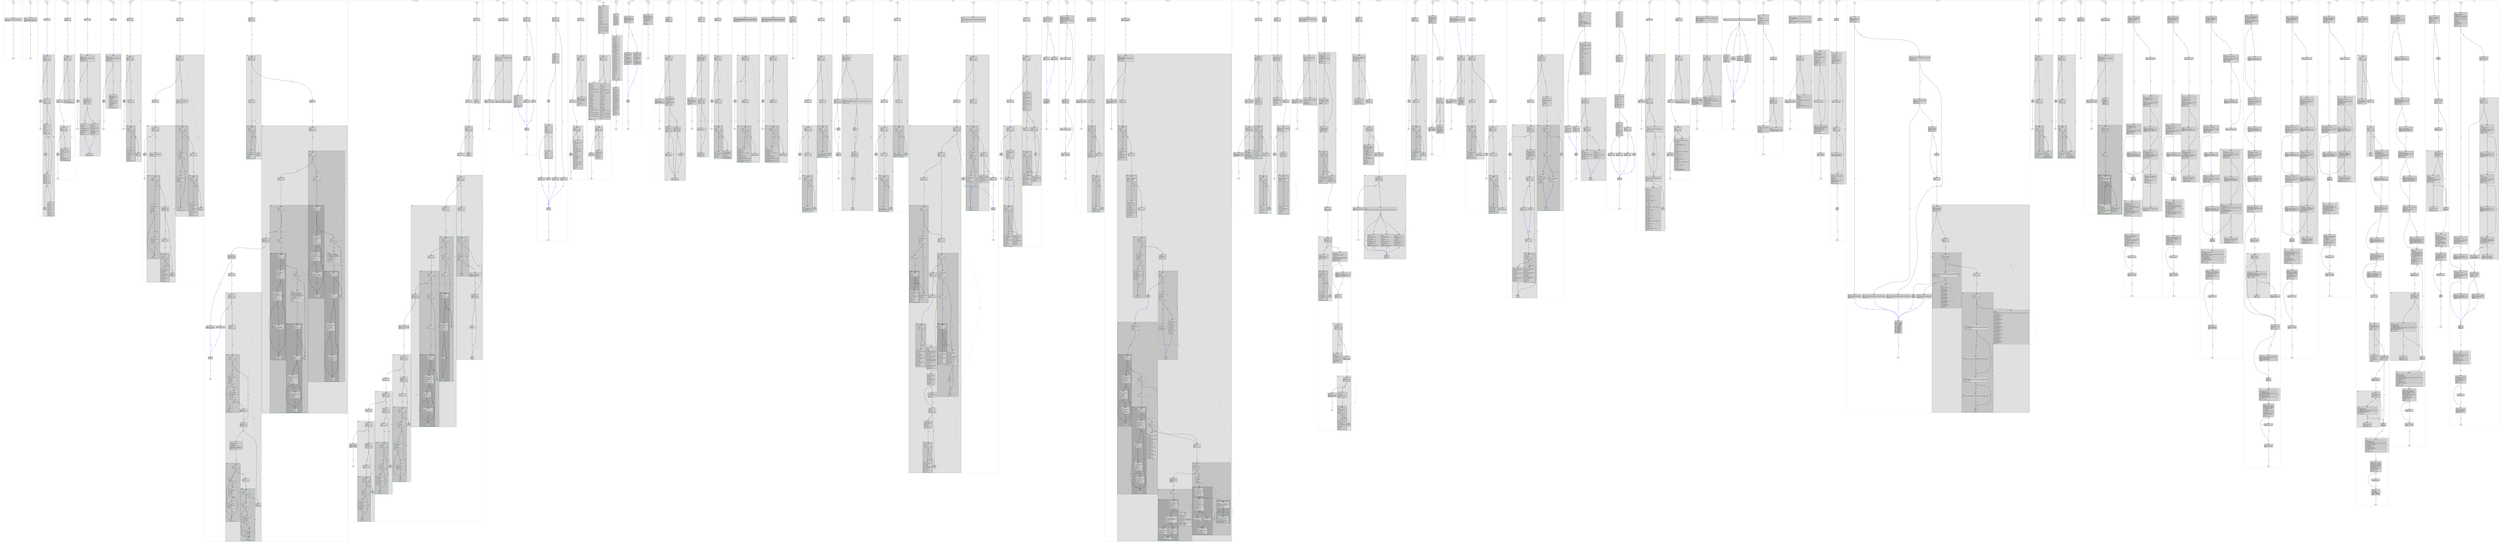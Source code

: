 digraph "nbench1.c.019t.fixup_cfg1" {
overlap=false;
subgraph "cluster_printf" {
	style="dashed";
	color="black";
	label="printf ()";
	fn_15_basic_block_0 [shape=Mdiamond,style=filled,fillcolor=white,label="ENTRY"];

	fn_15_basic_block_1 [shape=Mdiamond,style=filled,fillcolor=white,label="EXIT"];

	fn_15_basic_block_2 [shape=record,style=filled,fillcolor=lightgrey,label="{ FREQ:0 |\<bb\ 2\>:\l\
|D.5825\ =\ __printf_chk\ (1,\ __fmt,\ __builtin_va_arg_pack\ ());\l\
|return\ D.5825;\l\
}"];

	fn_15_basic_block_0:s -> fn_15_basic_block_2:n [style="solid,bold",color=blue,weight=100,constraint=true, label="[0%]"];
	fn_15_basic_block_2:s -> fn_15_basic_block_1:n [style="solid,bold",color=black,weight=10,constraint=true, label="[0%]"];
	fn_15_basic_block_0:s -> fn_15_basic_block_1:n [style="invis",constraint=true];
}
subgraph "cluster_bzero" {
	style="dashed";
	color="black";
	label="bzero ()";
	fn_42_basic_block_0 [shape=Mdiamond,style=filled,fillcolor=white,label="ENTRY"];

	fn_42_basic_block_1 [shape=Mdiamond,style=filled,fillcolor=white,label="EXIT"];

	fn_42_basic_block_2 [shape=record,style=filled,fillcolor=lightgrey,label="{ FREQ:0 |\<bb\ 2\>:\l\
|_1\ =\ __builtin_object_size\ (__dest,\ 0);\l\
|__builtin___memset_chk\ (__dest,\ 0,\ __len,\ _1);\l\
|return;\l\
}"];

	fn_42_basic_block_0:s -> fn_42_basic_block_2:n [style="solid,bold",color=blue,weight=100,constraint=true, label="[0%]"];
	fn_42_basic_block_2:s -> fn_42_basic_block_1:n [style="solid,bold",color=black,weight=10,constraint=true, label="[0%]"];
	fn_42_basic_block_0:s -> fn_42_basic_block_1:n [style="invis",constraint=true];
}
subgraph "cluster_NumSift" {
	style="dashed";
	color="black";
	label="NumSift ()";
	subgraph cluster_56_1 {
	style="filled";
	color="darkgreen";
	fillcolor="grey88";
	label="loop 1";
	labeljust=l;
	penwidth=2;
	fn_56_basic_block_9 [shape=record,style=filled,fillcolor=lightgrey,label="{ FREQ:0 |\<bb\ 9\>:\l\
|_23\ =\ i\ *\ 2;\l\
|if\ (j\ \>=\ _23)\l\
\ \ goto\ \<bb\ 3\>;\ [0.00%]\l\
else\l\
\ \ goto\ \<bb\ 10\>;\ [0.00%]\l\
}"];

	fn_56_basic_block_3 [shape=record,style=filled,fillcolor=lightgrey,label="{ FREQ:0 |\<bb\ 3\>:\l\
|k\ =\ i\ *\ 2;\l\
|if\ (k\ \<\ j)\l\
\ \ goto\ \<bb\ 4\>;\ [0.00%]\l\
else\l\
\ \ goto\ \<bb\ 6\>;\ [0.00%]\l\
}"];

	fn_56_basic_block_4 [shape=record,style=filled,fillcolor=lightgrey,label="{ FREQ:0 |\<bb\ 4\>:\l\
|_1\ =\ k\ *\ 8;\l\
|_2\ =\ array\ +\ _1;\l\
|_3\ =\ *_2;\l\
|_4\ =\ k\ +\ 1;\l\
|_5\ =\ _4\ *\ 8;\l\
|_6\ =\ array\ +\ _5;\l\
|_7\ =\ *_6;\l\
|if\ (_3\ \<\ _7)\l\
\ \ goto\ \<bb\ 5\>;\ [0.00%]\l\
else\l\
\ \ goto\ \<bb\ 6\>;\ [0.00%]\l\
}"];

	fn_56_basic_block_6 [shape=record,style=filled,fillcolor=lightgrey,label="{ FREQ:0 |\<bb\ 6\>:\l\
|_8\ =\ i\ *\ 8;\l\
|_9\ =\ array\ +\ _8;\l\
|_10\ =\ *_9;\l\
|_11\ =\ k\ *\ 8;\l\
|_12\ =\ array\ +\ _11;\l\
|_13\ =\ *_12;\l\
|if\ (_10\ \<\ _13)\l\
\ \ goto\ \<bb\ 7\>;\ [0.00%]\l\
else\l\
\ \ goto\ \<bb\ 8\>;\ [0.00%]\l\
}"];

	fn_56_basic_block_5 [shape=record,style=filled,fillcolor=lightgrey,label="{ FREQ:0 |\<bb\ 5\>:\l\
|k\ =\ k\ +\ 1;\l\
}"];

	fn_56_basic_block_7 [shape=record,style=filled,fillcolor=lightgrey,label="{ FREQ:0 |\<bb\ 7\>:\l\
|_14\ =\ k\ *\ 8;\l\
|_15\ =\ array\ +\ _14;\l\
|temp\ =\ *_15;\l\
|_16\ =\ i\ *\ 8;\l\
|_17\ =\ array\ +\ _16;\l\
|_18\ =\ k\ *\ 8;\l\
|_19\ =\ array\ +\ _18;\l\
|_20\ =\ *_17;\l\
|*_19\ =\ _20;\l\
|_21\ =\ i\ *\ 8;\l\
|_22\ =\ array\ +\ _21;\l\
|*_22\ =\ temp;\l\
|i\ =\ k;\l\
goto\ \<bb\ 9\>;\ [0.00%]\l\
}"];

	fn_56_basic_block_8 [shape=record,style=filled,fillcolor=lightgrey,label="{ FREQ:0 |\<bb\ 8\>:\l\
|i\ =\ j\ +\ 1;\l\
}"];

	}
	fn_56_basic_block_0 [shape=Mdiamond,style=filled,fillcolor=white,label="ENTRY"];

	fn_56_basic_block_1 [shape=Mdiamond,style=filled,fillcolor=white,label="EXIT"];

	fn_56_basic_block_2 [shape=record,style=filled,fillcolor=lightgrey,label="{ FREQ:0 |\<bb\ 2\>:\l\
goto\ \<bb\ 9\>;\ [0.00%]\l\
}"];

	fn_56_basic_block_10 [shape=record,style=filled,fillcolor=lightgrey,label="{ FREQ:0 |\<bb\ 10\>:\l\
|return;\l\
}"];

	fn_56_basic_block_0:s -> fn_56_basic_block_2:n [style="solid,bold",color=blue,weight=100,constraint=true, label="[0%]"];
	fn_56_basic_block_2:s -> fn_56_basic_block_9:n [style="solid,bold",color=blue,weight=100,constraint=true, label="[0%]"];
	fn_56_basic_block_3:s -> fn_56_basic_block_4:n [style="solid,bold",color=black,weight=10,constraint=true, label="[0%]"];
	fn_56_basic_block_3:s -> fn_56_basic_block_6:n [style="solid,bold",color=black,weight=10,constraint=true, label="[0%]"];
	fn_56_basic_block_4:s -> fn_56_basic_block_5:n [style="solid,bold",color=black,weight=10,constraint=true, label="[0%]"];
	fn_56_basic_block_4:s -> fn_56_basic_block_6:n [style="solid,bold",color=black,weight=10,constraint=true, label="[0%]"];
	fn_56_basic_block_5:s -> fn_56_basic_block_6:n [style="solid,bold",color=blue,weight=100,constraint=true, label="[0%]"];
	fn_56_basic_block_6:s -> fn_56_basic_block_7:n [style="solid,bold",color=black,weight=10,constraint=true, label="[0%]"];
	fn_56_basic_block_6:s -> fn_56_basic_block_8:n [style="solid,bold",color=black,weight=10,constraint=true, label="[0%]"];
	fn_56_basic_block_7:s -> fn_56_basic_block_9:n [style="dotted,bold",color=blue,weight=10,constraint=false, label="[0%]"];
	fn_56_basic_block_8:s -> fn_56_basic_block_9:n [style="dotted,bold",color=blue,weight=10,constraint=false, label="[0%]"];
	fn_56_basic_block_9:s -> fn_56_basic_block_3:n [style="solid,bold",color=black,weight=10,constraint=true, label="[0%]"];
	fn_56_basic_block_9:s -> fn_56_basic_block_10:n [style="solid,bold",color=black,weight=10,constraint=true, label="[0%]"];
	fn_56_basic_block_10:s -> fn_56_basic_block_1:n [style="solid,bold",color=black,weight=10,constraint=true, label="[0%]"];
	fn_56_basic_block_0:s -> fn_56_basic_block_1:n [style="invis",constraint=true];
}
subgraph "cluster_NumHeapSort" {
	style="dashed";
	color="black";
	label="NumHeapSort ()";
	subgraph cluster_55_2 {
	style="filled";
	color="darkgreen";
	fillcolor="grey88";
	label="loop 2";
	labeljust=l;
	penwidth=2;
	fn_55_basic_block_7 [shape=record,style=filled,fillcolor=lightgrey,label="{ FREQ:0 |\<bb\ 7\>:\l\
|if\ (i\ !=\ 0)\l\
\ \ goto\ \<bb\ 6\>;\ [0.00%]\l\
else\l\
\ \ goto\ \<bb\ 8\>;\ [0.00%]\l\
}"];

	fn_55_basic_block_6 [shape=record,style=filled,fillcolor=lightgrey,label="{ FREQ:0 |\<bb\ 6\>:\l\
|NumSift\ (array,\ bottom,\ i);\l\
|_1\ =\ *array;\l\
|temp\ =\ (long\ unsigned\ int)\ _1;\l\
|_2\ =\ i\ *\ 8;\l\
|_3\ =\ array\ +\ _2;\l\
|_4\ =\ *_3;\l\
|*array\ =\ _4;\l\
|_5\ =\ i\ *\ 8;\l\
|_6\ =\ array\ +\ _5;\l\
|temp.13_7\ =\ (long\ int)\ temp;\l\
|*_6\ =\ temp.13_7;\l\
|i\ =\ i\ +\ 18446744073709551615;\l\
}"];

	}
	subgraph cluster_55_1 {
	style="filled";
	color="darkgreen";
	fillcolor="grey88";
	label="loop 1";
	labeljust=l;
	penwidth=2;
	fn_55_basic_block_4 [shape=record,style=filled,fillcolor=lightgrey,label="{ FREQ:0 |\<bb\ 4\>:\l\
|if\ (i\ !=\ 0)\l\
\ \ goto\ \<bb\ 3\>;\ [0.00%]\l\
else\l\
\ \ goto\ \<bb\ 5\>;\ [0.00%]\l\
}"];

	fn_55_basic_block_3 [shape=record,style=filled,fillcolor=lightgrey,label="{ FREQ:0 |\<bb\ 3\>:\l\
|NumSift\ (array,\ i,\ top);\l\
|i\ =\ i\ +\ 18446744073709551615;\l\
}"];

	}
	fn_55_basic_block_0 [shape=Mdiamond,style=filled,fillcolor=white,label="ENTRY"];

	fn_55_basic_block_1 [shape=Mdiamond,style=filled,fillcolor=white,label="EXIT"];

	fn_55_basic_block_2 [shape=record,style=filled,fillcolor=lightgrey,label="{ FREQ:0 |\<bb\ 2\>:\l\
|i\ =\ top\ /\ 2;\l\
goto\ \<bb\ 4\>;\ [0.00%]\l\
}"];

	fn_55_basic_block_5 [shape=record,style=filled,fillcolor=lightgrey,label="{ FREQ:0 |\<bb\ 5\>:\l\
|i\ =\ top;\l\
goto\ \<bb\ 7\>;\ [0.00%]\l\
}"];

	fn_55_basic_block_8 [shape=record,style=filled,fillcolor=lightgrey,label="{ FREQ:0 |\<bb\ 8\>:\l\
|return;\l\
}"];

	fn_55_basic_block_0:s -> fn_55_basic_block_2:n [style="solid,bold",color=blue,weight=100,constraint=true, label="[0%]"];
	fn_55_basic_block_2:s -> fn_55_basic_block_4:n [style="solid,bold",color=blue,weight=100,constraint=true, label="[0%]"];
	fn_55_basic_block_3:s -> fn_55_basic_block_4:n [style="dotted,bold",color=blue,weight=10,constraint=false, label="[0%]"];
	fn_55_basic_block_4:s -> fn_55_basic_block_3:n [style="solid,bold",color=black,weight=10,constraint=true, label="[0%]"];
	fn_55_basic_block_4:s -> fn_55_basic_block_5:n [style="solid,bold",color=black,weight=10,constraint=true, label="[0%]"];
	fn_55_basic_block_5:s -> fn_55_basic_block_7:n [style="solid,bold",color=blue,weight=100,constraint=true, label="[0%]"];
	fn_55_basic_block_6:s -> fn_55_basic_block_7:n [style="dotted,bold",color=blue,weight=10,constraint=false, label="[0%]"];
	fn_55_basic_block_7:s -> fn_55_basic_block_6:n [style="solid,bold",color=black,weight=10,constraint=true, label="[0%]"];
	fn_55_basic_block_7:s -> fn_55_basic_block_8:n [style="solid,bold",color=black,weight=10,constraint=true, label="[0%]"];
	fn_55_basic_block_8:s -> fn_55_basic_block_1:n [style="solid,bold",color=black,weight=10,constraint=true, label="[0%]"];
	fn_55_basic_block_0:s -> fn_55_basic_block_1:n [style="invis",constraint=true];
}
subgraph "cluster_ToggleBitRun" {
	style="dashed";
	color="black";
	label="ToggleBitRun ()";
	subgraph cluster_66_1 {
	style="filled";
	color="darkgreen";
	fillcolor="grey88";
	label="loop 1";
	labeljust=l;
	penwidth=2;
	fn_66_basic_block_7 [shape=record,style=filled,fillcolor=lightgrey,label="{ FREQ:0 |\<bb\ 7\>:\l\
|nbits.48_20\ =\ nbits;\l\
|nbits\ =\ nbits.48_20\ +\ 18446744073709551615;\l\
|if\ (nbits.48_20\ !=\ 0)\l\
\ \ goto\ \<bb\ 3\>;\ [0.00%]\l\
else\l\
\ \ goto\ \<bb\ 8\>;\ [0.00%]\l\
}"];

	fn_66_basic_block_3 [shape=record,style=filled,fillcolor=lightgrey,label="{ FREQ:0 |\<bb\ 3\>:\l\
|bindex\ =\ bit_addr\ \>\>\ 6;\l\
|bitnumb\ =\ bit_addr\ &\ 63;\l\
|if\ (val\ !=\ 0)\l\
\ \ goto\ \<bb\ 4\>;\ [0.00%]\l\
else\l\
\ \ goto\ \<bb\ 5\>;\ [0.00%]\l\
}"];

	fn_66_basic_block_4 [shape=record,style=filled,fillcolor=lightgrey,label="{ FREQ:0 |\<bb\ 4\>:\l\
|_1\ =\ bindex\ *\ 8;\l\
|_2\ =\ bitmap\ +\ _1;\l\
|_3\ =\ *_2;\l\
|_4\ =\ (unsigned\ int)\ bitnumb;\l\
|_5\ =\ 1\ \<\<\ _4;\l\
|_6\ =\ (long\ unsigned\ int)\ _5;\l\
|_7\ =\ bindex\ *\ 8;\l\
|_8\ =\ bitmap\ +\ _7;\l\
|_9\ =\ _3\ \|\ _6;\l\
|*_8\ =\ _9;\l\
goto\ \<bb\ 6\>;\ [0.00%]\l\
}"];

	fn_66_basic_block_5 [shape=record,style=filled,fillcolor=lightgrey,label="{ FREQ:0 |\<bb\ 5\>:\l\
|_10\ =\ bindex\ *\ 8;\l\
|_11\ =\ bitmap\ +\ _10;\l\
|_12\ =\ *_11;\l\
|_13\ =\ (unsigned\ int)\ bitnumb;\l\
|_14\ =\ 1\ \<\<\ _13;\l\
|_15\ =\ ~_14;\l\
|_16\ =\ (long\ unsigned\ int)\ _15;\l\
|_17\ =\ bindex\ *\ 8;\l\
|_18\ =\ bitmap\ +\ _17;\l\
|_19\ =\ _12\ &\ _16;\l\
|*_18\ =\ _19;\l\
}"];

	fn_66_basic_block_6 [shape=record,style=filled,fillcolor=lightgrey,label="{ FREQ:0 |\<bb\ 6\>:\l\
|bit_addr\ =\ bit_addr\ +\ 1;\l\
}"];

	}
	fn_66_basic_block_0 [shape=Mdiamond,style=filled,fillcolor=white,label="ENTRY"];

	fn_66_basic_block_1 [shape=Mdiamond,style=filled,fillcolor=white,label="EXIT"];

	fn_66_basic_block_2 [shape=record,style=filled,fillcolor=lightgrey,label="{ FREQ:0 |\<bb\ 2\>:\l\
goto\ \<bb\ 7\>;\ [0.00%]\l\
}"];

	fn_66_basic_block_8 [shape=record,style=filled,fillcolor=lightgrey,label="{ FREQ:0 |\<bb\ 8\>:\l\
|return;\l\
}"];

	fn_66_basic_block_0:s -> fn_66_basic_block_2:n [style="solid,bold",color=blue,weight=100,constraint=true, label="[0%]"];
	fn_66_basic_block_2:s -> fn_66_basic_block_7:n [style="solid,bold",color=blue,weight=100,constraint=true, label="[0%]"];
	fn_66_basic_block_3:s -> fn_66_basic_block_4:n [style="solid,bold",color=black,weight=10,constraint=true, label="[0%]"];
	fn_66_basic_block_3:s -> fn_66_basic_block_5:n [style="solid,bold",color=black,weight=10,constraint=true, label="[0%]"];
	fn_66_basic_block_4:s -> fn_66_basic_block_6:n [style="solid,bold",color=blue,weight=100,constraint=true, label="[0%]"];
	fn_66_basic_block_5:s -> fn_66_basic_block_6:n [style="solid,bold",color=blue,weight=100,constraint=true, label="[0%]"];
	fn_66_basic_block_6:s -> fn_66_basic_block_7:n [style="dotted,bold",color=blue,weight=10,constraint=false, label="[0%]"];
	fn_66_basic_block_7:s -> fn_66_basic_block_3:n [style="solid,bold",color=black,weight=10,constraint=true, label="[0%]"];
	fn_66_basic_block_7:s -> fn_66_basic_block_8:n [style="solid,bold",color=black,weight=10,constraint=true, label="[0%]"];
	fn_66_basic_block_8:s -> fn_66_basic_block_1:n [style="solid,bold",color=black,weight=10,constraint=true, label="[0%]"];
	fn_66_basic_block_0:s -> fn_66_basic_block_1:n [style="invis",constraint=true];
}
subgraph "cluster_FlipBitRun" {
	style="dashed";
	color="black";
	label="FlipBitRun ()";
	subgraph cluster_67_1 {
	style="filled";
	color="darkgreen";
	fillcolor="grey88";
	label="loop 1";
	labeljust=l;
	penwidth=2;
	fn_67_basic_block_4 [shape=record,style=filled,fillcolor=lightgrey,label="{ FREQ:0 |\<bb\ 4\>:\l\
|nbits.49_10\ =\ nbits;\l\
|nbits\ =\ nbits.49_10\ +\ 18446744073709551615;\l\
|if\ (nbits.49_10\ !=\ 0)\l\
\ \ goto\ \<bb\ 3\>;\ [0.00%]\l\
else\l\
\ \ goto\ \<bb\ 5\>;\ [0.00%]\l\
}"];

	fn_67_basic_block_3 [shape=record,style=filled,fillcolor=lightgrey,label="{ FREQ:0 |\<bb\ 3\>:\l\
|bindex\ =\ bit_addr\ \>\>\ 6;\l\
|bitnumb\ =\ bit_addr\ &\ 63;\l\
|_1\ =\ bindex\ *\ 8;\l\
|_2\ =\ bitmap\ +\ _1;\l\
|_3\ =\ *_2;\l\
|_4\ =\ (unsigned\ int)\ bitnumb;\l\
|_5\ =\ 1\ \<\<\ _4;\l\
|_6\ =\ (long\ unsigned\ int)\ _5;\l\
|_7\ =\ bindex\ *\ 8;\l\
|_8\ =\ bitmap\ +\ _7;\l\
|_9\ =\ _3\ ^\ _6;\l\
|*_8\ =\ _9;\l\
|bit_addr\ =\ bit_addr\ +\ 1;\l\
}"];

	}
	fn_67_basic_block_0 [shape=Mdiamond,style=filled,fillcolor=white,label="ENTRY"];

	fn_67_basic_block_1 [shape=Mdiamond,style=filled,fillcolor=white,label="EXIT"];

	fn_67_basic_block_2 [shape=record,style=filled,fillcolor=lightgrey,label="{ FREQ:0 |\<bb\ 2\>:\l\
goto\ \<bb\ 4\>;\ [0.00%]\l\
}"];

	fn_67_basic_block_5 [shape=record,style=filled,fillcolor=lightgrey,label="{ FREQ:0 |\<bb\ 5\>:\l\
|return;\l\
}"];

	fn_67_basic_block_0:s -> fn_67_basic_block_2:n [style="solid,bold",color=blue,weight=100,constraint=true, label="[0%]"];
	fn_67_basic_block_2:s -> fn_67_basic_block_4:n [style="solid,bold",color=blue,weight=100,constraint=true, label="[0%]"];
	fn_67_basic_block_3:s -> fn_67_basic_block_4:n [style="dotted,bold",color=blue,weight=10,constraint=false, label="[0%]"];
	fn_67_basic_block_4:s -> fn_67_basic_block_3:n [style="solid,bold",color=black,weight=10,constraint=true, label="[0%]"];
	fn_67_basic_block_4:s -> fn_67_basic_block_5:n [style="solid,bold",color=black,weight=10,constraint=true, label="[0%]"];
	fn_67_basic_block_5:s -> fn_67_basic_block_1:n [style="solid,bold",color=black,weight=10,constraint=true, label="[0%]"];
	fn_67_basic_block_0:s -> fn_67_basic_block_1:n [style="invis",constraint=true];
}
subgraph "cluster_CopyToAssign" {
	style="dashed";
	color="black";
	label="CopyToAssign ()";
	subgraph cluster_77_1 {
	style="filled";
	color="darkgreen";
	fillcolor="grey88";
	label="loop 1";
	labeljust=l;
	penwidth=2;
	subgraph cluster_77_2 {
	style="filled";
	color="darkgreen";
	fillcolor="grey77";
	label="loop 2";
	labeljust=l;
	penwidth=2;
	fn_77_basic_block_5 [shape=record,style=filled,fillcolor=lightgrey,label="{ FREQ:0 |\<bb\ 5\>:\l\
|if\ (j\ \<=\ 100)\l\
\ \ goto\ \<bb\ 4\>;\ [0.00%]\l\
else\l\
\ \ goto\ \<bb\ 6\>;\ [0.00%]\l\
}"];

	fn_77_basic_block_4 [shape=record,style=filled,fillcolor=lightgrey,label="{ FREQ:0 |\<bb\ 4\>:\l\
|_1\ =\ (long\ unsigned\ int)\ i;\l\
|_2\ =\ _1\ *\ 808;\l\
|_3\ =\ arrayfrom\ +\ _2;\l\
|_4\ =\ (int)\ j;\l\
|_5\ =\ (long\ unsigned\ int)\ i;\l\
|_6\ =\ _5\ *\ 808;\l\
|_7\ =\ arrayto\ +\ _6;\l\
|_8\ =\ (int)\ j;\l\
|_9\ =\ *_3[_4];\l\
|*_7[_8]\ =\ _9;\l\
|j.73_10\ =\ j;\l\
|j\ =\ j.73_10\ +\ 1;\l\
}"];

	}
	fn_77_basic_block_7 [shape=record,style=filled,fillcolor=lightgrey,label="{ FREQ:0 |\<bb\ 7\>:\l\
|if\ (i\ \<=\ 100)\l\
\ \ goto\ \<bb\ 3\>;\ [0.00%]\l\
else\l\
\ \ goto\ \<bb\ 8\>;\ [0.00%]\l\
}"];

	fn_77_basic_block_3 [shape=record,style=filled,fillcolor=lightgrey,label="{ FREQ:0 |\<bb\ 3\>:\l\
|j\ =\ 0;\l\
goto\ \<bb\ 5\>;\ [0.00%]\l\
}"];

	fn_77_basic_block_6 [shape=record,style=filled,fillcolor=lightgrey,label="{ FREQ:0 |\<bb\ 6\>:\l\
|i.74_11\ =\ i;\l\
|i\ =\ i.74_11\ +\ 1;\l\
}"];

	}
	fn_77_basic_block_0 [shape=Mdiamond,style=filled,fillcolor=white,label="ENTRY"];

	fn_77_basic_block_1 [shape=Mdiamond,style=filled,fillcolor=white,label="EXIT"];

	fn_77_basic_block_2 [shape=record,style=filled,fillcolor=lightgrey,label="{ FREQ:0 |\<bb\ 2\>:\l\
|i\ =\ 0;\l\
goto\ \<bb\ 7\>;\ [0.00%]\l\
}"];

	fn_77_basic_block_8 [shape=record,style=filled,fillcolor=lightgrey,label="{ FREQ:0 |\<bb\ 8\>:\l\
|return;\l\
}"];

	fn_77_basic_block_0:s -> fn_77_basic_block_2:n [style="solid,bold",color=blue,weight=100,constraint=true, label="[0%]"];
	fn_77_basic_block_2:s -> fn_77_basic_block_7:n [style="solid,bold",color=blue,weight=100,constraint=true, label="[0%]"];
	fn_77_basic_block_3:s -> fn_77_basic_block_5:n [style="solid,bold",color=blue,weight=100,constraint=true, label="[0%]"];
	fn_77_basic_block_4:s -> fn_77_basic_block_5:n [style="dotted,bold",color=blue,weight=10,constraint=false, label="[0%]"];
	fn_77_basic_block_5:s -> fn_77_basic_block_4:n [style="solid,bold",color=black,weight=10,constraint=true, label="[0%]"];
	fn_77_basic_block_5:s -> fn_77_basic_block_6:n [style="solid,bold",color=black,weight=10,constraint=true, label="[0%]"];
	fn_77_basic_block_6:s -> fn_77_basic_block_7:n [style="dotted,bold",color=blue,weight=10,constraint=false, label="[0%]"];
	fn_77_basic_block_7:s -> fn_77_basic_block_3:n [style="solid,bold",color=black,weight=10,constraint=true, label="[0%]"];
	fn_77_basic_block_7:s -> fn_77_basic_block_8:n [style="solid,bold",color=black,weight=10,constraint=true, label="[0%]"];
	fn_77_basic_block_8:s -> fn_77_basic_block_1:n [style="solid,bold",color=black,weight=10,constraint=true, label="[0%]"];
	fn_77_basic_block_0:s -> fn_77_basic_block_1:n [style="invis",constraint=true];
}
subgraph "cluster_calc_minimum_costs" {
	style="dashed";
	color="black";
	label="calc_minimum_costs ()";
	subgraph cluster_79_2 {
	style="filled";
	color="darkgreen";
	fillcolor="grey88";
	label="loop 2";
	labeljust=l;
	penwidth=2;
	subgraph cluster_79_4 {
	style="filled";
	color="darkgreen";
	fillcolor="grey77";
	label="loop 4";
	labeljust=l;
	penwidth=2;
	fn_79_basic_block_22 [shape=record,style=filled,fillcolor=lightgrey,label="{ FREQ:0 |\<bb\ 22\>:\l\
|if\ (i\ \<=\ 100)\l\
\ \ goto\ \<bb\ 21\>;\ [0.00%]\l\
else\l\
\ \ goto\ \<bb\ 23\>;\ [0.00%]\l\
}"];

	fn_79_basic_block_21 [shape=record,style=filled,fillcolor=lightgrey,label="{ FREQ:0 |\<bb\ 21\>:\l\
|_33\ =\ (long\ unsigned\ int)\ i;\l\
|_34\ =\ _33\ *\ 808;\l\
|_35\ =\ tableau\ +\ _34;\l\
|_36\ =\ (int)\ j;\l\
|_37\ =\ *_35[_36];\l\
|_38\ =\ (long\ unsigned\ int)\ i;\l\
|_39\ =\ _38\ *\ 808;\l\
|_40\ =\ tableau\ +\ _39;\l\
|_41\ =\ (int)\ j;\l\
|_42\ =\ _37\ -\ currentmin;\l\
|*_40[_41]\ =\ _42;\l\
|i.79_43\ =\ i;\l\
|i\ =\ i.79_43\ +\ 1;\l\
}"];

	}
	subgraph cluster_79_3 {
	style="filled";
	color="darkgreen";
	fillcolor="grey77";
	label="loop 3";
	labeljust=l;
	penwidth=2;
	fn_79_basic_block_18 [shape=record,style=filled,fillcolor=lightgrey,label="{ FREQ:0 |\<bb\ 18\>:\l\
|if\ (i\ \<=\ 100)\l\
\ \ goto\ \<bb\ 15\>;\ [0.00%]\l\
else\l\
\ \ goto\ \<bb\ 19\>;\ [0.00%]\l\
}"];

	fn_79_basic_block_15 [shape=record,style=filled,fillcolor=lightgrey,label="{ FREQ:0 |\<bb\ 15\>:\l\
|_23\ =\ (long\ unsigned\ int)\ i;\l\
|_24\ =\ _23\ *\ 808;\l\
|_25\ =\ tableau\ +\ _24;\l\
|_26\ =\ (int)\ j;\l\
|_27\ =\ *_25[_26];\l\
|if\ (currentmin\ \>\ _27)\l\
\ \ goto\ \<bb\ 16\>;\ [0.00%]\l\
else\l\
\ \ goto\ \<bb\ 17\>;\ [0.00%]\l\
}"];

	fn_79_basic_block_16 [shape=record,style=filled,fillcolor=lightgrey,label="{ FREQ:0 |\<bb\ 16\>:\l\
|_28\ =\ (long\ unsigned\ int)\ i;\l\
|_29\ =\ _28\ *\ 808;\l\
|_30\ =\ tableau\ +\ _29;\l\
|_31\ =\ (int)\ j;\l\
|currentmin\ =\ *_30[_31];\l\
}"];

	fn_79_basic_block_17 [shape=record,style=filled,fillcolor=lightgrey,label="{ FREQ:0 |\<bb\ 17\>:\l\
|i.78_32\ =\ i;\l\
|i\ =\ i.78_32\ +\ 1;\l\
}"];

	}
	fn_79_basic_block_24 [shape=record,style=filled,fillcolor=lightgrey,label="{ FREQ:0 |\<bb\ 24\>:\l\
|if\ (j\ \<=\ 100)\l\
\ \ goto\ \<bb\ 14\>;\ [0.00%]\l\
else\l\
\ \ goto\ \<bb\ 25\>;\ [0.00%]\l\
}"];

	fn_79_basic_block_14 [shape=record,style=filled,fillcolor=lightgrey,label="{ FREQ:0 |\<bb\ 14\>:\l\
|currentmin\ =\ 9223372036854775807;\l\
|i\ =\ 0;\l\
goto\ \<bb\ 18\>;\ [0.00%]\l\
}"];

	fn_79_basic_block_19 [shape=record,style=filled,fillcolor=lightgrey,label="{ FREQ:0 |\<bb\ 19\>:\l\
|if\ (currentmin\ !=\ 0)\l\
\ \ goto\ \<bb\ 20\>;\ [0.00%]\l\
else\l\
\ \ goto\ \<bb\ 23\>;\ [0.00%]\l\
}"];

	fn_79_basic_block_20 [shape=record,style=filled,fillcolor=lightgrey,label="{ FREQ:0 |\<bb\ 20\>:\l\
|i\ =\ 0;\l\
goto\ \<bb\ 22\>;\ [0.00%]\l\
}"];

	fn_79_basic_block_23 [shape=record,style=filled,fillcolor=lightgrey,label="{ FREQ:0 |\<bb\ 23\>:\l\
|j.80_44\ =\ j;\l\
|j\ =\ j.80_44\ +\ 1;\l\
}"];

	}
	subgraph cluster_79_1 {
	style="filled";
	color="darkgreen";
	fillcolor="grey88";
	label="loop 1";
	labeljust=l;
	penwidth=2;
	subgraph cluster_79_6 {
	style="filled";
	color="darkgreen";
	fillcolor="grey77";
	label="loop 6";
	labeljust=l;
	penwidth=2;
	fn_79_basic_block_10 [shape=record,style=filled,fillcolor=lightgrey,label="{ FREQ:0 |\<bb\ 10\>:\l\
|if\ (j\ \<=\ 100)\l\
\ \ goto\ \<bb\ 9\>;\ [0.00%]\l\
else\l\
\ \ goto\ \<bb\ 11\>;\ [0.00%]\l\
}"];

	fn_79_basic_block_9 [shape=record,style=filled,fillcolor=lightgrey,label="{ FREQ:0 |\<bb\ 9\>:\l\
|_11\ =\ (long\ unsigned\ int)\ i;\l\
|_12\ =\ _11\ *\ 808;\l\
|_13\ =\ tableau\ +\ _12;\l\
|_14\ =\ (int)\ j;\l\
|_15\ =\ *_13[_14];\l\
|_16\ =\ (long\ unsigned\ int)\ i;\l\
|_17\ =\ _16\ *\ 808;\l\
|_18\ =\ tableau\ +\ _17;\l\
|_19\ =\ (int)\ j;\l\
|_20\ =\ _15\ -\ currentmin;\l\
|*_18[_19]\ =\ _20;\l\
|j.76_21\ =\ j;\l\
|j\ =\ j.76_21\ +\ 1;\l\
}"];

	}
	subgraph cluster_79_5 {
	style="filled";
	color="darkgreen";
	fillcolor="grey77";
	label="loop 5";
	labeljust=l;
	penwidth=2;
	fn_79_basic_block_7 [shape=record,style=filled,fillcolor=lightgrey,label="{ FREQ:0 |\<bb\ 7\>:\l\
|if\ (j\ \<=\ 100)\l\
\ \ goto\ \<bb\ 4\>;\ [0.00%]\l\
else\l\
\ \ goto\ \<bb\ 8\>;\ [0.00%]\l\
}"];

	fn_79_basic_block_4 [shape=record,style=filled,fillcolor=lightgrey,label="{ FREQ:0 |\<bb\ 4\>:\l\
|_1\ =\ (long\ unsigned\ int)\ i;\l\
|_2\ =\ _1\ *\ 808;\l\
|_3\ =\ tableau\ +\ _2;\l\
|_4\ =\ (int)\ j;\l\
|_5\ =\ *_3[_4];\l\
|if\ (currentmin\ \>\ _5)\l\
\ \ goto\ \<bb\ 5\>;\ [0.00%]\l\
else\l\
\ \ goto\ \<bb\ 6\>;\ [0.00%]\l\
}"];

	fn_79_basic_block_5 [shape=record,style=filled,fillcolor=lightgrey,label="{ FREQ:0 |\<bb\ 5\>:\l\
|_6\ =\ (long\ unsigned\ int)\ i;\l\
|_7\ =\ _6\ *\ 808;\l\
|_8\ =\ tableau\ +\ _7;\l\
|_9\ =\ (int)\ j;\l\
|currentmin\ =\ *_8[_9];\l\
}"];

	fn_79_basic_block_6 [shape=record,style=filled,fillcolor=lightgrey,label="{ FREQ:0 |\<bb\ 6\>:\l\
|j.75_10\ =\ j;\l\
|j\ =\ j.75_10\ +\ 1;\l\
}"];

	}
	fn_79_basic_block_12 [shape=record,style=filled,fillcolor=lightgrey,label="{ FREQ:0 |\<bb\ 12\>:\l\
|if\ (i\ \<=\ 100)\l\
\ \ goto\ \<bb\ 3\>;\ [0.00%]\l\
else\l\
\ \ goto\ \<bb\ 13\>;\ [0.00%]\l\
}"];

	fn_79_basic_block_3 [shape=record,style=filled,fillcolor=lightgrey,label="{ FREQ:0 |\<bb\ 3\>:\l\
|currentmin\ =\ 9223372036854775807;\l\
|j\ =\ 0;\l\
goto\ \<bb\ 7\>;\ [0.00%]\l\
}"];

	fn_79_basic_block_8 [shape=record,style=filled,fillcolor=lightgrey,label="{ FREQ:0 |\<bb\ 8\>:\l\
|j\ =\ 0;\l\
goto\ \<bb\ 10\>;\ [0.00%]\l\
}"];

	fn_79_basic_block_11 [shape=record,style=filled,fillcolor=lightgrey,label="{ FREQ:0 |\<bb\ 11\>:\l\
|i.77_22\ =\ i;\l\
|i\ =\ i.77_22\ +\ 1;\l\
}"];

	}
	fn_79_basic_block_0 [shape=Mdiamond,style=filled,fillcolor=white,label="ENTRY"];

	fn_79_basic_block_1 [shape=Mdiamond,style=filled,fillcolor=white,label="EXIT"];

	fn_79_basic_block_2 [shape=record,style=filled,fillcolor=lightgrey,label="{ FREQ:0 |\<bb\ 2\>:\l\
|i\ =\ 0;\l\
goto\ \<bb\ 12\>;\ [0.00%]\l\
}"];

	fn_79_basic_block_13 [shape=record,style=filled,fillcolor=lightgrey,label="{ FREQ:0 |\<bb\ 13\>:\l\
|j\ =\ 0;\l\
goto\ \<bb\ 24\>;\ [0.00%]\l\
}"];

	fn_79_basic_block_25 [shape=record,style=filled,fillcolor=lightgrey,label="{ FREQ:0 |\<bb\ 25\>:\l\
|return;\l\
}"];

	fn_79_basic_block_0:s -> fn_79_basic_block_2:n [style="solid,bold",color=blue,weight=100,constraint=true, label="[0%]"];
	fn_79_basic_block_2:s -> fn_79_basic_block_12:n [style="solid,bold",color=blue,weight=100,constraint=true, label="[0%]"];
	fn_79_basic_block_3:s -> fn_79_basic_block_7:n [style="solid,bold",color=blue,weight=100,constraint=true, label="[0%]"];
	fn_79_basic_block_4:s -> fn_79_basic_block_5:n [style="solid,bold",color=black,weight=10,constraint=true, label="[0%]"];
	fn_79_basic_block_4:s -> fn_79_basic_block_6:n [style="solid,bold",color=black,weight=10,constraint=true, label="[0%]"];
	fn_79_basic_block_5:s -> fn_79_basic_block_6:n [style="solid,bold",color=blue,weight=100,constraint=true, label="[0%]"];
	fn_79_basic_block_6:s -> fn_79_basic_block_7:n [style="dotted,bold",color=blue,weight=10,constraint=false, label="[0%]"];
	fn_79_basic_block_7:s -> fn_79_basic_block_4:n [style="solid,bold",color=black,weight=10,constraint=true, label="[0%]"];
	fn_79_basic_block_7:s -> fn_79_basic_block_8:n [style="solid,bold",color=black,weight=10,constraint=true, label="[0%]"];
	fn_79_basic_block_8:s -> fn_79_basic_block_10:n [style="solid,bold",color=blue,weight=100,constraint=true, label="[0%]"];
	fn_79_basic_block_9:s -> fn_79_basic_block_10:n [style="dotted,bold",color=blue,weight=10,constraint=false, label="[0%]"];
	fn_79_basic_block_10:s -> fn_79_basic_block_9:n [style="solid,bold",color=black,weight=10,constraint=true, label="[0%]"];
	fn_79_basic_block_10:s -> fn_79_basic_block_11:n [style="solid,bold",color=black,weight=10,constraint=true, label="[0%]"];
	fn_79_basic_block_11:s -> fn_79_basic_block_12:n [style="dotted,bold",color=blue,weight=10,constraint=false, label="[0%]"];
	fn_79_basic_block_12:s -> fn_79_basic_block_3:n [style="solid,bold",color=black,weight=10,constraint=true, label="[0%]"];
	fn_79_basic_block_12:s -> fn_79_basic_block_13:n [style="solid,bold",color=black,weight=10,constraint=true, label="[0%]"];
	fn_79_basic_block_13:s -> fn_79_basic_block_24:n [style="solid,bold",color=blue,weight=100,constraint=true, label="[0%]"];
	fn_79_basic_block_14:s -> fn_79_basic_block_18:n [style="solid,bold",color=blue,weight=100,constraint=true, label="[0%]"];
	fn_79_basic_block_15:s -> fn_79_basic_block_16:n [style="solid,bold",color=black,weight=10,constraint=true, label="[0%]"];
	fn_79_basic_block_15:s -> fn_79_basic_block_17:n [style="solid,bold",color=black,weight=10,constraint=true, label="[0%]"];
	fn_79_basic_block_16:s -> fn_79_basic_block_17:n [style="solid,bold",color=blue,weight=100,constraint=true, label="[0%]"];
	fn_79_basic_block_17:s -> fn_79_basic_block_18:n [style="dotted,bold",color=blue,weight=10,constraint=false, label="[0%]"];
	fn_79_basic_block_18:s -> fn_79_basic_block_15:n [style="solid,bold",color=black,weight=10,constraint=true, label="[0%]"];
	fn_79_basic_block_18:s -> fn_79_basic_block_19:n [style="solid,bold",color=black,weight=10,constraint=true, label="[0%]"];
	fn_79_basic_block_19:s -> fn_79_basic_block_20:n [style="solid,bold",color=black,weight=10,constraint=true, label="[0%]"];
	fn_79_basic_block_19:s -> fn_79_basic_block_23:n [style="solid,bold",color=black,weight=10,constraint=true, label="[0%]"];
	fn_79_basic_block_20:s -> fn_79_basic_block_22:n [style="solid,bold",color=blue,weight=100,constraint=true, label="[0%]"];
	fn_79_basic_block_21:s -> fn_79_basic_block_22:n [style="dotted,bold",color=blue,weight=10,constraint=false, label="[0%]"];
	fn_79_basic_block_22:s -> fn_79_basic_block_21:n [style="solid,bold",color=black,weight=10,constraint=true, label="[0%]"];
	fn_79_basic_block_22:s -> fn_79_basic_block_23:n [style="solid,bold",color=black,weight=10,constraint=true, label="[0%]"];
	fn_79_basic_block_23:s -> fn_79_basic_block_24:n [style="dotted,bold",color=blue,weight=10,constraint=false, label="[0%]"];
	fn_79_basic_block_24:s -> fn_79_basic_block_14:n [style="solid,bold",color=black,weight=10,constraint=true, label="[0%]"];
	fn_79_basic_block_24:s -> fn_79_basic_block_25:n [style="solid,bold",color=black,weight=10,constraint=true, label="[0%]"];
	fn_79_basic_block_25:s -> fn_79_basic_block_1:n [style="solid,bold",color=black,weight=10,constraint=true, label="[0%]"];
	fn_79_basic_block_0:s -> fn_79_basic_block_1:n [style="invis",constraint=true];
}
subgraph "cluster_first_assignments" {
	style="dashed";
	color="black";
	label="first_assignments ()";
	subgraph cluster_80_5 {
	style="filled";
	color="darkgreen";
	fillcolor="grey88";
	label="loop 5";
	labeljust=l;
	penwidth=2;
	subgraph cluster_80_8 {
	style="filled";
	color="darkgreen";
	fillcolor="grey77";
	label="loop 8";
	labeljust=l;
	penwidth=2;
	fn_80_basic_block_63 [shape=record,style=filled,fillcolor=lightgrey,label="{ FREQ:0 |\<bb\ 63\>:\l\
|if\ (k\ \<=\ 100)\l\
\ \ goto\ \<bb\ 59\>;\ [0.00%]\l\
else\l\
\ \ goto\ \<bb\ 64\>;\ [0.00%]\l\
}"];

	fn_80_basic_block_59 [shape=record,style=filled,fillcolor=lightgrey,label="{ FREQ:0 |\<bb\ 59\>:\l\
|if\ (k\ !=\ i)\l\
\ \ goto\ \<bb\ 60\>;\ [0.00%]\l\
else\l\
\ \ goto\ \<bb\ 62\>;\ [0.00%]\l\
}"];

	fn_80_basic_block_60 [shape=record,style=filled,fillcolor=lightgrey,label="{ FREQ:0 |\<bb\ 60\>:\l\
|_88\ =\ (long\ unsigned\ int)\ k;\l\
|_89\ =\ _88\ *\ 808;\l\
|_90\ =\ tableau\ +\ _89;\l\
|_91\ =\ *_90[selected];\l\
|if\ (_91\ ==\ 0)\l\
\ \ goto\ \<bb\ 61\>;\ [0.00%]\l\
else\l\
\ \ goto\ \<bb\ 62\>;\ [0.00%]\l\
}"];

	fn_80_basic_block_62 [shape=record,style=filled,fillcolor=lightgrey,label="{ FREQ:0 |\<bb\ 62\>:\l\
|k.100_95\ =\ k;\l\
|k\ =\ k.100_95\ +\ 1;\l\
}"];

	fn_80_basic_block_61 [shape=record,style=filled,fillcolor=lightgrey,label="{ FREQ:0 |\<bb\ 61\>:\l\
|_92\ =\ (long\ unsigned\ int)\ k;\l\
|_93\ =\ _92\ *\ 202;\l\
|_94\ =\ assignedtableau\ +\ _93;\l\
|*_94[selected]\ =\ 2;\l\
}"];

	}
	subgraph cluster_80_7 {
	style="filled";
	color="darkgreen";
	fillcolor="grey77";
	label="loop 7";
	labeljust=l;
	penwidth=2;
	fn_80_basic_block_57 [shape=record,style=filled,fillcolor=lightgrey,label="{ FREQ:0 |\<bb\ 57\>:\l\
|if\ (k\ \<=\ 100)\l\
\ \ goto\ \<bb\ 53\>;\ [0.00%]\l\
else\l\
\ \ goto\ \<bb\ 58\>;\ [0.00%]\l\
}"];

	fn_80_basic_block_53 [shape=record,style=filled,fillcolor=lightgrey,label="{ FREQ:0 |\<bb\ 53\>:\l\
|_77\ =\ (int)\ k;\l\
|if\ (selected\ !=\ _77)\l\
\ \ goto\ \<bb\ 54\>;\ [0.00%]\l\
else\l\
\ \ goto\ \<bb\ 56\>;\ [0.00%]\l\
}"];

	fn_80_basic_block_54 [shape=record,style=filled,fillcolor=lightgrey,label="{ FREQ:0 |\<bb\ 54\>:\l\
|_78\ =\ (long\ unsigned\ int)\ i;\l\
|_79\ =\ _78\ *\ 808;\l\
|_80\ =\ tableau\ +\ _79;\l\
|_81\ =\ (int)\ k;\l\
|_82\ =\ *_80[_81];\l\
|if\ (_82\ ==\ 0)\l\
\ \ goto\ \<bb\ 55\>;\ [0.00%]\l\
else\l\
\ \ goto\ \<bb\ 56\>;\ [0.00%]\l\
}"];

	fn_80_basic_block_56 [shape=record,style=filled,fillcolor=lightgrey,label="{ FREQ:0 |\<bb\ 56\>:\l\
|k.99_87\ =\ k;\l\
|k\ =\ k.99_87\ +\ 1;\l\
}"];

	fn_80_basic_block_55 [shape=record,style=filled,fillcolor=lightgrey,label="{ FREQ:0 |\<bb\ 55\>:\l\
|_83\ =\ (long\ unsigned\ int)\ i;\l\
|_84\ =\ _83\ *\ 202;\l\
|_85\ =\ assignedtableau\ +\ _84;\l\
|_86\ =\ (int)\ k;\l\
|*_85[_86]\ =\ 2;\l\
}"];

	}
	subgraph cluster_80_6 {
	style="filled";
	color="darkgreen";
	fillcolor="grey77";
	label="loop 6";
	labeljust=l;
	penwidth=2;
	fn_80_basic_block_50 [shape=record,style=filled,fillcolor=lightgrey,label="{ FREQ:0 |\<bb\ 50\>:\l\
|if\ (j\ \<=\ 100)\l\
\ \ goto\ \<bb\ 46\>;\ [0.00%]\l\
else\l\
\ \ goto\ \<bb\ 51\>;\ [0.00%]\l\
}"];

	fn_80_basic_block_46 [shape=record,style=filled,fillcolor=lightgrey,label="{ FREQ:0 |\<bb\ 46\>:\l\
|_62\ =\ (long\ unsigned\ int)\ i;\l\
|_63\ =\ _62\ *\ 808;\l\
|_64\ =\ tableau\ +\ _63;\l\
|_65\ =\ (int)\ j;\l\
|_66\ =\ *_64[_65];\l\
|if\ (_66\ ==\ 0)\l\
\ \ goto\ \<bb\ 47\>;\ [0.00%]\l\
else\l\
\ \ goto\ \<bb\ 49\>;\ [0.00%]\l\
}"];

	fn_80_basic_block_47 [shape=record,style=filled,fillcolor=lightgrey,label="{ FREQ:0 |\<bb\ 47\>:\l\
|_67\ =\ (long\ unsigned\ int)\ i;\l\
|_68\ =\ _67\ *\ 202;\l\
|_69\ =\ assignedtableau\ +\ _68;\l\
|_70\ =\ (int)\ j;\l\
|_71\ =\ *_69[_70];\l\
|if\ (_71\ ==\ 0)\l\
\ \ goto\ \<bb\ 48\>;\ [0.00%]\l\
else\l\
\ \ goto\ \<bb\ 49\>;\ [0.00%]\l\
}"];

	fn_80_basic_block_49 [shape=record,style=filled,fillcolor=lightgrey,label="{ FREQ:0 |\<bb\ 49\>:\l\
|j.97_72\ =\ j;\l\
|j\ =\ j.97_72\ +\ 1;\l\
}"];

	}
	fn_80_basic_block_65 [shape=record,style=filled,fillcolor=lightgrey,label="{ FREQ:0 |\<bb\ 65\>:\l\
|if\ (i\ \<=\ 100)\l\
\ \ goto\ \<bb\ 45\>;\ [0.00%]\l\
else\l\
\ \ goto\ \<bb\ 66\>;\ [0.00%]\l\
}"];

	fn_80_basic_block_45 [shape=record,style=filled,fillcolor=lightgrey,label="{ FREQ:0 |\<bb\ 45\>:\l\
|selected\ =\ -1;\l\
|j\ =\ 0;\l\
goto\ \<bb\ 50\>;\ [0.00%]\l\
}"];

	fn_80_basic_block_51 [shape=record,style=filled,fillcolor=lightgrey,label="{ FREQ:0 |\<bb\ 51\>:\l\
|if\ (selected\ !=\ -1)\l\
\ \ goto\ \<bb\ 52\>;\ [0.00%]\l\
else\l\
\ \ goto\ \<bb\ 64\>;\ [0.00%]\l\
}"];

	fn_80_basic_block_52 [shape=record,style=filled,fillcolor=lightgrey,label="{ FREQ:0 |\<bb\ 52\>:\l\
|_73\ =\ (long\ unsigned\ int)\ i;\l\
|_74\ =\ _73\ *\ 202;\l\
|_75\ =\ assignedtableau\ +\ _74;\l\
|*_75[selected]\ =\ 1;\l\
|totnumassigns.98_76\ =\ totnumassigns;\l\
|totnumassigns\ =\ totnumassigns.98_76\ +\ 1;\l\
|k\ =\ 0;\l\
goto\ \<bb\ 57\>;\ [0.00%]\l\
}"];

	fn_80_basic_block_64 [shape=record,style=filled,fillcolor=lightgrey,label="{ FREQ:0 |\<bb\ 64\>:\l\
|i.101_96\ =\ i;\l\
|i\ =\ i.101_96\ +\ 1;\l\
}"];

	fn_80_basic_block_48 [shape=record,style=filled,fillcolor=lightgrey,label="{ FREQ:0 |\<bb\ 48\>:\l\
|selected\ =\ (int)\ j;\l\
goto\ \<bb\ 51\>;\ [0.00%]\l\
}"];

	fn_80_basic_block_58 [shape=record,style=filled,fillcolor=lightgrey,label="{ FREQ:0 |\<bb\ 58\>:\l\
|k\ =\ 0;\l\
goto\ \<bb\ 63\>;\ [0.00%]\l\
}"];

	}
	subgraph cluster_80_2 {
	style="filled";
	color="darkgreen";
	fillcolor="grey88";
	label="loop 2";
	labeljust=l;
	penwidth=2;
	subgraph cluster_80_4 {
	style="filled";
	color="darkgreen";
	fillcolor="grey77";
	label="loop 4";
	labeljust=l;
	penwidth=2;
	subgraph cluster_80_10 {
	style="filled";
	color="darkgreen";
	fillcolor="grey66";
	label="loop 10";
	labeljust=l;
	penwidth=2;
	fn_80_basic_block_38 [shape=record,style=filled,fillcolor=lightgrey,label="{ FREQ:0 |\<bb\ 38\>:\l\
|if\ (k\ \<=\ 100)\l\
\ \ goto\ \<bb\ 34\>;\ [0.00%]\l\
else\l\
\ \ goto\ \<bb\ 39\>;\ [0.00%]\l\
}"];

	fn_80_basic_block_34 [shape=record,style=filled,fillcolor=lightgrey,label="{ FREQ:0 |\<bb\ 34\>:\l\
|if\ (k\ !=\ j)\l\
\ \ goto\ \<bb\ 35\>;\ [0.00%]\l\
else\l\
\ \ goto\ \<bb\ 37\>;\ [0.00%]\l\
}"];

	fn_80_basic_block_35 [shape=record,style=filled,fillcolor=lightgrey,label="{ FREQ:0 |\<bb\ 35\>:\l\
|_51\ =\ (long\ unsigned\ int)\ selected;\l\
|_52\ =\ _51\ *\ 808;\l\
|_53\ =\ tableau\ +\ _52;\l\
|_54\ =\ (int)\ k;\l\
|_55\ =\ *_53[_54];\l\
|if\ (_55\ ==\ 0)\l\
\ \ goto\ \<bb\ 36\>;\ [0.00%]\l\
else\l\
\ \ goto\ \<bb\ 37\>;\ [0.00%]\l\
}"];

	fn_80_basic_block_37 [shape=record,style=filled,fillcolor=lightgrey,label="{ FREQ:0 |\<bb\ 37\>:\l\
|k.95_60\ =\ k;\l\
|k\ =\ k.95_60\ +\ 1;\l\
}"];

	fn_80_basic_block_36 [shape=record,style=filled,fillcolor=lightgrey,label="{ FREQ:0 |\<bb\ 36\>:\l\
|_56\ =\ (long\ unsigned\ int)\ selected;\l\
|_57\ =\ _56\ *\ 202;\l\
|_58\ =\ assignedtableau\ +\ _57;\l\
|_59\ =\ (int)\ k;\l\
|*_58[_59]\ =\ 2;\l\
}"];

	}
	subgraph cluster_80_9 {
	style="filled";
	color="darkgreen";
	fillcolor="grey66";
	label="loop 9";
	labeljust=l;
	penwidth=2;
	fn_80_basic_block_31 [shape=record,style=filled,fillcolor=lightgrey,label="{ FREQ:0 |\<bb\ 31\>:\l\
|if\ (i\ \<=\ 100)\l\
\ \ goto\ \<bb\ 27\>;\ [0.00%]\l\
else\l\
\ \ goto\ \<bb\ 32\>;\ [0.00%]\l\
}"];

	fn_80_basic_block_27 [shape=record,style=filled,fillcolor=lightgrey,label="{ FREQ:0 |\<bb\ 27\>:\l\
|_33\ =\ (long\ unsigned\ int)\ i;\l\
|_34\ =\ _33\ *\ 808;\l\
|_35\ =\ tableau\ +\ _34;\l\
|_36\ =\ (int)\ j;\l\
|_37\ =\ *_35[_36];\l\
|if\ (_37\ ==\ 0)\l\
\ \ goto\ \<bb\ 28\>;\ [0.00%]\l\
else\l\
\ \ goto\ \<bb\ 30\>;\ [0.00%]\l\
}"];

	fn_80_basic_block_28 [shape=record,style=filled,fillcolor=lightgrey,label="{ FREQ:0 |\<bb\ 28\>:\l\
|_38\ =\ (long\ unsigned\ int)\ i;\l\
|_39\ =\ _38\ *\ 202;\l\
|_40\ =\ assignedtableau\ +\ _39;\l\
|_41\ =\ (int)\ j;\l\
|_42\ =\ *_40[_41];\l\
|if\ (_42\ ==\ 0)\l\
\ \ goto\ \<bb\ 29\>;\ [0.00%]\l\
else\l\
\ \ goto\ \<bb\ 30\>;\ [0.00%]\l\
}"];

	fn_80_basic_block_30 [shape=record,style=filled,fillcolor=lightgrey,label="{ FREQ:0 |\<bb\ 30\>:\l\
|i.92_44\ =\ i;\l\
|i\ =\ i.92_44\ +\ 1;\l\
}"];

	fn_80_basic_block_29 [shape=record,style=filled,fillcolor=lightgrey,label="{ FREQ:0 |\<bb\ 29\>:\l\
|numzeros.91_43\ =\ numzeros;\l\
|numzeros\ =\ numzeros.91_43\ +\ 1;\l\
|selected\ =\ (int)\ i;\l\
}"];

	}
	fn_80_basic_block_40 [shape=record,style=filled,fillcolor=lightgrey,label="{ FREQ:0 |\<bb\ 40\>:\l\
|if\ (j\ \<=\ 100)\l\
\ \ goto\ \<bb\ 26\>;\ [0.00%]\l\
else\l\
\ \ goto\ \<bb\ 41\>;\ [0.00%]\l\
}"];

	fn_80_basic_block_26 [shape=record,style=filled,fillcolor=lightgrey,label="{ FREQ:0 |\<bb\ 26\>:\l\
|numzeros\ =\ 0;\l\
|i\ =\ 0;\l\
goto\ \<bb\ 31\>;\ [0.00%]\l\
}"];

	fn_80_basic_block_32 [shape=record,style=filled,fillcolor=lightgrey,label="{ FREQ:0 |\<bb\ 32\>:\l\
|if\ (numzeros\ ==\ 1)\l\
\ \ goto\ \<bb\ 33\>;\ [0.00%]\l\
else\l\
\ \ goto\ \<bb\ 39\>;\ [0.00%]\l\
}"];

	fn_80_basic_block_33 [shape=record,style=filled,fillcolor=lightgrey,label="{ FREQ:0 |\<bb\ 33\>:\l\
|numassigns.93_45\ =\ numassigns;\l\
|numassigns\ =\ numassigns.93_45\ +\ 1;\l\
|totnumassigns.94_46\ =\ totnumassigns;\l\
|totnumassigns\ =\ totnumassigns.94_46\ +\ 1;\l\
|_47\ =\ (long\ unsigned\ int)\ selected;\l\
|_48\ =\ _47\ *\ 202;\l\
|_49\ =\ assignedtableau\ +\ _48;\l\
|_50\ =\ (int)\ j;\l\
|*_49[_50]\ =\ 1;\l\
|k\ =\ 0;\l\
goto\ \<bb\ 38\>;\ [0.00%]\l\
}"];

	fn_80_basic_block_39 [shape=record,style=filled,fillcolor=lightgrey,label="{ FREQ:0 |\<bb\ 39\>:\l\
|j.96_61\ =\ j;\l\
|j\ =\ j.96_61\ +\ 1;\l\
}"];

	}
	subgraph cluster_80_3 {
	style="filled";
	color="darkgreen";
	fillcolor="grey77";
	label="loop 3";
	labeljust=l;
	penwidth=2;
	subgraph cluster_80_12 {
	style="filled";
	color="darkgreen";
	fillcolor="grey66";
	label="loop 12";
	labeljust=l;
	penwidth=2;
	fn_80_basic_block_22 [shape=record,style=filled,fillcolor=lightgrey,label="{ FREQ:0 |\<bb\ 22\>:\l\
|if\ (k\ \<=\ 100)\l\
\ \ goto\ \<bb\ 18\>;\ [0.00%]\l\
else\l\
\ \ goto\ \<bb\ 23\>;\ [0.00%]\l\
}"];

	fn_80_basic_block_18 [shape=record,style=filled,fillcolor=lightgrey,label="{ FREQ:0 |\<bb\ 18\>:\l\
|if\ (k\ !=\ i)\l\
\ \ goto\ \<bb\ 19\>;\ [0.00%]\l\
else\l\
\ \ goto\ \<bb\ 21\>;\ [0.00%]\l\
}"];

	fn_80_basic_block_19 [shape=record,style=filled,fillcolor=lightgrey,label="{ FREQ:0 |\<bb\ 19\>:\l\
|_24\ =\ (long\ unsigned\ int)\ k;\l\
|_25\ =\ _24\ *\ 808;\l\
|_26\ =\ tableau\ +\ _25;\l\
|_27\ =\ *_26[selected];\l\
|if\ (_27\ ==\ 0)\l\
\ \ goto\ \<bb\ 20\>;\ [0.00%]\l\
else\l\
\ \ goto\ \<bb\ 21\>;\ [0.00%]\l\
}"];

	fn_80_basic_block_21 [shape=record,style=filled,fillcolor=lightgrey,label="{ FREQ:0 |\<bb\ 21\>:\l\
|k.89_31\ =\ k;\l\
|k\ =\ k.89_31\ +\ 1;\l\
}"];

	fn_80_basic_block_20 [shape=record,style=filled,fillcolor=lightgrey,label="{ FREQ:0 |\<bb\ 20\>:\l\
|_28\ =\ (long\ unsigned\ int)\ k;\l\
|_29\ =\ _28\ *\ 202;\l\
|_30\ =\ assignedtableau\ +\ _29;\l\
|*_30[selected]\ =\ 2;\l\
}"];

	}
	subgraph cluster_80_11 {
	style="filled";
	color="darkgreen";
	fillcolor="grey66";
	label="loop 11";
	labeljust=l;
	penwidth=2;
	fn_80_basic_block_15 [shape=record,style=filled,fillcolor=lightgrey,label="{ FREQ:0 |\<bb\ 15\>:\l\
|if\ (j\ \<=\ 100)\l\
\ \ goto\ \<bb\ 11\>;\ [0.00%]\l\
else\l\
\ \ goto\ \<bb\ 16\>;\ [0.00%]\l\
}"];

	fn_80_basic_block_11 [shape=record,style=filled,fillcolor=lightgrey,label="{ FREQ:0 |\<bb\ 11\>:\l\
|_7\ =\ (long\ unsigned\ int)\ i;\l\
|_8\ =\ _7\ *\ 808;\l\
|_9\ =\ tableau\ +\ _8;\l\
|_10\ =\ (int)\ j;\l\
|_11\ =\ *_9[_10];\l\
|if\ (_11\ ==\ 0)\l\
\ \ goto\ \<bb\ 12\>;\ [0.00%]\l\
else\l\
\ \ goto\ \<bb\ 14\>;\ [0.00%]\l\
}"];

	fn_80_basic_block_12 [shape=record,style=filled,fillcolor=lightgrey,label="{ FREQ:0 |\<bb\ 12\>:\l\
|_12\ =\ (long\ unsigned\ int)\ i;\l\
|_13\ =\ _12\ *\ 202;\l\
|_14\ =\ assignedtableau\ +\ _13;\l\
|_15\ =\ (int)\ j;\l\
|_16\ =\ *_14[_15];\l\
|if\ (_16\ ==\ 0)\l\
\ \ goto\ \<bb\ 13\>;\ [0.00%]\l\
else\l\
\ \ goto\ \<bb\ 14\>;\ [0.00%]\l\
}"];

	fn_80_basic_block_14 [shape=record,style=filled,fillcolor=lightgrey,label="{ FREQ:0 |\<bb\ 14\>:\l\
|j.86_18\ =\ j;\l\
|j\ =\ j.86_18\ +\ 1;\l\
}"];

	fn_80_basic_block_13 [shape=record,style=filled,fillcolor=lightgrey,label="{ FREQ:0 |\<bb\ 13\>:\l\
|numzeros.85_17\ =\ numzeros;\l\
|numzeros\ =\ numzeros.85_17\ +\ 1;\l\
|selected\ =\ (int)\ j;\l\
}"];

	}
	fn_80_basic_block_24 [shape=record,style=filled,fillcolor=lightgrey,label="{ FREQ:0 |\<bb\ 24\>:\l\
|if\ (i\ \<=\ 100)\l\
\ \ goto\ \<bb\ 10\>;\ [0.00%]\l\
else\l\
\ \ goto\ \<bb\ 25\>;\ [0.00%]\l\
}"];

	fn_80_basic_block_10 [shape=record,style=filled,fillcolor=lightgrey,label="{ FREQ:0 |\<bb\ 10\>:\l\
|numzeros\ =\ 0;\l\
|j\ =\ 0;\l\
goto\ \<bb\ 15\>;\ [0.00%]\l\
}"];

	fn_80_basic_block_16 [shape=record,style=filled,fillcolor=lightgrey,label="{ FREQ:0 |\<bb\ 16\>:\l\
|if\ (numzeros\ ==\ 1)\l\
\ \ goto\ \<bb\ 17\>;\ [0.00%]\l\
else\l\
\ \ goto\ \<bb\ 23\>;\ [0.00%]\l\
}"];

	fn_80_basic_block_17 [shape=record,style=filled,fillcolor=lightgrey,label="{ FREQ:0 |\<bb\ 17\>:\l\
|numassigns.87_19\ =\ numassigns;\l\
|numassigns\ =\ numassigns.87_19\ +\ 1;\l\
|totnumassigns.88_20\ =\ totnumassigns;\l\
|totnumassigns\ =\ totnumassigns.88_20\ +\ 1;\l\
|_21\ =\ (long\ unsigned\ int)\ i;\l\
|_22\ =\ _21\ *\ 202;\l\
|_23\ =\ assignedtableau\ +\ _22;\l\
|*_23[selected]\ =\ 1;\l\
|k\ =\ 0;\l\
goto\ \<bb\ 22\>;\ [0.00%]\l\
}"];

	fn_80_basic_block_23 [shape=record,style=filled,fillcolor=lightgrey,label="{ FREQ:0 |\<bb\ 23\>:\l\
|i.90_32\ =\ i;\l\
|i\ =\ i.90_32\ +\ 1;\l\
}"];

	}
	fn_80_basic_block_9 [shape=record,style=filled,fillcolor=lightgrey,label="{ FREQ:0 |\<bb\ 9\>:\l\
|numassigns\ =\ 0;\l\
|i\ =\ 0;\l\
goto\ \<bb\ 24\>;\ [0.00%]\l\
}"];

	fn_80_basic_block_25 [shape=record,style=filled,fillcolor=lightgrey,label="{ FREQ:0 |\<bb\ 25\>:\l\
|j\ =\ 0;\l\
goto\ \<bb\ 40\>;\ [0.00%]\l\
}"];

	fn_80_basic_block_41 [shape=record,style=filled,fillcolor=lightgrey,label="{ FREQ:0 |\<bb\ 41\>:\l\
|if\ (numassigns\ !=\ 0)\l\
\ \ goto\ \<bb\ 9\>;\ [0.00%]\l\
else\l\
\ \ goto\ \<bb\ 42\>;\ [0.00%]\l\
}"];

	}
	subgraph cluster_80_1 {
	style="filled";
	color="darkgreen";
	fillcolor="grey88";
	label="loop 1";
	labeljust=l;
	penwidth=2;
	subgraph cluster_80_13 {
	style="filled";
	color="darkgreen";
	fillcolor="grey77";
	label="loop 13";
	labeljust=l;
	penwidth=2;
	fn_80_basic_block_5 [shape=record,style=filled,fillcolor=lightgrey,label="{ FREQ:0 |\<bb\ 5\>:\l\
|if\ (j\ \<=\ 100)\l\
\ \ goto\ \<bb\ 4\>;\ [0.00%]\l\
else\l\
\ \ goto\ \<bb\ 6\>;\ [0.00%]\l\
}"];

	fn_80_basic_block_4 [shape=record,style=filled,fillcolor=lightgrey,label="{ FREQ:0 |\<bb\ 4\>:\l\
|_1\ =\ (long\ unsigned\ int)\ i;\l\
|_2\ =\ _1\ *\ 202;\l\
|_3\ =\ assignedtableau\ +\ _2;\l\
|_4\ =\ (int)\ j;\l\
|*_3[_4]\ =\ 0;\l\
|j.83_5\ =\ j;\l\
|j\ =\ j.83_5\ +\ 1;\l\
}"];

	}
	fn_80_basic_block_7 [shape=record,style=filled,fillcolor=lightgrey,label="{ FREQ:0 |\<bb\ 7\>:\l\
|if\ (i\ \<=\ 100)\l\
\ \ goto\ \<bb\ 3\>;\ [0.00%]\l\
else\l\
\ \ goto\ \<bb\ 8\>;\ [0.00%]\l\
}"];

	fn_80_basic_block_3 [shape=record,style=filled,fillcolor=lightgrey,label="{ FREQ:0 |\<bb\ 3\>:\l\
|j\ =\ 0;\l\
goto\ \<bb\ 5\>;\ [0.00%]\l\
}"];

	fn_80_basic_block_6 [shape=record,style=filled,fillcolor=lightgrey,label="{ FREQ:0 |\<bb\ 6\>:\l\
|i.84_6\ =\ i;\l\
|i\ =\ i.84_6\ +\ 1;\l\
}"];

	}
	fn_80_basic_block_0 [shape=Mdiamond,style=filled,fillcolor=white,label="ENTRY"];

	fn_80_basic_block_1 [shape=Mdiamond,style=filled,fillcolor=white,label="EXIT"];

	fn_80_basic_block_2 [shape=record,style=filled,fillcolor=lightgrey,label="{ FREQ:0 |\<bb\ 2\>:\l\
|selected\ =\ 0;\l\
|i\ =\ 0;\l\
goto\ \<bb\ 7\>;\ [0.00%]\l\
}"];

	fn_80_basic_block_8 [shape=record,style=filled,fillcolor=lightgrey,label="{ FREQ:0 |\<bb\ 8\>:\l\
|totnumassigns\ =\ 0;\l\
}"];

	fn_80_basic_block_42 [shape=record,style=filled,fillcolor=lightgrey,label="{ FREQ:0 |\<bb\ 42\>:\l\
|if\ (totnumassigns\ ==\ 101)\l\
\ \ goto\ \<bb\ 43\>;\ [0.00%]\l\
else\l\
\ \ goto\ \<bb\ 44\>;\ [0.00%]\l\
}"];

	fn_80_basic_block_43 [shape=record,style=filled,fillcolor=lightgrey,label="{ FREQ:0 |\<bb\ 43\>:\l\
|D.6042\ =\ (int)\ totnumassigns;\l\
goto\ \<bb\ 67\>;\ [0.00%]\l\
}"];

	fn_80_basic_block_44 [shape=record,style=filled,fillcolor=lightgrey,label="{ FREQ:0 |\<bb\ 44\>:\l\
|i\ =\ 0;\l\
goto\ \<bb\ 65\>;\ [0.00%]\l\
}"];

	fn_80_basic_block_66 [shape=record,style=filled,fillcolor=lightgrey,label="{ FREQ:0 |\<bb\ 66\>:\l\
|D.6042\ =\ (int)\ totnumassigns;\l\
}"];

	fn_80_basic_block_67 [shape=record,style=filled,fillcolor=lightgrey,label="{ FREQ:0 |\<bb\ 67\>:\l\
|return\ D.6042;\l\
}"];

	fn_80_basic_block_0:s -> fn_80_basic_block_2:n [style="solid,bold",color=blue,weight=100,constraint=true, label="[0%]"];
	fn_80_basic_block_2:s -> fn_80_basic_block_7:n [style="solid,bold",color=blue,weight=100,constraint=true, label="[0%]"];
	fn_80_basic_block_3:s -> fn_80_basic_block_5:n [style="solid,bold",color=blue,weight=100,constraint=true, label="[0%]"];
	fn_80_basic_block_4:s -> fn_80_basic_block_5:n [style="dotted,bold",color=blue,weight=10,constraint=false, label="[0%]"];
	fn_80_basic_block_5:s -> fn_80_basic_block_4:n [style="solid,bold",color=black,weight=10,constraint=true, label="[0%]"];
	fn_80_basic_block_5:s -> fn_80_basic_block_6:n [style="solid,bold",color=black,weight=10,constraint=true, label="[0%]"];
	fn_80_basic_block_6:s -> fn_80_basic_block_7:n [style="dotted,bold",color=blue,weight=10,constraint=false, label="[0%]"];
	fn_80_basic_block_7:s -> fn_80_basic_block_3:n [style="solid,bold",color=black,weight=10,constraint=true, label="[0%]"];
	fn_80_basic_block_7:s -> fn_80_basic_block_8:n [style="solid,bold",color=black,weight=10,constraint=true, label="[0%]"];
	fn_80_basic_block_8:s -> fn_80_basic_block_9:n [style="solid,bold",color=blue,weight=100,constraint=true, label="[0%]"];
	fn_80_basic_block_9:s -> fn_80_basic_block_24:n [style="solid,bold",color=blue,weight=100,constraint=true, label="[0%]"];
	fn_80_basic_block_10:s -> fn_80_basic_block_15:n [style="solid,bold",color=blue,weight=100,constraint=true, label="[0%]"];
	fn_80_basic_block_11:s -> fn_80_basic_block_12:n [style="solid,bold",color=black,weight=10,constraint=true, label="[0%]"];
	fn_80_basic_block_11:s -> fn_80_basic_block_14:n [style="solid,bold",color=black,weight=10,constraint=true, label="[0%]"];
	fn_80_basic_block_12:s -> fn_80_basic_block_13:n [style="solid,bold",color=black,weight=10,constraint=true, label="[0%]"];
	fn_80_basic_block_12:s -> fn_80_basic_block_14:n [style="solid,bold",color=black,weight=10,constraint=true, label="[0%]"];
	fn_80_basic_block_13:s -> fn_80_basic_block_14:n [style="solid,bold",color=blue,weight=100,constraint=true, label="[0%]"];
	fn_80_basic_block_14:s -> fn_80_basic_block_15:n [style="dotted,bold",color=blue,weight=10,constraint=false, label="[0%]"];
	fn_80_basic_block_15:s -> fn_80_basic_block_11:n [style="solid,bold",color=black,weight=10,constraint=true, label="[0%]"];
	fn_80_basic_block_15:s -> fn_80_basic_block_16:n [style="solid,bold",color=black,weight=10,constraint=true, label="[0%]"];
	fn_80_basic_block_16:s -> fn_80_basic_block_17:n [style="solid,bold",color=black,weight=10,constraint=true, label="[0%]"];
	fn_80_basic_block_16:s -> fn_80_basic_block_23:n [style="solid,bold",color=black,weight=10,constraint=true, label="[0%]"];
	fn_80_basic_block_17:s -> fn_80_basic_block_22:n [style="solid,bold",color=blue,weight=100,constraint=true, label="[0%]"];
	fn_80_basic_block_18:s -> fn_80_basic_block_19:n [style="solid,bold",color=black,weight=10,constraint=true, label="[0%]"];
	fn_80_basic_block_18:s -> fn_80_basic_block_21:n [style="solid,bold",color=black,weight=10,constraint=true, label="[0%]"];
	fn_80_basic_block_19:s -> fn_80_basic_block_20:n [style="solid,bold",color=black,weight=10,constraint=true, label="[0%]"];
	fn_80_basic_block_19:s -> fn_80_basic_block_21:n [style="solid,bold",color=black,weight=10,constraint=true, label="[0%]"];
	fn_80_basic_block_20:s -> fn_80_basic_block_21:n [style="solid,bold",color=blue,weight=100,constraint=true, label="[0%]"];
	fn_80_basic_block_21:s -> fn_80_basic_block_22:n [style="dotted,bold",color=blue,weight=10,constraint=false, label="[0%]"];
	fn_80_basic_block_22:s -> fn_80_basic_block_18:n [style="solid,bold",color=black,weight=10,constraint=true, label="[0%]"];
	fn_80_basic_block_22:s -> fn_80_basic_block_23:n [style="solid,bold",color=black,weight=10,constraint=true, label="[0%]"];
	fn_80_basic_block_23:s -> fn_80_basic_block_24:n [style="dotted,bold",color=blue,weight=10,constraint=false, label="[0%]"];
	fn_80_basic_block_24:s -> fn_80_basic_block_10:n [style="solid,bold",color=black,weight=10,constraint=true, label="[0%]"];
	fn_80_basic_block_24:s -> fn_80_basic_block_25:n [style="solid,bold",color=black,weight=10,constraint=true, label="[0%]"];
	fn_80_basic_block_25:s -> fn_80_basic_block_40:n [style="solid,bold",color=blue,weight=100,constraint=true, label="[0%]"];
	fn_80_basic_block_26:s -> fn_80_basic_block_31:n [style="solid,bold",color=blue,weight=100,constraint=true, label="[0%]"];
	fn_80_basic_block_27:s -> fn_80_basic_block_28:n [style="solid,bold",color=black,weight=10,constraint=true, label="[0%]"];
	fn_80_basic_block_27:s -> fn_80_basic_block_30:n [style="solid,bold",color=black,weight=10,constraint=true, label="[0%]"];
	fn_80_basic_block_28:s -> fn_80_basic_block_29:n [style="solid,bold",color=black,weight=10,constraint=true, label="[0%]"];
	fn_80_basic_block_28:s -> fn_80_basic_block_30:n [style="solid,bold",color=black,weight=10,constraint=true, label="[0%]"];
	fn_80_basic_block_29:s -> fn_80_basic_block_30:n [style="solid,bold",color=blue,weight=100,constraint=true, label="[0%]"];
	fn_80_basic_block_30:s -> fn_80_basic_block_31:n [style="dotted,bold",color=blue,weight=10,constraint=false, label="[0%]"];
	fn_80_basic_block_31:s -> fn_80_basic_block_27:n [style="solid,bold",color=black,weight=10,constraint=true, label="[0%]"];
	fn_80_basic_block_31:s -> fn_80_basic_block_32:n [style="solid,bold",color=black,weight=10,constraint=true, label="[0%]"];
	fn_80_basic_block_32:s -> fn_80_basic_block_33:n [style="solid,bold",color=black,weight=10,constraint=true, label="[0%]"];
	fn_80_basic_block_32:s -> fn_80_basic_block_39:n [style="solid,bold",color=black,weight=10,constraint=true, label="[0%]"];
	fn_80_basic_block_33:s -> fn_80_basic_block_38:n [style="solid,bold",color=blue,weight=100,constraint=true, label="[0%]"];
	fn_80_basic_block_34:s -> fn_80_basic_block_35:n [style="solid,bold",color=black,weight=10,constraint=true, label="[0%]"];
	fn_80_basic_block_34:s -> fn_80_basic_block_37:n [style="solid,bold",color=black,weight=10,constraint=true, label="[0%]"];
	fn_80_basic_block_35:s -> fn_80_basic_block_36:n [style="solid,bold",color=black,weight=10,constraint=true, label="[0%]"];
	fn_80_basic_block_35:s -> fn_80_basic_block_37:n [style="solid,bold",color=black,weight=10,constraint=true, label="[0%]"];
	fn_80_basic_block_36:s -> fn_80_basic_block_37:n [style="solid,bold",color=blue,weight=100,constraint=true, label="[0%]"];
	fn_80_basic_block_37:s -> fn_80_basic_block_38:n [style="dotted,bold",color=blue,weight=10,constraint=false, label="[0%]"];
	fn_80_basic_block_38:s -> fn_80_basic_block_34:n [style="solid,bold",color=black,weight=10,constraint=true, label="[0%]"];
	fn_80_basic_block_38:s -> fn_80_basic_block_39:n [style="solid,bold",color=black,weight=10,constraint=true, label="[0%]"];
	fn_80_basic_block_39:s -> fn_80_basic_block_40:n [style="dotted,bold",color=blue,weight=10,constraint=false, label="[0%]"];
	fn_80_basic_block_40:s -> fn_80_basic_block_26:n [style="solid,bold",color=black,weight=10,constraint=true, label="[0%]"];
	fn_80_basic_block_40:s -> fn_80_basic_block_41:n [style="solid,bold",color=black,weight=10,constraint=true, label="[0%]"];
	fn_80_basic_block_41:s -> fn_80_basic_block_9:n [style="dotted,bold",color=blue,weight=10,constraint=false, label="[0%]"];
	fn_80_basic_block_41:s -> fn_80_basic_block_42:n [style="solid,bold",color=black,weight=10,constraint=true, label="[0%]"];
	fn_80_basic_block_42:s -> fn_80_basic_block_43:n [style="solid,bold",color=black,weight=10,constraint=true, label="[0%]"];
	fn_80_basic_block_42:s -> fn_80_basic_block_44:n [style="solid,bold",color=black,weight=10,constraint=true, label="[0%]"];
	fn_80_basic_block_43:s -> fn_80_basic_block_67:n [style="solid,bold",color=blue,weight=100,constraint=true, label="[0%]"];
	fn_80_basic_block_44:s -> fn_80_basic_block_65:n [style="solid,bold",color=blue,weight=100,constraint=true, label="[0%]"];
	fn_80_basic_block_45:s -> fn_80_basic_block_50:n [style="solid,bold",color=blue,weight=100,constraint=true, label="[0%]"];
	fn_80_basic_block_46:s -> fn_80_basic_block_47:n [style="solid,bold",color=black,weight=10,constraint=true, label="[0%]"];
	fn_80_basic_block_46:s -> fn_80_basic_block_49:n [style="solid,bold",color=black,weight=10,constraint=true, label="[0%]"];
	fn_80_basic_block_47:s -> fn_80_basic_block_48:n [style="solid,bold",color=black,weight=10,constraint=true, label="[0%]"];
	fn_80_basic_block_47:s -> fn_80_basic_block_49:n [style="solid,bold",color=black,weight=10,constraint=true, label="[0%]"];
	fn_80_basic_block_48:s -> fn_80_basic_block_51:n [style="solid,bold",color=blue,weight=100,constraint=true, label="[0%]"];
	fn_80_basic_block_49:s -> fn_80_basic_block_50:n [style="dotted,bold",color=blue,weight=10,constraint=false, label="[0%]"];
	fn_80_basic_block_50:s -> fn_80_basic_block_46:n [style="solid,bold",color=black,weight=10,constraint=true, label="[0%]"];
	fn_80_basic_block_50:s -> fn_80_basic_block_51:n [style="solid,bold",color=black,weight=10,constraint=true, label="[0%]"];
	fn_80_basic_block_51:s -> fn_80_basic_block_52:n [style="solid,bold",color=black,weight=10,constraint=true, label="[0%]"];
	fn_80_basic_block_51:s -> fn_80_basic_block_64:n [style="solid,bold",color=black,weight=10,constraint=true, label="[0%]"];
	fn_80_basic_block_52:s -> fn_80_basic_block_57:n [style="solid,bold",color=blue,weight=100,constraint=true, label="[0%]"];
	fn_80_basic_block_53:s -> fn_80_basic_block_54:n [style="solid,bold",color=black,weight=10,constraint=true, label="[0%]"];
	fn_80_basic_block_53:s -> fn_80_basic_block_56:n [style="solid,bold",color=black,weight=10,constraint=true, label="[0%]"];
	fn_80_basic_block_54:s -> fn_80_basic_block_55:n [style="solid,bold",color=black,weight=10,constraint=true, label="[0%]"];
	fn_80_basic_block_54:s -> fn_80_basic_block_56:n [style="solid,bold",color=black,weight=10,constraint=true, label="[0%]"];
	fn_80_basic_block_55:s -> fn_80_basic_block_56:n [style="solid,bold",color=blue,weight=100,constraint=true, label="[0%]"];
	fn_80_basic_block_56:s -> fn_80_basic_block_57:n [style="dotted,bold",color=blue,weight=10,constraint=false, label="[0%]"];
	fn_80_basic_block_57:s -> fn_80_basic_block_53:n [style="solid,bold",color=black,weight=10,constraint=true, label="[0%]"];
	fn_80_basic_block_57:s -> fn_80_basic_block_58:n [style="solid,bold",color=black,weight=10,constraint=true, label="[0%]"];
	fn_80_basic_block_58:s -> fn_80_basic_block_63:n [style="solid,bold",color=blue,weight=100,constraint=true, label="[0%]"];
	fn_80_basic_block_59:s -> fn_80_basic_block_60:n [style="solid,bold",color=black,weight=10,constraint=true, label="[0%]"];
	fn_80_basic_block_59:s -> fn_80_basic_block_62:n [style="solid,bold",color=black,weight=10,constraint=true, label="[0%]"];
	fn_80_basic_block_60:s -> fn_80_basic_block_61:n [style="solid,bold",color=black,weight=10,constraint=true, label="[0%]"];
	fn_80_basic_block_60:s -> fn_80_basic_block_62:n [style="solid,bold",color=black,weight=10,constraint=true, label="[0%]"];
	fn_80_basic_block_61:s -> fn_80_basic_block_62:n [style="solid,bold",color=blue,weight=100,constraint=true, label="[0%]"];
	fn_80_basic_block_62:s -> fn_80_basic_block_63:n [style="dotted,bold",color=blue,weight=10,constraint=false, label="[0%]"];
	fn_80_basic_block_63:s -> fn_80_basic_block_59:n [style="solid,bold",color=black,weight=10,constraint=true, label="[0%]"];
	fn_80_basic_block_63:s -> fn_80_basic_block_64:n [style="solid,bold",color=black,weight=10,constraint=true, label="[0%]"];
	fn_80_basic_block_64:s -> fn_80_basic_block_65:n [style="dotted,bold",color=blue,weight=10,constraint=false, label="[0%]"];
	fn_80_basic_block_65:s -> fn_80_basic_block_45:n [style="solid,bold",color=black,weight=10,constraint=true, label="[0%]"];
	fn_80_basic_block_65:s -> fn_80_basic_block_66:n [style="solid,bold",color=black,weight=10,constraint=true, label="[0%]"];
	fn_80_basic_block_66:s -> fn_80_basic_block_67:n [style="solid,bold",color=blue,weight=100,constraint=true, label="[0%]"];
	fn_80_basic_block_67:s -> fn_80_basic_block_1:n [style="solid,bold",color=black,weight=10,constraint=true, label="[0%]"];
	fn_80_basic_block_0:s -> fn_80_basic_block_1:n [style="invis",constraint=true];
}
subgraph "cluster_second_assignments" {
	style="dashed";
	color="black";
	label="second_assignments ()";
	subgraph cluster_81_9 {
	style="filled";
	color="darkgreen";
	fillcolor="grey88";
	label="loop 9";
	labeljust=l;
	penwidth=2;
	subgraph cluster_81_10 {
	style="filled";
	color="darkgreen";
	fillcolor="grey77";
	label="loop 10";
	labeljust=l;
	penwidth=2;
	fn_81_basic_block_63 [shape=record,style=filled,fillcolor=lightgrey,label="{ FREQ:0 |\<bb\ 63\>:\l\
|if\ (j\ \<=\ 100)\l\
\ \ goto\ \<bb\ 60\>;\ [0.00%]\l\
else\l\
\ \ goto\ \<bb\ 64\>;\ [0.00%]\l\
}"];

	fn_81_basic_block_60 [shape=record,style=filled,fillcolor=lightgrey,label="{ FREQ:0 |\<bb\ 60\>:\l\
|_38\ =\ linescol[j];\l\
|if\ (_38\ ==\ 1)\l\
\ \ goto\ \<bb\ 61\>;\ [0.00%]\l\
else\l\
\ \ goto\ \<bb\ 62\>;\ [0.00%]\l\
}"];

	fn_81_basic_block_61 [shape=record,style=filled,fillcolor=lightgrey,label="{ FREQ:0 |\<bb\ 61\>:\l\
|_39\ =\ (long\ unsigned\ int)\ i;\l\
|_40\ =\ _39\ *\ 808;\l\
|_41\ =\ tableau\ +\ _40;\l\
|_42\ =\ *_41[j];\l\
|_43\ =\ (long\ unsigned\ int)\ i;\l\
|_44\ =\ _43\ *\ 808;\l\
|_45\ =\ tableau\ +\ _44;\l\
|_46\ =\ smallest\ +\ _42;\l\
|*_45[j]\ =\ _46;\l\
}"];

	fn_81_basic_block_62 [shape=record,style=filled,fillcolor=lightgrey,label="{ FREQ:0 |\<bb\ 62\>:\l\
|j\ =\ j\ +\ 1;\l\
}"];

	}
	fn_81_basic_block_65 [shape=record,style=filled,fillcolor=lightgrey,label="{ FREQ:0 |\<bb\ 65\>:\l\
|if\ (i\ \<=\ 100)\l\
\ \ goto\ \<bb\ 58\>;\ [0.00%]\l\
else\l\
\ \ goto\ \<bb\ 66\>;\ [0.00%]\l\
}"];

	fn_81_basic_block_58 [shape=record,style=filled,fillcolor=lightgrey,label="{ FREQ:0 |\<bb\ 58\>:\l\
|_37\ =\ linesrow[i];\l\
|if\ (_37\ ==\ 0)\l\
\ \ goto\ \<bb\ 59\>;\ [0.00%]\l\
else\l\
\ \ goto\ \<bb\ 64\>;\ [0.00%]\l\
}"];

	fn_81_basic_block_59 [shape=record,style=filled,fillcolor=lightgrey,label="{ FREQ:0 |\<bb\ 59\>:\l\
|j\ =\ 0;\l\
goto\ \<bb\ 63\>;\ [0.00%]\l\
}"];

	fn_81_basic_block_64 [shape=record,style=filled,fillcolor=lightgrey,label="{ FREQ:0 |\<bb\ 64\>:\l\
|i\ =\ i\ +\ 1;\l\
}"];

	}
	subgraph cluster_81_8 {
	style="filled";
	color="darkgreen";
	fillcolor="grey88";
	label="loop 8";
	labeljust=l;
	penwidth=2;
	subgraph cluster_81_11 {
	style="filled";
	color="darkgreen";
	fillcolor="grey77";
	label="loop 11";
	labeljust=l;
	penwidth=2;
	fn_81_basic_block_54 [shape=record,style=filled,fillcolor=lightgrey,label="{ FREQ:0 |\<bb\ 54\>:\l\
|if\ (j\ \<=\ 100)\l\
\ \ goto\ \<bb\ 51\>;\ [0.00%]\l\
else\l\
\ \ goto\ \<bb\ 55\>;\ [0.00%]\l\
}"];

	fn_81_basic_block_51 [shape=record,style=filled,fillcolor=lightgrey,label="{ FREQ:0 |\<bb\ 51\>:\l\
|_28\ =\ linescol[j];\l\
|if\ (_28\ !=\ 1)\l\
\ \ goto\ \<bb\ 52\>;\ [0.00%]\l\
else\l\
\ \ goto\ \<bb\ 53\>;\ [0.00%]\l\
}"];

	fn_81_basic_block_52 [shape=record,style=filled,fillcolor=lightgrey,label="{ FREQ:0 |\<bb\ 52\>:\l\
|_29\ =\ (long\ unsigned\ int)\ i;\l\
|_30\ =\ _29\ *\ 808;\l\
|_31\ =\ tableau\ +\ _30;\l\
|_32\ =\ *_31[j];\l\
|_33\ =\ (long\ unsigned\ int)\ i;\l\
|_34\ =\ _33\ *\ 808;\l\
|_35\ =\ tableau\ +\ _34;\l\
|_36\ =\ _32\ -\ smallest;\l\
|*_35[j]\ =\ _36;\l\
}"];

	fn_81_basic_block_53 [shape=record,style=filled,fillcolor=lightgrey,label="{ FREQ:0 |\<bb\ 53\>:\l\
|j\ =\ j\ +\ 1;\l\
}"];

	}
	fn_81_basic_block_56 [shape=record,style=filled,fillcolor=lightgrey,label="{ FREQ:0 |\<bb\ 56\>:\l\
|if\ (i\ \<=\ 100)\l\
\ \ goto\ \<bb\ 49\>;\ [0.00%]\l\
else\l\
\ \ goto\ \<bb\ 57\>;\ [0.00%]\l\
}"];

	fn_81_basic_block_49 [shape=record,style=filled,fillcolor=lightgrey,label="{ FREQ:0 |\<bb\ 49\>:\l\
|_27\ =\ linesrow[i];\l\
|if\ (_27\ !=\ 0)\l\
\ \ goto\ \<bb\ 50\>;\ [0.00%]\l\
else\l\
\ \ goto\ \<bb\ 55\>;\ [0.00%]\l\
}"];

	fn_81_basic_block_50 [shape=record,style=filled,fillcolor=lightgrey,label="{ FREQ:0 |\<bb\ 50\>:\l\
|j\ =\ 0;\l\
goto\ \<bb\ 54\>;\ [0.00%]\l\
}"];

	fn_81_basic_block_55 [shape=record,style=filled,fillcolor=lightgrey,label="{ FREQ:0 |\<bb\ 55\>:\l\
|i\ =\ i\ +\ 1;\l\
}"];

	}
	subgraph cluster_81_7 {
	style="filled";
	color="darkgreen";
	fillcolor="grey88";
	label="loop 7";
	labeljust=l;
	penwidth=2;
	subgraph cluster_81_12 {
	style="filled";
	color="darkgreen";
	fillcolor="grey77";
	label="loop 12";
	labeljust=l;
	penwidth=2;
	fn_81_basic_block_45 [shape=record,style=filled,fillcolor=lightgrey,label="{ FREQ:0 |\<bb\ 45\>:\l\
|if\ (j\ \<=\ 100)\l\
\ \ goto\ \<bb\ 41\>;\ [0.00%]\l\
else\l\
\ \ goto\ \<bb\ 46\>;\ [0.00%]\l\
}"];

	fn_81_basic_block_41 [shape=record,style=filled,fillcolor=lightgrey,label="{ FREQ:0 |\<bb\ 41\>:\l\
|_19\ =\ linescol[j];\l\
|if\ (_19\ !=\ 1)\l\
\ \ goto\ \<bb\ 42\>;\ [0.00%]\l\
else\l\
\ \ goto\ \<bb\ 44\>;\ [0.00%]\l\
}"];

	fn_81_basic_block_42 [shape=record,style=filled,fillcolor=lightgrey,label="{ FREQ:0 |\<bb\ 42\>:\l\
|_20\ =\ (long\ unsigned\ int)\ i;\l\
|_21\ =\ _20\ *\ 808;\l\
|_22\ =\ tableau\ +\ _21;\l\
|_23\ =\ *_22[j];\l\
|if\ (smallest\ \>\ _23)\l\
\ \ goto\ \<bb\ 43\>;\ [0.00%]\l\
else\l\
\ \ goto\ \<bb\ 44\>;\ [0.00%]\l\
}"];

	fn_81_basic_block_44 [shape=record,style=filled,fillcolor=lightgrey,label="{ FREQ:0 |\<bb\ 44\>:\l\
|j\ =\ j\ +\ 1;\l\
}"];

	fn_81_basic_block_43 [shape=record,style=filled,fillcolor=lightgrey,label="{ FREQ:0 |\<bb\ 43\>:\l\
|_24\ =\ (long\ unsigned\ int)\ i;\l\
|_25\ =\ _24\ *\ 808;\l\
|_26\ =\ tableau\ +\ _25;\l\
|smallest\ =\ *_26[j];\l\
}"];

	}
	fn_81_basic_block_47 [shape=record,style=filled,fillcolor=lightgrey,label="{ FREQ:0 |\<bb\ 47\>:\l\
|if\ (i\ \<=\ 100)\l\
\ \ goto\ \<bb\ 39\>;\ [0.00%]\l\
else\l\
\ \ goto\ \<bb\ 48\>;\ [0.00%]\l\
}"];

	fn_81_basic_block_39 [shape=record,style=filled,fillcolor=lightgrey,label="{ FREQ:0 |\<bb\ 39\>:\l\
|_18\ =\ linesrow[i];\l\
|if\ (_18\ !=\ 0)\l\
\ \ goto\ \<bb\ 40\>;\ [0.00%]\l\
else\l\
\ \ goto\ \<bb\ 46\>;\ [0.00%]\l\
}"];

	fn_81_basic_block_40 [shape=record,style=filled,fillcolor=lightgrey,label="{ FREQ:0 |\<bb\ 40\>:\l\
|j\ =\ 0;\l\
goto\ \<bb\ 45\>;\ [0.00%]\l\
}"];

	fn_81_basic_block_46 [shape=record,style=filled,fillcolor=lightgrey,label="{ FREQ:0 |\<bb\ 46\>:\l\
|i\ =\ i\ +\ 1;\l\
}"];

	}
	subgraph cluster_81_4 {
	style="filled";
	color="darkgreen";
	fillcolor="grey88";
	label="loop 4";
	labeljust=l;
	penwidth=2;
	subgraph cluster_81_6 {
	style="filled";
	color="darkgreen";
	fillcolor="grey77";
	label="loop 6";
	labeljust=l;
	penwidth=2;
	subgraph cluster_81_13 {
	style="filled";
	color="darkgreen";
	fillcolor="grey66";
	label="loop 13";
	labeljust=l;
	penwidth=2;
	fn_81_basic_block_34 [shape=record,style=filled,fillcolor=lightgrey,label="{ FREQ:0 |\<bb\ 34\>:\l\
|if\ (i\ \<=\ 100)\l\
\ \ goto\ \<bb\ 30\>;\ [0.00%]\l\
else\l\
\ \ goto\ \<bb\ 35\>;\ [0.00%]\l\
}"];

	fn_81_basic_block_30 [shape=record,style=filled,fillcolor=lightgrey,label="{ FREQ:0 |\<bb\ 30\>:\l\
|_12\ =\ (long\ unsigned\ int)\ i;\l\
|_13\ =\ _12\ *\ 202;\l\
|_14\ =\ assignedtableau\ +\ _13;\l\
|_15\ =\ *_14[j];\l\
|if\ (_15\ ==\ 1)\l\
\ \ goto\ \<bb\ 31\>;\ [0.00%]\l\
else\l\
\ \ goto\ \<bb\ 33\>;\ [0.00%]\l\
}"];

	fn_81_basic_block_31 [shape=record,style=filled,fillcolor=lightgrey,label="{ FREQ:0 |\<bb\ 31\>:\l\
|_16\ =\ linesrow[i];\l\
|if\ (_16\ !=\ 1)\l\
\ \ goto\ \<bb\ 32\>;\ [0.00%]\l\
else\l\
\ \ goto\ \<bb\ 33\>;\ [0.00%]\l\
}"];

	fn_81_basic_block_33 [shape=record,style=filled,fillcolor=lightgrey,label="{ FREQ:0 |\<bb\ 33\>:\l\
|i\ =\ i\ +\ 1;\l\
}"];

	fn_81_basic_block_32 [shape=record,style=filled,fillcolor=lightgrey,label="{ FREQ:0 |\<bb\ 32\>:\l\
|linesrow[i]\ =\ 1;\l\
|newrows.82_17\ =\ newrows;\l\
|newrows\ =\ newrows.82_17\ +\ 1;\l\
}"];

	}
	fn_81_basic_block_36 [shape=record,style=filled,fillcolor=lightgrey,label="{ FREQ:0 |\<bb\ 36\>:\l\
|if\ (j\ \<=\ 100)\l\
\ \ goto\ \<bb\ 28\>;\ [0.00%]\l\
else\l\
\ \ goto\ \<bb\ 37\>;\ [0.00%]\l\
}"];

	fn_81_basic_block_28 [shape=record,style=filled,fillcolor=lightgrey,label="{ FREQ:0 |\<bb\ 28\>:\l\
|_11\ =\ linescol[j];\l\
|if\ (_11\ ==\ 1)\l\
\ \ goto\ \<bb\ 29\>;\ [0.00%]\l\
else\l\
\ \ goto\ \<bb\ 35\>;\ [0.00%]\l\
}"];

	fn_81_basic_block_29 [shape=record,style=filled,fillcolor=lightgrey,label="{ FREQ:0 |\<bb\ 29\>:\l\
|i\ =\ 0;\l\
goto\ \<bb\ 34\>;\ [0.00%]\l\
}"];

	fn_81_basic_block_35 [shape=record,style=filled,fillcolor=lightgrey,label="{ FREQ:0 |\<bb\ 35\>:\l\
|j\ =\ j\ +\ 1;\l\
}"];

	}
	subgraph cluster_81_5 {
	style="filled";
	color="darkgreen";
	fillcolor="grey77";
	label="loop 5";
	labeljust=l;
	penwidth=2;
	subgraph cluster_81_14 {
	style="filled";
	color="darkgreen";
	fillcolor="grey66";
	label="loop 14";
	labeljust=l;
	penwidth=2;
	fn_81_basic_block_24 [shape=record,style=filled,fillcolor=lightgrey,label="{ FREQ:0 |\<bb\ 24\>:\l\
|if\ (j\ \<=\ 100)\l\
\ \ goto\ \<bb\ 21\>;\ [0.00%]\l\
else\l\
\ \ goto\ \<bb\ 25\>;\ [0.00%]\l\
}"];

	fn_81_basic_block_21 [shape=record,style=filled,fillcolor=lightgrey,label="{ FREQ:0 |\<bb\ 21\>:\l\
|_7\ =\ (long\ unsigned\ int)\ i;\l\
|_8\ =\ _7\ *\ 808;\l\
|_9\ =\ tableau\ +\ _8;\l\
|_10\ =\ *_9[j];\l\
|if\ (_10\ ==\ 0)\l\
\ \ goto\ \<bb\ 22\>;\ [0.00%]\l\
else\l\
\ \ goto\ \<bb\ 23\>;\ [0.00%]\l\
}"];

	fn_81_basic_block_22 [shape=record,style=filled,fillcolor=lightgrey,label="{ FREQ:0 |\<bb\ 22\>:\l\
|linescol[j]\ =\ 1;\l\
}"];

	fn_81_basic_block_23 [shape=record,style=filled,fillcolor=lightgrey,label="{ FREQ:0 |\<bb\ 23\>:\l\
|j\ =\ j\ +\ 1;\l\
}"];

	}
	fn_81_basic_block_26 [shape=record,style=filled,fillcolor=lightgrey,label="{ FREQ:0 |\<bb\ 26\>:\l\
|if\ (i\ \<=\ 100)\l\
\ \ goto\ \<bb\ 19\>;\ [0.00%]\l\
else\l\
\ \ goto\ \<bb\ 27\>;\ [0.00%]\l\
}"];

	fn_81_basic_block_19 [shape=record,style=filled,fillcolor=lightgrey,label="{ FREQ:0 |\<bb\ 19\>:\l\
|_6\ =\ linesrow[i];\l\
|if\ (_6\ ==\ 1)\l\
\ \ goto\ \<bb\ 20\>;\ [0.00%]\l\
else\l\
\ \ goto\ \<bb\ 25\>;\ [0.00%]\l\
}"];

	fn_81_basic_block_20 [shape=record,style=filled,fillcolor=lightgrey,label="{ FREQ:0 |\<bb\ 20\>:\l\
|j\ =\ 0;\l\
goto\ \<bb\ 24\>;\ [0.00%]\l\
}"];

	fn_81_basic_block_25 [shape=record,style=filled,fillcolor=lightgrey,label="{ FREQ:0 |\<bb\ 25\>:\l\
|i\ =\ i\ +\ 1;\l\
}"];

	}
	fn_81_basic_block_18 [shape=record,style=filled,fillcolor=lightgrey,label="{ FREQ:0 |\<bb\ 18\>:\l\
|newrows\ =\ 0;\l\
|i\ =\ 0;\l\
goto\ \<bb\ 26\>;\ [0.00%]\l\
}"];

	fn_81_basic_block_27 [shape=record,style=filled,fillcolor=lightgrey,label="{ FREQ:0 |\<bb\ 27\>:\l\
|j\ =\ 0;\l\
goto\ \<bb\ 36\>;\ [0.00%]\l\
}"];

	fn_81_basic_block_37 [shape=record,style=filled,fillcolor=lightgrey,label="{ FREQ:0 |\<bb\ 37\>:\l\
|if\ (newrows\ !=\ 0)\l\
\ \ goto\ \<bb\ 18\>;\ [0.00%]\l\
else\l\
\ \ goto\ \<bb\ 38\>;\ [0.00%]\l\
}"];

	}
	subgraph cluster_81_3 {
	style="filled";
	color="darkgreen";
	fillcolor="grey88";
	label="loop 3";
	labeljust=l;
	penwidth=2;
	subgraph cluster_81_15 {
	style="filled";
	color="darkgreen";
	fillcolor="grey77";
	label="loop 15";
	labeljust=l;
	penwidth=2;
	fn_81_basic_block_13 [shape=record,style=filled,fillcolor=lightgrey,label="{ FREQ:0 |\<bb\ 13\>:\l\
|if\ (j\ \<=\ 100)\l\
\ \ goto\ \<bb\ 10\>;\ [0.00%]\l\
else\l\
\ \ goto\ \<bb\ 14\>;\ [0.00%]\l\
}"];

	fn_81_basic_block_10 [shape=record,style=filled,fillcolor=lightgrey,label="{ FREQ:0 |\<bb\ 10\>:\l\
|_1\ =\ (long\ unsigned\ int)\ i;\l\
|_2\ =\ _1\ *\ 202;\l\
|_3\ =\ assignedtableau\ +\ _2;\l\
|_4\ =\ *_3[j];\l\
|if\ (_4\ ==\ 1)\l\
\ \ goto\ \<bb\ 11\>;\ [0.00%]\l\
else\l\
\ \ goto\ \<bb\ 12\>;\ [0.00%]\l\
}"];

	fn_81_basic_block_12 [shape=record,style=filled,fillcolor=lightgrey,label="{ FREQ:0 |\<bb\ 12\>:\l\
|j\ =\ j\ +\ 1;\l\
}"];

	}
	fn_81_basic_block_17 [shape=record,style=filled,fillcolor=lightgrey,label="{ FREQ:0 |\<bb\ 17\>:\l\
|if\ (i\ \<=\ 100)\l\
\ \ goto\ \<bb\ 9\>;\ [0.00%]\l\
else\l\
\ \ goto\ \<bb\ 18\>;\ [0.00%]\l\
}"];

	fn_81_basic_block_9 [shape=record,style=filled,fillcolor=lightgrey,label="{ FREQ:0 |\<bb\ 9\>:\l\
|numassigns\ =\ 0;\l\
|j\ =\ 0;\l\
goto\ \<bb\ 13\>;\ [0.00%]\l\
}"];

	fn_81_basic_block_14 [shape=record,style=filled,fillcolor=lightgrey,label="{ FREQ:0 |\<bb\ 14\>:\l\
|if\ (numassigns\ ==\ 0)\l\
\ \ goto\ \<bb\ 15\>;\ [0.00%]\l\
else\l\
\ \ goto\ \<bb\ 16\>;\ [0.00%]\l\
}"];

	fn_81_basic_block_11 [shape=record,style=filled,fillcolor=lightgrey,label="{ FREQ:0 |\<bb\ 11\>:\l\
|numassigns.81_5\ =\ numassigns;\l\
|numassigns\ =\ numassigns.81_5\ +\ 1;\l\
goto\ \<bb\ 14\>;\ [0.00%]\l\
}"];

	fn_81_basic_block_15 [shape=record,style=filled,fillcolor=lightgrey,label="{ FREQ:0 |\<bb\ 15\>:\l\
|linesrow[i]\ =\ 1;\l\
}"];

	fn_81_basic_block_16 [shape=record,style=filled,fillcolor=lightgrey,label="{ FREQ:0 |\<bb\ 16\>:\l\
|i\ =\ i\ +\ 1;\l\
}"];

	}
	subgraph cluster_81_2 {
	style="filled";
	color="darkgreen";
	fillcolor="grey88";
	label="loop 2";
	labeljust=l;
	penwidth=2;
	fn_81_basic_block_7 [shape=record,style=filled,fillcolor=lightgrey,label="{ FREQ:0 |\<bb\ 7\>:\l\
|if\ (i\ \<=\ 100)\l\
\ \ goto\ \<bb\ 6\>;\ [0.00%]\l\
else\l\
\ \ goto\ \<bb\ 8\>;\ [0.00%]\l\
}"];

	fn_81_basic_block_6 [shape=record,style=filled,fillcolor=lightgrey,label="{ FREQ:0 |\<bb\ 6\>:\l\
|linescol[i]\ =\ 0;\l\
|i\ =\ i\ +\ 1;\l\
}"];

	}
	subgraph cluster_81_1 {
	style="filled";
	color="darkgreen";
	fillcolor="grey88";
	label="loop 1";
	labeljust=l;
	penwidth=2;
	fn_81_basic_block_4 [shape=record,style=filled,fillcolor=lightgrey,label="{ FREQ:0 |\<bb\ 4\>:\l\
|if\ (i\ \<=\ 100)\l\
\ \ goto\ \<bb\ 3\>;\ [0.00%]\l\
else\l\
\ \ goto\ \<bb\ 5\>;\ [0.00%]\l\
}"];

	fn_81_basic_block_3 [shape=record,style=filled,fillcolor=lightgrey,label="{ FREQ:0 |\<bb\ 3\>:\l\
|linesrow[i]\ =\ 0;\l\
|i\ =\ i\ +\ 1;\l\
}"];

	}
	fn_81_basic_block_0 [shape=Mdiamond,style=filled,fillcolor=white,label="ENTRY"];

	fn_81_basic_block_1 [shape=Mdiamond,style=filled,fillcolor=white,label="EXIT"];

	fn_81_basic_block_2 [shape=record,style=filled,fillcolor=lightgrey,label="{ FREQ:0 |\<bb\ 2\>:\l\
|i\ =\ 0;\l\
goto\ \<bb\ 4\>;\ [0.00%]\l\
}"];

	fn_81_basic_block_5 [shape=record,style=filled,fillcolor=lightgrey,label="{ FREQ:0 |\<bb\ 5\>:\l\
|i\ =\ 0;\l\
goto\ \<bb\ 7\>;\ [0.00%]\l\
}"];

	fn_81_basic_block_8 [shape=record,style=filled,fillcolor=lightgrey,label="{ FREQ:0 |\<bb\ 8\>:\l\
|i\ =\ 0;\l\
goto\ \<bb\ 17\>;\ [0.00%]\l\
}"];

	fn_81_basic_block_38 [shape=record,style=filled,fillcolor=lightgrey,label="{ FREQ:0 |\<bb\ 38\>:\l\
|smallest\ =\ 9223372036854775807;\l\
|i\ =\ 0;\l\
goto\ \<bb\ 47\>;\ [0.00%]\l\
}"];

	fn_81_basic_block_48 [shape=record,style=filled,fillcolor=lightgrey,label="{ FREQ:0 |\<bb\ 48\>:\l\
|i\ =\ 0;\l\
goto\ \<bb\ 56\>;\ [0.00%]\l\
}"];

	fn_81_basic_block_57 [shape=record,style=filled,fillcolor=lightgrey,label="{ FREQ:0 |\<bb\ 57\>:\l\
|i\ =\ 0;\l\
goto\ \<bb\ 65\>;\ [0.00%]\l\
}"];

	fn_81_basic_block_66 [shape=record,style=filled,fillcolor=lightgrey,label="{ FREQ:0 |\<bb\ 66\>:\l\
|linesrow\ =\ \{CLOBBER\};\l\
|linescol\ =\ \{CLOBBER\};\l\
|return;\l\
}"];

	fn_81_basic_block_0:s -> fn_81_basic_block_2:n [style="solid,bold",color=blue,weight=100,constraint=true, label="[0%]"];
	fn_81_basic_block_2:s -> fn_81_basic_block_4:n [style="solid,bold",color=blue,weight=100,constraint=true, label="[0%]"];
	fn_81_basic_block_3:s -> fn_81_basic_block_4:n [style="dotted,bold",color=blue,weight=10,constraint=false, label="[0%]"];
	fn_81_basic_block_4:s -> fn_81_basic_block_3:n [style="solid,bold",color=black,weight=10,constraint=true, label="[0%]"];
	fn_81_basic_block_4:s -> fn_81_basic_block_5:n [style="solid,bold",color=black,weight=10,constraint=true, label="[0%]"];
	fn_81_basic_block_5:s -> fn_81_basic_block_7:n [style="solid,bold",color=blue,weight=100,constraint=true, label="[0%]"];
	fn_81_basic_block_6:s -> fn_81_basic_block_7:n [style="dotted,bold",color=blue,weight=10,constraint=false, label="[0%]"];
	fn_81_basic_block_7:s -> fn_81_basic_block_6:n [style="solid,bold",color=black,weight=10,constraint=true, label="[0%]"];
	fn_81_basic_block_7:s -> fn_81_basic_block_8:n [style="solid,bold",color=black,weight=10,constraint=true, label="[0%]"];
	fn_81_basic_block_8:s -> fn_81_basic_block_17:n [style="solid,bold",color=blue,weight=100,constraint=true, label="[0%]"];
	fn_81_basic_block_9:s -> fn_81_basic_block_13:n [style="solid,bold",color=blue,weight=100,constraint=true, label="[0%]"];
	fn_81_basic_block_10:s -> fn_81_basic_block_11:n [style="solid,bold",color=black,weight=10,constraint=true, label="[0%]"];
	fn_81_basic_block_10:s -> fn_81_basic_block_12:n [style="solid,bold",color=black,weight=10,constraint=true, label="[0%]"];
	fn_81_basic_block_11:s -> fn_81_basic_block_14:n [style="solid,bold",color=blue,weight=100,constraint=true, label="[0%]"];
	fn_81_basic_block_12:s -> fn_81_basic_block_13:n [style="dotted,bold",color=blue,weight=10,constraint=false, label="[0%]"];
	fn_81_basic_block_13:s -> fn_81_basic_block_10:n [style="solid,bold",color=black,weight=10,constraint=true, label="[0%]"];
	fn_81_basic_block_13:s -> fn_81_basic_block_14:n [style="solid,bold",color=black,weight=10,constraint=true, label="[0%]"];
	fn_81_basic_block_14:s -> fn_81_basic_block_15:n [style="solid,bold",color=black,weight=10,constraint=true, label="[0%]"];
	fn_81_basic_block_14:s -> fn_81_basic_block_16:n [style="solid,bold",color=black,weight=10,constraint=true, label="[0%]"];
	fn_81_basic_block_15:s -> fn_81_basic_block_16:n [style="solid,bold",color=blue,weight=100,constraint=true, label="[0%]"];
	fn_81_basic_block_16:s -> fn_81_basic_block_17:n [style="dotted,bold",color=blue,weight=10,constraint=false, label="[0%]"];
	fn_81_basic_block_17:s -> fn_81_basic_block_9:n [style="solid,bold",color=black,weight=10,constraint=true, label="[0%]"];
	fn_81_basic_block_17:s -> fn_81_basic_block_18:n [style="solid,bold",color=black,weight=10,constraint=true, label="[0%]"];
	fn_81_basic_block_18:s -> fn_81_basic_block_26:n [style="solid,bold",color=blue,weight=100,constraint=true, label="[0%]"];
	fn_81_basic_block_19:s -> fn_81_basic_block_20:n [style="solid,bold",color=black,weight=10,constraint=true, label="[0%]"];
	fn_81_basic_block_19:s -> fn_81_basic_block_25:n [style="solid,bold",color=black,weight=10,constraint=true, label="[0%]"];
	fn_81_basic_block_20:s -> fn_81_basic_block_24:n [style="solid,bold",color=blue,weight=100,constraint=true, label="[0%]"];
	fn_81_basic_block_21:s -> fn_81_basic_block_22:n [style="solid,bold",color=black,weight=10,constraint=true, label="[0%]"];
	fn_81_basic_block_21:s -> fn_81_basic_block_23:n [style="solid,bold",color=black,weight=10,constraint=true, label="[0%]"];
	fn_81_basic_block_22:s -> fn_81_basic_block_23:n [style="solid,bold",color=blue,weight=100,constraint=true, label="[0%]"];
	fn_81_basic_block_23:s -> fn_81_basic_block_24:n [style="dotted,bold",color=blue,weight=10,constraint=false, label="[0%]"];
	fn_81_basic_block_24:s -> fn_81_basic_block_21:n [style="solid,bold",color=black,weight=10,constraint=true, label="[0%]"];
	fn_81_basic_block_24:s -> fn_81_basic_block_25:n [style="solid,bold",color=black,weight=10,constraint=true, label="[0%]"];
	fn_81_basic_block_25:s -> fn_81_basic_block_26:n [style="dotted,bold",color=blue,weight=10,constraint=false, label="[0%]"];
	fn_81_basic_block_26:s -> fn_81_basic_block_19:n [style="solid,bold",color=black,weight=10,constraint=true, label="[0%]"];
	fn_81_basic_block_26:s -> fn_81_basic_block_27:n [style="solid,bold",color=black,weight=10,constraint=true, label="[0%]"];
	fn_81_basic_block_27:s -> fn_81_basic_block_36:n [style="solid,bold",color=blue,weight=100,constraint=true, label="[0%]"];
	fn_81_basic_block_28:s -> fn_81_basic_block_29:n [style="solid,bold",color=black,weight=10,constraint=true, label="[0%]"];
	fn_81_basic_block_28:s -> fn_81_basic_block_35:n [style="solid,bold",color=black,weight=10,constraint=true, label="[0%]"];
	fn_81_basic_block_29:s -> fn_81_basic_block_34:n [style="solid,bold",color=blue,weight=100,constraint=true, label="[0%]"];
	fn_81_basic_block_30:s -> fn_81_basic_block_31:n [style="solid,bold",color=black,weight=10,constraint=true, label="[0%]"];
	fn_81_basic_block_30:s -> fn_81_basic_block_33:n [style="solid,bold",color=black,weight=10,constraint=true, label="[0%]"];
	fn_81_basic_block_31:s -> fn_81_basic_block_32:n [style="solid,bold",color=black,weight=10,constraint=true, label="[0%]"];
	fn_81_basic_block_31:s -> fn_81_basic_block_33:n [style="solid,bold",color=black,weight=10,constraint=true, label="[0%]"];
	fn_81_basic_block_32:s -> fn_81_basic_block_33:n [style="solid,bold",color=blue,weight=100,constraint=true, label="[0%]"];
	fn_81_basic_block_33:s -> fn_81_basic_block_34:n [style="dotted,bold",color=blue,weight=10,constraint=false, label="[0%]"];
	fn_81_basic_block_34:s -> fn_81_basic_block_30:n [style="solid,bold",color=black,weight=10,constraint=true, label="[0%]"];
	fn_81_basic_block_34:s -> fn_81_basic_block_35:n [style="solid,bold",color=black,weight=10,constraint=true, label="[0%]"];
	fn_81_basic_block_35:s -> fn_81_basic_block_36:n [style="dotted,bold",color=blue,weight=10,constraint=false, label="[0%]"];
	fn_81_basic_block_36:s -> fn_81_basic_block_28:n [style="solid,bold",color=black,weight=10,constraint=true, label="[0%]"];
	fn_81_basic_block_36:s -> fn_81_basic_block_37:n [style="solid,bold",color=black,weight=10,constraint=true, label="[0%]"];
	fn_81_basic_block_37:s -> fn_81_basic_block_18:n [style="dotted,bold",color=blue,weight=10,constraint=false, label="[0%]"];
	fn_81_basic_block_37:s -> fn_81_basic_block_38:n [style="solid,bold",color=black,weight=10,constraint=true, label="[0%]"];
	fn_81_basic_block_38:s -> fn_81_basic_block_47:n [style="solid,bold",color=blue,weight=100,constraint=true, label="[0%]"];
	fn_81_basic_block_39:s -> fn_81_basic_block_40:n [style="solid,bold",color=black,weight=10,constraint=true, label="[0%]"];
	fn_81_basic_block_39:s -> fn_81_basic_block_46:n [style="solid,bold",color=black,weight=10,constraint=true, label="[0%]"];
	fn_81_basic_block_40:s -> fn_81_basic_block_45:n [style="solid,bold",color=blue,weight=100,constraint=true, label="[0%]"];
	fn_81_basic_block_41:s -> fn_81_basic_block_42:n [style="solid,bold",color=black,weight=10,constraint=true, label="[0%]"];
	fn_81_basic_block_41:s -> fn_81_basic_block_44:n [style="solid,bold",color=black,weight=10,constraint=true, label="[0%]"];
	fn_81_basic_block_42:s -> fn_81_basic_block_43:n [style="solid,bold",color=black,weight=10,constraint=true, label="[0%]"];
	fn_81_basic_block_42:s -> fn_81_basic_block_44:n [style="solid,bold",color=black,weight=10,constraint=true, label="[0%]"];
	fn_81_basic_block_43:s -> fn_81_basic_block_44:n [style="solid,bold",color=blue,weight=100,constraint=true, label="[0%]"];
	fn_81_basic_block_44:s -> fn_81_basic_block_45:n [style="dotted,bold",color=blue,weight=10,constraint=false, label="[0%]"];
	fn_81_basic_block_45:s -> fn_81_basic_block_41:n [style="solid,bold",color=black,weight=10,constraint=true, label="[0%]"];
	fn_81_basic_block_45:s -> fn_81_basic_block_46:n [style="solid,bold",color=black,weight=10,constraint=true, label="[0%]"];
	fn_81_basic_block_46:s -> fn_81_basic_block_47:n [style="dotted,bold",color=blue,weight=10,constraint=false, label="[0%]"];
	fn_81_basic_block_47:s -> fn_81_basic_block_39:n [style="solid,bold",color=black,weight=10,constraint=true, label="[0%]"];
	fn_81_basic_block_47:s -> fn_81_basic_block_48:n [style="solid,bold",color=black,weight=10,constraint=true, label="[0%]"];
	fn_81_basic_block_48:s -> fn_81_basic_block_56:n [style="solid,bold",color=blue,weight=100,constraint=true, label="[0%]"];
	fn_81_basic_block_49:s -> fn_81_basic_block_50:n [style="solid,bold",color=black,weight=10,constraint=true, label="[0%]"];
	fn_81_basic_block_49:s -> fn_81_basic_block_55:n [style="solid,bold",color=black,weight=10,constraint=true, label="[0%]"];
	fn_81_basic_block_50:s -> fn_81_basic_block_54:n [style="solid,bold",color=blue,weight=100,constraint=true, label="[0%]"];
	fn_81_basic_block_51:s -> fn_81_basic_block_52:n [style="solid,bold",color=black,weight=10,constraint=true, label="[0%]"];
	fn_81_basic_block_51:s -> fn_81_basic_block_53:n [style="solid,bold",color=black,weight=10,constraint=true, label="[0%]"];
	fn_81_basic_block_52:s -> fn_81_basic_block_53:n [style="solid,bold",color=blue,weight=100,constraint=true, label="[0%]"];
	fn_81_basic_block_53:s -> fn_81_basic_block_54:n [style="dotted,bold",color=blue,weight=10,constraint=false, label="[0%]"];
	fn_81_basic_block_54:s -> fn_81_basic_block_51:n [style="solid,bold",color=black,weight=10,constraint=true, label="[0%]"];
	fn_81_basic_block_54:s -> fn_81_basic_block_55:n [style="solid,bold",color=black,weight=10,constraint=true, label="[0%]"];
	fn_81_basic_block_55:s -> fn_81_basic_block_56:n [style="dotted,bold",color=blue,weight=10,constraint=false, label="[0%]"];
	fn_81_basic_block_56:s -> fn_81_basic_block_49:n [style="solid,bold",color=black,weight=10,constraint=true, label="[0%]"];
	fn_81_basic_block_56:s -> fn_81_basic_block_57:n [style="solid,bold",color=black,weight=10,constraint=true, label="[0%]"];
	fn_81_basic_block_57:s -> fn_81_basic_block_65:n [style="solid,bold",color=blue,weight=100,constraint=true, label="[0%]"];
	fn_81_basic_block_58:s -> fn_81_basic_block_59:n [style="solid,bold",color=black,weight=10,constraint=true, label="[0%]"];
	fn_81_basic_block_58:s -> fn_81_basic_block_64:n [style="solid,bold",color=black,weight=10,constraint=true, label="[0%]"];
	fn_81_basic_block_59:s -> fn_81_basic_block_63:n [style="solid,bold",color=blue,weight=100,constraint=true, label="[0%]"];
	fn_81_basic_block_60:s -> fn_81_basic_block_61:n [style="solid,bold",color=black,weight=10,constraint=true, label="[0%]"];
	fn_81_basic_block_60:s -> fn_81_basic_block_62:n [style="solid,bold",color=black,weight=10,constraint=true, label="[0%]"];
	fn_81_basic_block_61:s -> fn_81_basic_block_62:n [style="solid,bold",color=blue,weight=100,constraint=true, label="[0%]"];
	fn_81_basic_block_62:s -> fn_81_basic_block_63:n [style="dotted,bold",color=blue,weight=10,constraint=false, label="[0%]"];
	fn_81_basic_block_63:s -> fn_81_basic_block_60:n [style="solid,bold",color=black,weight=10,constraint=true, label="[0%]"];
	fn_81_basic_block_63:s -> fn_81_basic_block_64:n [style="solid,bold",color=black,weight=10,constraint=true, label="[0%]"];
	fn_81_basic_block_64:s -> fn_81_basic_block_65:n [style="dotted,bold",color=blue,weight=10,constraint=false, label="[0%]"];
	fn_81_basic_block_65:s -> fn_81_basic_block_58:n [style="solid,bold",color=black,weight=10,constraint=true, label="[0%]"];
	fn_81_basic_block_65:s -> fn_81_basic_block_66:n [style="solid,bold",color=black,weight=10,constraint=true, label="[0%]"];
	fn_81_basic_block_66:s -> fn_81_basic_block_1:n [style="solid,bold",color=black,weight=10,constraint=true, label="[0%]"];
	fn_81_basic_block_0:s -> fn_81_basic_block_1:n [style="invis",constraint=true];
}
subgraph "cluster_Assignment" {
	style="dashed";
	color="black";
	label="Assignment ()";
	subgraph cluster_78_1 {
	style="filled";
	color="darkgreen";
	fillcolor="grey88";
	label="loop 1";
	labeljust=l;
	penwidth=2;
	fn_78_basic_block_4 [shape=record,style=filled,fillcolor=lightgrey,label="{ FREQ:0 |\<bb\ 4\>:\l\
|_1\ =\ first_assignments\ (arraybase,\ &assignedtableau);\l\
|if\ (_1\ !=\ 101)\l\
\ \ goto\ \<bb\ 3\>;\ [0.00%]\l\
else\l\
\ \ goto\ \<bb\ 5\>;\ [0.00%]\l\
}"];

	fn_78_basic_block_3 [shape=record,style=filled,fillcolor=lightgrey,label="{ FREQ:0 |\<bb\ 3\>:\l\
|second_assignments\ (arraybase,\ &assignedtableau);\l\
}"];

	}
	fn_78_basic_block_0 [shape=Mdiamond,style=filled,fillcolor=white,label="ENTRY"];

	fn_78_basic_block_1 [shape=Mdiamond,style=filled,fillcolor=white,label="EXIT"];

	fn_78_basic_block_2 [shape=record,style=filled,fillcolor=lightgrey,label="{ FREQ:0 |\<bb\ 2\>:\l\
|calc_minimum_costs\ (arraybase);\l\
goto\ \<bb\ 4\>;\ [0.00%]\l\
}"];

	fn_78_basic_block_5 [shape=record,style=filled,fillcolor=lightgrey,label="{ FREQ:0 |\<bb\ 5\>:\l\
|assignedtableau\ =\ \{CLOBBER\};\l\
|return;\l\
}"];

	fn_78_basic_block_0:s -> fn_78_basic_block_2:n [style="solid,bold",color=blue,weight=100,constraint=true, label="[0%]"];
	fn_78_basic_block_2:s -> fn_78_basic_block_4:n [style="solid,bold",color=blue,weight=100,constraint=true, label="[0%]"];
	fn_78_basic_block_3:s -> fn_78_basic_block_4:n [style="dotted,bold",color=blue,weight=10,constraint=false, label="[0%]"];
	fn_78_basic_block_4:s -> fn_78_basic_block_3:n [style="solid,bold",color=black,weight=10,constraint=true, label="[0%]"];
	fn_78_basic_block_4:s -> fn_78_basic_block_5:n [style="solid,bold",color=black,weight=10,constraint=true, label="[0%]"];
	fn_78_basic_block_5:s -> fn_78_basic_block_1:n [style="solid,bold",color=black,weight=10,constraint=true, label="[0%]"];
	fn_78_basic_block_0:s -> fn_78_basic_block_1:n [style="invis",constraint=true];
}
subgraph "cluster_mul" {
	style="dashed";
	color="black";
	label="mul ()";
	fn_84_basic_block_0 [shape=Mdiamond,style=filled,fillcolor=white,label="ENTRY"];

	fn_84_basic_block_1 [shape=Mdiamond,style=filled,fillcolor=white,label="EXIT"];

	fn_84_basic_block_2 [shape=record,style=filled,fillcolor=lightgrey,label="{ FREQ:0 |\<bb\ 2\>:\l\
|if\ (a\ !=\ 0)\l\
\ \ goto\ \<bb\ 3\>;\ [0.00%]\l\
else\l\
\ \ goto\ \<bb\ 6\>;\ [0.00%]\l\
}"];

	fn_84_basic_block_3 [shape=record,style=filled,fillcolor=lightgrey,label="{ FREQ:0 |\<bb\ 3\>:\l\
|if\ (b\ !=\ 0)\l\
\ \ goto\ \<bb\ 4\>;\ [0.00%]\l\
else\l\
\ \ goto\ \<bb\ 5\>;\ [0.00%]\l\
}"];

	fn_84_basic_block_4 [shape=record,style=filled,fillcolor=lightgrey,label="{ FREQ:0 |\<bb\ 4\>:\l\
|_1\ =\ (int)\ a;\l\
|_2\ =\ (int)\ b;\l\
|_3\ =\ _1\ *\ _2;\l\
|p\ =\ (u32)\ _3;\l\
|b\ =\ (u16)\ p;\l\
|_4\ =\ p\ \>\>\ 16;\l\
|a\ =\ (u16)\ _4;\l\
|_5\ =\ b\ -\ a;\l\
|_6\ =\ b\ \<\ a;\l\
|_7\ =\ (short\ unsigned\ int)\ _6;\l\
|D.6092\ =\ _5\ +\ _7;\l\
goto\ \<bb\ 7\>;\ [0.00%]\l\
}"];

	fn_84_basic_block_5 [shape=record,style=filled,fillcolor=lightgrey,label="{ FREQ:0 |\<bb\ 5\>:\l\
|D.6092\ =\ 1\ -\ a;\l\
goto\ \<bb\ 7\>;\ [0.00%]\l\
}"];

	fn_84_basic_block_6 [shape=record,style=filled,fillcolor=lightgrey,label="{ FREQ:0 |\<bb\ 6\>:\l\
|D.6092\ =\ 1\ -\ b;\l\
}"];

	fn_84_basic_block_7 [shape=record,style=filled,fillcolor=lightgrey,label="{ FREQ:0 |\<bb\ 7\>:\l\
|return\ D.6092;\l\
}"];

	fn_84_basic_block_0:s -> fn_84_basic_block_2:n [style="solid,bold",color=blue,weight=100,constraint=true, label="[0%]"];
	fn_84_basic_block_2:s -> fn_84_basic_block_3:n [style="solid,bold",color=black,weight=10,constraint=true, label="[0%]"];
	fn_84_basic_block_2:s -> fn_84_basic_block_6:n [style="solid,bold",color=black,weight=10,constraint=true, label="[0%]"];
	fn_84_basic_block_3:s -> fn_84_basic_block_4:n [style="solid,bold",color=black,weight=10,constraint=true, label="[0%]"];
	fn_84_basic_block_3:s -> fn_84_basic_block_5:n [style="solid,bold",color=black,weight=10,constraint=true, label="[0%]"];
	fn_84_basic_block_4:s -> fn_84_basic_block_7:n [style="solid,bold",color=blue,weight=100,constraint=true, label="[0%]"];
	fn_84_basic_block_5:s -> fn_84_basic_block_7:n [style="solid,bold",color=blue,weight=100,constraint=true, label="[0%]"];
	fn_84_basic_block_6:s -> fn_84_basic_block_7:n [style="solid,bold",color=blue,weight=100,constraint=true, label="[0%]"];
	fn_84_basic_block_7:s -> fn_84_basic_block_1:n [style="solid,bold",color=black,weight=10,constraint=true, label="[0%]"];
	fn_84_basic_block_0:s -> fn_84_basic_block_1:n [style="invis",constraint=true];
}
subgraph "cluster_inv" {
	style="dashed";
	color="black";
	label="inv ()";
	subgraph cluster_85_1 {
	style="filled";
	color="darkgreen";
	fillcolor="grey88";
	label="loop 1";
	labeljust=l;
	penwidth=2;
	fn_85_basic_block_7 [shape=record,style=filled,fillcolor=lightgrey,label="{ FREQ:0 |\<bb\ 7\>:\l\
|q\ =\ x\ /\ y;\l\
|x\ =\ x\ %\ y;\l\
|_5\ =\ q\ *\ t1;\l\
|t0\ =\ t0\ +\ _5;\l\
|if\ (x\ ==\ 1)\l\
\ \ goto\ \<bb\ 8\>;\ [0.00%]\l\
else\l\
\ \ goto\ \<bb\ 9\>;\ [0.00%]\l\
}"];

	fn_85_basic_block_9 [shape=record,style=filled,fillcolor=lightgrey,label="{ FREQ:0 |\<bb\ 9\>:\l\
|q\ =\ y\ /\ x;\l\
|y\ =\ y\ %\ x;\l\
|_6\ =\ q\ *\ t0;\l\
|t1\ =\ t1\ +\ _6;\l\
|if\ (y\ !=\ 1)\l\
\ \ goto\ \<bb\ 7\>;\ [0.00%]\l\
else\l\
\ \ goto\ \<bb\ 10\>;\ [0.00%]\l\
}"];

	}
	fn_85_basic_block_0 [shape=Mdiamond,style=filled,fillcolor=white,label="ENTRY"];

	fn_85_basic_block_1 [shape=Mdiamond,style=filled,fillcolor=white,label="EXIT"];

	fn_85_basic_block_2 [shape=record,style=filled,fillcolor=lightgrey,label="{ FREQ:0 |\<bb\ 2\>:\l\
|if\ (x\ \<=\ 1)\l\
\ \ goto\ \<bb\ 3\>;\ [0.00%]\l\
else\l\
\ \ goto\ \<bb\ 4\>;\ [0.00%]\l\
}"];

	fn_85_basic_block_3 [shape=record,style=filled,fillcolor=lightgrey,label="{ FREQ:0 |\<bb\ 3\>:\l\
|D.6077\ =\ x;\l\
goto\ \<bb\ 11\>;\ [0.00%]\l\
}"];

	fn_85_basic_block_4 [shape=record,style=filled,fillcolor=lightgrey,label="{ FREQ:0 |\<bb\ 4\>:\l\
|_1\ =\ (int)\ x;\l\
|_2\ =\ 65537\ /\ _1;\l\
|t1\ =\ (u16)\ _2;\l\
|_3\ =\ (int)\ x;\l\
|_4\ =\ 65537\ %\ _3;\l\
|y\ =\ (u16)\ _4;\l\
|if\ (y\ ==\ 1)\l\
\ \ goto\ \<bb\ 5\>;\ [0.00%]\l\
else\l\
\ \ goto\ \<bb\ 6\>;\ [0.00%]\l\
}"];

	fn_85_basic_block_5 [shape=record,style=filled,fillcolor=lightgrey,label="{ FREQ:0 |\<bb\ 5\>:\l\
|D.6077\ =\ 1\ -\ t1;\l\
goto\ \<bb\ 11\>;\ [0.00%]\l\
}"];

	fn_85_basic_block_6 [shape=record,style=filled,fillcolor=lightgrey,label="{ FREQ:0 |\<bb\ 6\>:\l\
|t0\ =\ 1;\l\
}"];

	fn_85_basic_block_8 [shape=record,style=filled,fillcolor=lightgrey,label="{ FREQ:0 |\<bb\ 8\>:\l\
|D.6077\ =\ t0;\l\
goto\ \<bb\ 11\>;\ [0.00%]\l\
}"];

	fn_85_basic_block_10 [shape=record,style=filled,fillcolor=lightgrey,label="{ FREQ:0 |\<bb\ 10\>:\l\
|D.6077\ =\ 1\ -\ t1;\l\
}"];

	fn_85_basic_block_11 [shape=record,style=filled,fillcolor=lightgrey,label="{ FREQ:0 |\<bb\ 11\>:\l\
|return\ D.6077;\l\
}"];

	fn_85_basic_block_0:s -> fn_85_basic_block_2:n [style="solid,bold",color=blue,weight=100,constraint=true, label="[0%]"];
	fn_85_basic_block_2:s -> fn_85_basic_block_3:n [style="solid,bold",color=black,weight=10,constraint=true, label="[0%]"];
	fn_85_basic_block_2:s -> fn_85_basic_block_4:n [style="solid,bold",color=black,weight=10,constraint=true, label="[0%]"];
	fn_85_basic_block_3:s -> fn_85_basic_block_11:n [style="solid,bold",color=blue,weight=100,constraint=true, label="[0%]"];
	fn_85_basic_block_4:s -> fn_85_basic_block_5:n [style="solid,bold",color=black,weight=10,constraint=true, label="[0%]"];
	fn_85_basic_block_4:s -> fn_85_basic_block_6:n [style="solid,bold",color=black,weight=10,constraint=true, label="[0%]"];
	fn_85_basic_block_5:s -> fn_85_basic_block_11:n [style="solid,bold",color=blue,weight=100,constraint=true, label="[0%]"];
	fn_85_basic_block_6:s -> fn_85_basic_block_7:n [style="solid,bold",color=blue,weight=100,constraint=true, label="[0%]"];
	fn_85_basic_block_7:s -> fn_85_basic_block_8:n [style="solid,bold",color=black,weight=10,constraint=true, label="[0%]"];
	fn_85_basic_block_7:s -> fn_85_basic_block_9:n [style="solid,bold",color=black,weight=10,constraint=true, label="[0%]"];
	fn_85_basic_block_8:s -> fn_85_basic_block_11:n [style="solid,bold",color=blue,weight=100,constraint=true, label="[0%]"];
	fn_85_basic_block_9:s -> fn_85_basic_block_7:n [style="dotted,bold",color=blue,weight=10,constraint=false, label="[0%]"];
	fn_85_basic_block_9:s -> fn_85_basic_block_10:n [style="solid,bold",color=black,weight=10,constraint=true, label="[0%]"];
	fn_85_basic_block_10:s -> fn_85_basic_block_11:n [style="solid,bold",color=blue,weight=100,constraint=true, label="[0%]"];
	fn_85_basic_block_11:s -> fn_85_basic_block_1:n [style="solid,bold",color=black,weight=10,constraint=true, label="[0%]"];
	fn_85_basic_block_0:s -> fn_85_basic_block_1:n [style="invis",constraint=true];
}
subgraph "cluster_en_key_idea" {
	style="dashed";
	color="black";
	label="en_key_idea ()";
	subgraph cluster_86_2 {
	style="filled";
	color="darkgreen";
	fillcolor="grey88";
	label="loop 2";
	labeljust=l;
	penwidth=2;
	fn_86_basic_block_7 [shape=record,style=filled,fillcolor=lightgrey,label="{ FREQ:0 |\<bb\ 7\>:\l\
|if\ (j\ \<=\ 51)\l\
\ \ goto\ \<bb\ 6\>;\ [0.00%]\l\
else\l\
\ \ goto\ \<bb\ 8\>;\ [0.00%]\l\
}"];

	fn_86_basic_block_6 [shape=record,style=filled,fillcolor=lightgrey,label="{ FREQ:0 |\<bb\ 6\>:\l\
|i\ =\ i\ +\ 1;\l\
|_6\ =\ (long\ unsigned\ int)\ i;\l\
|_7\ =\ _6\ &\ 7;\l\
|_8\ =\ _7\ *\ 2;\l\
|_9\ =\ Z\ +\ _8;\l\
|_10\ =\ *_9;\l\
|_11\ =\ (int)\ _10;\l\
|_12\ =\ _11\ \<\<\ 9;\l\
|_13\ =\ (signed\ short)\ _12;\l\
|_14\ =\ i\ +\ 1;\l\
|_15\ =\ (long\ unsigned\ int)\ _14;\l\
|_16\ =\ _15\ &\ 7;\l\
|_17\ =\ _16\ *\ 2;\l\
|_18\ =\ Z\ +\ _17;\l\
|_19\ =\ *_18;\l\
|_20\ =\ _19\ \>\>\ 7;\l\
|_21\ =\ (signed\ short)\ _20;\l\
|_22\ =\ _13\ \|\ _21;\l\
|_23\ =\ (sizetype)\ i;\l\
|_24\ =\ _23\ +\ 7;\l\
|_25\ =\ _24\ *\ 2;\l\
|_26\ =\ Z\ +\ _25;\l\
|_27\ =\ (short\ unsigned\ int)\ _22;\l\
|*_26\ =\ _27;\l\
|_28\ =\ (long\ unsigned\ int)\ i;\l\
|_29\ =\ _28\ &\ 8;\l\
|_30\ =\ _29\ *\ 2;\l\
|Z\ =\ Z\ +\ _30;\l\
|i\ =\ i\ &\ 7;\l\
|j\ =\ j\ +\ 1;\l\
}"];

	}
	subgraph cluster_86_1 {
	style="filled";
	color="darkgreen";
	fillcolor="grey88";
	label="loop 1";
	labeljust=l;
	penwidth=2;
	fn_86_basic_block_4 [shape=record,style=filled,fillcolor=lightgrey,label="{ FREQ:0 |\<bb\ 4\>:\l\
|if\ (j\ \<=\ 7)\l\
\ \ goto\ \<bb\ 3\>;\ [0.00%]\l\
else\l\
\ \ goto\ \<bb\ 5\>;\ [0.00%]\l\
}"];

	fn_86_basic_block_3 [shape=record,style=filled,fillcolor=lightgrey,label="{ FREQ:0 |\<bb\ 3\>:\l\
|userkey.109_1\ =\ userkey;\l\
|userkey\ =\ userkey.109_1\ +\ 2;\l\
|_2\ =\ (long\ unsigned\ int)\ j;\l\
|_3\ =\ _2\ *\ 2;\l\
|_4\ =\ Z\ +\ _3;\l\
|_5\ =\ *userkey.109_1;\l\
|*_4\ =\ _5;\l\
|j\ =\ j\ +\ 1;\l\
}"];

	}
	fn_86_basic_block_0 [shape=Mdiamond,style=filled,fillcolor=white,label="ENTRY"];

	fn_86_basic_block_1 [shape=Mdiamond,style=filled,fillcolor=white,label="EXIT"];

	fn_86_basic_block_2 [shape=record,style=filled,fillcolor=lightgrey,label="{ FREQ:0 |\<bb\ 2\>:\l\
|j\ =\ 0;\l\
goto\ \<bb\ 4\>;\ [0.00%]\l\
}"];

	fn_86_basic_block_5 [shape=record,style=filled,fillcolor=lightgrey,label="{ FREQ:0 |\<bb\ 5\>:\l\
|i\ =\ 0;\l\
goto\ \<bb\ 7\>;\ [0.00%]\l\
}"];

	fn_86_basic_block_8 [shape=record,style=filled,fillcolor=lightgrey,label="{ FREQ:0 |\<bb\ 8\>:\l\
|return;\l\
}"];

	fn_86_basic_block_0:s -> fn_86_basic_block_2:n [style="solid,bold",color=blue,weight=100,constraint=true, label="[0%]"];
	fn_86_basic_block_2:s -> fn_86_basic_block_4:n [style="solid,bold",color=blue,weight=100,constraint=true, label="[0%]"];
	fn_86_basic_block_3:s -> fn_86_basic_block_4:n [style="dotted,bold",color=blue,weight=10,constraint=false, label="[0%]"];
	fn_86_basic_block_4:s -> fn_86_basic_block_3:n [style="solid,bold",color=black,weight=10,constraint=true, label="[0%]"];
	fn_86_basic_block_4:s -> fn_86_basic_block_5:n [style="solid,bold",color=black,weight=10,constraint=true, label="[0%]"];
	fn_86_basic_block_5:s -> fn_86_basic_block_7:n [style="solid,bold",color=blue,weight=100,constraint=true, label="[0%]"];
	fn_86_basic_block_6:s -> fn_86_basic_block_7:n [style="dotted,bold",color=blue,weight=10,constraint=false, label="[0%]"];
	fn_86_basic_block_7:s -> fn_86_basic_block_6:n [style="solid,bold",color=black,weight=10,constraint=true, label="[0%]"];
	fn_86_basic_block_7:s -> fn_86_basic_block_8:n [style="solid,bold",color=black,weight=10,constraint=true, label="[0%]"];
	fn_86_basic_block_8:s -> fn_86_basic_block_1:n [style="solid,bold",color=black,weight=10,constraint=true, label="[0%]"];
	fn_86_basic_block_0:s -> fn_86_basic_block_1:n [style="invis",constraint=true];
}
subgraph "cluster_de_key_idea" {
	style="dashed";
	color="black";
	label="de_key_idea ()";
	subgraph cluster_87_2 {
	style="filled";
	color="darkgreen";
	fillcolor="grey88";
	label="loop 2";
	labeljust=l;
	penwidth=2;
	fn_87_basic_block_7 [shape=record,style=filled,fillcolor=lightgrey,label="{ FREQ:0 |\<bb\ 7\>:\l\
|if\ (j\ \<=\ 51)\l\
\ \ goto\ \<bb\ 6\>;\ [0.00%]\l\
else\l\
\ \ goto\ \<bb\ 8\>;\ [0.00%]\l\
}"];

	fn_87_basic_block_6 [shape=record,style=filled,fillcolor=lightgrey,label="{ FREQ:0 |\<bb\ 6\>:\l\
|DK.126_40\ =\ DK;\l\
|DK\ =\ DK.126_40\ +\ 2;\l\
|_41\ =\ *p;\l\
|*DK.126_40\ =\ _41;\l\
|p.127_42\ =\ p;\l\
|p\ =\ p.127_42\ +\ 2;\l\
|*p.127_42\ =\ 0;\l\
|j\ =\ j\ +\ 1;\l\
}"];

	}
	subgraph cluster_87_1 {
	style="filled";
	color="darkgreen";
	fillcolor="grey88";
	label="loop 1";
	labeljust=l;
	penwidth=2;
	fn_87_basic_block_4 [shape=record,style=filled,fillcolor=lightgrey,label="{ FREQ:0 |\<bb\ 4\>:\l\
|if\ (j\ \<=\ 7)\l\
\ \ goto\ \<bb\ 3\>;\ [0.00%]\l\
else\l\
\ \ goto\ \<bb\ 5\>;\ [0.00%]\l\
}"];

	fn_87_basic_block_3 [shape=record,style=filled,fillcolor=lightgrey,label="{ FREQ:0 |\<bb\ 3\>:\l\
|Z.114_12\ =\ Z;\l\
|Z\ =\ Z.114_12\ +\ 2;\l\
|t1\ =\ *Z.114_12;\l\
|Z.115_13\ =\ Z;\l\
|Z\ =\ Z.115_13\ +\ 2;\l\
|p\ =\ p\ +\ 18446744073709551614;\l\
|_14\ =\ *Z.115_13;\l\
|*p\ =\ _14;\l\
|p\ =\ p\ +\ 18446744073709551614;\l\
|*p\ =\ t1;\l\
|Z.116_15\ =\ Z;\l\
|Z\ =\ Z.116_15\ +\ 2;\l\
|_16\ =\ *Z.116_15;\l\
|_17\ =\ (int)\ _16;\l\
|t1\ =\ inv\ (_17);\l\
|Z.117_18\ =\ Z;\l\
|Z\ =\ Z.117_18\ +\ 2;\l\
|_19\ =\ *Z.117_18;\l\
|t2\ =\ -_19;\l\
|Z.118_20\ =\ Z;\l\
|Z\ =\ Z.118_20\ +\ 2;\l\
|_21\ =\ *Z.118_20;\l\
|t3\ =\ -_21;\l\
|Z.119_22\ =\ Z;\l\
|Z\ =\ Z.119_22\ +\ 2;\l\
|_23\ =\ *Z.119_22;\l\
|_24\ =\ (int)\ _23;\l\
|p\ =\ p\ +\ 18446744073709551614;\l\
|_25\ =\ inv\ (_24);\l\
|*p\ =\ _25;\l\
|p\ =\ p\ +\ 18446744073709551614;\l\
|*p\ =\ t2;\l\
|p\ =\ p\ +\ 18446744073709551614;\l\
|*p\ =\ t3;\l\
|p\ =\ p\ +\ 18446744073709551614;\l\
|*p\ =\ t1;\l\
|j\ =\ j\ +\ 1;\l\
}"];

	}
	fn_87_basic_block_0 [shape=Mdiamond,style=filled,fillcolor=white,label="ENTRY"];

	fn_87_basic_block_1 [shape=Mdiamond,style=filled,fillcolor=white,label="EXIT"];

	fn_87_basic_block_2 [shape=record,style=filled,fillcolor=lightgrey,label="{ FREQ:0 |\<bb\ 2\>:\l\
|p\ =\ &TT\ +\ 104;\l\
|Z.110_1\ =\ Z;\l\
|Z\ =\ Z.110_1\ +\ 2;\l\
|_2\ =\ *Z.110_1;\l\
|_3\ =\ (int)\ _2;\l\
|t1\ =\ inv\ (_3);\l\
|Z.111_4\ =\ Z;\l\
|Z\ =\ Z.111_4\ +\ 2;\l\
|_5\ =\ *Z.111_4;\l\
|t2\ =\ -_5;\l\
|Z.112_6\ =\ Z;\l\
|Z\ =\ Z.112_6\ +\ 2;\l\
|_7\ =\ *Z.112_6;\l\
|t3\ =\ -_7;\l\
|Z.113_8\ =\ Z;\l\
|Z\ =\ Z.113_8\ +\ 2;\l\
|_9\ =\ *Z.113_8;\l\
|_10\ =\ (int)\ _9;\l\
|p\ =\ p\ +\ 18446744073709551614;\l\
|_11\ =\ inv\ (_10);\l\
|*p\ =\ _11;\l\
|p\ =\ p\ +\ 18446744073709551614;\l\
|*p\ =\ t3;\l\
|p\ =\ p\ +\ 18446744073709551614;\l\
|*p\ =\ t2;\l\
|p\ =\ p\ +\ 18446744073709551614;\l\
|*p\ =\ t1;\l\
|j\ =\ 1;\l\
goto\ \<bb\ 4\>;\ [0.00%]\l\
}"];

	fn_87_basic_block_5 [shape=record,style=filled,fillcolor=lightgrey,label="{ FREQ:0 |\<bb\ 5\>:\l\
|Z.120_26\ =\ Z;\l\
|Z\ =\ Z.120_26\ +\ 2;\l\
|t1\ =\ *Z.120_26;\l\
|Z.121_27\ =\ Z;\l\
|Z\ =\ Z.121_27\ +\ 2;\l\
|p\ =\ p\ +\ 18446744073709551614;\l\
|_28\ =\ *Z.121_27;\l\
|*p\ =\ _28;\l\
|p\ =\ p\ +\ 18446744073709551614;\l\
|*p\ =\ t1;\l\
|Z.122_29\ =\ Z;\l\
|Z\ =\ Z.122_29\ +\ 2;\l\
|_30\ =\ *Z.122_29;\l\
|_31\ =\ (int)\ _30;\l\
|t1\ =\ inv\ (_31);\l\
|Z.123_32\ =\ Z;\l\
|Z\ =\ Z.123_32\ +\ 2;\l\
|_33\ =\ *Z.123_32;\l\
|t2\ =\ -_33;\l\
|Z.124_34\ =\ Z;\l\
|Z\ =\ Z.124_34\ +\ 2;\l\
|_35\ =\ *Z.124_34;\l\
|t3\ =\ -_35;\l\
|Z.125_36\ =\ Z;\l\
|Z\ =\ Z.125_36\ +\ 2;\l\
|_37\ =\ *Z.125_36;\l\
|_38\ =\ (int)\ _37;\l\
|p\ =\ p\ +\ 18446744073709551614;\l\
|_39\ =\ inv\ (_38);\l\
|*p\ =\ _39;\l\
|p\ =\ p\ +\ 18446744073709551614;\l\
|*p\ =\ t3;\l\
|p\ =\ p\ +\ 18446744073709551614;\l\
|*p\ =\ t2;\l\
|p\ =\ p\ +\ 18446744073709551614;\l\
|*p\ =\ t1;\l\
|j\ =\ 0;\l\
|p\ =\ &TT;\l\
goto\ \<bb\ 7\>;\ [0.00%]\l\
}"];

	fn_87_basic_block_8 [shape=record,style=filled,fillcolor=lightgrey,label="{ FREQ:0 |\<bb\ 8\>:\l\
|TT\ =\ \{CLOBBER\};\l\
|return;\l\
}"];

	fn_87_basic_block_0:s -> fn_87_basic_block_2:n [style="solid,bold",color=blue,weight=100,constraint=true, label="[0%]"];
	fn_87_basic_block_2:s -> fn_87_basic_block_4:n [style="solid,bold",color=blue,weight=100,constraint=true, label="[0%]"];
	fn_87_basic_block_3:s -> fn_87_basic_block_4:n [style="dotted,bold",color=blue,weight=10,constraint=false, label="[0%]"];
	fn_87_basic_block_4:s -> fn_87_basic_block_3:n [style="solid,bold",color=black,weight=10,constraint=true, label="[0%]"];
	fn_87_basic_block_4:s -> fn_87_basic_block_5:n [style="solid,bold",color=black,weight=10,constraint=true, label="[0%]"];
	fn_87_basic_block_5:s -> fn_87_basic_block_7:n [style="solid,bold",color=blue,weight=100,constraint=true, label="[0%]"];
	fn_87_basic_block_6:s -> fn_87_basic_block_7:n [style="dotted,bold",color=blue,weight=10,constraint=false, label="[0%]"];
	fn_87_basic_block_7:s -> fn_87_basic_block_6:n [style="solid,bold",color=black,weight=10,constraint=true, label="[0%]"];
	fn_87_basic_block_7:s -> fn_87_basic_block_8:n [style="solid,bold",color=black,weight=10,constraint=true, label="[0%]"];
	fn_87_basic_block_8:s -> fn_87_basic_block_1:n [style="solid,bold",color=black,weight=10,constraint=true, label="[0%]"];
	fn_87_basic_block_0:s -> fn_87_basic_block_1:n [style="invis",constraint=true];
}
subgraph "cluster_cipher_idea" {
	style="dashed";
	color="black";
	label="cipher_idea ()";
	subgraph cluster_88_1 {
	style="filled";
	color="darkgreen";
	fillcolor="grey88";
	label="loop 1";
	labeljust=l;
	penwidth=2;
	fn_88_basic_block_3 [shape=record,style=filled,fillcolor=lightgrey,label="{ FREQ:0 |\<bb\ 3\>:\l\
|Z.131_4\ =\ Z;\l\
|Z\ =\ Z.131_4\ +\ 2;\l\
|_5\ =\ *Z.131_4;\l\
|_6\ =\ (int)\ _5;\l\
|_7\ =\ (int)\ x1;\l\
|x1\ =\ mul\ (_7,\ _6);\l\
|Z.132_8\ =\ Z;\l\
|Z\ =\ Z.132_8\ +\ 2;\l\
|D.6085\ =\ *Z.132_8;\l\
|x2\ =\ D.6085\ +\ x2;\l\
|Z.133_9\ =\ Z;\l\
|Z\ =\ Z.133_9\ +\ 2;\l\
|D.6086\ =\ *Z.133_9;\l\
|x3\ =\ D.6086\ +\ x3;\l\
|Z.134_10\ =\ Z;\l\
|Z\ =\ Z.134_10\ +\ 2;\l\
|_11\ =\ *Z.134_10;\l\
|_12\ =\ (int)\ _11;\l\
|_13\ =\ (int)\ x4;\l\
|x4\ =\ mul\ (_13,\ _12);\l\
|t2\ =\ x1\ ^\ x3;\l\
|Z.135_14\ =\ Z;\l\
|Z\ =\ Z.135_14\ +\ 2;\l\
|_15\ =\ *Z.135_14;\l\
|_16\ =\ (int)\ _15;\l\
|_17\ =\ (int)\ t2;\l\
|t2\ =\ mul\ (_17,\ _16);\l\
|_18\ =\ x2\ ^\ x4;\l\
|t1\ =\ t2\ +\ _18;\l\
|Z.136_19\ =\ Z;\l\
|Z\ =\ Z.136_19\ +\ 2;\l\
|_20\ =\ *Z.136_19;\l\
|_21\ =\ (int)\ _20;\l\
|_22\ =\ (int)\ t1;\l\
|t1\ =\ mul\ (_22,\ _21);\l\
|t2\ =\ t1\ +\ t2;\l\
|x1\ =\ x1\ ^\ t1;\l\
|x4\ =\ x4\ ^\ t2;\l\
|t2\ =\ t2\ ^\ x2;\l\
|x2\ =\ x3\ ^\ t1;\l\
|x3\ =\ t2;\l\
|r\ =\ r\ +\ -1;\l\
|if\ (r\ !=\ 0)\l\
\ \ goto\ \<bb\ 3\>;\ [0.00%]\l\
else\l\
\ \ goto\ \<bb\ 4\>;\ [0.00%]\l\
}"];

	}
	fn_88_basic_block_0 [shape=Mdiamond,style=filled,fillcolor=white,label="ENTRY"];

	fn_88_basic_block_1 [shape=Mdiamond,style=filled,fillcolor=white,label="EXIT"];

	fn_88_basic_block_2 [shape=record,style=filled,fillcolor=lightgrey,label="{ FREQ:0 |\<bb\ 2\>:\l\
|r\ =\ 8;\l\
|in.128_1\ =\ in;\l\
|in\ =\ in.128_1\ +\ 2;\l\
|x1\ =\ *in.128_1;\l\
|in.129_2\ =\ in;\l\
|in\ =\ in.129_2\ +\ 2;\l\
|x2\ =\ *in.129_2;\l\
|in.130_3\ =\ in;\l\
|in\ =\ in.130_3\ +\ 2;\l\
|x3\ =\ *in.130_3;\l\
|x4\ =\ *in;\l\
}"];

	fn_88_basic_block_4 [shape=record,style=filled,fillcolor=lightgrey,label="{ FREQ:0 |\<bb\ 4\>:\l\
|Z.137_23\ =\ Z;\l\
|Z\ =\ Z.137_23\ +\ 2;\l\
|_24\ =\ *Z.137_23;\l\
|_25\ =\ (int)\ _24;\l\
|_26\ =\ (int)\ x1;\l\
|x1\ =\ mul\ (_26,\ _25);\l\
|out.138_27\ =\ out;\l\
|out\ =\ out.138_27\ +\ 2;\l\
|*out.138_27\ =\ x1;\l\
|Z.139_28\ =\ Z;\l\
|Z\ =\ Z.139_28\ +\ 2;\l\
|_29\ =\ *Z.139_28;\l\
|out.140_30\ =\ out;\l\
|out\ =\ out.140_30\ +\ 2;\l\
|_31\ =\ x3\ +\ _29;\l\
|*out.140_30\ =\ _31;\l\
|Z.141_32\ =\ Z;\l\
|Z\ =\ Z.141_32\ +\ 2;\l\
|_33\ =\ *Z.141_32;\l\
|out.142_34\ =\ out;\l\
|out\ =\ out.142_34\ +\ 2;\l\
|_35\ =\ x2\ +\ _33;\l\
|*out.142_34\ =\ _35;\l\
|_36\ =\ *Z;\l\
|_37\ =\ (int)\ _36;\l\
|_38\ =\ (int)\ x4;\l\
|x4\ =\ mul\ (_38,\ _37);\l\
|*out\ =\ x4;\l\
|return;\l\
}"];

	fn_88_basic_block_0:s -> fn_88_basic_block_2:n [style="solid,bold",color=blue,weight=100,constraint=true, label="[0%]"];
	fn_88_basic_block_2:s -> fn_88_basic_block_3:n [style="solid,bold",color=blue,weight=100,constraint=true, label="[0%]"];
	fn_88_basic_block_3:s -> fn_88_basic_block_3:n [style="dotted,bold",color=blue,weight=10,constraint=false, label="[0%]"];
	fn_88_basic_block_3:s -> fn_88_basic_block_4:n [style="solid,bold",color=black,weight=10,constraint=true, label="[0%]"];
	fn_88_basic_block_4:s -> fn_88_basic_block_1:n [style="solid,bold",color=black,weight=10,constraint=true, label="[0%]"];
	fn_88_basic_block_0:s -> fn_88_basic_block_1:n [style="invis",constraint=true];
}
subgraph "cluster_SetCompBit" {
	style="dashed";
	color="black";
	label="SetCompBit ()";
	fn_93_basic_block_0 [shape=Mdiamond,style=filled,fillcolor=white,label="ENTRY"];

	fn_93_basic_block_1 [shape=Mdiamond,style=filled,fillcolor=white,label="EXIT"];

	fn_93_basic_block_2 [shape=record,style=filled,fillcolor=lightgrey,label="{ FREQ:0 |\<bb\ 2\>:\l\
|byteoffset\ =\ bitoffset\ \>\>\ 3;\l\
|bitoffset.165_1\ =\ (int)\ bitoffset;\l\
|bitnumb\ =\ bitoffset.165_1\ &\ 7;\l\
|if\ (bitchar\ ==\ 49)\l\
\ \ goto\ \<bb\ 3\>;\ [0.00%]\l\
else\l\
\ \ goto\ \<bb\ 4\>;\ [0.00%]\l\
}"];

	fn_93_basic_block_3 [shape=record,style=filled,fillcolor=lightgrey,label="{ FREQ:0 |\<bb\ 3\>:\l\
|_2\ =\ (sizetype)\ byteoffset;\l\
|_3\ =\ comparray\ +\ _2;\l\
|_4\ =\ *_3;\l\
|_5\ =\ (signed\ char)\ _4;\l\
|_6\ =\ 1\ \<\<\ bitnumb;\l\
|_7\ =\ (signed\ char)\ _6;\l\
|_8\ =\ _5\ \|\ _7;\l\
|_9\ =\ (sizetype)\ byteoffset;\l\
|_10\ =\ comparray\ +\ _9;\l\
|_11\ =\ (unsigned\ char)\ _8;\l\
|*_10\ =\ _11;\l\
goto\ \<bb\ 5\>;\ [0.00%]\l\
}"];

	fn_93_basic_block_4 [shape=record,style=filled,fillcolor=lightgrey,label="{ FREQ:0 |\<bb\ 4\>:\l\
|_12\ =\ (sizetype)\ byteoffset;\l\
|_13\ =\ comparray\ +\ _12;\l\
|_14\ =\ *_13;\l\
|_15\ =\ (signed\ char)\ _14;\l\
|_16\ =\ 1\ \<\<\ bitnumb;\l\
|_17\ =\ (signed\ char)\ _16;\l\
|_18\ =\ ~_17;\l\
|_19\ =\ _15\ &\ _18;\l\
|_20\ =\ (sizetype)\ byteoffset;\l\
|_21\ =\ comparray\ +\ _20;\l\
|_22\ =\ (unsigned\ char)\ _19;\l\
|*_21\ =\ _22;\l\
}"];

	fn_93_basic_block_5 [shape=record,style=filled,fillcolor=lightgrey,label="{ FREQ:0 |\<bb\ 5\>:\l\
|return;\l\
}"];

	fn_93_basic_block_0:s -> fn_93_basic_block_2:n [style="solid,bold",color=blue,weight=100,constraint=true, label="[0%]"];
	fn_93_basic_block_2:s -> fn_93_basic_block_3:n [style="solid,bold",color=black,weight=10,constraint=true, label="[0%]"];
	fn_93_basic_block_2:s -> fn_93_basic_block_4:n [style="solid,bold",color=black,weight=10,constraint=true, label="[0%]"];
	fn_93_basic_block_3:s -> fn_93_basic_block_5:n [style="solid,bold",color=blue,weight=100,constraint=true, label="[0%]"];
	fn_93_basic_block_4:s -> fn_93_basic_block_5:n [style="solid,bold",color=blue,weight=100,constraint=true, label="[0%]"];
	fn_93_basic_block_5:s -> fn_93_basic_block_1:n [style="solid,bold",color=black,weight=10,constraint=true, label="[0%]"];
	fn_93_basic_block_0:s -> fn_93_basic_block_1:n [style="invis",constraint=true];
}
subgraph "cluster_GetCompBit" {
	style="dashed";
	color="black";
	label="GetCompBit ()";
	fn_94_basic_block_0 [shape=Mdiamond,style=filled,fillcolor=white,label="ENTRY"];

	fn_94_basic_block_1 [shape=Mdiamond,style=filled,fillcolor=white,label="EXIT"];

	fn_94_basic_block_2 [shape=record,style=filled,fillcolor=lightgrey,label="{ FREQ:0 |\<bb\ 2\>:\l\
|byteoffset\ =\ bitoffset\ \>\>\ 3;\l\
|bitoffset.166_1\ =\ (int)\ bitoffset;\l\
|bitnumb\ =\ bitoffset.166_1\ &\ 7;\l\
|_2\ =\ 1\ \<\<\ bitnumb;\l\
|_3\ =\ (sizetype)\ byteoffset;\l\
|_4\ =\ comparray\ +\ _3;\l\
|_5\ =\ *_4;\l\
|_6\ =\ (int)\ _5;\l\
|D.6146\ =\ _2\ &\ _6;\l\
|return\ D.6146;\l\
}"];

	fn_94_basic_block_0:s -> fn_94_basic_block_2:n [style="solid,bold",color=blue,weight=100,constraint=true, label="[0%]"];
	fn_94_basic_block_2:s -> fn_94_basic_block_1:n [style="solid,bold",color=black,weight=10,constraint=true, label="[0%]"];
	fn_94_basic_block_0:s -> fn_94_basic_block_1:n [style="invis",constraint=true];
}
subgraph "cluster_do_out_error" {
	style="dashed";
	color="black";
	label="do_out_error ()";
	subgraph cluster_100_1 {
	style="filled";
	color="darkgreen";
	fillcolor="grey88";
	label="loop 1";
	labeljust=l;
	penwidth=2;
	fn_100_basic_block_9 [shape=record,style=filled,fillcolor=lightgrey,label="{ FREQ:0 |\<bb\ 9\>:\l\
|if\ (neurode\ \<=\ 7)\l\
\ \ goto\ \<bb\ 3\>;\ [0.00%]\l\
else\l\
\ \ goto\ \<bb\ 10\>;\ [0.00%]\l\
}"];

	fn_100_basic_block_3 [shape=record,style=filled,fillcolor=lightgrey,label="{ FREQ:0 |\<bb\ 3\>:\l\
|_1\ =\ out_pats[patt][neurode];\l\
|_2\ =\ out_out[neurode];\l\
|_3\ =\ _1\ -\ _2;\l\
|out_error[neurode]\ =\ _3;\l\
|error\ =\ out_error[neurode];\l\
|if\ (error\ \<\ 0.0)\l\
\ \ goto\ \<bb\ 4\>;\ [0.00%]\l\
else\l\
\ \ goto\ \<bb\ 6\>;\ [0.00%]\l\
}"];

	fn_100_basic_block_4 [shape=record,style=filled,fillcolor=lightgrey,label="{ FREQ:0 |\<bb\ 4\>:\l\
|sum\ =\ sum\ -\ error;\l\
|_4\ =\ -error;\l\
|if\ (tot_error\ \<\ _4)\l\
\ \ goto\ \<bb\ 5\>;\ [0.00%]\l\
else\l\
\ \ goto\ \<bb\ 8\>;\ [0.00%]\l\
}"];

	fn_100_basic_block_6 [shape=record,style=filled,fillcolor=lightgrey,label="{ FREQ:0 |\<bb\ 6\>:\l\
|sum\ =\ sum\ +\ error;\l\
|if\ (error\ \>\ tot_error)\l\
\ \ goto\ \<bb\ 7\>;\ [0.00%]\l\
else\l\
\ \ goto\ \<bb\ 8\>;\ [0.00%]\l\
}"];

	fn_100_basic_block_5 [shape=record,style=filled,fillcolor=lightgrey,label="{ FREQ:0 |\<bb\ 5\>:\l\
|tot_error\ =\ -error;\l\
goto\ \<bb\ 8\>;\ [0.00%]\l\
}"];

	fn_100_basic_block_8 [shape=record,style=filled,fillcolor=lightgrey,label="{ FREQ:0 |\<bb\ 8\>:\l\
|neurode\ =\ neurode\ +\ 1;\l\
}"];

	fn_100_basic_block_7 [shape=record,style=filled,fillcolor=lightgrey,label="{ FREQ:0 |\<bb\ 7\>:\l\
|tot_error\ =\ error;\l\
}"];

	}
	fn_100_basic_block_0 [shape=Mdiamond,style=filled,fillcolor=white,label="ENTRY"];

	fn_100_basic_block_1 [shape=Mdiamond,style=filled,fillcolor=white,label="EXIT"];

	fn_100_basic_block_2 [shape=record,style=filled,fillcolor=lightgrey,label="{ FREQ:0 |\<bb\ 2\>:\l\
|tot_error\ =\ 0.0;\l\
|sum\ =\ 0.0;\l\
|neurode\ =\ 0;\l\
goto\ \<bb\ 9\>;\ [0.00%]\l\
}"];

	fn_100_basic_block_10 [shape=record,style=filled,fillcolor=lightgrey,label="{ FREQ:0 |\<bb\ 10\>:\l\
|_5\ =\ sum\ *\ 1.25e-1;\l\
|avg_out_error[patt]\ =\ _5;\l\
|tot_out_error[patt]\ =\ tot_error;\l\
|return;\l\
}"];

	fn_100_basic_block_0:s -> fn_100_basic_block_2:n [style="solid,bold",color=blue,weight=100,constraint=true, label="[0%]"];
	fn_100_basic_block_2:s -> fn_100_basic_block_9:n [style="solid,bold",color=blue,weight=100,constraint=true, label="[0%]"];
	fn_100_basic_block_3:s -> fn_100_basic_block_4:n [style="solid,bold",color=black,weight=10,constraint=true, label="[0%]"];
	fn_100_basic_block_3:s -> fn_100_basic_block_6:n [style="solid,bold",color=black,weight=10,constraint=true, label="[0%]"];
	fn_100_basic_block_4:s -> fn_100_basic_block_5:n [style="solid,bold",color=black,weight=10,constraint=true, label="[0%]"];
	fn_100_basic_block_4:s -> fn_100_basic_block_8:n [style="solid,bold",color=black,weight=10,constraint=true, label="[0%]"];
	fn_100_basic_block_5:s -> fn_100_basic_block_8:n [style="solid,bold",color=blue,weight=100,constraint=true, label="[0%]"];
	fn_100_basic_block_6:s -> fn_100_basic_block_7:n [style="solid,bold",color=black,weight=10,constraint=true, label="[0%]"];
	fn_100_basic_block_6:s -> fn_100_basic_block_8:n [style="solid,bold",color=black,weight=10,constraint=true, label="[0%]"];
	fn_100_basic_block_7:s -> fn_100_basic_block_8:n [style="solid,bold",color=blue,weight=100,constraint=true, label="[0%]"];
	fn_100_basic_block_8:s -> fn_100_basic_block_9:n [style="dotted,bold",color=blue,weight=10,constraint=false, label="[0%]"];
	fn_100_basic_block_9:s -> fn_100_basic_block_3:n [style="solid,bold",color=black,weight=10,constraint=true, label="[0%]"];
	fn_100_basic_block_9:s -> fn_100_basic_block_10:n [style="solid,bold",color=black,weight=10,constraint=true, label="[0%]"];
	fn_100_basic_block_10:s -> fn_100_basic_block_1:n [style="solid,bold",color=black,weight=10,constraint=true, label="[0%]"];
	fn_100_basic_block_0:s -> fn_100_basic_block_1:n [style="invis",constraint=true];
}
subgraph "cluster_worst_pass_error" {
	style="dashed";
	color="black";
	label="worst_pass_error ()";
	subgraph cluster_101_1 {
	style="filled";
	color="darkgreen";
	fillcolor="grey88";
	label="loop 1";
	labeljust=l;
	penwidth=2;
	fn_101_basic_block_6 [shape=record,style=filled,fillcolor=lightgrey,label="{ FREQ:0 |\<bb\ 6\>:\l\
|numpats.193_3\ =\ numpats;\l\
|if\ (i\ \<\ numpats.193_3)\l\
\ \ goto\ \<bb\ 3\>;\ [0.00%]\l\
else\l\
\ \ goto\ \<bb\ 7\>;\ [0.00%]\l\
}"];

	fn_101_basic_block_3 [shape=record,style=filled,fillcolor=lightgrey,label="{ FREQ:0 |\<bb\ 3\>:\l\
|_1\ =\ tot_out_error[i];\l\
|if\ (error\ \<\ _1)\l\
\ \ goto\ \<bb\ 4\>;\ [0.00%]\l\
else\l\
\ \ goto\ \<bb\ 5\>;\ [0.00%]\l\
}"];

	fn_101_basic_block_4 [shape=record,style=filled,fillcolor=lightgrey,label="{ FREQ:0 |\<bb\ 4\>:\l\
|error\ =\ tot_out_error[i];\l\
}"];

	fn_101_basic_block_5 [shape=record,style=filled,fillcolor=lightgrey,label="{ FREQ:0 |\<bb\ 5\>:\l\
|_2\ =\ avg_out_error[i];\l\
|sum\ =\ sum\ +\ _2;\l\
|i\ =\ i\ +\ 1;\l\
}"];

	}
	fn_101_basic_block_0 [shape=Mdiamond,style=filled,fillcolor=white,label="ENTRY"];

	fn_101_basic_block_1 [shape=Mdiamond,style=filled,fillcolor=white,label="EXIT"];

	fn_101_basic_block_2 [shape=record,style=filled,fillcolor=lightgrey,label="{ FREQ:0 |\<bb\ 2\>:\l\
|error\ =\ 0.0;\l\
|sum\ =\ 0.0;\l\
|i\ =\ 0;\l\
goto\ \<bb\ 6\>;\ [0.00%]\l\
}"];

	fn_101_basic_block_7 [shape=record,style=filled,fillcolor=lightgrey,label="{ FREQ:0 |\<bb\ 7\>:\l\
|worst_error\ =\ error;\l\
|numpats.194_4\ =\ numpats;\l\
|_5\ =\ (double)\ numpats.194_4;\l\
|_6\ =\ sum\ /\ _5;\l\
|average_error\ =\ _6;\l\
|return;\l\
}"];

	fn_101_basic_block_0:s -> fn_101_basic_block_2:n [style="solid,bold",color=blue,weight=100,constraint=true, label="[0%]"];
	fn_101_basic_block_2:s -> fn_101_basic_block_6:n [style="solid,bold",color=blue,weight=100,constraint=true, label="[0%]"];
	fn_101_basic_block_3:s -> fn_101_basic_block_4:n [style="solid,bold",color=black,weight=10,constraint=true, label="[0%]"];
	fn_101_basic_block_3:s -> fn_101_basic_block_5:n [style="solid,bold",color=black,weight=10,constraint=true, label="[0%]"];
	fn_101_basic_block_4:s -> fn_101_basic_block_5:n [style="solid,bold",color=blue,weight=100,constraint=true, label="[0%]"];
	fn_101_basic_block_5:s -> fn_101_basic_block_6:n [style="dotted,bold",color=blue,weight=10,constraint=false, label="[0%]"];
	fn_101_basic_block_6:s -> fn_101_basic_block_3:n [style="solid,bold",color=black,weight=10,constraint=true, label="[0%]"];
	fn_101_basic_block_6:s -> fn_101_basic_block_7:n [style="solid,bold",color=black,weight=10,constraint=true, label="[0%]"];
	fn_101_basic_block_7:s -> fn_101_basic_block_1:n [style="solid,bold",color=black,weight=10,constraint=true, label="[0%]"];
	fn_101_basic_block_0:s -> fn_101_basic_block_1:n [style="invis",constraint=true];
}
subgraph "cluster_do_mid_error" {
	style="dashed";
	color="black";
	label="do_mid_error ()";
	subgraph cluster_102_1 {
	style="filled";
	color="darkgreen";
	fillcolor="grey88";
	label="loop 1";
	labeljust=l;
	penwidth=2;
	subgraph cluster_102_2 {
	style="filled";
	color="darkgreen";
	fillcolor="grey77";
	label="loop 2";
	labeljust=l;
	penwidth=2;
	fn_102_basic_block_5 [shape=record,style=filled,fillcolor=lightgrey,label="{ FREQ:0 |\<bb\ 5\>:\l\
|if\ (i\ \<=\ 7)\l\
\ \ goto\ \<bb\ 4\>;\ [0.00%]\l\
else\l\
\ \ goto\ \<bb\ 6\>;\ [0.00%]\l\
}"];

	fn_102_basic_block_4 [shape=record,style=filled,fillcolor=lightgrey,label="{ FREQ:0 |\<bb\ 4\>:\l\
|_1\ =\ out_wts[i][neurode];\l\
|_2\ =\ out_error[i];\l\
|_3\ =\ _1\ *\ _2;\l\
|sum\ =\ sum\ +\ _3;\l\
|i\ =\ i\ +\ 1;\l\
}"];

	}
	fn_102_basic_block_7 [shape=record,style=filled,fillcolor=lightgrey,label="{ FREQ:0 |\<bb\ 7\>:\l\
|if\ (neurode\ \<=\ 7)\l\
\ \ goto\ \<bb\ 3\>;\ [0.00%]\l\
else\l\
\ \ goto\ \<bb\ 8\>;\ [0.00%]\l\
}"];

	fn_102_basic_block_3 [shape=record,style=filled,fillcolor=lightgrey,label="{ FREQ:0 |\<bb\ 3\>:\l\
|sum\ =\ 0.0;\l\
|i\ =\ 0;\l\
goto\ \<bb\ 5\>;\ [0.00%]\l\
}"];

	fn_102_basic_block_6 [shape=record,style=filled,fillcolor=lightgrey,label="{ FREQ:0 |\<bb\ 6\>:\l\
|_4\ =\ mid_out[neurode];\l\
|_5\ =\ mid_out[neurode];\l\
|_6\ =\ 1.0e+0\ -\ _5;\l\
|_7\ =\ _4\ *\ _6;\l\
|_8\ =\ sum\ *\ _7;\l\
|mid_error[neurode]\ =\ _8;\l\
|neurode\ =\ neurode\ +\ 1;\l\
}"];

	}
	fn_102_basic_block_0 [shape=Mdiamond,style=filled,fillcolor=white,label="ENTRY"];

	fn_102_basic_block_1 [shape=Mdiamond,style=filled,fillcolor=white,label="EXIT"];

	fn_102_basic_block_2 [shape=record,style=filled,fillcolor=lightgrey,label="{ FREQ:0 |\<bb\ 2\>:\l\
|neurode\ =\ 0;\l\
goto\ \<bb\ 7\>;\ [0.00%]\l\
}"];

	fn_102_basic_block_8 [shape=record,style=filled,fillcolor=lightgrey,label="{ FREQ:0 |\<bb\ 8\>:\l\
|return;\l\
}"];

	fn_102_basic_block_0:s -> fn_102_basic_block_2:n [style="solid,bold",color=blue,weight=100,constraint=true, label="[0%]"];
	fn_102_basic_block_2:s -> fn_102_basic_block_7:n [style="solid,bold",color=blue,weight=100,constraint=true, label="[0%]"];
	fn_102_basic_block_3:s -> fn_102_basic_block_5:n [style="solid,bold",color=blue,weight=100,constraint=true, label="[0%]"];
	fn_102_basic_block_4:s -> fn_102_basic_block_5:n [style="dotted,bold",color=blue,weight=10,constraint=false, label="[0%]"];
	fn_102_basic_block_5:s -> fn_102_basic_block_4:n [style="solid,bold",color=black,weight=10,constraint=true, label="[0%]"];
	fn_102_basic_block_5:s -> fn_102_basic_block_6:n [style="solid,bold",color=black,weight=10,constraint=true, label="[0%]"];
	fn_102_basic_block_6:s -> fn_102_basic_block_7:n [style="dotted,bold",color=blue,weight=10,constraint=false, label="[0%]"];
	fn_102_basic_block_7:s -> fn_102_basic_block_3:n [style="solid,bold",color=black,weight=10,constraint=true, label="[0%]"];
	fn_102_basic_block_7:s -> fn_102_basic_block_8:n [style="solid,bold",color=black,weight=10,constraint=true, label="[0%]"];
	fn_102_basic_block_8:s -> fn_102_basic_block_1:n [style="solid,bold",color=black,weight=10,constraint=true, label="[0%]"];
	fn_102_basic_block_0:s -> fn_102_basic_block_1:n [style="invis",constraint=true];
}
subgraph "cluster_adjust_out_wts" {
	style="dashed";
	color="black";
	label="adjust_out_wts ()";
	subgraph cluster_103_1 {
	style="filled";
	color="darkgreen";
	fillcolor="grey88";
	label="loop 1";
	labeljust=l;
	penwidth=2;
	subgraph cluster_103_2 {
	style="filled";
	color="darkgreen";
	fillcolor="grey77";
	label="loop 2";
	labeljust=l;
	penwidth=2;
	fn_103_basic_block_5 [shape=record,style=filled,fillcolor=lightgrey,label="{ FREQ:0 |\<bb\ 5\>:\l\
|if\ (weight\ \<=\ 7)\l\
\ \ goto\ \<bb\ 4\>;\ [0.00%]\l\
else\l\
\ \ goto\ \<bb\ 6\>;\ [0.00%]\l\
}"];

	fn_103_basic_block_4 [shape=record,style=filled,fillcolor=lightgrey,label="{ FREQ:0 |\<bb\ 4\>:\l\
|_1\ =\ out_error[neurode];\l\
|_2\ =\ learn\ *\ _1;\l\
|_3\ =\ mid_out[weight];\l\
|delta\ =\ _2\ *\ _3;\l\
|_4\ =\ out_wt_change[neurode][weight];\l\
|_5\ =\ alph\ *\ _4;\l\
|delta\ =\ delta\ +\ _5;\l\
|_6\ =\ out_wts[neurode][weight];\l\
|_7\ =\ delta\ +\ _6;\l\
|out_wts[neurode][weight]\ =\ _7;\l\
|_8\ =\ out_wt_cum_change[neurode][weight];\l\
|_9\ =\ delta\ +\ _8;\l\
|out_wt_cum_change[neurode][weight]\ =\ _9;\l\
|weight\ =\ weight\ +\ 1;\l\
}"];

	}
	fn_103_basic_block_7 [shape=record,style=filled,fillcolor=lightgrey,label="{ FREQ:0 |\<bb\ 7\>:\l\
|if\ (neurode\ \<=\ 7)\l\
\ \ goto\ \<bb\ 3\>;\ [0.00%]\l\
else\l\
\ \ goto\ \<bb\ 8\>;\ [0.00%]\l\
}"];

	fn_103_basic_block_3 [shape=record,style=filled,fillcolor=lightgrey,label="{ FREQ:0 |\<bb\ 3\>:\l\
|weight\ =\ 0;\l\
goto\ \<bb\ 5\>;\ [0.00%]\l\
}"];

	fn_103_basic_block_6 [shape=record,style=filled,fillcolor=lightgrey,label="{ FREQ:0 |\<bb\ 6\>:\l\
|neurode\ =\ neurode\ +\ 1;\l\
}"];

	}
	fn_103_basic_block_0 [shape=Mdiamond,style=filled,fillcolor=white,label="ENTRY"];

	fn_103_basic_block_1 [shape=Mdiamond,style=filled,fillcolor=white,label="EXIT"];

	fn_103_basic_block_2 [shape=record,style=filled,fillcolor=lightgrey,label="{ FREQ:0 |\<bb\ 2\>:\l\
|learn\ =\ 8.99999999999999966693309261245303787291049957275390625e-2;\l\
|alph\ =\ 8.99999999999999966693309261245303787291049957275390625e-2;\l\
|neurode\ =\ 0;\l\
goto\ \<bb\ 7\>;\ [0.00%]\l\
}"];

	fn_103_basic_block_8 [shape=record,style=filled,fillcolor=lightgrey,label="{ FREQ:0 |\<bb\ 8\>:\l\
|return;\l\
}"];

	fn_103_basic_block_0:s -> fn_103_basic_block_2:n [style="solid,bold",color=blue,weight=100,constraint=true, label="[0%]"];
	fn_103_basic_block_2:s -> fn_103_basic_block_7:n [style="solid,bold",color=blue,weight=100,constraint=true, label="[0%]"];
	fn_103_basic_block_3:s -> fn_103_basic_block_5:n [style="solid,bold",color=blue,weight=100,constraint=true, label="[0%]"];
	fn_103_basic_block_4:s -> fn_103_basic_block_5:n [style="dotted,bold",color=blue,weight=10,constraint=false, label="[0%]"];
	fn_103_basic_block_5:s -> fn_103_basic_block_4:n [style="solid,bold",color=black,weight=10,constraint=true, label="[0%]"];
	fn_103_basic_block_5:s -> fn_103_basic_block_6:n [style="solid,bold",color=black,weight=10,constraint=true, label="[0%]"];
	fn_103_basic_block_6:s -> fn_103_basic_block_7:n [style="dotted,bold",color=blue,weight=10,constraint=false, label="[0%]"];
	fn_103_basic_block_7:s -> fn_103_basic_block_3:n [style="solid,bold",color=black,weight=10,constraint=true, label="[0%]"];
	fn_103_basic_block_7:s -> fn_103_basic_block_8:n [style="solid,bold",color=black,weight=10,constraint=true, label="[0%]"];
	fn_103_basic_block_8:s -> fn_103_basic_block_1:n [style="solid,bold",color=black,weight=10,constraint=true, label="[0%]"];
	fn_103_basic_block_0:s -> fn_103_basic_block_1:n [style="invis",constraint=true];
}
subgraph "cluster_adjust_mid_wts" {
	style="dashed";
	color="black";
	label="adjust_mid_wts ()";
	subgraph cluster_104_1 {
	style="filled";
	color="darkgreen";
	fillcolor="grey88";
	label="loop 1";
	labeljust=l;
	penwidth=2;
	subgraph cluster_104_2 {
	style="filled";
	color="darkgreen";
	fillcolor="grey77";
	label="loop 2";
	labeljust=l;
	penwidth=2;
	fn_104_basic_block_5 [shape=record,style=filled,fillcolor=lightgrey,label="{ FREQ:0 |\<bb\ 5\>:\l\
|if\ (weight\ \<=\ 34)\l\
\ \ goto\ \<bb\ 4\>;\ [0.00%]\l\
else\l\
\ \ goto\ \<bb\ 6\>;\ [0.00%]\l\
}"];

	fn_104_basic_block_4 [shape=record,style=filled,fillcolor=lightgrey,label="{ FREQ:0 |\<bb\ 4\>:\l\
|_1\ =\ mid_error[neurode];\l\
|_2\ =\ learn\ *\ _1;\l\
|_3\ =\ in_pats[patt][weight];\l\
|delta\ =\ _2\ *\ _3;\l\
|_4\ =\ mid_wt_change[neurode][weight];\l\
|_5\ =\ alph\ *\ _4;\l\
|delta\ =\ delta\ +\ _5;\l\
|_6\ =\ mid_wts[neurode][weight];\l\
|_7\ =\ delta\ +\ _6;\l\
|mid_wts[neurode][weight]\ =\ _7;\l\
|_8\ =\ mid_wt_cum_change[neurode][weight];\l\
|_9\ =\ delta\ +\ _8;\l\
|mid_wt_cum_change[neurode][weight]\ =\ _9;\l\
|weight\ =\ weight\ +\ 1;\l\
}"];

	}
	fn_104_basic_block_7 [shape=record,style=filled,fillcolor=lightgrey,label="{ FREQ:0 |\<bb\ 7\>:\l\
|if\ (neurode\ \<=\ 7)\l\
\ \ goto\ \<bb\ 3\>;\ [0.00%]\l\
else\l\
\ \ goto\ \<bb\ 8\>;\ [0.00%]\l\
}"];

	fn_104_basic_block_3 [shape=record,style=filled,fillcolor=lightgrey,label="{ FREQ:0 |\<bb\ 3\>:\l\
|weight\ =\ 0;\l\
goto\ \<bb\ 5\>;\ [0.00%]\l\
}"];

	fn_104_basic_block_6 [shape=record,style=filled,fillcolor=lightgrey,label="{ FREQ:0 |\<bb\ 6\>:\l\
|neurode\ =\ neurode\ +\ 1;\l\
}"];

	}
	fn_104_basic_block_0 [shape=Mdiamond,style=filled,fillcolor=white,label="ENTRY"];

	fn_104_basic_block_1 [shape=Mdiamond,style=filled,fillcolor=white,label="EXIT"];

	fn_104_basic_block_2 [shape=record,style=filled,fillcolor=lightgrey,label="{ FREQ:0 |\<bb\ 2\>:\l\
|learn\ =\ 8.99999999999999966693309261245303787291049957275390625e-2;\l\
|alph\ =\ 8.99999999999999966693309261245303787291049957275390625e-2;\l\
|neurode\ =\ 0;\l\
goto\ \<bb\ 7\>;\ [0.00%]\l\
}"];

	fn_104_basic_block_8 [shape=record,style=filled,fillcolor=lightgrey,label="{ FREQ:0 |\<bb\ 8\>:\l\
|return;\l\
}"];

	fn_104_basic_block_0:s -> fn_104_basic_block_2:n [style="solid,bold",color=blue,weight=100,constraint=true, label="[0%]"];
	fn_104_basic_block_2:s -> fn_104_basic_block_7:n [style="solid,bold",color=blue,weight=100,constraint=true, label="[0%]"];
	fn_104_basic_block_3:s -> fn_104_basic_block_5:n [style="solid,bold",color=blue,weight=100,constraint=true, label="[0%]"];
	fn_104_basic_block_4:s -> fn_104_basic_block_5:n [style="dotted,bold",color=blue,weight=10,constraint=false, label="[0%]"];
	fn_104_basic_block_5:s -> fn_104_basic_block_4:n [style="solid,bold",color=black,weight=10,constraint=true, label="[0%]"];
	fn_104_basic_block_5:s -> fn_104_basic_block_6:n [style="solid,bold",color=black,weight=10,constraint=true, label="[0%]"];
	fn_104_basic_block_6:s -> fn_104_basic_block_7:n [style="dotted,bold",color=blue,weight=10,constraint=false, label="[0%]"];
	fn_104_basic_block_7:s -> fn_104_basic_block_3:n [style="solid,bold",color=black,weight=10,constraint=true, label="[0%]"];
	fn_104_basic_block_7:s -> fn_104_basic_block_8:n [style="solid,bold",color=black,weight=10,constraint=true, label="[0%]"];
	fn_104_basic_block_8:s -> fn_104_basic_block_1:n [style="solid,bold",color=black,weight=10,constraint=true, label="[0%]"];
	fn_104_basic_block_0:s -> fn_104_basic_block_1:n [style="invis",constraint=true];
}
subgraph "cluster_do_back_pass" {
	style="dashed";
	color="black";
	label="do_back_pass ()";
	fn_105_basic_block_0 [shape=Mdiamond,style=filled,fillcolor=white,label="ENTRY"];

	fn_105_basic_block_1 [shape=Mdiamond,style=filled,fillcolor=white,label="EXIT"];

	fn_105_basic_block_2 [shape=record,style=filled,fillcolor=lightgrey,label="{ FREQ:0 |\<bb\ 2\>:\l\
|do_out_error\ (patt);\l\
|do_mid_error\ ();\l\
|adjust_out_wts\ ();\l\
|adjust_mid_wts\ (patt);\l\
|return;\l\
}"];

	fn_105_basic_block_0:s -> fn_105_basic_block_2:n [style="solid,bold",color=blue,weight=100,constraint=true, label="[0%]"];
	fn_105_basic_block_2:s -> fn_105_basic_block_1:n [style="solid,bold",color=black,weight=10,constraint=true, label="[0%]"];
	fn_105_basic_block_0:s -> fn_105_basic_block_1:n [style="invis",constraint=true];
}
subgraph "cluster_move_wt_changes" {
	style="dashed";
	color="black";
	label="move_wt_changes ()";
	subgraph cluster_106_2 {
	style="filled";
	color="darkgreen";
	fillcolor="grey88";
	label="loop 2";
	labeljust=l;
	penwidth=2;
	subgraph cluster_106_3 {
	style="filled";
	color="darkgreen";
	fillcolor="grey77";
	label="loop 3";
	labeljust=l;
	penwidth=2;
	fn_106_basic_block_11 [shape=record,style=filled,fillcolor=lightgrey,label="{ FREQ:0 |\<bb\ 11\>:\l\
|if\ (j\ \<=\ 7)\l\
\ \ goto\ \<bb\ 10\>;\ [0.00%]\l\
else\l\
\ \ goto\ \<bb\ 12\>;\ [0.00%]\l\
}"];

	fn_106_basic_block_10 [shape=record,style=filled,fillcolor=lightgrey,label="{ FREQ:0 |\<bb\ 10\>:\l\
|_2\ =\ out_wt_cum_change[i][j];\l\
|out_wt_change[i][j]\ =\ _2;\l\
|out_wt_cum_change[i][j]\ =\ 0.0;\l\
|j\ =\ j\ +\ 1;\l\
}"];

	}
	fn_106_basic_block_13 [shape=record,style=filled,fillcolor=lightgrey,label="{ FREQ:0 |\<bb\ 13\>:\l\
|if\ (i\ \<=\ 7)\l\
\ \ goto\ \<bb\ 9\>;\ [0.00%]\l\
else\l\
\ \ goto\ \<bb\ 14\>;\ [0.00%]\l\
}"];

	fn_106_basic_block_9 [shape=record,style=filled,fillcolor=lightgrey,label="{ FREQ:0 |\<bb\ 9\>:\l\
|j\ =\ 0;\l\
goto\ \<bb\ 11\>;\ [0.00%]\l\
}"];

	fn_106_basic_block_12 [shape=record,style=filled,fillcolor=lightgrey,label="{ FREQ:0 |\<bb\ 12\>:\l\
|i\ =\ i\ +\ 1;\l\
}"];

	}
	subgraph cluster_106_1 {
	style="filled";
	color="darkgreen";
	fillcolor="grey88";
	label="loop 1";
	labeljust=l;
	penwidth=2;
	subgraph cluster_106_4 {
	style="filled";
	color="darkgreen";
	fillcolor="grey77";
	label="loop 4";
	labeljust=l;
	penwidth=2;
	fn_106_basic_block_5 [shape=record,style=filled,fillcolor=lightgrey,label="{ FREQ:0 |\<bb\ 5\>:\l\
|if\ (j\ \<=\ 34)\l\
\ \ goto\ \<bb\ 4\>;\ [0.00%]\l\
else\l\
\ \ goto\ \<bb\ 6\>;\ [0.00%]\l\
}"];

	fn_106_basic_block_4 [shape=record,style=filled,fillcolor=lightgrey,label="{ FREQ:0 |\<bb\ 4\>:\l\
|_1\ =\ mid_wt_cum_change[i][j];\l\
|mid_wt_change[i][j]\ =\ _1;\l\
|mid_wt_cum_change[i][j]\ =\ 0.0;\l\
|j\ =\ j\ +\ 1;\l\
}"];

	}
	fn_106_basic_block_7 [shape=record,style=filled,fillcolor=lightgrey,label="{ FREQ:0 |\<bb\ 7\>:\l\
|if\ (i\ \<=\ 7)\l\
\ \ goto\ \<bb\ 3\>;\ [0.00%]\l\
else\l\
\ \ goto\ \<bb\ 8\>;\ [0.00%]\l\
}"];

	fn_106_basic_block_3 [shape=record,style=filled,fillcolor=lightgrey,label="{ FREQ:0 |\<bb\ 3\>:\l\
|j\ =\ 0;\l\
goto\ \<bb\ 5\>;\ [0.00%]\l\
}"];

	fn_106_basic_block_6 [shape=record,style=filled,fillcolor=lightgrey,label="{ FREQ:0 |\<bb\ 6\>:\l\
|i\ =\ i\ +\ 1;\l\
}"];

	}
	fn_106_basic_block_0 [shape=Mdiamond,style=filled,fillcolor=white,label="ENTRY"];

	fn_106_basic_block_1 [shape=Mdiamond,style=filled,fillcolor=white,label="EXIT"];

	fn_106_basic_block_2 [shape=record,style=filled,fillcolor=lightgrey,label="{ FREQ:0 |\<bb\ 2\>:\l\
|i\ =\ 0;\l\
goto\ \<bb\ 7\>;\ [0.00%]\l\
}"];

	fn_106_basic_block_8 [shape=record,style=filled,fillcolor=lightgrey,label="{ FREQ:0 |\<bb\ 8\>:\l\
|i\ =\ 0;\l\
goto\ \<bb\ 13\>;\ [0.00%]\l\
}"];

	fn_106_basic_block_14 [shape=record,style=filled,fillcolor=lightgrey,label="{ FREQ:0 |\<bb\ 14\>:\l\
|return;\l\
}"];

	fn_106_basic_block_0:s -> fn_106_basic_block_2:n [style="solid,bold",color=blue,weight=100,constraint=true, label="[0%]"];
	fn_106_basic_block_2:s -> fn_106_basic_block_7:n [style="solid,bold",color=blue,weight=100,constraint=true, label="[0%]"];
	fn_106_basic_block_3:s -> fn_106_basic_block_5:n [style="solid,bold",color=blue,weight=100,constraint=true, label="[0%]"];
	fn_106_basic_block_4:s -> fn_106_basic_block_5:n [style="dotted,bold",color=blue,weight=10,constraint=false, label="[0%]"];
	fn_106_basic_block_5:s -> fn_106_basic_block_4:n [style="solid,bold",color=black,weight=10,constraint=true, label="[0%]"];
	fn_106_basic_block_5:s -> fn_106_basic_block_6:n [style="solid,bold",color=black,weight=10,constraint=true, label="[0%]"];
	fn_106_basic_block_6:s -> fn_106_basic_block_7:n [style="dotted,bold",color=blue,weight=10,constraint=false, label="[0%]"];
	fn_106_basic_block_7:s -> fn_106_basic_block_3:n [style="solid,bold",color=black,weight=10,constraint=true, label="[0%]"];
	fn_106_basic_block_7:s -> fn_106_basic_block_8:n [style="solid,bold",color=black,weight=10,constraint=true, label="[0%]"];
	fn_106_basic_block_8:s -> fn_106_basic_block_13:n [style="solid,bold",color=blue,weight=100,constraint=true, label="[0%]"];
	fn_106_basic_block_9:s -> fn_106_basic_block_11:n [style="solid,bold",color=blue,weight=100,constraint=true, label="[0%]"];
	fn_106_basic_block_10:s -> fn_106_basic_block_11:n [style="dotted,bold",color=blue,weight=10,constraint=false, label="[0%]"];
	fn_106_basic_block_11:s -> fn_106_basic_block_10:n [style="solid,bold",color=black,weight=10,constraint=true, label="[0%]"];
	fn_106_basic_block_11:s -> fn_106_basic_block_12:n [style="solid,bold",color=black,weight=10,constraint=true, label="[0%]"];
	fn_106_basic_block_12:s -> fn_106_basic_block_13:n [style="dotted,bold",color=blue,weight=10,constraint=false, label="[0%]"];
	fn_106_basic_block_13:s -> fn_106_basic_block_9:n [style="solid,bold",color=black,weight=10,constraint=true, label="[0%]"];
	fn_106_basic_block_13:s -> fn_106_basic_block_14:n [style="solid,bold",color=black,weight=10,constraint=true, label="[0%]"];
	fn_106_basic_block_14:s -> fn_106_basic_block_1:n [style="solid,bold",color=black,weight=10,constraint=true, label="[0%]"];
	fn_106_basic_block_0:s -> fn_106_basic_block_1:n [style="invis",constraint=true];
}
subgraph "cluster_check_out_error" {
	style="dashed";
	color="black";
	label="check_out_error ()";
	subgraph cluster_107_1 {
	style="filled";
	color="darkgreen";
	fillcolor="grey88";
	label="loop 1";
	labeljust=l;
	penwidth=2;
	fn_107_basic_block_8 [shape=record,style=filled,fillcolor=lightgrey,label="{ FREQ:0 |\<bb\ 8\>:\l\
|numpats.192_3\ =\ numpats;\l\
|if\ (i\ \<\ numpats.192_3)\l\
\ \ goto\ \<bb\ 3\>;\ [0.00%]\l\
else\l\
\ \ goto\ \<bb\ 9\>;\ [0.00%]\l\
}"];

	fn_107_basic_block_3 [shape=record,style=filled,fillcolor=lightgrey,label="{ FREQ:0 |\<bb\ 3\>:\l\
|worst_error.191_1\ =\ worst_error;\l\
|if\ (worst_error.191_1\ \>=\ 1.000000000000000055511151231257827021181583404541015625e-1)\l\
\ \ goto\ \<bb\ 4\>;\ [0.00%]\l\
else\l\
\ \ goto\ \<bb\ 5\>;\ [0.00%]\l\
}"];

	fn_107_basic_block_4 [shape=record,style=filled,fillcolor=lightgrey,label="{ FREQ:0 |\<bb\ 4\>:\l\
|result\ =\ 0;\l\
}"];

	fn_107_basic_block_5 [shape=record,style=filled,fillcolor=lightgrey,label="{ FREQ:0 |\<bb\ 5\>:\l\
|_2\ =\ tot_out_error[i];\l\
|if\ (_2\ \>=\ 1.6e+1)\l\
\ \ goto\ \<bb\ 6\>;\ [0.00%]\l\
else\l\
\ \ goto\ \<bb\ 7\>;\ [0.00%]\l\
}"];

	fn_107_basic_block_6 [shape=record,style=filled,fillcolor=lightgrey,label="{ FREQ:0 |\<bb\ 6\>:\l\
|error\ =\ 1;\l\
}"];

	fn_107_basic_block_7 [shape=record,style=filled,fillcolor=lightgrey,label="{ FREQ:0 |\<bb\ 7\>:\l\
|i\ =\ i\ +\ 1;\l\
}"];

	}
	fn_107_basic_block_0 [shape=Mdiamond,style=filled,fillcolor=white,label="ENTRY"];

	fn_107_basic_block_1 [shape=Mdiamond,style=filled,fillcolor=white,label="EXIT"];

	fn_107_basic_block_2 [shape=record,style=filled,fillcolor=lightgrey,label="{ FREQ:0 |\<bb\ 2\>:\l\
|result\ =\ 1;\l\
|error\ =\ 0;\l\
|worst_pass_error\ ();\l\
|i\ =\ 0;\l\
goto\ \<bb\ 8\>;\ [0.00%]\l\
}"];

	fn_107_basic_block_9 [shape=record,style=filled,fillcolor=lightgrey,label="{ FREQ:0 |\<bb\ 9\>:\l\
|if\ (error\ ==\ 1)\l\
\ \ goto\ \<bb\ 10\>;\ [0.00%]\l\
else\l\
\ \ goto\ \<bb\ 11\>;\ [0.00%]\l\
}"];

	fn_107_basic_block_10 [shape=record,style=filled,fillcolor=lightgrey,label="{ FREQ:0 |\<bb\ 10\>:\l\
|result\ =\ -1;\l\
}"];

	fn_107_basic_block_11 [shape=record,style=filled,fillcolor=lightgrey,label="{ FREQ:0 |\<bb\ 11\>:\l\
|D.6200\ =\ result;\l\
|return\ D.6200;\l\
}"];

	fn_107_basic_block_0:s -> fn_107_basic_block_2:n [style="solid,bold",color=blue,weight=100,constraint=true, label="[0%]"];
	fn_107_basic_block_2:s -> fn_107_basic_block_8:n [style="solid,bold",color=blue,weight=100,constraint=true, label="[0%]"];
	fn_107_basic_block_3:s -> fn_107_basic_block_4:n [style="solid,bold",color=black,weight=10,constraint=true, label="[0%]"];
	fn_107_basic_block_3:s -> fn_107_basic_block_5:n [style="solid,bold",color=black,weight=10,constraint=true, label="[0%]"];
	fn_107_basic_block_4:s -> fn_107_basic_block_5:n [style="solid,bold",color=blue,weight=100,constraint=true, label="[0%]"];
	fn_107_basic_block_5:s -> fn_107_basic_block_6:n [style="solid,bold",color=black,weight=10,constraint=true, label="[0%]"];
	fn_107_basic_block_5:s -> fn_107_basic_block_7:n [style="solid,bold",color=black,weight=10,constraint=true, label="[0%]"];
	fn_107_basic_block_6:s -> fn_107_basic_block_7:n [style="solid,bold",color=blue,weight=100,constraint=true, label="[0%]"];
	fn_107_basic_block_7:s -> fn_107_basic_block_8:n [style="dotted,bold",color=blue,weight=10,constraint=false, label="[0%]"];
	fn_107_basic_block_8:s -> fn_107_basic_block_3:n [style="solid,bold",color=black,weight=10,constraint=true, label="[0%]"];
	fn_107_basic_block_8:s -> fn_107_basic_block_9:n [style="solid,bold",color=black,weight=10,constraint=true, label="[0%]"];
	fn_107_basic_block_9:s -> fn_107_basic_block_10:n [style="solid,bold",color=black,weight=10,constraint=true, label="[0%]"];
	fn_107_basic_block_9:s -> fn_107_basic_block_11:n [style="solid,bold",color=black,weight=10,constraint=true, label="[0%]"];
	fn_107_basic_block_10:s -> fn_107_basic_block_11:n [style="solid,bold",color=blue,weight=100,constraint=true, label="[0%]"];
	fn_107_basic_block_11:s -> fn_107_basic_block_1:n [style="solid,bold",color=black,weight=10,constraint=true, label="[0%]"];
	fn_107_basic_block_0:s -> fn_107_basic_block_1:n [style="invis",constraint=true];
}
subgraph "cluster_zero_changes" {
	style="dashed";
	color="black";
	label="zero_changes ()";
	subgraph cluster_108_2 {
	style="filled";
	color="darkgreen";
	fillcolor="grey88";
	label="loop 2";
	labeljust=l;
	penwidth=2;
	subgraph cluster_108_3 {
	style="filled";
	color="darkgreen";
	fillcolor="grey77";
	label="loop 3";
	labeljust=l;
	penwidth=2;
	fn_108_basic_block_11 [shape=record,style=filled,fillcolor=lightgrey,label="{ FREQ:0 |\<bb\ 11\>:\l\
|if\ (j\ \<=\ 7)\l\
\ \ goto\ \<bb\ 10\>;\ [0.00%]\l\
else\l\
\ \ goto\ \<bb\ 12\>;\ [0.00%]\l\
}"];

	fn_108_basic_block_10 [shape=record,style=filled,fillcolor=lightgrey,label="{ FREQ:0 |\<bb\ 10\>:\l\
|out_wt_change[i][j]\ =\ 0.0;\l\
|out_wt_cum_change[i][j]\ =\ 0.0;\l\
|j\ =\ j\ +\ 1;\l\
}"];

	}
	fn_108_basic_block_13 [shape=record,style=filled,fillcolor=lightgrey,label="{ FREQ:0 |\<bb\ 13\>:\l\
|if\ (i\ \<=\ 7)\l\
\ \ goto\ \<bb\ 9\>;\ [0.00%]\l\
else\l\
\ \ goto\ \<bb\ 14\>;\ [0.00%]\l\
}"];

	fn_108_basic_block_9 [shape=record,style=filled,fillcolor=lightgrey,label="{ FREQ:0 |\<bb\ 9\>:\l\
|j\ =\ 0;\l\
goto\ \<bb\ 11\>;\ [0.00%]\l\
}"];

	fn_108_basic_block_12 [shape=record,style=filled,fillcolor=lightgrey,label="{ FREQ:0 |\<bb\ 12\>:\l\
|i\ =\ i\ +\ 1;\l\
}"];

	}
	subgraph cluster_108_1 {
	style="filled";
	color="darkgreen";
	fillcolor="grey88";
	label="loop 1";
	labeljust=l;
	penwidth=2;
	subgraph cluster_108_4 {
	style="filled";
	color="darkgreen";
	fillcolor="grey77";
	label="loop 4";
	labeljust=l;
	penwidth=2;
	fn_108_basic_block_5 [shape=record,style=filled,fillcolor=lightgrey,label="{ FREQ:0 |\<bb\ 5\>:\l\
|if\ (j\ \<=\ 34)\l\
\ \ goto\ \<bb\ 4\>;\ [0.00%]\l\
else\l\
\ \ goto\ \<bb\ 6\>;\ [0.00%]\l\
}"];

	fn_108_basic_block_4 [shape=record,style=filled,fillcolor=lightgrey,label="{ FREQ:0 |\<bb\ 4\>:\l\
|mid_wt_change[i][j]\ =\ 0.0;\l\
|mid_wt_cum_change[i][j]\ =\ 0.0;\l\
|j\ =\ j\ +\ 1;\l\
}"];

	}
	fn_108_basic_block_7 [shape=record,style=filled,fillcolor=lightgrey,label="{ FREQ:0 |\<bb\ 7\>:\l\
|if\ (i\ \<=\ 7)\l\
\ \ goto\ \<bb\ 3\>;\ [0.00%]\l\
else\l\
\ \ goto\ \<bb\ 8\>;\ [0.00%]\l\
}"];

	fn_108_basic_block_3 [shape=record,style=filled,fillcolor=lightgrey,label="{ FREQ:0 |\<bb\ 3\>:\l\
|j\ =\ 0;\l\
goto\ \<bb\ 5\>;\ [0.00%]\l\
}"];

	fn_108_basic_block_6 [shape=record,style=filled,fillcolor=lightgrey,label="{ FREQ:0 |\<bb\ 6\>:\l\
|i\ =\ i\ +\ 1;\l\
}"];

	}
	fn_108_basic_block_0 [shape=Mdiamond,style=filled,fillcolor=white,label="ENTRY"];

	fn_108_basic_block_1 [shape=Mdiamond,style=filled,fillcolor=white,label="EXIT"];

	fn_108_basic_block_2 [shape=record,style=filled,fillcolor=lightgrey,label="{ FREQ:0 |\<bb\ 2\>:\l\
|i\ =\ 0;\l\
goto\ \<bb\ 7\>;\ [0.00%]\l\
}"];

	fn_108_basic_block_8 [shape=record,style=filled,fillcolor=lightgrey,label="{ FREQ:0 |\<bb\ 8\>:\l\
|i\ =\ 0;\l\
goto\ \<bb\ 13\>;\ [0.00%]\l\
}"];

	fn_108_basic_block_14 [shape=record,style=filled,fillcolor=lightgrey,label="{ FREQ:0 |\<bb\ 14\>:\l\
|return;\l\
}"];

	fn_108_basic_block_0:s -> fn_108_basic_block_2:n [style="solid,bold",color=blue,weight=100,constraint=true, label="[0%]"];
	fn_108_basic_block_2:s -> fn_108_basic_block_7:n [style="solid,bold",color=blue,weight=100,constraint=true, label="[0%]"];
	fn_108_basic_block_3:s -> fn_108_basic_block_5:n [style="solid,bold",color=blue,weight=100,constraint=true, label="[0%]"];
	fn_108_basic_block_4:s -> fn_108_basic_block_5:n [style="dotted,bold",color=blue,weight=10,constraint=false, label="[0%]"];
	fn_108_basic_block_5:s -> fn_108_basic_block_4:n [style="solid,bold",color=black,weight=10,constraint=true, label="[0%]"];
	fn_108_basic_block_5:s -> fn_108_basic_block_6:n [style="solid,bold",color=black,weight=10,constraint=true, label="[0%]"];
	fn_108_basic_block_6:s -> fn_108_basic_block_7:n [style="dotted,bold",color=blue,weight=10,constraint=false, label="[0%]"];
	fn_108_basic_block_7:s -> fn_108_basic_block_3:n [style="solid,bold",color=black,weight=10,constraint=true, label="[0%]"];
	fn_108_basic_block_7:s -> fn_108_basic_block_8:n [style="solid,bold",color=black,weight=10,constraint=true, label="[0%]"];
	fn_108_basic_block_8:s -> fn_108_basic_block_13:n [style="solid,bold",color=blue,weight=100,constraint=true, label="[0%]"];
	fn_108_basic_block_9:s -> fn_108_basic_block_11:n [style="solid,bold",color=blue,weight=100,constraint=true, label="[0%]"];
	fn_108_basic_block_10:s -> fn_108_basic_block_11:n [style="dotted,bold",color=blue,weight=10,constraint=false, label="[0%]"];
	fn_108_basic_block_11:s -> fn_108_basic_block_10:n [style="solid,bold",color=black,weight=10,constraint=true, label="[0%]"];
	fn_108_basic_block_11:s -> fn_108_basic_block_12:n [style="solid,bold",color=black,weight=10,constraint=true, label="[0%]"];
	fn_108_basic_block_12:s -> fn_108_basic_block_13:n [style="dotted,bold",color=blue,weight=10,constraint=false, label="[0%]"];
	fn_108_basic_block_13:s -> fn_108_basic_block_9:n [style="solid,bold",color=black,weight=10,constraint=true, label="[0%]"];
	fn_108_basic_block_13:s -> fn_108_basic_block_14:n [style="solid,bold",color=black,weight=10,constraint=true, label="[0%]"];
	fn_108_basic_block_14:s -> fn_108_basic_block_1:n [style="solid,bold",color=black,weight=10,constraint=true, label="[0%]"];
	fn_108_basic_block_0:s -> fn_108_basic_block_1:n [style="invis",constraint=true];
}
subgraph "cluster_ludcmp" {
	style="dashed";
	color="black";
	label="ludcmp ()";
	subgraph cluster_115_2 {
	style="filled";
	color="darkgreen";
	fillcolor="grey88";
	label="loop 2";
	labeljust=l;
	penwidth=2;
	subgraph cluster_115_6 {
	style="filled";
	color="darkgreen";
	fillcolor="grey77";
	label="loop 6";
	labeljust=l;
	penwidth=2;
	fn_115_basic_block_40 [shape=record,style=filled,fillcolor=lightgrey,label="{ FREQ:0 |\<bb\ 40\>:\l\
|if\ (i\ \<\ n)\l\
\ \ goto\ \<bb\ 39\>;\ [0.00%]\l\
else\l\
\ \ goto\ \<bb\ 41\>;\ [0.00%]\l\
}"];

	fn_115_basic_block_39 [shape=record,style=filled,fillcolor=lightgrey,label="{ FREQ:0 |\<bb\ 39\>:\l\
|_98\ =\ (long\ unsigned\ int)\ i;\l\
|_99\ =\ _98\ *\ 808;\l\
|_100\ =\ a\ +\ _99;\l\
|_101\ =\ *_100[j];\l\
|_102\ =\ (long\ unsigned\ int)\ i;\l\
|_103\ =\ _102\ *\ 808;\l\
|_104\ =\ a\ +\ _103;\l\
|_105\ =\ dum\ *\ _101;\l\
|*_104[j]\ =\ _105;\l\
|i\ =\ i\ +\ 1;\l\
}"];

	}
	subgraph cluster_115_5 {
	style="filled";
	color="darkgreen";
	fillcolor="grey77";
	label="loop 5";
	labeljust=l;
	penwidth=2;
	fn_115_basic_block_33 [shape=record,style=filled,fillcolor=lightgrey,label="{ FREQ:0 |\<bb\ 33\>:\l\
|if\ (k\ \<\ n)\l\
\ \ goto\ \<bb\ 32\>;\ [0.00%]\l\
else\l\
\ \ goto\ \<bb\ 34\>;\ [0.00%]\l\
}"];

	fn_115_basic_block_32 [shape=record,style=filled,fillcolor=lightgrey,label="{ FREQ:0 |\<bb\ 32\>:\l\
|_51\ =\ (long\ unsigned\ int)\ imax;\l\
|_52\ =\ _51\ *\ 808;\l\
|_53\ =\ a\ +\ _52;\l\
|dum\ =\ *_53[k];\l\
|_54\ =\ (long\ unsigned\ int)\ j;\l\
|_55\ =\ _54\ *\ 808;\l\
|_56\ =\ a\ +\ _55;\l\
|_57\ =\ (long\ unsigned\ int)\ imax;\l\
|_58\ =\ _57\ *\ 808;\l\
|_59\ =\ a\ +\ _58;\l\
|_60\ =\ *_56[k];\l\
|*_59[k]\ =\ _60;\l\
|_61\ =\ (long\ unsigned\ int)\ j;\l\
|_62\ =\ _61\ *\ 808;\l\
|_63\ =\ a\ +\ _62;\l\
|*_63[k]\ =\ dum;\l\
|k\ =\ k\ +\ 1;\l\
}"];

	}
	subgraph cluster_115_4 {
	style="filled";
	color="darkgreen";
	fillcolor="grey77";
	label="loop 4";
	labeljust=l;
	penwidth=2;
	subgraph cluster_115_7 {
	style="filled";
	color="darkgreen";
	fillcolor="grey66";
	label="loop 7";
	labeljust=l;
	penwidth=2;
	fn_115_basic_block_25 [shape=record,style=filled,fillcolor=lightgrey,label="{ FREQ:0 |\<bb\ 25\>:\l\
|if\ (k\ \<\ j)\l\
\ \ goto\ \<bb\ 24\>;\ [0.00%]\l\
else\l\
\ \ goto\ \<bb\ 26\>;\ [0.00%]\l\
}"];

	fn_115_basic_block_24 [shape=record,style=filled,fillcolor=lightgrey,label="{ FREQ:0 |\<bb\ 24\>:\l\
|_33\ =\ (long\ unsigned\ int)\ i;\l\
|_34\ =\ _33\ *\ 808;\l\
|_35\ =\ a\ +\ _34;\l\
|_36\ =\ *_35[k];\l\
|_37\ =\ (long\ unsigned\ int)\ k;\l\
|_38\ =\ _37\ *\ 808;\l\
|_39\ =\ a\ +\ _38;\l\
|_40\ =\ *_39[j];\l\
|_41\ =\ _36\ *\ _40;\l\
|sum\ =\ sum\ -\ _41;\l\
|k\ =\ k\ +\ 1;\l\
}"];

	}
	fn_115_basic_block_29 [shape=record,style=filled,fillcolor=lightgrey,label="{ FREQ:0 |\<bb\ 29\>:\l\
|if\ (i\ \<\ n)\l\
\ \ goto\ \<bb\ 22\>;\ [0.00%]\l\
else\l\
\ \ goto\ \<bb\ 30\>;\ [0.00%]\l\
}"];

	fn_115_basic_block_22 [shape=record,style=filled,fillcolor=lightgrey,label="{ FREQ:0 |\<bb\ 22\>:\l\
|_30\ =\ (long\ unsigned\ int)\ i;\l\
|_31\ =\ _30\ *\ 808;\l\
|_32\ =\ a\ +\ _31;\l\
|sum\ =\ *_32[j];\l\
|if\ (j\ !=\ 0)\l\
\ \ goto\ \<bb\ 23\>;\ [0.00%]\l\
else\l\
\ \ goto\ \<bb\ 26\>;\ [0.00%]\l\
}"];

	fn_115_basic_block_23 [shape=record,style=filled,fillcolor=lightgrey,label="{ FREQ:0 |\<bb\ 23\>:\l\
|k\ =\ 0;\l\
goto\ \<bb\ 25\>;\ [0.00%]\l\
}"];

	fn_115_basic_block_26 [shape=record,style=filled,fillcolor=lightgrey,label="{ FREQ:0 |\<bb\ 26\>:\l\
|_42\ =\ (long\ unsigned\ int)\ i;\l\
|_43\ =\ _42\ *\ 808;\l\
|_44\ =\ a\ +\ _43;\l\
|*_44[j]\ =\ sum;\l\
|LUtempvv.216_45\ =\ LUtempvv;\l\
|_46\ =\ (long\ unsigned\ int)\ i;\l\
|_47\ =\ _46\ *\ 8;\l\
|_48\ =\ LUtempvv.216_45\ +\ _47;\l\
|_49\ =\ *_48;\l\
|_50\ =\ ABS_EXPR\ \<sum\>;\l\
|dum\ =\ _49\ *\ _50;\l\
|if\ (dum\ \>=\ big)\l\
\ \ goto\ \<bb\ 27\>;\ [0.00%]\l\
else\l\
\ \ goto\ \<bb\ 28\>;\ [0.00%]\l\
}"];

	fn_115_basic_block_27 [shape=record,style=filled,fillcolor=lightgrey,label="{ FREQ:0 |\<bb\ 27\>:\l\
|big\ =\ dum;\l\
|imax\ =\ i;\l\
}"];

	fn_115_basic_block_28 [shape=record,style=filled,fillcolor=lightgrey,label="{ FREQ:0 |\<bb\ 28\>:\l\
|i\ =\ i\ +\ 1;\l\
}"];

	}
	subgraph cluster_115_3 {
	style="filled";
	color="darkgreen";
	fillcolor="grey77";
	label="loop 3";
	labeljust=l;
	penwidth=2;
	subgraph cluster_115_8 {
	style="filled";
	color="darkgreen";
	fillcolor="grey66";
	label="loop 8";
	labeljust=l;
	penwidth=2;
	fn_115_basic_block_18 [shape=record,style=filled,fillcolor=lightgrey,label="{ FREQ:0 |\<bb\ 18\>:\l\
|if\ (k\ \<\ i)\l\
\ \ goto\ \<bb\ 17\>;\ [0.00%]\l\
else\l\
\ \ goto\ \<bb\ 19\>;\ [0.00%]\l\
}"];

	fn_115_basic_block_17 [shape=record,style=filled,fillcolor=lightgrey,label="{ FREQ:0 |\<bb\ 17\>:\l\
|_18\ =\ (long\ unsigned\ int)\ i;\l\
|_19\ =\ _18\ *\ 808;\l\
|_20\ =\ a\ +\ _19;\l\
|_21\ =\ *_20[k];\l\
|_22\ =\ (long\ unsigned\ int)\ k;\l\
|_23\ =\ _22\ *\ 808;\l\
|_24\ =\ a\ +\ _23;\l\
|_25\ =\ *_24[j];\l\
|_26\ =\ _21\ *\ _25;\l\
|sum\ =\ sum\ -\ _26;\l\
|k\ =\ k\ +\ 1;\l\
}"];

	}
	fn_115_basic_block_20 [shape=record,style=filled,fillcolor=lightgrey,label="{ FREQ:0 |\<bb\ 20\>:\l\
|if\ (i\ \<\ j)\l\
\ \ goto\ \<bb\ 15\>;\ [0.00%]\l\
else\l\
\ \ goto\ \<bb\ 21\>;\ [0.00%]\l\
}"];

	fn_115_basic_block_15 [shape=record,style=filled,fillcolor=lightgrey,label="{ FREQ:0 |\<bb\ 15\>:\l\
|_15\ =\ (long\ unsigned\ int)\ i;\l\
|_16\ =\ _15\ *\ 808;\l\
|_17\ =\ a\ +\ _16;\l\
|sum\ =\ *_17[j];\l\
|if\ (i\ !=\ 0)\l\
\ \ goto\ \<bb\ 16\>;\ [0.00%]\l\
else\l\
\ \ goto\ \<bb\ 19\>;\ [0.00%]\l\
}"];

	fn_115_basic_block_16 [shape=record,style=filled,fillcolor=lightgrey,label="{ FREQ:0 |\<bb\ 16\>:\l\
|k\ =\ 0;\l\
goto\ \<bb\ 18\>;\ [0.00%]\l\
}"];

	fn_115_basic_block_19 [shape=record,style=filled,fillcolor=lightgrey,label="{ FREQ:0 |\<bb\ 19\>:\l\
|_27\ =\ (long\ unsigned\ int)\ i;\l\
|_28\ =\ _27\ *\ 808;\l\
|_29\ =\ a\ +\ _28;\l\
|*_29[j]\ =\ sum;\l\
|i\ =\ i\ +\ 1;\l\
}"];

	}
	fn_115_basic_block_42 [shape=record,style=filled,fillcolor=lightgrey,label="{ FREQ:0 |\<bb\ 42\>:\l\
|if\ (j\ \<\ n)\l\
\ \ goto\ \<bb\ 13\>;\ [0.00%]\l\
else\l\
\ \ goto\ \<bb\ 43\>;\ [0.00%]\l\
}"];

	fn_115_basic_block_13 [shape=record,style=filled,fillcolor=lightgrey,label="{ FREQ:0 |\<bb\ 13\>:\l\
|if\ (j\ !=\ 0)\l\
\ \ goto\ \<bb\ 14\>;\ [0.00%]\l\
else\l\
\ \ goto\ \<bb\ 21\>;\ [0.00%]\l\
}"];

	fn_115_basic_block_14 [shape=record,style=filled,fillcolor=lightgrey,label="{ FREQ:0 |\<bb\ 14\>:\l\
|i\ =\ 0;\l\
goto\ \<bb\ 20\>;\ [0.00%]\l\
}"];

	fn_115_basic_block_21 [shape=record,style=filled,fillcolor=lightgrey,label="{ FREQ:0 |\<bb\ 21\>:\l\
|big\ =\ 0.0;\l\
|i\ =\ j;\l\
goto\ \<bb\ 29\>;\ [0.00%]\l\
}"];

	fn_115_basic_block_30 [shape=record,style=filled,fillcolor=lightgrey,label="{ FREQ:0 |\<bb\ 30\>:\l\
|if\ (j\ !=\ imax)\l\
\ \ goto\ \<bb\ 31\>;\ [0.00%]\l\
else\l\
\ \ goto\ \<bb\ 35\>;\ [0.00%]\l\
}"];

	fn_115_basic_block_31 [shape=record,style=filled,fillcolor=lightgrey,label="{ FREQ:0 |\<bb\ 31\>:\l\
|k\ =\ 0;\l\
goto\ \<bb\ 33\>;\ [0.00%]\l\
}"];

	fn_115_basic_block_35 [shape=record,style=filled,fillcolor=lightgrey,label="{ FREQ:0 |\<bb\ 35\>:\l\
|_83\ =\ (long\ unsigned\ int)\ j;\l\
|_84\ =\ _83\ *\ 4;\l\
|_85\ =\ indx\ +\ _84;\l\
|*_85\ =\ imax;\l\
|_86\ =\ (long\ unsigned\ int)\ j;\l\
|_87\ =\ _86\ *\ 808;\l\
|_88\ =\ a\ +\ _87;\l\
|_89\ =\ *_88[j];\l\
|if\ (_89\ ==\ 0.0)\l\
\ \ goto\ \<bb\ 36\>;\ [0.00%]\l\
else\l\
\ \ goto\ \<bb\ 37\>;\ [0.00%]\l\
}"];

	fn_115_basic_block_36 [shape=record,style=filled,fillcolor=lightgrey,label="{ FREQ:0 |\<bb\ 36\>:\l\
|_90\ =\ (long\ unsigned\ int)\ j;\l\
|_91\ =\ _90\ *\ 808;\l\
|_92\ =\ a\ +\ _91;\l\
|*_92[j]\ =\ tiny;\l\
}"];

	fn_115_basic_block_37 [shape=record,style=filled,fillcolor=lightgrey,label="{ FREQ:0 |\<bb\ 37\>:\l\
|_93\ =\ n\ +\ -1;\l\
|if\ (j\ !=\ _93)\l\
\ \ goto\ \<bb\ 38\>;\ [0.00%]\l\
else\l\
\ \ goto\ \<bb\ 41\>;\ [0.00%]\l\
}"];

	fn_115_basic_block_34 [shape=record,style=filled,fillcolor=lightgrey,label="{ FREQ:0 |\<bb\ 34\>:\l\
|_64\ =\ *d;\l\
|_65\ =\ -_64;\l\
|*d\ =\ _65;\l\
|LUtempvv.217_66\ =\ LUtempvv;\l\
|_67\ =\ (long\ unsigned\ int)\ imax;\l\
|_68\ =\ _67\ *\ 8;\l\
|_69\ =\ LUtempvv.217_66\ +\ _68;\l\
|dum\ =\ *_69;\l\
|LUtempvv.218_70\ =\ LUtempvv;\l\
|_71\ =\ (long\ unsigned\ int)\ j;\l\
|_72\ =\ _71\ *\ 8;\l\
|_73\ =\ LUtempvv.218_70\ +\ _72;\l\
|LUtempvv.219_74\ =\ LUtempvv;\l\
|_75\ =\ (long\ unsigned\ int)\ imax;\l\
|_76\ =\ _75\ *\ 8;\l\
|_77\ =\ LUtempvv.219_74\ +\ _76;\l\
|_78\ =\ *_73;\l\
|*_77\ =\ _78;\l\
|LUtempvv.220_79\ =\ LUtempvv;\l\
|_80\ =\ (long\ unsigned\ int)\ j;\l\
|_81\ =\ _80\ *\ 8;\l\
|_82\ =\ LUtempvv.220_79\ +\ _81;\l\
|*_82\ =\ dum;\l\
}"];

	fn_115_basic_block_38 [shape=record,style=filled,fillcolor=lightgrey,label="{ FREQ:0 |\<bb\ 38\>:\l\
|_94\ =\ (long\ unsigned\ int)\ j;\l\
|_95\ =\ _94\ *\ 808;\l\
|_96\ =\ a\ +\ _95;\l\
|_97\ =\ *_96[j];\l\
|dum\ =\ 1.0e+0\ /\ _97;\l\
|i\ =\ j\ +\ 1;\l\
goto\ \<bb\ 40\>;\ [0.00%]\l\
}"];

	fn_115_basic_block_41 [shape=record,style=filled,fillcolor=lightgrey,label="{ FREQ:0 |\<bb\ 41\>:\l\
|j\ =\ j\ +\ 1;\l\
}"];

	}
	subgraph cluster_115_1 {
	style="filled";
	color="darkgreen";
	fillcolor="grey88";
	label="loop 1";
	labeljust=l;
	penwidth=2;
	subgraph cluster_115_9 {
	style="filled";
	color="darkgreen";
	fillcolor="grey77";
	label="loop 9";
	labeljust=l;
	penwidth=2;
	fn_115_basic_block_7 [shape=record,style=filled,fillcolor=lightgrey,label="{ FREQ:0 |\<bb\ 7\>:\l\
|if\ (j\ \<\ n)\l\
\ \ goto\ \<bb\ 4\>;\ [0.00%]\l\
else\l\
\ \ goto\ \<bb\ 8\>;\ [0.00%]\l\
}"];

	fn_115_basic_block_4 [shape=record,style=filled,fillcolor=lightgrey,label="{ FREQ:0 |\<bb\ 4\>:\l\
|_1\ =\ (long\ unsigned\ int)\ i;\l\
|_2\ =\ _1\ *\ 808;\l\
|_3\ =\ a\ +\ _2;\l\
|_4\ =\ *_3[j];\l\
|_5\ =\ ABS_EXPR\ \<_4\>;\l\
|if\ (big\ \<\ _5)\l\
\ \ goto\ \<bb\ 5\>;\ [0.00%]\l\
else\l\
\ \ goto\ \<bb\ 6\>;\ [0.00%]\l\
}"];

	fn_115_basic_block_5 [shape=record,style=filled,fillcolor=lightgrey,label="{ FREQ:0 |\<bb\ 5\>:\l\
|_6\ =\ (long\ unsigned\ int)\ i;\l\
|_7\ =\ _6\ *\ 808;\l\
|_8\ =\ a\ +\ _7;\l\
|_9\ =\ *_8[j];\l\
|big\ =\ ABS_EXPR\ \<_9\>;\l\
}"];

	fn_115_basic_block_6 [shape=record,style=filled,fillcolor=lightgrey,label="{ FREQ:0 |\<bb\ 6\>:\l\
|j\ =\ j\ +\ 1;\l\
}"];

	}
	fn_115_basic_block_11 [shape=record,style=filled,fillcolor=lightgrey,label="{ FREQ:0 |\<bb\ 11\>:\l\
|if\ (i\ \<\ n)\l\
\ \ goto\ \<bb\ 3\>;\ [0.00%]\l\
else\l\
\ \ goto\ \<bb\ 12\>;\ [0.00%]\l\
}"];

	fn_115_basic_block_3 [shape=record,style=filled,fillcolor=lightgrey,label="{ FREQ:0 |\<bb\ 3\>:\l\
|big\ =\ 0.0;\l\
|j\ =\ 0;\l\
goto\ \<bb\ 7\>;\ [0.00%]\l\
}"];

	fn_115_basic_block_8 [shape=record,style=filled,fillcolor=lightgrey,label="{ FREQ:0 |\<bb\ 8\>:\l\
|if\ (big\ ==\ 0.0)\l\
\ \ goto\ \<bb\ 9\>;\ [0.00%]\l\
else\l\
\ \ goto\ \<bb\ 10\>;\ [0.00%]\l\
}"];

	fn_115_basic_block_10 [shape=record,style=filled,fillcolor=lightgrey,label="{ FREQ:0 |\<bb\ 10\>:\l\
|LUtempvv.215_10\ =\ LUtempvv;\l\
|_11\ =\ (long\ unsigned\ int)\ i;\l\
|_12\ =\ _11\ *\ 8;\l\
|_13\ =\ LUtempvv.215_10\ +\ _12;\l\
|_14\ =\ 1.0e+0\ /\ big;\l\
|*_13\ =\ _14;\l\
|i\ =\ i\ +\ 1;\l\
}"];

	}
	fn_115_basic_block_0 [shape=Mdiamond,style=filled,fillcolor=white,label="ENTRY"];

	fn_115_basic_block_1 [shape=Mdiamond,style=filled,fillcolor=white,label="EXIT"];

	fn_115_basic_block_2 [shape=record,style=filled,fillcolor=lightgrey,label="{ FREQ:0 |\<bb\ 2\>:\l\
|imax\ =\ 0;\l\
|tiny\ =\ 9.99999999999999945153271454209571651729503702787392447108e-21;\l\
|*d\ =\ 1;\l\
|i\ =\ 0;\l\
goto\ \<bb\ 11\>;\ [0.00%]\l\
}"];

	fn_115_basic_block_9 [shape=record,style=filled,fillcolor=lightgrey,label="{ FREQ:0 |\<bb\ 9\>:\l\
|D.6246\ =\ 0;\l\
goto\ \<bb\ 44\>;\ [0.00%]\l\
}"];

	fn_115_basic_block_12 [shape=record,style=filled,fillcolor=lightgrey,label="{ FREQ:0 |\<bb\ 12\>:\l\
|j\ =\ 0;\l\
goto\ \<bb\ 42\>;\ [0.00%]\l\
}"];

	fn_115_basic_block_43 [shape=record,style=filled,fillcolor=lightgrey,label="{ FREQ:0 |\<bb\ 43\>:\l\
|D.6246\ =\ 1;\l\
}"];

	fn_115_basic_block_44 [shape=record,style=filled,fillcolor=lightgrey,label="{ FREQ:0 |\<bb\ 44\>:\l\
|return\ D.6246;\l\
}"];

	fn_115_basic_block_0:s -> fn_115_basic_block_2:n [style="solid,bold",color=blue,weight=100,constraint=true, label="[0%]"];
	fn_115_basic_block_2:s -> fn_115_basic_block_11:n [style="solid,bold",color=blue,weight=100,constraint=true, label="[0%]"];
	fn_115_basic_block_3:s -> fn_115_basic_block_7:n [style="solid,bold",color=blue,weight=100,constraint=true, label="[0%]"];
	fn_115_basic_block_4:s -> fn_115_basic_block_5:n [style="solid,bold",color=black,weight=10,constraint=true, label="[0%]"];
	fn_115_basic_block_4:s -> fn_115_basic_block_6:n [style="solid,bold",color=black,weight=10,constraint=true, label="[0%]"];
	fn_115_basic_block_5:s -> fn_115_basic_block_6:n [style="solid,bold",color=blue,weight=100,constraint=true, label="[0%]"];
	fn_115_basic_block_6:s -> fn_115_basic_block_7:n [style="dotted,bold",color=blue,weight=10,constraint=false, label="[0%]"];
	fn_115_basic_block_7:s -> fn_115_basic_block_4:n [style="solid,bold",color=black,weight=10,constraint=true, label="[0%]"];
	fn_115_basic_block_7:s -> fn_115_basic_block_8:n [style="solid,bold",color=black,weight=10,constraint=true, label="[0%]"];
	fn_115_basic_block_8:s -> fn_115_basic_block_9:n [style="solid,bold",color=black,weight=10,constraint=true, label="[0%]"];
	fn_115_basic_block_8:s -> fn_115_basic_block_10:n [style="solid,bold",color=black,weight=10,constraint=true, label="[0%]"];
	fn_115_basic_block_9:s -> fn_115_basic_block_44:n [style="solid,bold",color=blue,weight=100,constraint=true, label="[0%]"];
	fn_115_basic_block_10:s -> fn_115_basic_block_11:n [style="dotted,bold",color=blue,weight=10,constraint=false, label="[0%]"];
	fn_115_basic_block_11:s -> fn_115_basic_block_3:n [style="solid,bold",color=black,weight=10,constraint=true, label="[0%]"];
	fn_115_basic_block_11:s -> fn_115_basic_block_12:n [style="solid,bold",color=black,weight=10,constraint=true, label="[0%]"];
	fn_115_basic_block_12:s -> fn_115_basic_block_42:n [style="solid,bold",color=blue,weight=100,constraint=true, label="[0%]"];
	fn_115_basic_block_13:s -> fn_115_basic_block_14:n [style="solid,bold",color=black,weight=10,constraint=true, label="[0%]"];
	fn_115_basic_block_13:s -> fn_115_basic_block_21:n [style="solid,bold",color=black,weight=10,constraint=true, label="[0%]"];
	fn_115_basic_block_14:s -> fn_115_basic_block_20:n [style="solid,bold",color=blue,weight=100,constraint=true, label="[0%]"];
	fn_115_basic_block_15:s -> fn_115_basic_block_16:n [style="solid,bold",color=black,weight=10,constraint=true, label="[0%]"];
	fn_115_basic_block_15:s -> fn_115_basic_block_19:n [style="solid,bold",color=black,weight=10,constraint=true, label="[0%]"];
	fn_115_basic_block_16:s -> fn_115_basic_block_18:n [style="solid,bold",color=blue,weight=100,constraint=true, label="[0%]"];
	fn_115_basic_block_17:s -> fn_115_basic_block_18:n [style="dotted,bold",color=blue,weight=10,constraint=false, label="[0%]"];
	fn_115_basic_block_18:s -> fn_115_basic_block_17:n [style="solid,bold",color=black,weight=10,constraint=true, label="[0%]"];
	fn_115_basic_block_18:s -> fn_115_basic_block_19:n [style="solid,bold",color=black,weight=10,constraint=true, label="[0%]"];
	fn_115_basic_block_19:s -> fn_115_basic_block_20:n [style="dotted,bold",color=blue,weight=10,constraint=false, label="[0%]"];
	fn_115_basic_block_20:s -> fn_115_basic_block_15:n [style="solid,bold",color=black,weight=10,constraint=true, label="[0%]"];
	fn_115_basic_block_20:s -> fn_115_basic_block_21:n [style="solid,bold",color=black,weight=10,constraint=true, label="[0%]"];
	fn_115_basic_block_21:s -> fn_115_basic_block_29:n [style="solid,bold",color=blue,weight=100,constraint=true, label="[0%]"];
	fn_115_basic_block_22:s -> fn_115_basic_block_23:n [style="solid,bold",color=black,weight=10,constraint=true, label="[0%]"];
	fn_115_basic_block_22:s -> fn_115_basic_block_26:n [style="solid,bold",color=black,weight=10,constraint=true, label="[0%]"];
	fn_115_basic_block_23:s -> fn_115_basic_block_25:n [style="solid,bold",color=blue,weight=100,constraint=true, label="[0%]"];
	fn_115_basic_block_24:s -> fn_115_basic_block_25:n [style="dotted,bold",color=blue,weight=10,constraint=false, label="[0%]"];
	fn_115_basic_block_25:s -> fn_115_basic_block_24:n [style="solid,bold",color=black,weight=10,constraint=true, label="[0%]"];
	fn_115_basic_block_25:s -> fn_115_basic_block_26:n [style="solid,bold",color=black,weight=10,constraint=true, label="[0%]"];
	fn_115_basic_block_26:s -> fn_115_basic_block_27:n [style="solid,bold",color=black,weight=10,constraint=true, label="[0%]"];
	fn_115_basic_block_26:s -> fn_115_basic_block_28:n [style="solid,bold",color=black,weight=10,constraint=true, label="[0%]"];
	fn_115_basic_block_27:s -> fn_115_basic_block_28:n [style="solid,bold",color=blue,weight=100,constraint=true, label="[0%]"];
	fn_115_basic_block_28:s -> fn_115_basic_block_29:n [style="dotted,bold",color=blue,weight=10,constraint=false, label="[0%]"];
	fn_115_basic_block_29:s -> fn_115_basic_block_22:n [style="solid,bold",color=black,weight=10,constraint=true, label="[0%]"];
	fn_115_basic_block_29:s -> fn_115_basic_block_30:n [style="solid,bold",color=black,weight=10,constraint=true, label="[0%]"];
	fn_115_basic_block_30:s -> fn_115_basic_block_31:n [style="solid,bold",color=black,weight=10,constraint=true, label="[0%]"];
	fn_115_basic_block_30:s -> fn_115_basic_block_35:n [style="solid,bold",color=black,weight=10,constraint=true, label="[0%]"];
	fn_115_basic_block_31:s -> fn_115_basic_block_33:n [style="solid,bold",color=blue,weight=100,constraint=true, label="[0%]"];
	fn_115_basic_block_32:s -> fn_115_basic_block_33:n [style="dotted,bold",color=blue,weight=10,constraint=false, label="[0%]"];
	fn_115_basic_block_33:s -> fn_115_basic_block_32:n [style="solid,bold",color=black,weight=10,constraint=true, label="[0%]"];
	fn_115_basic_block_33:s -> fn_115_basic_block_34:n [style="solid,bold",color=black,weight=10,constraint=true, label="[0%]"];
	fn_115_basic_block_34:s -> fn_115_basic_block_35:n [style="solid,bold",color=blue,weight=100,constraint=true, label="[0%]"];
	fn_115_basic_block_35:s -> fn_115_basic_block_36:n [style="solid,bold",color=black,weight=10,constraint=true, label="[0%]"];
	fn_115_basic_block_35:s -> fn_115_basic_block_37:n [style="solid,bold",color=black,weight=10,constraint=true, label="[0%]"];
	fn_115_basic_block_36:s -> fn_115_basic_block_37:n [style="solid,bold",color=blue,weight=100,constraint=true, label="[0%]"];
	fn_115_basic_block_37:s -> fn_115_basic_block_38:n [style="solid,bold",color=black,weight=10,constraint=true, label="[0%]"];
	fn_115_basic_block_37:s -> fn_115_basic_block_41:n [style="solid,bold",color=black,weight=10,constraint=true, label="[0%]"];
	fn_115_basic_block_38:s -> fn_115_basic_block_40:n [style="solid,bold",color=blue,weight=100,constraint=true, label="[0%]"];
	fn_115_basic_block_39:s -> fn_115_basic_block_40:n [style="dotted,bold",color=blue,weight=10,constraint=false, label="[0%]"];
	fn_115_basic_block_40:s -> fn_115_basic_block_39:n [style="solid,bold",color=black,weight=10,constraint=true, label="[0%]"];
	fn_115_basic_block_40:s -> fn_115_basic_block_41:n [style="solid,bold",color=black,weight=10,constraint=true, label="[0%]"];
	fn_115_basic_block_41:s -> fn_115_basic_block_42:n [style="dotted,bold",color=blue,weight=10,constraint=false, label="[0%]"];
	fn_115_basic_block_42:s -> fn_115_basic_block_13:n [style="solid,bold",color=black,weight=10,constraint=true, label="[0%]"];
	fn_115_basic_block_42:s -> fn_115_basic_block_43:n [style="solid,bold",color=black,weight=10,constraint=true, label="[0%]"];
	fn_115_basic_block_43:s -> fn_115_basic_block_44:n [style="solid,bold",color=blue,weight=100,constraint=true, label="[0%]"];
	fn_115_basic_block_44:s -> fn_115_basic_block_1:n [style="solid,bold",color=black,weight=10,constraint=true, label="[0%]"];
	fn_115_basic_block_0:s -> fn_115_basic_block_1:n [style="invis",constraint=true];
}
subgraph "cluster_lubksb" {
	style="dashed";
	color="black";
	label="lubksb ()";
	subgraph cluster_116_2 {
	style="filled";
	color="darkgreen";
	fillcolor="grey88";
	label="loop 2";
	labeljust=l;
	penwidth=2;
	subgraph cluster_116_3 {
	style="filled";
	color="darkgreen";
	fillcolor="grey77";
	label="loop 3";
	labeljust=l;
	penwidth=2;
	fn_116_basic_block_15 [shape=record,style=filled,fillcolor=lightgrey,label="{ FREQ:0 |\<bb\ 15\>:\l\
|if\ (j\ \<\ n)\l\
\ \ goto\ \<bb\ 14\>;\ [0.00%]\l\
else\l\
\ \ goto\ \<bb\ 16\>;\ [0.00%]\l\
}"];

	fn_116_basic_block_14 [shape=record,style=filled,fillcolor=lightgrey,label="{ FREQ:0 |\<bb\ 14\>:\l\
|_30\ =\ (long\ unsigned\ int)\ i;\l\
|_31\ =\ _30\ *\ 808;\l\
|_32\ =\ a\ +\ _31;\l\
|_33\ =\ *_32[j];\l\
|_34\ =\ (long\ unsigned\ int)\ j;\l\
|_35\ =\ _34\ *\ 8;\l\
|_36\ =\ b\ +\ _35;\l\
|_37\ =\ *_36;\l\
|_38\ =\ _33\ *\ _37;\l\
|sum\ =\ sum\ -\ _38;\l\
|j\ =\ j\ +\ 1;\l\
}"];

	}
	fn_116_basic_block_17 [shape=record,style=filled,fillcolor=lightgrey,label="{ FREQ:0 |\<bb\ 17\>:\l\
|if\ (i\ \>=\ 0)\l\
\ \ goto\ \<bb\ 12\>;\ [0.00%]\l\
else\l\
\ \ goto\ \<bb\ 18\>;\ [0.00%]\l\
}"];

	fn_116_basic_block_12 [shape=record,style=filled,fillcolor=lightgrey,label="{ FREQ:0 |\<bb\ 12\>:\l\
|_26\ =\ (long\ unsigned\ int)\ i;\l\
|_27\ =\ _26\ *\ 8;\l\
|_28\ =\ b\ +\ _27;\l\
|sum\ =\ *_28;\l\
|_29\ =\ n\ +\ -1;\l\
|if\ (i\ !=\ _29)\l\
\ \ goto\ \<bb\ 13\>;\ [0.00%]\l\
else\l\
\ \ goto\ \<bb\ 16\>;\ [0.00%]\l\
}"];

	fn_116_basic_block_13 [shape=record,style=filled,fillcolor=lightgrey,label="{ FREQ:0 |\<bb\ 13\>:\l\
|j\ =\ i\ +\ 1;\l\
goto\ \<bb\ 15\>;\ [0.00%]\l\
}"];

	fn_116_basic_block_16 [shape=record,style=filled,fillcolor=lightgrey,label="{ FREQ:0 |\<bb\ 16\>:\l\
|_39\ =\ (long\ unsigned\ int)\ i;\l\
|_40\ =\ _39\ *\ 808;\l\
|_41\ =\ a\ +\ _40;\l\
|_42\ =\ *_41[i];\l\
|_43\ =\ (long\ unsigned\ int)\ i;\l\
|_44\ =\ _43\ *\ 8;\l\
|_45\ =\ b\ +\ _44;\l\
|_46\ =\ sum\ /\ _42;\l\
|*_45\ =\ _46;\l\
|i\ =\ i\ +\ -1;\l\
}"];

	}
	subgraph cluster_116_1 {
	style="filled";
	color="darkgreen";
	fillcolor="grey88";
	label="loop 1";
	labeljust=l;
	penwidth=2;
	subgraph cluster_116_4 {
	style="filled";
	color="darkgreen";
	fillcolor="grey77";
	label="loop 4";
	labeljust=l;
	penwidth=2;
	fn_116_basic_block_6 [shape=record,style=filled,fillcolor=lightgrey,label="{ FREQ:0 |\<bb\ 6\>:\l\
|if\ (j\ \<\ i)\l\
\ \ goto\ \<bb\ 5\>;\ [0.00%]\l\
else\l\
\ \ goto\ \<bb\ 9\>;\ [0.00%]\l\
}"];

	fn_116_basic_block_5 [shape=record,style=filled,fillcolor=lightgrey,label="{ FREQ:0 |\<bb\ 5\>:\l\
|_14\ =\ (long\ unsigned\ int)\ i;\l\
|_15\ =\ _14\ *\ 808;\l\
|_16\ =\ a\ +\ _15;\l\
|_17\ =\ *_16[j];\l\
|_18\ =\ (long\ unsigned\ int)\ j;\l\
|_19\ =\ _18\ *\ 8;\l\
|_20\ =\ b\ +\ _19;\l\
|_21\ =\ *_20;\l\
|_22\ =\ _17\ *\ _21;\l\
|sum\ =\ sum\ -\ _22;\l\
|j\ =\ j\ +\ 1;\l\
}"];

	}
	fn_116_basic_block_10 [shape=record,style=filled,fillcolor=lightgrey,label="{ FREQ:0 |\<bb\ 10\>:\l\
|if\ (i\ \<\ n)\l\
\ \ goto\ \<bb\ 3\>;\ [0.00%]\l\
else\l\
\ \ goto\ \<bb\ 11\>;\ [0.00%]\l\
}"];

	fn_116_basic_block_3 [shape=record,style=filled,fillcolor=lightgrey,label="{ FREQ:0 |\<bb\ 3\>:\l\
|_1\ =\ (long\ unsigned\ int)\ i;\l\
|_2\ =\ _1\ *\ 4;\l\
|_3\ =\ indx\ +\ _2;\l\
|ip\ =\ *_3;\l\
|_4\ =\ (long\ unsigned\ int)\ ip;\l\
|_5\ =\ _4\ *\ 8;\l\
|_6\ =\ b\ +\ _5;\l\
|sum\ =\ *_6;\l\
|_7\ =\ (long\ unsigned\ int)\ i;\l\
|_8\ =\ _7\ *\ 8;\l\
|_9\ =\ b\ +\ _8;\l\
|_10\ =\ (long\ unsigned\ int)\ ip;\l\
|_11\ =\ _10\ *\ 8;\l\
|_12\ =\ b\ +\ _11;\l\
|_13\ =\ *_9;\l\
|*_12\ =\ _13;\l\
|if\ (ii\ !=\ -1)\l\
\ \ goto\ \<bb\ 4\>;\ [0.00%]\l\
else\l\
\ \ goto\ \<bb\ 7\>;\ [0.00%]\l\
}"];

	fn_116_basic_block_4 [shape=record,style=filled,fillcolor=lightgrey,label="{ FREQ:0 |\<bb\ 4\>:\l\
|j\ =\ ii;\l\
goto\ \<bb\ 6\>;\ [0.00%]\l\
}"];

	fn_116_basic_block_7 [shape=record,style=filled,fillcolor=lightgrey,label="{ FREQ:0 |\<bb\ 7\>:\l\
|if\ (sum\ !=\ 0.0)\l\
\ \ goto\ \<bb\ 8\>;\ [0.00%]\l\
else\l\
\ \ goto\ \<bb\ 9\>;\ [0.00%]\l\
}"];

	fn_116_basic_block_8 [shape=record,style=filled,fillcolor=lightgrey,label="{ FREQ:0 |\<bb\ 8\>:\l\
|ii\ =\ i;\l\
}"];

	fn_116_basic_block_9 [shape=record,style=filled,fillcolor=lightgrey,label="{ FREQ:0 |\<bb\ 9\>:\l\
|_23\ =\ (long\ unsigned\ int)\ i;\l\
|_24\ =\ _23\ *\ 8;\l\
|_25\ =\ b\ +\ _24;\l\
|*_25\ =\ sum;\l\
|i\ =\ i\ +\ 1;\l\
}"];

	}
	fn_116_basic_block_0 [shape=Mdiamond,style=filled,fillcolor=white,label="ENTRY"];

	fn_116_basic_block_1 [shape=Mdiamond,style=filled,fillcolor=white,label="EXIT"];

	fn_116_basic_block_2 [shape=record,style=filled,fillcolor=lightgrey,label="{ FREQ:0 |\<bb\ 2\>:\l\
|ii\ =\ -1;\l\
|i\ =\ 0;\l\
goto\ \<bb\ 10\>;\ [0.00%]\l\
}"];

	fn_116_basic_block_11 [shape=record,style=filled,fillcolor=lightgrey,label="{ FREQ:0 |\<bb\ 11\>:\l\
|i\ =\ n\ +\ -1;\l\
goto\ \<bb\ 17\>;\ [0.00%]\l\
}"];

	fn_116_basic_block_18 [shape=record,style=filled,fillcolor=lightgrey,label="{ FREQ:0 |\<bb\ 18\>:\l\
|return;\l\
}"];

	fn_116_basic_block_0:s -> fn_116_basic_block_2:n [style="solid,bold",color=blue,weight=100,constraint=true, label="[0%]"];
	fn_116_basic_block_2:s -> fn_116_basic_block_10:n [style="solid,bold",color=blue,weight=100,constraint=true, label="[0%]"];
	fn_116_basic_block_3:s -> fn_116_basic_block_4:n [style="solid,bold",color=black,weight=10,constraint=true, label="[0%]"];
	fn_116_basic_block_3:s -> fn_116_basic_block_7:n [style="solid,bold",color=black,weight=10,constraint=true, label="[0%]"];
	fn_116_basic_block_4:s -> fn_116_basic_block_6:n [style="solid,bold",color=blue,weight=100,constraint=true, label="[0%]"];
	fn_116_basic_block_5:s -> fn_116_basic_block_6:n [style="dotted,bold",color=blue,weight=10,constraint=false, label="[0%]"];
	fn_116_basic_block_6:s -> fn_116_basic_block_5:n [style="solid,bold",color=black,weight=10,constraint=true, label="[0%]"];
	fn_116_basic_block_6:s -> fn_116_basic_block_9:n [style="solid,bold",color=black,weight=10,constraint=true, label="[0%]"];
	fn_116_basic_block_7:s -> fn_116_basic_block_8:n [style="solid,bold",color=black,weight=10,constraint=true, label="[0%]"];
	fn_116_basic_block_7:s -> fn_116_basic_block_9:n [style="solid,bold",color=black,weight=10,constraint=true, label="[0%]"];
	fn_116_basic_block_8:s -> fn_116_basic_block_9:n [style="solid,bold",color=blue,weight=100,constraint=true, label="[0%]"];
	fn_116_basic_block_9:s -> fn_116_basic_block_10:n [style="dotted,bold",color=blue,weight=10,constraint=false, label="[0%]"];
	fn_116_basic_block_10:s -> fn_116_basic_block_3:n [style="solid,bold",color=black,weight=10,constraint=true, label="[0%]"];
	fn_116_basic_block_10:s -> fn_116_basic_block_11:n [style="solid,bold",color=black,weight=10,constraint=true, label="[0%]"];
	fn_116_basic_block_11:s -> fn_116_basic_block_17:n [style="solid,bold",color=blue,weight=100,constraint=true, label="[0%]"];
	fn_116_basic_block_12:s -> fn_116_basic_block_13:n [style="solid,bold",color=black,weight=10,constraint=true, label="[0%]"];
	fn_116_basic_block_12:s -> fn_116_basic_block_16:n [style="solid,bold",color=black,weight=10,constraint=true, label="[0%]"];
	fn_116_basic_block_13:s -> fn_116_basic_block_15:n [style="solid,bold",color=blue,weight=100,constraint=true, label="[0%]"];
	fn_116_basic_block_14:s -> fn_116_basic_block_15:n [style="dotted,bold",color=blue,weight=10,constraint=false, label="[0%]"];
	fn_116_basic_block_15:s -> fn_116_basic_block_14:n [style="solid,bold",color=black,weight=10,constraint=true, label="[0%]"];
	fn_116_basic_block_15:s -> fn_116_basic_block_16:n [style="solid,bold",color=black,weight=10,constraint=true, label="[0%]"];
	fn_116_basic_block_16:s -> fn_116_basic_block_17:n [style="dotted,bold",color=blue,weight=10,constraint=false, label="[0%]"];
	fn_116_basic_block_17:s -> fn_116_basic_block_12:n [style="solid,bold",color=black,weight=10,constraint=true, label="[0%]"];
	fn_116_basic_block_17:s -> fn_116_basic_block_18:n [style="solid,bold",color=black,weight=10,constraint=true, label="[0%]"];
	fn_116_basic_block_18:s -> fn_116_basic_block_1:n [style="solid,bold",color=black,weight=10,constraint=true, label="[0%]"];
	fn_116_basic_block_0:s -> fn_116_basic_block_1:n [style="invis",constraint=true];
}
subgraph "cluster_lusolve" {
	style="dashed";
	color="black";
	label="lusolve ()";
	fn_117_basic_block_0 [shape=Mdiamond,style=filled,fillcolor=white,label="ENTRY"];

	fn_117_basic_block_1 [shape=Mdiamond,style=filled,fillcolor=white,label="EXIT"];

	fn_117_basic_block_2 [shape=record,style=filled,fillcolor=lightgrey,label="{ FREQ:0 |\<bb\ 2\>:\l\
|_1\ =\ ludcmp\ (a,\ n,\ &indx,\ &d);\l\
|if\ (_1\ ==\ 0)\l\
\ \ goto\ \<bb\ 3\>;\ [0.00%]\l\
else\l\
\ \ goto\ \<bb\ 4\>;\ [0.00%]\l\
}"];

	fn_117_basic_block_3 [shape=record,style=filled,fillcolor=lightgrey,label="{ FREQ:0 |\<bb\ 3\>:\l\
|D.6239\ =\ 0;\l\
goto\ \<bb\ 5\>;\ [0.00%]\l\
}"];

	fn_117_basic_block_4 [shape=record,style=filled,fillcolor=lightgrey,label="{ FREQ:0 |\<bb\ 4\>:\l\
|lubksb\ (a,\ n,\ &indx,\ b);\l\
|D.6239\ =\ 1;\l\
}"];

	fn_117_basic_block_5 [shape=record,style=filled,fillcolor=lightgrey,label="{ FREQ:0 |\<bb\ 5\>:\l\
|indx\ =\ \{CLOBBER\};\l\
|d\ =\ \{CLOBBER\};\l\
|return\ D.6239;\l\
}"];

	fn_117_basic_block_0:s -> fn_117_basic_block_2:n [style="solid,bold",color=blue,weight=100,constraint=true, label="[0%]"];
	fn_117_basic_block_2:s -> fn_117_basic_block_3:n [style="solid,bold",color=black,weight=10,constraint=true, label="[0%]"];
	fn_117_basic_block_2:s -> fn_117_basic_block_4:n [style="solid,bold",color=black,weight=10,constraint=true, label="[0%]"];
	fn_117_basic_block_3:s -> fn_117_basic_block_5:n [style="solid,bold",color=blue,weight=100,constraint=true, label="[0%]"];
	fn_117_basic_block_4:s -> fn_117_basic_block_5:n [style="solid,bold",color=blue,weight=100,constraint=true, label="[0%]"];
	fn_117_basic_block_5:s -> fn_117_basic_block_1:n [style="solid,bold",color=black,weight=10,constraint=true, label="[0%]"];
	fn_117_basic_block_0:s -> fn_117_basic_block_1:n [style="invis",constraint=true];
}
subgraph "cluster_LUFreeMem" {
	style="dashed";
	color="black";
	label="LUFreeMem ()";
	fn_112_basic_block_0 [shape=Mdiamond,style=filled,fillcolor=white,label="ENTRY"];

	fn_112_basic_block_1 [shape=Mdiamond,style=filled,fillcolor=white,label="EXIT"];

	fn_112_basic_block_2 [shape=record,style=filled,fillcolor=lightgrey,label="{ FREQ:0 |\<bb\ 2\>:\l\
|FreeMemory\ (a,\ &systemerror);\l\
|FreeMemory\ (b,\ &systemerror);\l\
|LUtempvv.221_1\ =\ LUtempvv;\l\
|FreeMemory\ (LUtempvv.221_1,\ &systemerror);\l\
|if\ (abase\ !=\ 0B)\l\
\ \ goto\ \<bb\ 3\>;\ [0.00%]\l\
else\l\
\ \ goto\ \<bb\ 4\>;\ [0.00%]\l\
}"];

	fn_112_basic_block_3 [shape=record,style=filled,fillcolor=lightgrey,label="{ FREQ:0 |\<bb\ 3\>:\l\
|FreeMemory\ (abase,\ &systemerror);\l\
}"];

	fn_112_basic_block_4 [shape=record,style=filled,fillcolor=lightgrey,label="{ FREQ:0 |\<bb\ 4\>:\l\
|if\ (bbase\ !=\ 0B)\l\
\ \ goto\ \<bb\ 5\>;\ [0.00%]\l\
else\l\
\ \ goto\ \<bb\ 6\>;\ [0.00%]\l\
}"];

	fn_112_basic_block_5 [shape=record,style=filled,fillcolor=lightgrey,label="{ FREQ:0 |\<bb\ 5\>:\l\
|FreeMemory\ (bbase,\ &systemerror);\l\
}"];

	fn_112_basic_block_6 [shape=record,style=filled,fillcolor=lightgrey,label="{ FREQ:0 |\<bb\ 6\>:\l\
|systemerror\ =\ \{CLOBBER\};\l\
|return;\l\
}"];

	fn_112_basic_block_0:s -> fn_112_basic_block_2:n [style="solid,bold",color=blue,weight=100,constraint=true, label="[0%]"];
	fn_112_basic_block_2:s -> fn_112_basic_block_3:n [style="solid,bold",color=black,weight=10,constraint=true, label="[0%]"];
	fn_112_basic_block_2:s -> fn_112_basic_block_4:n [style="solid,bold",color=black,weight=10,constraint=true, label="[0%]"];
	fn_112_basic_block_3:s -> fn_112_basic_block_4:n [style="solid,bold",color=blue,weight=100,constraint=true, label="[0%]"];
	fn_112_basic_block_4:s -> fn_112_basic_block_5:n [style="solid,bold",color=black,weight=10,constraint=true, label="[0%]"];
	fn_112_basic_block_4:s -> fn_112_basic_block_6:n [style="solid,bold",color=black,weight=10,constraint=true, label="[0%]"];
	fn_112_basic_block_5:s -> fn_112_basic_block_6:n [style="solid,bold",color=blue,weight=100,constraint=true, label="[0%]"];
	fn_112_basic_block_6:s -> fn_112_basic_block_1:n [style="solid,bold",color=black,weight=10,constraint=true, label="[0%]"];
	fn_112_basic_block_0:s -> fn_112_basic_block_1:n [style="invis",constraint=true];
}
subgraph "cluster_DoIDEAIteration" {
	style="dashed";
	color="black";
	label="DoIDEAIteration ()";
	subgraph cluster_83_1 {
	style="filled";
	color="darkgreen";
	fillcolor="grey88";
	label="loop 1";
	labeljust=l;
	penwidth=2;
	subgraph cluster_83_3 {
	style="filled";
	color="darkgreen";
	fillcolor="grey77";
	label="loop 3";
	labeljust=l;
	penwidth=2;
	fn_83_basic_block_8 [shape=record,style=filled,fillcolor=lightgrey,label="{ FREQ:0 |\<bb\ 8\>:\l\
|if\ (j\ \<\ arraysize)\l\
\ \ goto\ \<bb\ 7\>;\ [0.00%]\l\
else\l\
\ \ goto\ \<bb\ 9\>;\ [0.00%]\l\
}"];

	fn_83_basic_block_7 [shape=record,style=filled,fillcolor=lightgrey,label="{ FREQ:0 |\<bb\ 7\>:\l\
|_3\ =\ plain2\ +\ j;\l\
|_4\ =\ crypt1\ +\ j;\l\
|cipher_idea\ (_4,\ _3,\ DK);\l\
|j\ =\ j\ +\ 8;\l\
}"];

	}
	subgraph cluster_83_2 {
	style="filled";
	color="darkgreen";
	fillcolor="grey77";
	label="loop 2";
	labeljust=l;
	penwidth=2;
	fn_83_basic_block_5 [shape=record,style=filled,fillcolor=lightgrey,label="{ FREQ:0 |\<bb\ 5\>:\l\
|if\ (j\ \<\ arraysize)\l\
\ \ goto\ \<bb\ 4\>;\ [0.00%]\l\
else\l\
\ \ goto\ \<bb\ 6\>;\ [0.00%]\l\
}"];

	fn_83_basic_block_4 [shape=record,style=filled,fillcolor=lightgrey,label="{ FREQ:0 |\<bb\ 4\>:\l\
|_1\ =\ crypt1\ +\ j;\l\
|_2\ =\ plain1\ +\ j;\l\
|cipher_idea\ (_2,\ _1,\ Z);\l\
|j\ =\ j\ +\ 8;\l\
}"];

	}
	fn_83_basic_block_10 [shape=record,style=filled,fillcolor=lightgrey,label="{ FREQ:0 |\<bb\ 10\>:\l\
|if\ (i\ \<\ nloops)\l\
\ \ goto\ \<bb\ 3\>;\ [0.00%]\l\
else\l\
\ \ goto\ \<bb\ 11\>;\ [0.00%]\l\
}"];

	fn_83_basic_block_3 [shape=record,style=filled,fillcolor=lightgrey,label="{ FREQ:0 |\<bb\ 3\>:\l\
|j\ =\ 0;\l\
goto\ \<bb\ 5\>;\ [0.00%]\l\
}"];

	fn_83_basic_block_6 [shape=record,style=filled,fillcolor=lightgrey,label="{ FREQ:0 |\<bb\ 6\>:\l\
|j\ =\ 0;\l\
goto\ \<bb\ 8\>;\ [0.00%]\l\
}"];

	fn_83_basic_block_9 [shape=record,style=filled,fillcolor=lightgrey,label="{ FREQ:0 |\<bb\ 9\>:\l\
|i\ =\ i\ +\ 1;\l\
}"];

	}
	fn_83_basic_block_0 [shape=Mdiamond,style=filled,fillcolor=white,label="ENTRY"];

	fn_83_basic_block_1 [shape=Mdiamond,style=filled,fillcolor=white,label="EXIT"];

	fn_83_basic_block_2 [shape=record,style=filled,fillcolor=lightgrey,label="{ FREQ:0 |\<bb\ 2\>:\l\
|elapsed\ =\ StartStopwatch\ ();\l\
|i\ =\ 0;\l\
goto\ \<bb\ 10\>;\ [0.00%]\l\
}"];

	fn_83_basic_block_11 [shape=record,style=filled,fillcolor=lightgrey,label="{ FREQ:0 |\<bb\ 11\>:\l\
|D.6083\ =\ StopStopwatch\ (elapsed);\l\
|return\ D.6083;\l\
}"];

	fn_83_basic_block_0:s -> fn_83_basic_block_2:n [style="solid,bold",color=blue,weight=100,constraint=true, label="[0%]"];
	fn_83_basic_block_2:s -> fn_83_basic_block_10:n [style="solid,bold",color=blue,weight=100,constraint=true, label="[0%]"];
	fn_83_basic_block_3:s -> fn_83_basic_block_5:n [style="solid,bold",color=blue,weight=100,constraint=true, label="[0%]"];
	fn_83_basic_block_4:s -> fn_83_basic_block_5:n [style="dotted,bold",color=blue,weight=10,constraint=false, label="[0%]"];
	fn_83_basic_block_5:s -> fn_83_basic_block_4:n [style="solid,bold",color=black,weight=10,constraint=true, label="[0%]"];
	fn_83_basic_block_5:s -> fn_83_basic_block_6:n [style="solid,bold",color=black,weight=10,constraint=true, label="[0%]"];
	fn_83_basic_block_6:s -> fn_83_basic_block_8:n [style="solid,bold",color=blue,weight=100,constraint=true, label="[0%]"];
	fn_83_basic_block_7:s -> fn_83_basic_block_8:n [style="dotted,bold",color=blue,weight=10,constraint=false, label="[0%]"];
	fn_83_basic_block_8:s -> fn_83_basic_block_7:n [style="solid,bold",color=black,weight=10,constraint=true, label="[0%]"];
	fn_83_basic_block_8:s -> fn_83_basic_block_9:n [style="solid,bold",color=black,weight=10,constraint=true, label="[0%]"];
	fn_83_basic_block_9:s -> fn_83_basic_block_10:n [style="dotted,bold",color=blue,weight=10,constraint=false, label="[0%]"];
	fn_83_basic_block_10:s -> fn_83_basic_block_3:n [style="solid,bold",color=black,weight=10,constraint=true, label="[0%]"];
	fn_83_basic_block_10:s -> fn_83_basic_block_11:n [style="solid,bold",color=black,weight=10,constraint=true, label="[0%]"];
	fn_83_basic_block_11:s -> fn_83_basic_block_1:n [style="solid,bold",color=black,weight=10,constraint=true, label="[0%]"];
	fn_83_basic_block_0:s -> fn_83_basic_block_1:n [style="invis",constraint=true];
}
subgraph "cluster_DoHuffIteration" {
	style="dashed";
	color="black";
	label="DoHuffIteration ()";
	subgraph cluster_92_1 {
	style="filled";
	color="darkgreen";
	fillcolor="grey88";
	label="loop 1";
	labeljust=l;
	penwidth=2;
	subgraph cluster_92_10 {
	style="filled";
	color="darkgreen";
	fillcolor="grey77";
	label="loop 10";
	labeljust=l;
	penwidth=2;
	subgraph cluster_92_11 {
	style="filled";
	color="darkgreen";
	fillcolor="grey66";
	label="loop 11";
	labeljust=l;
	penwidth=2;
	fn_92_basic_block_54 [shape=record,style=filled,fillcolor=lightgrey,label="{ FREQ:0 |\<bb\ 54\>:\l\
|_127\ =\ (long\ unsigned\ int)\ i;\l\
|_128\ =\ _127\ *\ 20;\l\
|_129\ =\ hufftree\ +\ _128;\l\
|_130\ =\ _129-\>left;\l\
|if\ (_130\ !=\ -1)\l\
\ \ goto\ \<bb\ 50\>;\ [0.00%]\l\
else\l\
\ \ goto\ \<bb\ 55\>;\ [0.00%]\l\
}"];

	fn_92_basic_block_50 [shape=record,style=filled,fillcolor=lightgrey,label="{ FREQ:0 |\<bb\ 50\>:\l\
|_119\ =\ (unsigned\ int)\ bitoffset;\l\
|_120\ =\ GetCompBit\ (comparray,\ _119);\l\
|if\ (_120\ ==\ 0)\l\
\ \ goto\ \<bb\ 51\>;\ [0.00%]\l\
else\l\
\ \ goto\ \<bb\ 52\>;\ [0.00%]\l\
}"];

	fn_92_basic_block_51 [shape=record,style=filled,fillcolor=lightgrey,label="{ FREQ:0 |\<bb\ 51\>:\l\
|_121\ =\ (long\ unsigned\ int)\ i;\l\
|_122\ =\ _121\ *\ 20;\l\
|_123\ =\ hufftree\ +\ _122;\l\
|i\ =\ _123-\>left;\l\
goto\ \<bb\ 53\>;\ [0.00%]\l\
}"];

	fn_92_basic_block_52 [shape=record,style=filled,fillcolor=lightgrey,label="{ FREQ:0 |\<bb\ 52\>:\l\
|_124\ =\ (long\ unsigned\ int)\ i;\l\
|_125\ =\ _124\ *\ 20;\l\
|_126\ =\ hufftree\ +\ _125;\l\
|i\ =\ _126-\>right;\l\
}"];

	fn_92_basic_block_53 [shape=record,style=filled,fillcolor=lightgrey,label="{ FREQ:0 |\<bb\ 53\>:\l\
|bitoffset\ =\ bitoffset\ +\ 1;\l\
}"];

	}
	fn_92_basic_block_49 [shape=record,style=filled,fillcolor=lightgrey,label="{ FREQ:0 |\<bb\ 49\>:\l\
|i\ =\ root;\l\
goto\ \<bb\ 54\>;\ [0.00%]\l\
}"];

	fn_92_basic_block_55 [shape=record,style=filled,fillcolor=lightgrey,label="{ FREQ:0 |\<bb\ 55\>:\l\
|_131\ =\ (long\ unsigned\ int)\ i;\l\
|_132\ =\ _131\ *\ 20;\l\
|_133\ =\ hufftree\ +\ _132;\l\
|_134\ =\ _133-\>c;\l\
|textoffset.163_135\ =\ (sizetype)\ textoffset;\l\
|_136\ =\ decomparray\ +\ textoffset.163_135;\l\
|_137\ =\ (char)\ _134;\l\
|*_136\ =\ _137;\l\
|textoffset\ =\ textoffset\ +\ 1;\l\
|if\ (bitoffset\ \<\ maxbitoffset)\l\
\ \ goto\ \<bb\ 49\>;\ [0.00%]\l\
else\l\
\ \ goto\ \<bb\ 56\>;\ [0.00%]\l\
}"];

	}
	subgraph cluster_92_9 {
	style="filled";
	color="darkgreen";
	fillcolor="grey77";
	label="loop 9";
	labeljust=l;
	penwidth=2;
	subgraph cluster_92_13 {
	style="filled";
	color="darkgreen";
	fillcolor="grey66";
	label="loop 13";
	labeljust=l;
	penwidth=2;
	fn_92_basic_block_45 [shape=record,style=filled,fillcolor=lightgrey,label="{ FREQ:0 |\<bb\ 45\>:\l\
|bitstringlen.162_117\ =\ bitstringlen;\l\
|bitstringlen\ =\ bitstringlen.162_117\ +\ -1;\l\
|if\ (bitstringlen.162_117\ !=\ 0)\l\
\ \ goto\ \<bb\ 44\>;\ [0.00%]\l\
else\l\
\ \ goto\ \<bb\ 46\>;\ [0.00%]\l\
}"];

	fn_92_basic_block_44 [shape=record,style=filled,fillcolor=lightgrey,label="{ FREQ:0 |\<bb\ 44\>:\l\
|_114\ =\ bitstring[bitstringlen];\l\
|_115\ =\ (int)\ _114;\l\
|_116\ =\ (unsigned\ int)\ bitoffset;\l\
|SetCompBit\ (comparray,\ _116,\ _115);\l\
|bitoffset\ =\ bitoffset\ +\ 1;\l\
}"];

	}
	subgraph cluster_92_12 {
	style="filled";
	color="darkgreen";
	fillcolor="grey66";
	label="loop 12";
	labeljust=l;
	penwidth=2;
	fn_92_basic_block_43 [shape=record,style=filled,fillcolor=lightgrey,label="{ FREQ:0 |\<bb\ 43\>:\l\
|_110\ =\ (long\ unsigned\ int)\ c;\l\
|_111\ =\ _110\ *\ 20;\l\
|_112\ =\ hufftree\ +\ _111;\l\
|_113\ =\ _112-\>parent;\l\
|if\ (_113\ !=\ -2)\l\
\ \ goto\ \<bb\ 39\>;\ [0.00%]\l\
else\l\
\ \ goto\ \<bb\ 45\>;\ [0.00%]\l\
}"];

	fn_92_basic_block_39 [shape=record,style=filled,fillcolor=lightgrey,label="{ FREQ:0 |\<bb\ 39\>:\l\
|_99\ =\ (long\ unsigned\ int)\ c;\l\
|_100\ =\ _99\ *\ 20;\l\
|_101\ =\ hufftree\ +\ _100;\l\
|_102\ =\ _101-\>parent;\l\
|_103\ =\ (long\ unsigned\ int)\ _102;\l\
|_104\ =\ _103\ *\ 20;\l\
|_105\ =\ hufftree\ +\ _104;\l\
|_106\ =\ _105-\>left;\l\
|if\ (c\ ==\ _106)\l\
\ \ goto\ \<bb\ 40\>;\ [0.00%]\l\
else\l\
\ \ goto\ \<bb\ 41\>;\ [0.00%]\l\
}"];

	fn_92_basic_block_40 [shape=record,style=filled,fillcolor=lightgrey,label="{ FREQ:0 |\<bb\ 40\>:\l\
|bitstring[bitstringlen]\ =\ 48;\l\
goto\ \<bb\ 42\>;\ [0.00%]\l\
}"];

	fn_92_basic_block_41 [shape=record,style=filled,fillcolor=lightgrey,label="{ FREQ:0 |\<bb\ 41\>:\l\
|bitstring[bitstringlen]\ =\ 49;\l\
}"];

	fn_92_basic_block_42 [shape=record,style=filled,fillcolor=lightgrey,label="{ FREQ:0 |\<bb\ 42\>:\l\
|_107\ =\ (long\ unsigned\ int)\ c;\l\
|_108\ =\ _107\ *\ 20;\l\
|_109\ =\ hufftree\ +\ _108;\l\
|c\ =\ _109-\>parent;\l\
|bitstringlen\ =\ bitstringlen\ +\ 1;\l\
}"];

	}
	fn_92_basic_block_47 [shape=record,style=filled,fillcolor=lightgrey,label="{ FREQ:0 |\<bb\ 47\>:\l\
|_118\ =\ (long\ unsigned\ int)\ i;\l\
|if\ (arraysize\ \>\ _118)\l\
\ \ goto\ \<bb\ 38\>;\ [0.00%]\l\
else\l\
\ \ goto\ \<bb\ 48\>;\ [0.00%]\l\
}"];

	fn_92_basic_block_38 [shape=record,style=filled,fillcolor=lightgrey,label="{ FREQ:0 |\<bb\ 38\>:\l\
|_96\ =\ (sizetype)\ i;\l\
|_97\ =\ plaintext\ +\ _96;\l\
|_98\ =\ *_97;\l\
|c\ =\ (int)\ _98;\l\
|bitstringlen\ =\ 0;\l\
goto\ \<bb\ 43\>;\ [0.00%]\l\
}"];

	fn_92_basic_block_46 [shape=record,style=filled,fillcolor=lightgrey,label="{ FREQ:0 |\<bb\ 46\>:\l\
|i\ =\ i\ +\ 1;\l\
}"];

	}
	subgraph cluster_92_6 {
	style="filled";
	color="darkgreen";
	fillcolor="grey77";
	label="loop 6";
	labeljust=l;
	penwidth=2;
	subgraph cluster_92_8 {
	style="filled";
	color="darkgreen";
	fillcolor="grey66";
	label="loop 8";
	labeljust=l;
	penwidth=2;
	fn_92_basic_block_34 [shape=record,style=filled,fillcolor=lightgrey,label="{ FREQ:0 |\<bb\ 34\>:\l\
|if\ (i\ \<=\ root)\l\
\ \ goto\ \<bb\ 29\>;\ [0.00%]\l\
else\l\
\ \ goto\ \<bb\ 35\>;\ [0.00%]\l\
}"];

	fn_92_basic_block_29 [shape=record,style=filled,fillcolor=lightgrey,label="{ FREQ:0 |\<bb\ 29\>:\l\
|_66\ =\ (long\ unsigned\ int)\ i;\l\
|_67\ =\ _66\ *\ 20;\l\
|_68\ =\ hufftree\ +\ _67;\l\
|_69\ =\ _68-\>parent;\l\
|if\ (_69\ \<\ 0)\l\
\ \ goto\ \<bb\ 30\>;\ [0.00%]\l\
else\l\
\ \ goto\ \<bb\ 33\>;\ [0.00%]\l\
}"];

	fn_92_basic_block_30 [shape=record,style=filled,fillcolor=lightgrey,label="{ FREQ:0 |\<bb\ 30\>:\l\
|if\ (i\ !=\ lowidx1)\l\
\ \ goto\ \<bb\ 31\>;\ [0.00%]\l\
else\l\
\ \ goto\ \<bb\ 33\>;\ [0.00%]\l\
}"];

	fn_92_basic_block_33 [shape=record,style=filled,fillcolor=lightgrey,label="{ FREQ:0 |\<bb\ 33\>:\l\
|i\ =\ i\ +\ 1;\l\
}"];

	fn_92_basic_block_31 [shape=record,style=filled,fillcolor=lightgrey,label="{ FREQ:0 |\<bb\ 31\>:\l\
|_70\ =\ (long\ unsigned\ int)\ i;\l\
|_71\ =\ _70\ *\ 20;\l\
|_72\ =\ hufftree\ +\ _71;\l\
|_73\ =\ _72-\>freq;\l\
|if\ (lowfreq2\ \>\ _73)\l\
\ \ goto\ \<bb\ 32\>;\ [0.00%]\l\
else\l\
\ \ goto\ \<bb\ 33\>;\ [0.00%]\l\
}"];

	fn_92_basic_block_32 [shape=record,style=filled,fillcolor=lightgrey,label="{ FREQ:0 |\<bb\ 32\>:\l\
|_74\ =\ (long\ unsigned\ int)\ i;\l\
|_75\ =\ _74\ *\ 20;\l\
|_76\ =\ hufftree\ +\ _75;\l\
|lowfreq2\ =\ _76-\>freq;\l\
|lowidx2\ =\ i;\l\
}"];

	}
	subgraph cluster_92_7 {
	style="filled";
	color="darkgreen";
	fillcolor="grey66";
	label="loop 7";
	labeljust=l;
	penwidth=2;
	fn_92_basic_block_26 [shape=record,style=filled,fillcolor=lightgrey,label="{ FREQ:0 |\<bb\ 26\>:\l\
|if\ (i\ \<=\ root)\l\
\ \ goto\ \<bb\ 22\>;\ [0.00%]\l\
else\l\
\ \ goto\ \<bb\ 27\>;\ [0.00%]\l\
}"];

	fn_92_basic_block_22 [shape=record,style=filled,fillcolor=lightgrey,label="{ FREQ:0 |\<bb\ 22\>:\l\
|_55\ =\ (long\ unsigned\ int)\ i;\l\
|_56\ =\ _55\ *\ 20;\l\
|_57\ =\ hufftree\ +\ _56;\l\
|_58\ =\ _57-\>parent;\l\
|if\ (_58\ \<\ 0)\l\
\ \ goto\ \<bb\ 23\>;\ [0.00%]\l\
else\l\
\ \ goto\ \<bb\ 25\>;\ [0.00%]\l\
}"];

	fn_92_basic_block_23 [shape=record,style=filled,fillcolor=lightgrey,label="{ FREQ:0 |\<bb\ 23\>:\l\
|_59\ =\ (long\ unsigned\ int)\ i;\l\
|_60\ =\ _59\ *\ 20;\l\
|_61\ =\ hufftree\ +\ _60;\l\
|_62\ =\ _61-\>freq;\l\
|if\ (lowfreq1\ \>\ _62)\l\
\ \ goto\ \<bb\ 24\>;\ [0.00%]\l\
else\l\
\ \ goto\ \<bb\ 25\>;\ [0.00%]\l\
}"];

	fn_92_basic_block_25 [shape=record,style=filled,fillcolor=lightgrey,label="{ FREQ:0 |\<bb\ 25\>:\l\
|i\ =\ i\ +\ 1;\l\
}"];

	fn_92_basic_block_24 [shape=record,style=filled,fillcolor=lightgrey,label="{ FREQ:0 |\<bb\ 24\>:\l\
|_63\ =\ (long\ unsigned\ int)\ i;\l\
|_64\ =\ _63\ *\ 20;\l\
|_65\ =\ hufftree\ +\ _64;\l\
|lowfreq1\ =\ _65-\>freq;\l\
|lowidx1\ =\ i;\l\
}"];

	}
	fn_92_basic_block_21 [shape=record,style=filled,fillcolor=lightgrey,label="{ FREQ:0 |\<bb\ 21\>:\l\
|lowfreq1\ =\ 2.0e+0;\l\
|lowfreq2\ =\ 2.0e+0;\l\
|lowidx1\ =\ -1;\l\
|lowidx2\ =\ -1;\l\
|i\ =\ 0;\l\
goto\ \<bb\ 26\>;\ [0.00%]\l\
}"];

	fn_92_basic_block_27 [shape=record,style=filled,fillcolor=lightgrey,label="{ FREQ:0 |\<bb\ 27\>:\l\
|if\ (lowidx1\ ==\ -1)\l\
\ \ goto\ \<bb\ 37\>;\ [0.00%]\l\
else\l\
\ \ goto\ \<bb\ 28\>;\ [0.00%]\l\
}"];

	fn_92_basic_block_28 [shape=record,style=filled,fillcolor=lightgrey,label="{ FREQ:0 |\<bb\ 28\>:\l\
|i\ =\ 0;\l\
goto\ \<bb\ 34\>;\ [0.00%]\l\
}"];

	fn_92_basic_block_35 [shape=record,style=filled,fillcolor=lightgrey,label="{ FREQ:0 |\<bb\ 35\>:\l\
|if\ (lowidx2\ ==\ -1)\l\
\ \ goto\ \<bb\ 37\>;\ [0.00%]\l\
else\l\
\ \ goto\ \<bb\ 36\>;\ [0.00%]\l\
}"];

	fn_92_basic_block_36 [shape=record,style=filled,fillcolor=lightgrey,label="{ FREQ:0 |\<bb\ 36\>:\l\
|root\ =\ root\ +\ 1;\l\
|_77\ =\ (long\ unsigned\ int)\ lowidx1;\l\
|_78\ =\ _77\ *\ 20;\l\
|_79\ =\ hufftree\ +\ _78;\l\
|_79-\>parent\ =\ root;\l\
|_80\ =\ (long\ unsigned\ int)\ lowidx2;\l\
|_81\ =\ _80\ *\ 20;\l\
|_82\ =\ hufftree\ +\ _81;\l\
|_82-\>parent\ =\ root;\l\
|_83\ =\ (long\ unsigned\ int)\ root;\l\
|_84\ =\ _83\ *\ 20;\l\
|_85\ =\ hufftree\ +\ _84;\l\
|_86\ =\ lowfreq1\ +\ lowfreq2;\l\
|_85-\>freq\ =\ _86;\l\
|_87\ =\ (long\ unsigned\ int)\ root;\l\
|_88\ =\ _87\ *\ 20;\l\
|_89\ =\ hufftree\ +\ _88;\l\
|_89-\>left\ =\ lowidx1;\l\
|_90\ =\ (long\ unsigned\ int)\ root;\l\
|_91\ =\ _90\ *\ 20;\l\
|_92\ =\ hufftree\ +\ _91;\l\
|_92-\>right\ =\ lowidx2;\l\
|_93\ =\ (long\ unsigned\ int)\ root;\l\
|_94\ =\ _93\ *\ 20;\l\
|_95\ =\ hufftree\ +\ _94;\l\
|_95-\>parent\ =\ -2;\l\
goto\ \<bb\ 21\>;\ [0.00%]\l\
}"];

	}
	subgraph cluster_92_5 {
	style="filled";
	color="darkgreen";
	fillcolor="grey77";
	label="loop 5";
	labeljust=l;
	penwidth=2;
	fn_92_basic_block_19 [shape=record,style=filled,fillcolor=lightgrey,label="{ FREQ:0 |\<bb\ 19\>:\l\
|if\ (i\ \<=\ 511)\l\
\ \ goto\ \<bb\ 15\>;\ [0.00%]\l\
else\l\
\ \ goto\ \<bb\ 20\>;\ [0.00%]\l\
}"];

	fn_92_basic_block_15 [shape=record,style=filled,fillcolor=lightgrey,label="{ FREQ:0 |\<bb\ 15\>:\l\
|_37\ =\ (long\ unsigned\ int)\ i;\l\
|_38\ =\ _37\ *\ 20;\l\
|_39\ =\ hufftree\ +\ _38;\l\
|_40\ =\ _39-\>freq;\l\
|if\ (_40\ ==\ 0.0)\l\
\ \ goto\ \<bb\ 16\>;\ [0.00%]\l\
else\l\
\ \ goto\ \<bb\ 17\>;\ [0.00%]\l\
}"];

	fn_92_basic_block_16 [shape=record,style=filled,fillcolor=lightgrey,label="{ FREQ:0 |\<bb\ 16\>:\l\
|_41\ =\ (long\ unsigned\ int)\ i;\l\
|_42\ =\ _41\ *\ 20;\l\
|_43\ =\ hufftree\ +\ _42;\l\
|_43-\>parent\ =\ 32000;\l\
goto\ \<bb\ 18\>;\ [0.00%]\l\
}"];

	fn_92_basic_block_17 [shape=record,style=filled,fillcolor=lightgrey,label="{ FREQ:0 |\<bb\ 17\>:\l\
|_44\ =\ (long\ unsigned\ int)\ i;\l\
|_45\ =\ _44\ *\ 20;\l\
|_46\ =\ hufftree\ +\ _45;\l\
|_46-\>right\ =\ -1;\l\
|_47\ =\ (long\ unsigned\ int)\ i;\l\
|_48\ =\ _47\ *\ 20;\l\
|_49\ =\ hufftree\ +\ _48;\l\
|_50\ =\ _46-\>right;\l\
|_49-\>left\ =\ _50;\l\
|_51\ =\ (long\ unsigned\ int)\ i;\l\
|_52\ =\ _51\ *\ 20;\l\
|_53\ =\ hufftree\ +\ _52;\l\
|_54\ =\ _49-\>left;\l\
|_53-\>parent\ =\ _54;\l\
}"];

	fn_92_basic_block_18 [shape=record,style=filled,fillcolor=lightgrey,label="{ FREQ:0 |\<bb\ 18\>:\l\
|i\ =\ i\ +\ 1;\l\
}"];

	}
	subgraph cluster_92_4 {
	style="filled";
	color="darkgreen";
	fillcolor="grey77";
	label="loop 4";
	labeljust=l;
	penwidth=2;
	fn_92_basic_block_13 [shape=record,style=filled,fillcolor=lightgrey,label="{ FREQ:0 |\<bb\ 13\>:\l\
|if\ (i\ \<=\ 255)\l\
\ \ goto\ \<bb\ 10\>;\ [0.00%]\l\
else\l\
\ \ goto\ \<bb\ 14\>;\ [0.00%]\l\
}"];

	fn_92_basic_block_10 [shape=record,style=filled,fillcolor=lightgrey,label="{ FREQ:0 |\<bb\ 10\>:\l\
|_23\ =\ (long\ unsigned\ int)\ i;\l\
|_24\ =\ _23\ *\ 20;\l\
|_25\ =\ hufftree\ +\ _24;\l\
|_26\ =\ _25-\>freq;\l\
|if\ (_26\ !=\ 0.0)\l\
\ \ goto\ \<bb\ 11\>;\ [0.00%]\l\
else\l\
\ \ goto\ \<bb\ 12\>;\ [0.00%]\l\
}"];

	fn_92_basic_block_11 [shape=record,style=filled,fillcolor=lightgrey,label="{ FREQ:0 |\<bb\ 11\>:\l\
|_27\ =\ (long\ unsigned\ int)\ i;\l\
|_28\ =\ _27\ *\ 20;\l\
|_29\ =\ hufftree\ +\ _28;\l\
|_30\ =\ _29-\>freq;\l\
|_31\ =\ (float)\ arraysize;\l\
|_32\ =\ (long\ unsigned\ int)\ i;\l\
|_33\ =\ _32\ *\ 20;\l\
|_34\ =\ hufftree\ +\ _33;\l\
|_35\ =\ _30\ /\ _31;\l\
|_34-\>freq\ =\ _35;\l\
}"];

	fn_92_basic_block_12 [shape=record,style=filled,fillcolor=lightgrey,label="{ FREQ:0 |\<bb\ 12\>:\l\
|i\ =\ i\ +\ 1;\l\
}"];

	}
	subgraph cluster_92_3 {
	style="filled";
	color="darkgreen";
	fillcolor="grey77";
	label="loop 3";
	labeljust=l;
	penwidth=2;
	fn_92_basic_block_8 [shape=record,style=filled,fillcolor=lightgrey,label="{ FREQ:0 |\<bb\ 8\>:\l\
|j.161_22\ =\ (long\ unsigned\ int)\ j;\l\
|if\ (arraysize\ \>\ j.161_22)\l\
\ \ goto\ \<bb\ 7\>;\ [0.00%]\l\
else\l\
\ \ goto\ \<bb\ 9\>;\ [0.00%]\l\
}"];

	fn_92_basic_block_7 [shape=record,style=filled,fillcolor=lightgrey,label="{ FREQ:0 |\<bb\ 7\>:\l\
|j.159_8\ =\ (sizetype)\ j;\l\
|_9\ =\ plaintext\ +\ j.159_8;\l\
|_10\ =\ *_9;\l\
|_11\ =\ (long\ unsigned\ int)\ _10;\l\
|_12\ =\ _11\ *\ 20;\l\
|_13\ =\ hufftree\ +\ _12;\l\
|_14\ =\ _13-\>freq;\l\
|j.160_15\ =\ (sizetype)\ j;\l\
|_16\ =\ plaintext\ +\ j.160_15;\l\
|_17\ =\ *_16;\l\
|_18\ =\ (long\ unsigned\ int)\ _17;\l\
|_19\ =\ _18\ *\ 20;\l\
|_20\ =\ hufftree\ +\ _19;\l\
|_21\ =\ _14\ +\ 1.0e+0;\l\
|_20-\>freq\ =\ _21;\l\
|j\ =\ j\ +\ 1;\l\
}"];

	}
	subgraph cluster_92_2 {
	style="filled";
	color="darkgreen";
	fillcolor="grey77";
	label="loop 2";
	labeljust=l;
	penwidth=2;
	fn_92_basic_block_5 [shape=record,style=filled,fillcolor=lightgrey,label="{ FREQ:0 |\<bb\ 5\>:\l\
|if\ (i\ \<=\ 255)\l\
\ \ goto\ \<bb\ 4\>;\ [0.00%]\l\
else\l\
\ \ goto\ \<bb\ 6\>;\ [0.00%]\l\
}"];

	fn_92_basic_block_4 [shape=record,style=filled,fillcolor=lightgrey,label="{ FREQ:0 |\<bb\ 4\>:\l\
|_1\ =\ (long\ unsigned\ int)\ i;\l\
|_2\ =\ _1\ *\ 20;\l\
|_3\ =\ hufftree\ +\ _2;\l\
|_3-\>freq\ =\ 0.0;\l\
|_4\ =\ (long\ unsigned\ int)\ i;\l\
|_5\ =\ _4\ *\ 20;\l\
|_6\ =\ hufftree\ +\ _5;\l\
|_7\ =\ (unsigned\ char)\ i;\l\
|_6-\>c\ =\ _7;\l\
|i\ =\ i\ +\ 1;\l\
}"];

	}
	fn_92_basic_block_56 [shape=record,style=filled,fillcolor=lightgrey,label="{ FREQ:0 |\<bb\ 56\>:\l\
|nloops.164_138\ =\ nloops;\l\
|nloops\ =\ nloops.164_138\ +\ 18446744073709551615;\l\
|if\ (nloops.164_138\ !=\ 0)\l\
\ \ goto\ \<bb\ 3\>;\ [0.00%]\l\
else\l\
\ \ goto\ \<bb\ 57\>;\ [0.00%]\l\
}"];

	fn_92_basic_block_3 [shape=record,style=filled,fillcolor=lightgrey,label="{ FREQ:0 |\<bb\ 3\>:\l\
|i\ =\ 0;\l\
goto\ \<bb\ 5\>;\ [0.00%]\l\
}"];

	fn_92_basic_block_6 [shape=record,style=filled,fillcolor=lightgrey,label="{ FREQ:0 |\<bb\ 6\>:\l\
|j\ =\ 0;\l\
goto\ \<bb\ 8\>;\ [0.00%]\l\
}"];

	fn_92_basic_block_9 [shape=record,style=filled,fillcolor=lightgrey,label="{ FREQ:0 |\<bb\ 9\>:\l\
|i\ =\ 0;\l\
goto\ \<bb\ 13\>;\ [0.00%]\l\
}"];

	fn_92_basic_block_14 [shape=record,style=filled,fillcolor=lightgrey,label="{ FREQ:0 |\<bb\ 14\>:\l\
|_36\ =\ hufftree\ +\ 5120;\l\
|bzero\ (_36,\ 5120);\l\
|i\ =\ 0;\l\
goto\ \<bb\ 19\>;\ [0.00%]\l\
}"];

	fn_92_basic_block_20 [shape=record,style=filled,fillcolor=lightgrey,label="{ FREQ:0 |\<bb\ 20\>:\l\
|root\ =\ 255;\l\
}"];

	fn_92_basic_block_37 [shape=record,style=filled,fillcolor=lightgrey,label="{ FREQ:0 |\<bb\ 37\>:\l\
|bitoffset\ =\ 0;\l\
|i\ =\ 0;\l\
goto\ \<bb\ 47\>;\ [0.00%]\l\
}"];

	fn_92_basic_block_48 [shape=record,style=filled,fillcolor=lightgrey,label="{ FREQ:0 |\<bb\ 48\>:\l\
|maxbitoffset\ =\ bitoffset;\l\
|bitoffset\ =\ 0;\l\
|textoffset\ =\ 0;\l\
}"];

	}
	fn_92_basic_block_0 [shape=Mdiamond,style=filled,fillcolor=white,label="ENTRY"];

	fn_92_basic_block_1 [shape=Mdiamond,style=filled,fillcolor=white,label="EXIT"];

	fn_92_basic_block_2 [shape=record,style=filled,fillcolor=lightgrey,label="{ FREQ:0 |\<bb\ 2\>:\l\
|elapsed\ =\ StartStopwatch\ ();\l\
goto\ \<bb\ 56\>;\ [0.00%]\l\
}"];

	fn_92_basic_block_57 [shape=record,style=filled,fillcolor=lightgrey,label="{ FREQ:0 |\<bb\ 57\>:\l\
|D.6139\ =\ StopStopwatch\ (elapsed);\l\
|bitstring\ =\ \{CLOBBER\};\l\
|return\ D.6139;\l\
}"];

	fn_92_basic_block_0:s -> fn_92_basic_block_2:n [style="solid,bold",color=blue,weight=100,constraint=true, label="[0%]"];
	fn_92_basic_block_2:s -> fn_92_basic_block_56:n [style="solid,bold",color=blue,weight=100,constraint=true, label="[0%]"];
	fn_92_basic_block_3:s -> fn_92_basic_block_5:n [style="solid,bold",color=blue,weight=100,constraint=true, label="[0%]"];
	fn_92_basic_block_4:s -> fn_92_basic_block_5:n [style="dotted,bold",color=blue,weight=10,constraint=false, label="[0%]"];
	fn_92_basic_block_5:s -> fn_92_basic_block_4:n [style="solid,bold",color=black,weight=10,constraint=true, label="[0%]"];
	fn_92_basic_block_5:s -> fn_92_basic_block_6:n [style="solid,bold",color=black,weight=10,constraint=true, label="[0%]"];
	fn_92_basic_block_6:s -> fn_92_basic_block_8:n [style="solid,bold",color=blue,weight=100,constraint=true, label="[0%]"];
	fn_92_basic_block_7:s -> fn_92_basic_block_8:n [style="dotted,bold",color=blue,weight=10,constraint=false, label="[0%]"];
	fn_92_basic_block_8:s -> fn_92_basic_block_7:n [style="solid,bold",color=black,weight=10,constraint=true, label="[0%]"];
	fn_92_basic_block_8:s -> fn_92_basic_block_9:n [style="solid,bold",color=black,weight=10,constraint=true, label="[0%]"];
	fn_92_basic_block_9:s -> fn_92_basic_block_13:n [style="solid,bold",color=blue,weight=100,constraint=true, label="[0%]"];
	fn_92_basic_block_10:s -> fn_92_basic_block_11:n [style="solid,bold",color=black,weight=10,constraint=true, label="[0%]"];
	fn_92_basic_block_10:s -> fn_92_basic_block_12:n [style="solid,bold",color=black,weight=10,constraint=true, label="[0%]"];
	fn_92_basic_block_11:s -> fn_92_basic_block_12:n [style="solid,bold",color=blue,weight=100,constraint=true, label="[0%]"];
	fn_92_basic_block_12:s -> fn_92_basic_block_13:n [style="dotted,bold",color=blue,weight=10,constraint=false, label="[0%]"];
	fn_92_basic_block_13:s -> fn_92_basic_block_10:n [style="solid,bold",color=black,weight=10,constraint=true, label="[0%]"];
	fn_92_basic_block_13:s -> fn_92_basic_block_14:n [style="solid,bold",color=black,weight=10,constraint=true, label="[0%]"];
	fn_92_basic_block_14:s -> fn_92_basic_block_19:n [style="solid,bold",color=blue,weight=100,constraint=true, label="[0%]"];
	fn_92_basic_block_15:s -> fn_92_basic_block_16:n [style="solid,bold",color=black,weight=10,constraint=true, label="[0%]"];
	fn_92_basic_block_15:s -> fn_92_basic_block_17:n [style="solid,bold",color=black,weight=10,constraint=true, label="[0%]"];
	fn_92_basic_block_16:s -> fn_92_basic_block_18:n [style="solid,bold",color=blue,weight=100,constraint=true, label="[0%]"];
	fn_92_basic_block_17:s -> fn_92_basic_block_18:n [style="solid,bold",color=blue,weight=100,constraint=true, label="[0%]"];
	fn_92_basic_block_18:s -> fn_92_basic_block_19:n [style="dotted,bold",color=blue,weight=10,constraint=false, label="[0%]"];
	fn_92_basic_block_19:s -> fn_92_basic_block_15:n [style="solid,bold",color=black,weight=10,constraint=true, label="[0%]"];
	fn_92_basic_block_19:s -> fn_92_basic_block_20:n [style="solid,bold",color=black,weight=10,constraint=true, label="[0%]"];
	fn_92_basic_block_20:s -> fn_92_basic_block_21:n [style="solid,bold",color=blue,weight=100,constraint=true, label="[0%]"];
	fn_92_basic_block_21:s -> fn_92_basic_block_26:n [style="solid,bold",color=blue,weight=100,constraint=true, label="[0%]"];
	fn_92_basic_block_22:s -> fn_92_basic_block_23:n [style="solid,bold",color=black,weight=10,constraint=true, label="[0%]"];
	fn_92_basic_block_22:s -> fn_92_basic_block_25:n [style="solid,bold",color=black,weight=10,constraint=true, label="[0%]"];
	fn_92_basic_block_23:s -> fn_92_basic_block_24:n [style="solid,bold",color=black,weight=10,constraint=true, label="[0%]"];
	fn_92_basic_block_23:s -> fn_92_basic_block_25:n [style="solid,bold",color=black,weight=10,constraint=true, label="[0%]"];
	fn_92_basic_block_24:s -> fn_92_basic_block_25:n [style="solid,bold",color=blue,weight=100,constraint=true, label="[0%]"];
	fn_92_basic_block_25:s -> fn_92_basic_block_26:n [style="dotted,bold",color=blue,weight=10,constraint=false, label="[0%]"];
	fn_92_basic_block_26:s -> fn_92_basic_block_22:n [style="solid,bold",color=black,weight=10,constraint=true, label="[0%]"];
	fn_92_basic_block_26:s -> fn_92_basic_block_27:n [style="solid,bold",color=black,weight=10,constraint=true, label="[0%]"];
	fn_92_basic_block_27:s -> fn_92_basic_block_37:n [style="solid,bold",color=black,weight=10,constraint=true, label="[0%]"];
	fn_92_basic_block_27:s -> fn_92_basic_block_28:n [style="solid,bold",color=black,weight=10,constraint=true, label="[0%]"];
	fn_92_basic_block_28:s -> fn_92_basic_block_34:n [style="solid,bold",color=blue,weight=100,constraint=true, label="[0%]"];
	fn_92_basic_block_29:s -> fn_92_basic_block_30:n [style="solid,bold",color=black,weight=10,constraint=true, label="[0%]"];
	fn_92_basic_block_29:s -> fn_92_basic_block_33:n [style="solid,bold",color=black,weight=10,constraint=true, label="[0%]"];
	fn_92_basic_block_30:s -> fn_92_basic_block_31:n [style="solid,bold",color=black,weight=10,constraint=true, label="[0%]"];
	fn_92_basic_block_30:s -> fn_92_basic_block_33:n [style="solid,bold",color=black,weight=10,constraint=true, label="[0%]"];
	fn_92_basic_block_31:s -> fn_92_basic_block_32:n [style="solid,bold",color=black,weight=10,constraint=true, label="[0%]"];
	fn_92_basic_block_31:s -> fn_92_basic_block_33:n [style="solid,bold",color=black,weight=10,constraint=true, label="[0%]"];
	fn_92_basic_block_32:s -> fn_92_basic_block_33:n [style="solid,bold",color=blue,weight=100,constraint=true, label="[0%]"];
	fn_92_basic_block_33:s -> fn_92_basic_block_34:n [style="dotted,bold",color=blue,weight=10,constraint=false, label="[0%]"];
	fn_92_basic_block_34:s -> fn_92_basic_block_29:n [style="solid,bold",color=black,weight=10,constraint=true, label="[0%]"];
	fn_92_basic_block_34:s -> fn_92_basic_block_35:n [style="solid,bold",color=black,weight=10,constraint=true, label="[0%]"];
	fn_92_basic_block_35:s -> fn_92_basic_block_37:n [style="solid,bold",color=black,weight=10,constraint=true, label="[0%]"];
	fn_92_basic_block_35:s -> fn_92_basic_block_36:n [style="solid,bold",color=black,weight=10,constraint=true, label="[0%]"];
	fn_92_basic_block_36:s -> fn_92_basic_block_21:n [style="dotted,bold",color=blue,weight=10,constraint=false, label="[0%]"];
	fn_92_basic_block_37:s -> fn_92_basic_block_47:n [style="solid,bold",color=blue,weight=100,constraint=true, label="[0%]"];
	fn_92_basic_block_38:s -> fn_92_basic_block_43:n [style="solid,bold",color=blue,weight=100,constraint=true, label="[0%]"];
	fn_92_basic_block_39:s -> fn_92_basic_block_40:n [style="solid,bold",color=black,weight=10,constraint=true, label="[0%]"];
	fn_92_basic_block_39:s -> fn_92_basic_block_41:n [style="solid,bold",color=black,weight=10,constraint=true, label="[0%]"];
	fn_92_basic_block_40:s -> fn_92_basic_block_42:n [style="solid,bold",color=blue,weight=100,constraint=true, label="[0%]"];
	fn_92_basic_block_41:s -> fn_92_basic_block_42:n [style="solid,bold",color=blue,weight=100,constraint=true, label="[0%]"];
	fn_92_basic_block_42:s -> fn_92_basic_block_43:n [style="dotted,bold",color=blue,weight=10,constraint=false, label="[0%]"];
	fn_92_basic_block_43:s -> fn_92_basic_block_39:n [style="solid,bold",color=black,weight=10,constraint=true, label="[0%]"];
	fn_92_basic_block_43:s -> fn_92_basic_block_45:n [style="solid,bold",color=black,weight=10,constraint=true, label="[0%]"];
	fn_92_basic_block_44:s -> fn_92_basic_block_45:n [style="dotted,bold",color=blue,weight=10,constraint=false, label="[0%]"];
	fn_92_basic_block_45:s -> fn_92_basic_block_44:n [style="solid,bold",color=black,weight=10,constraint=true, label="[0%]"];
	fn_92_basic_block_45:s -> fn_92_basic_block_46:n [style="solid,bold",color=black,weight=10,constraint=true, label="[0%]"];
	fn_92_basic_block_46:s -> fn_92_basic_block_47:n [style="dotted,bold",color=blue,weight=10,constraint=false, label="[0%]"];
	fn_92_basic_block_47:s -> fn_92_basic_block_38:n [style="solid,bold",color=black,weight=10,constraint=true, label="[0%]"];
	fn_92_basic_block_47:s -> fn_92_basic_block_48:n [style="solid,bold",color=black,weight=10,constraint=true, label="[0%]"];
	fn_92_basic_block_48:s -> fn_92_basic_block_49:n [style="solid,bold",color=blue,weight=100,constraint=true, label="[0%]"];
	fn_92_basic_block_49:s -> fn_92_basic_block_54:n [style="solid,bold",color=blue,weight=100,constraint=true, label="[0%]"];
	fn_92_basic_block_50:s -> fn_92_basic_block_51:n [style="solid,bold",color=black,weight=10,constraint=true, label="[0%]"];
	fn_92_basic_block_50:s -> fn_92_basic_block_52:n [style="solid,bold",color=black,weight=10,constraint=true, label="[0%]"];
	fn_92_basic_block_51:s -> fn_92_basic_block_53:n [style="solid,bold",color=blue,weight=100,constraint=true, label="[0%]"];
	fn_92_basic_block_52:s -> fn_92_basic_block_53:n [style="solid,bold",color=blue,weight=100,constraint=true, label="[0%]"];
	fn_92_basic_block_53:s -> fn_92_basic_block_54:n [style="dotted,bold",color=blue,weight=10,constraint=false, label="[0%]"];
	fn_92_basic_block_54:s -> fn_92_basic_block_50:n [style="solid,bold",color=black,weight=10,constraint=true, label="[0%]"];
	fn_92_basic_block_54:s -> fn_92_basic_block_55:n [style="solid,bold",color=black,weight=10,constraint=true, label="[0%]"];
	fn_92_basic_block_55:s -> fn_92_basic_block_49:n [style="dotted,bold",color=blue,weight=10,constraint=false, label="[0%]"];
	fn_92_basic_block_55:s -> fn_92_basic_block_56:n [style="dotted,bold",color=blue,weight=10,constraint=false, label="[0%]"];
	fn_92_basic_block_56:s -> fn_92_basic_block_3:n [style="solid,bold",color=black,weight=10,constraint=true, label="[0%]"];
	fn_92_basic_block_56:s -> fn_92_basic_block_57:n [style="solid,bold",color=black,weight=10,constraint=true, label="[0%]"];
	fn_92_basic_block_57:s -> fn_92_basic_block_1:n [style="solid,bold",color=black,weight=10,constraint=true, label="[0%]"];
	fn_92_basic_block_0:s -> fn_92_basic_block_1:n [style="invis",constraint=true];
}
subgraph "cluster_DoLUIteration" {
	style="dashed";
	color="black";
	label="DoLUIteration ()";
	subgraph cluster_113_2 {
	style="filled";
	color="darkgreen";
	fillcolor="grey88";
	label="loop 2";
	labeljust=l;
	penwidth=2;
	fn_113_basic_block_13 [shape=record,style=filled,fillcolor=lightgrey,label="{ FREQ:0 |\<bb\ 13\>:\l\
|if\ (i\ \<\ numarrays)\l\
\ \ goto\ \<bb\ 12\>;\ [0.00%]\l\
else\l\
\ \ goto\ \<bb\ 14\>;\ [0.00%]\l\
}"];

	fn_113_basic_block_12 [shape=record,style=filled,fillcolor=lightgrey,label="{ FREQ:0 |\<bb\ 12\>:\l\
|_13\ =\ i\ *\ 81608;\l\
|locabase\ =\ abase\ +\ _13;\l\
|_14\ =\ i\ *\ 808;\l\
|locbbase\ =\ bbase\ +\ _14;\l\
|ptra.ptrs.p\ =\ locabase;\l\
|_15\ =\ ptra.ptrs.ap;\l\
|lusolve\ (_15,\ 101,\ locbbase);\l\
|i\ =\ i\ +\ 1;\l\
}"];

	}
	subgraph cluster_113_1 {
	style="filled";
	color="darkgreen";
	fillcolor="grey88";
	label="loop 1";
	labeljust=l;
	penwidth=2;
	subgraph cluster_113_4 {
	style="filled";
	color="darkgreen";
	fillcolor="grey77";
	label="loop 4";
	labeljust=l;
	penwidth=2;
	fn_113_basic_block_8 [shape=record,style=filled,fillcolor=lightgrey,label="{ FREQ:0 |\<bb\ 8\>:\l\
|if\ (i\ \<=\ 100)\l\
\ \ goto\ \<bb\ 7\>;\ [0.00%]\l\
else\l\
\ \ goto\ \<bb\ 9\>;\ [0.00%]\l\
}"];

	fn_113_basic_block_7 [shape=record,style=filled,fillcolor=lightgrey,label="{ FREQ:0 |\<bb\ 7\>:\l\
|_8\ =\ i\ *\ 8;\l\
|_9\ =\ b\ +\ _8;\l\
|_10\ =\ i\ *\ 8;\l\
|_11\ =\ locbbase\ +\ _10;\l\
|_12\ =\ *_9;\l\
|*_11\ =\ _12;\l\
|i\ =\ i\ +\ 1;\l\
}"];

	}
	subgraph cluster_113_3 {
	style="filled";
	color="darkgreen";
	fillcolor="grey77";
	label="loop 3";
	labeljust=l;
	penwidth=2;
	fn_113_basic_block_5 [shape=record,style=filled,fillcolor=lightgrey,label="{ FREQ:0 |\<bb\ 5\>:\l\
|if\ (i\ \<=\ 10200)\l\
\ \ goto\ \<bb\ 4\>;\ [0.00%]\l\
else\l\
\ \ goto\ \<bb\ 6\>;\ [0.00%]\l\
}"];

	fn_113_basic_block_4 [shape=record,style=filled,fillcolor=lightgrey,label="{ FREQ:0 |\<bb\ 4\>:\l\
|_3\ =\ i\ *\ 8;\l\
|_4\ =\ a\ +\ _3;\l\
|_5\ =\ i\ *\ 8;\l\
|_6\ =\ locabase\ +\ _5;\l\
|_7\ =\ *_4;\l\
|*_6\ =\ _7;\l\
|i\ =\ i\ +\ 1;\l\
}"];

	}
	fn_113_basic_block_10 [shape=record,style=filled,fillcolor=lightgrey,label="{ FREQ:0 |\<bb\ 10\>:\l\
|if\ (j\ \<\ numarrays)\l\
\ \ goto\ \<bb\ 3\>;\ [0.00%]\l\
else\l\
\ \ goto\ \<bb\ 11\>;\ [0.00%]\l\
}"];

	fn_113_basic_block_3 [shape=record,style=filled,fillcolor=lightgrey,label="{ FREQ:0 |\<bb\ 3\>:\l\
|_1\ =\ j\ *\ 81608;\l\
|locabase\ =\ abase\ +\ _1;\l\
|_2\ =\ j\ *\ 808;\l\
|locbbase\ =\ bbase\ +\ _2;\l\
|i\ =\ 0;\l\
goto\ \<bb\ 5\>;\ [0.00%]\l\
}"];

	fn_113_basic_block_6 [shape=record,style=filled,fillcolor=lightgrey,label="{ FREQ:0 |\<bb\ 6\>:\l\
|i\ =\ 0;\l\
goto\ \<bb\ 8\>;\ [0.00%]\l\
}"];

	fn_113_basic_block_9 [shape=record,style=filled,fillcolor=lightgrey,label="{ FREQ:0 |\<bb\ 9\>:\l\
|j\ =\ j\ +\ 1;\l\
}"];

	}
	fn_113_basic_block_0 [shape=Mdiamond,style=filled,fillcolor=white,label="ENTRY"];

	fn_113_basic_block_1 [shape=Mdiamond,style=filled,fillcolor=white,label="EXIT"];

	fn_113_basic_block_2 [shape=record,style=filled,fillcolor=lightgrey,label="{ FREQ:0 |\<bb\ 2\>:\l\
|j\ =\ 0;\l\
goto\ \<bb\ 10\>;\ [0.00%]\l\
}"];

	fn_113_basic_block_11 [shape=record,style=filled,fillcolor=lightgrey,label="{ FREQ:0 |\<bb\ 11\>:\l\
|elapsed\ =\ StartStopwatch\ ();\l\
|i\ =\ 0;\l\
goto\ \<bb\ 13\>;\ [0.00%]\l\
}"];

	fn_113_basic_block_14 [shape=record,style=filled,fillcolor=lightgrey,label="{ FREQ:0 |\<bb\ 14\>:\l\
|D.6234\ =\ StopStopwatch\ (elapsed);\l\
|ptra\ =\ \{CLOBBER\};\l\
|return\ D.6234;\l\
}"];

	fn_113_basic_block_0:s -> fn_113_basic_block_2:n [style="solid,bold",color=blue,weight=100,constraint=true, label="[0%]"];
	fn_113_basic_block_2:s -> fn_113_basic_block_10:n [style="solid,bold",color=blue,weight=100,constraint=true, label="[0%]"];
	fn_113_basic_block_3:s -> fn_113_basic_block_5:n [style="solid,bold",color=blue,weight=100,constraint=true, label="[0%]"];
	fn_113_basic_block_4:s -> fn_113_basic_block_5:n [style="dotted,bold",color=blue,weight=10,constraint=false, label="[0%]"];
	fn_113_basic_block_5:s -> fn_113_basic_block_4:n [style="solid,bold",color=black,weight=10,constraint=true, label="[0%]"];
	fn_113_basic_block_5:s -> fn_113_basic_block_6:n [style="solid,bold",color=black,weight=10,constraint=true, label="[0%]"];
	fn_113_basic_block_6:s -> fn_113_basic_block_8:n [style="solid,bold",color=blue,weight=100,constraint=true, label="[0%]"];
	fn_113_basic_block_7:s -> fn_113_basic_block_8:n [style="dotted,bold",color=blue,weight=10,constraint=false, label="[0%]"];
	fn_113_basic_block_8:s -> fn_113_basic_block_7:n [style="solid,bold",color=black,weight=10,constraint=true, label="[0%]"];
	fn_113_basic_block_8:s -> fn_113_basic_block_9:n [style="solid,bold",color=black,weight=10,constraint=true, label="[0%]"];
	fn_113_basic_block_9:s -> fn_113_basic_block_10:n [style="dotted,bold",color=blue,weight=10,constraint=false, label="[0%]"];
	fn_113_basic_block_10:s -> fn_113_basic_block_3:n [style="solid,bold",color=black,weight=10,constraint=true, label="[0%]"];
	fn_113_basic_block_10:s -> fn_113_basic_block_11:n [style="solid,bold",color=black,weight=10,constraint=true, label="[0%]"];
	fn_113_basic_block_11:s -> fn_113_basic_block_13:n [style="solid,bold",color=blue,weight=100,constraint=true, label="[0%]"];
	fn_113_basic_block_12:s -> fn_113_basic_block_13:n [style="dotted,bold",color=blue,weight=10,constraint=false, label="[0%]"];
	fn_113_basic_block_13:s -> fn_113_basic_block_12:n [style="solid,bold",color=black,weight=10,constraint=true, label="[0%]"];
	fn_113_basic_block_13:s -> fn_113_basic_block_14:n [style="solid,bold",color=black,weight=10,constraint=true, label="[0%]"];
	fn_113_basic_block_14:s -> fn_113_basic_block_1:n [style="solid,bold",color=black,weight=10,constraint=true, label="[0%]"];
	fn_113_basic_block_0:s -> fn_113_basic_block_1:n [style="invis",constraint=true];
}
subgraph "cluster_LoadNumArrayWithRand" {
	style="dashed";
	color="black";
	label="LoadNumArrayWithRand ()";
	subgraph cluster_54_2 {
	style="filled";
	color="darkgreen";
	fillcolor="grey88";
	label="loop 2";
	labeljust=l;
	penwidth=2;
	subgraph cluster_54_3 {
	style="filled";
	color="darkgreen";
	fillcolor="grey77";
	label="loop 3";
	labeljust=l;
	penwidth=2;
	fn_54_basic_block_8 [shape=record,style=filled,fillcolor=lightgrey,label="{ FREQ:0 |\<bb\ 8\>:\l\
|i.12_15\ =\ (long\ unsigned\ int)\ i;\l\
|if\ (arraysize\ \>\ i.12_15)\l\
\ \ goto\ \<bb\ 7\>;\ [0.00%]\l\
else\l\
\ \ goto\ \<bb\ 9\>;\ [0.00%]\l\
}"];

	fn_54_basic_block_7 [shape=record,style=filled,fillcolor=lightgrey,label="{ FREQ:0 |\<bb\ 7\>:\l\
|i.10_8\ =\ (long\ unsigned\ int)\ i;\l\
|_9\ =\ i.10_8\ *\ 8;\l\
|_10\ =\ array\ +\ _9;\l\
|i.11_11\ =\ (long\ unsigned\ int)\ i;\l\
|_12\ =\ i.11_11\ *\ 8;\l\
|_13\ =\ darray\ +\ _12;\l\
|_14\ =\ *_10;\l\
|*_13\ =\ _14;\l\
|i\ =\ i\ +\ 1;\l\
}"];

	}
	fn_54_basic_block_9 [shape=record,style=filled,fillcolor=lightgrey,label="{ FREQ:0 |\<bb\ 9\>:\l\
|numarrays\ =\ numarrays\ +\ 4294967295;\l\
|if\ (numarrays\ !=\ 0)\l\
\ \ goto\ \<bb\ 6\>;\ [0.00%]\l\
else\l\
\ \ goto\ \<bb\ 10\>;\ [0.00%]\l\
}"];

	fn_54_basic_block_6 [shape=record,style=filled,fillcolor=lightgrey,label="{ FREQ:0 |\<bb\ 6\>:\l\
|_7\ =\ arraysize\ *\ 8;\l\
|darray\ =\ darray\ +\ _7;\l\
|i\ =\ 0;\l\
goto\ \<bb\ 8\>;\ [0.00%]\l\
}"];

	}
	subgraph cluster_54_1 {
	style="filled";
	color="darkgreen";
	fillcolor="grey88";
	label="loop 1";
	labeljust=l;
	penwidth=2;
	fn_54_basic_block_4 [shape=record,style=filled,fillcolor=lightgrey,label="{ FREQ:0 |\<bb\ 4\>:\l\
|i.9_6\ =\ (long\ unsigned\ int)\ i;\l\
|if\ (arraysize\ \>\ i.9_6)\l\
\ \ goto\ \<bb\ 3\>;\ [0.00%]\l\
else\l\
\ \ goto\ \<bb\ 5\>;\ [0.00%]\l\
}"];

	fn_54_basic_block_3 [shape=record,style=filled,fillcolor=lightgrey,label="{ FREQ:0 |\<bb\ 3\>:\l\
|_1\ =\ randnum\ (0);\l\
|i.8_2\ =\ (long\ unsigned\ int)\ i;\l\
|_3\ =\ i.8_2\ *\ 8;\l\
|_4\ =\ array\ +\ _3;\l\
|_5\ =\ (long\ int)\ _1;\l\
|*_4\ =\ _5;\l\
|i\ =\ i\ +\ 1;\l\
}"];

	}
	fn_54_basic_block_0 [shape=Mdiamond,style=filled,fillcolor=white,label="ENTRY"];

	fn_54_basic_block_1 [shape=Mdiamond,style=filled,fillcolor=white,label="EXIT"];

	fn_54_basic_block_2 [shape=record,style=filled,fillcolor=lightgrey,label="{ FREQ:0 |\<bb\ 2\>:\l\
|randnum\ (13);\l\
|i\ =\ 0;\l\
goto\ \<bb\ 4\>;\ [0.00%]\l\
}"];

	fn_54_basic_block_5 [shape=record,style=filled,fillcolor=lightgrey,label="{ FREQ:0 |\<bb\ 5\>:\l\
|darray\ =\ array;\l\
goto\ \<bb\ 9\>;\ [0.00%]\l\
}"];

	fn_54_basic_block_10 [shape=record,style=filled,fillcolor=lightgrey,label="{ FREQ:0 |\<bb\ 10\>:\l\
|return;\l\
}"];

	fn_54_basic_block_0:s -> fn_54_basic_block_2:n [style="solid,bold",color=blue,weight=100,constraint=true, label="[0%]"];
	fn_54_basic_block_2:s -> fn_54_basic_block_4:n [style="solid,bold",color=blue,weight=100,constraint=true, label="[0%]"];
	fn_54_basic_block_3:s -> fn_54_basic_block_4:n [style="dotted,bold",color=blue,weight=10,constraint=false, label="[0%]"];
	fn_54_basic_block_4:s -> fn_54_basic_block_3:n [style="solid,bold",color=black,weight=10,constraint=true, label="[0%]"];
	fn_54_basic_block_4:s -> fn_54_basic_block_5:n [style="solid,bold",color=black,weight=10,constraint=true, label="[0%]"];
	fn_54_basic_block_5:s -> fn_54_basic_block_9:n [style="solid,bold",color=blue,weight=100,constraint=true, label="[0%]"];
	fn_54_basic_block_6:s -> fn_54_basic_block_8:n [style="solid,bold",color=blue,weight=100,constraint=true, label="[0%]"];
	fn_54_basic_block_7:s -> fn_54_basic_block_8:n [style="dotted,bold",color=blue,weight=10,constraint=false, label="[0%]"];
	fn_54_basic_block_8:s -> fn_54_basic_block_7:n [style="solid,bold",color=black,weight=10,constraint=true, label="[0%]"];
	fn_54_basic_block_8:s -> fn_54_basic_block_9:n [style="dotted,bold",color=blue,weight=10,constraint=false, label="[0%]"];
	fn_54_basic_block_9:s -> fn_54_basic_block_6:n [style="solid,bold",color=black,weight=10,constraint=true, label="[0%]"];
	fn_54_basic_block_9:s -> fn_54_basic_block_10:n [style="solid,bold",color=black,weight=10,constraint=true, label="[0%]"];
	fn_54_basic_block_10:s -> fn_54_basic_block_1:n [style="solid,bold",color=black,weight=10,constraint=true, label="[0%]"];
	fn_54_basic_block_0:s -> fn_54_basic_block_1:n [style="invis",constraint=true];
}
subgraph "cluster_DoNumSortIteration" {
	style="dashed";
	color="black";
	label="DoNumSortIteration ()";
	subgraph cluster_53_1 {
	style="filled";
	color="darkgreen";
	fillcolor="grey88";
	label="loop 1";
	labeljust=l;
	penwidth=2;
	fn_53_basic_block_4 [shape=record,style=filled,fillcolor=lightgrey,label="{ FREQ:0 |\<bb\ 4\>:\l\
|_5\ =\ (long\ unsigned\ int)\ numarrays;\l\
|if\ (i\ \<\ _5)\l\
\ \ goto\ \<bb\ 3\>;\ [0.00%]\l\
else\l\
\ \ goto\ \<bb\ 5\>;\ [0.00%]\l\
}"];

	fn_53_basic_block_3 [shape=record,style=filled,fillcolor=lightgrey,label="{ FREQ:0 |\<bb\ 3\>:\l\
|_1\ =\ arraysize\ +\ 18446744073709551615;\l\
|_2\ =\ i\ *\ arraysize;\l\
|_3\ =\ _2\ *\ 8;\l\
|_4\ =\ arraybase\ +\ _3;\l\
|NumHeapSort\ (_4,\ 0,\ _1);\l\
|i\ =\ i\ +\ 1;\l\
}"];

	}
	fn_53_basic_block_0 [shape=Mdiamond,style=filled,fillcolor=white,label="ENTRY"];

	fn_53_basic_block_1 [shape=Mdiamond,style=filled,fillcolor=white,label="EXIT"];

	fn_53_basic_block_2 [shape=record,style=filled,fillcolor=lightgrey,label="{ FREQ:0 |\<bb\ 2\>:\l\
|LoadNumArrayWithRand\ (arraybase,\ arraysize,\ numarrays);\l\
|elapsed\ =\ StartStopwatch\ ();\l\
|i\ =\ 0;\l\
goto\ \<bb\ 4\>;\ [0.00%]\l\
}"];

	fn_53_basic_block_5 [shape=record,style=filled,fillcolor=lightgrey,label="{ FREQ:0 |\<bb\ 5\>:\l\
|elapsed\ =\ StopStopwatch\ (elapsed);\l\
|D.5827\ =\ elapsed;\l\
|return\ D.5827;\l\
}"];

	fn_53_basic_block_0:s -> fn_53_basic_block_2:n [style="solid,bold",color=blue,weight=100,constraint=true, label="[0%]"];
	fn_53_basic_block_2:s -> fn_53_basic_block_4:n [style="solid,bold",color=blue,weight=100,constraint=true, label="[0%]"];
	fn_53_basic_block_3:s -> fn_53_basic_block_4:n [style="dotted,bold",color=blue,weight=10,constraint=false, label="[0%]"];
	fn_53_basic_block_4:s -> fn_53_basic_block_3:n [style="solid,bold",color=black,weight=10,constraint=true, label="[0%]"];
	fn_53_basic_block_4:s -> fn_53_basic_block_5:n [style="solid,bold",color=black,weight=10,constraint=true, label="[0%]"];
	fn_53_basic_block_5:s -> fn_53_basic_block_1:n [style="solid,bold",color=black,weight=10,constraint=true, label="[0%]"];
	fn_53_basic_block_0:s -> fn_53_basic_block_1:n [style="invis",constraint=true];
}
subgraph "cluster_LoadStringArray" {
	style="dashed";
	color="black";
	label="LoadStringArray ()";
	subgraph cluster_59_5 {
	style="filled";
	color="darkgreen";
	fillcolor="grey88";
	label="loop 5";
	labeljust=l;
	penwidth=2;
	subgraph cluster_59_6 {
	style="filled";
	color="darkgreen";
	fillcolor="grey77";
	label="loop 6";
	labeljust=l;
	penwidth=2;
	fn_59_basic_block_23 [shape=record,style=filled,fillcolor=lightgrey,label="{ FREQ:0 |\<bb\ 23\>:\l\
|_45\ =\ (long\ unsigned\ int)\ l;\l\
|_46\ =\ *nstrings;\l\
|if\ (_45\ \<\ _46)\l\
\ \ goto\ \<bb\ 22\>;\ [0.00%]\l\
else\l\
\ \ goto\ \<bb\ 24\>;\ [0.00%]\l\
}"];

	fn_59_basic_block_22 [shape=record,style=filled,fillcolor=lightgrey,label="{ FREQ:0 |\<bb\ 22\>:\l\
|_38\ =\ (long\ unsigned\ int)\ l;\l\
|_39\ =\ _38\ *\ 8;\l\
|_40\ =\ optrarray\ +\ _39;\l\
|_41\ =\ (long\ unsigned\ int)\ l;\l\
|_42\ =\ _41\ *\ 8;\l\
|_43\ =\ tempobase\ +\ _42;\l\
|_44\ =\ *_40;\l\
|*_43\ =\ _44;\l\
|l\ =\ l\ +\ 1;\l\
}"];

	}
	fn_59_basic_block_25 [shape=record,style=filled,fillcolor=lightgrey,label="{ FREQ:0 |\<bb\ 25\>:\l\
|if\ (k\ \<\ numarrays)\l\
\ \ goto\ \<bb\ 21\>;\ [0.00%]\l\
else\l\
\ \ goto\ \<bb\ 26\>;\ [0.00%]\l\
}"];

	fn_59_basic_block_21 [shape=record,style=filled,fillcolor=lightgrey,label="{ FREQ:0 |\<bb\ 21\>:\l\
|_36\ =\ *nstrings;\l\
|_37\ =\ _36\ *\ 8;\l\
|tempobase\ =\ tempobase\ +\ _37;\l\
|l\ =\ 0;\l\
goto\ \<bb\ 23\>;\ [0.00%]\l\
}"];

	fn_59_basic_block_24 [shape=record,style=filled,fillcolor=lightgrey,label="{ FREQ:0 |\<bb\ 24\>:\l\
|k\ =\ k\ +\ 1;\l\
}"];

	}
	subgraph cluster_59_4 {
	style="filled";
	color="darkgreen";
	fillcolor="grey88";
	label="loop 4";
	labeljust=l;
	penwidth=2;
	fn_59_basic_block_19 [shape=record,style=filled,fillcolor=lightgrey,label="{ FREQ:0 |\<bb\ 19\>:\l\
|_35\ =\ *nstrings;\l\
|if\ (j\ \<\ _35)\l\
\ \ goto\ \<bb\ 18\>;\ [0.00%]\l\
else\l\
\ \ goto\ \<bb\ 20\>;\ [0.00%]\l\
}"];

	fn_59_basic_block_18 [shape=record,style=filled,fillcolor=lightgrey,label="{ FREQ:0 |\<bb\ 18\>:\l\
|_29\ =\ j\ *\ 8;\l\
|_30\ =\ optrarray\ +\ _29;\l\
|*_30\ =\ curroffset;\l\
|_31\ =\ strarray\ +\ curroffset;\l\
|_32\ =\ *_31;\l\
|_33\ =\ (long\ unsigned\ int)\ _32;\l\
|_34\ =\ curroffset\ +\ _33;\l\
|curroffset\ =\ _34\ +\ 1;\l\
|j\ =\ j\ +\ 1;\l\
}"];

	}
	subgraph cluster_59_3 {
	style="filled";
	color="darkgreen";
	fillcolor="grey88";
	label="loop 3";
	labeljust=l;
	penwidth=2;
	subgraph cluster_59_7 {
	style="filled";
	color="darkgreen";
	fillcolor="grey77";
	label="loop 7";
	labeljust=l;
	penwidth=2;
	fn_59_basic_block_12 [shape=record,style=filled,fillcolor=lightgrey,label="{ FREQ:0 |\<bb\ 12\>:\l\
|_22\ =\ (long\ unsigned\ int)\ l;\l\
|if\ (arraysize\ \>\ _22)\l\
\ \ goto\ \<bb\ 11\>;\ [0.00%]\l\
else\l\
\ \ goto\ \<bb\ 13\>;\ [0.00%]\l\
}"];

	fn_59_basic_block_11 [shape=record,style=filled,fillcolor=lightgrey,label="{ FREQ:0 |\<bb\ 11\>:\l\
|_17\ =\ (sizetype)\ l;\l\
|_18\ =\ strarray\ +\ _17;\l\
|_19\ =\ (sizetype)\ l;\l\
|_20\ =\ tempsbase\ +\ _19;\l\
|_21\ =\ *_18;\l\
|*_20\ =\ _21;\l\
|l\ =\ l\ +\ 1;\l\
}"];

	}
	fn_59_basic_block_14 [shape=record,style=filled,fillcolor=lightgrey,label="{ FREQ:0 |\<bb\ 14\>:\l\
|if\ (k\ \<\ numarrays)\l\
\ \ goto\ \<bb\ 10\>;\ [0.00%]\l\
else\l\
\ \ goto\ \<bb\ 15\>;\ [0.00%]\l\
}"];

	fn_59_basic_block_10 [shape=record,style=filled,fillcolor=lightgrey,label="{ FREQ:0 |\<bb\ 10\>:\l\
|_16\ =\ arraysize\ +\ 100;\l\
|tempsbase\ =\ tempsbase\ +\ _16;\l\
|l\ =\ 0;\l\
goto\ \<bb\ 12\>;\ [0.00%]\l\
}"];

	fn_59_basic_block_13 [shape=record,style=filled,fillcolor=lightgrey,label="{ FREQ:0 |\<bb\ 13\>:\l\
|k\ =\ k\ +\ 1;\l\
}"];

	}
	subgraph cluster_59_1 {
	style="filled";
	color="darkgreen";
	fillcolor="grey88";
	label="loop 1";
	labeljust=l;
	penwidth=2;
	subgraph cluster_59_2 {
	style="filled";
	color="darkgreen";
	fillcolor="grey77";
	label="loop 2";
	labeljust=l;
	penwidth=2;
	fn_59_basic_block_7 [shape=record,style=filled,fillcolor=lightgrey,label="{ FREQ:0 |\<bb\ 7\>:\l\
|if\ (i\ \<\ stringlength)\l\
\ \ goto\ \<bb\ 6\>;\ [0.00%]\l\
else\l\
\ \ goto\ \<bb\ 8\>;\ [0.00%]\l\
}"];

	fn_59_basic_block_6 [shape=record,style=filled,fillcolor=lightgrey,label="{ FREQ:0 |\<bb\ 6\>:\l\
|_10\ =\ abs_randwc\ (254);\l\
|_11\ =\ strarray\ +\ curroffset;\l\
|_12\ =\ (unsigned\ char)\ _10;\l\
|*_11\ =\ _12;\l\
|curroffset\ =\ curroffset\ +\ 1;\l\
|i.25_13\ =\ i;\l\
|i\ =\ i.25_13\ +\ 1;\l\
}"];

	}
	fn_59_basic_block_3 [shape=record,style=filled,fillcolor=lightgrey,label="{ FREQ:0 |\<bb\ 3\>:\l\
|_1\ =\ abs_randwc\ (76);\l\
|_2\ =\ (unsigned\ char)\ _1;\l\
|stringlength\ =\ _2\ +\ 1;\l\
|_3\ =\ (long\ unsigned\ int)\ stringlength;\l\
|_4\ =\ curroffset\ +\ _3;\l\
|_5\ =\ _4\ +\ 1;\l\
|if\ (arraysize\ \<=\ _5)\l\
\ \ goto\ \<bb\ 4\>;\ [0.00%]\l\
else\l\
\ \ goto\ \<bb\ 5\>;\ [0.00%]\l\
}"];

	fn_59_basic_block_4 [shape=record,style=filled,fillcolor=lightgrey,label="{ FREQ:0 |\<bb\ 4\>:\l\
|_6\ =\ (unsigned\ char)\ arraysize;\l\
|_7\ =\ (unsigned\ char)\ curroffset;\l\
|_8\ =\ _6\ -\ _7;\l\
|stringlength\ =\ _8\ +\ 255;\l\
|fullflag\ =\ 1;\l\
}"];

	fn_59_basic_block_5 [shape=record,style=filled,fillcolor=lightgrey,label="{ FREQ:0 |\<bb\ 5\>:\l\
|_9\ =\ strarray\ +\ curroffset;\l\
|*_9\ =\ stringlength;\l\
|curroffset\ =\ curroffset\ +\ 1;\l\
|i\ =\ 0;\l\
goto\ \<bb\ 7\>;\ [0.00%]\l\
}"];

	fn_59_basic_block_8 [shape=record,style=filled,fillcolor=lightgrey,label="{ FREQ:0 |\<bb\ 8\>:\l\
|_14\ =\ *nstrings;\l\
|_15\ =\ _14\ +\ 1;\l\
|*nstrings\ =\ _15;\l\
|if\ (fullflag\ ==\ 0)\l\
\ \ goto\ \<bb\ 3\>;\ [0.00%]\l\
else\l\
\ \ goto\ \<bb\ 9\>;\ [0.00%]\l\
}"];

	}
	fn_59_basic_block_0 [shape=Mdiamond,style=filled,fillcolor=white,label="ENTRY"];

	fn_59_basic_block_1 [shape=Mdiamond,style=filled,fillcolor=white,label="EXIT"];

	fn_59_basic_block_2 [shape=record,style=filled,fillcolor=lightgrey,label="{ FREQ:0 |\<bb\ 2\>:\l\
|randnum\ (13);\l\
|*nstrings\ =\ 0;\l\
|curroffset\ =\ 0;\l\
|fullflag\ =\ 0;\l\
}"];

	fn_59_basic_block_9 [shape=record,style=filled,fillcolor=lightgrey,label="{ FREQ:0 |\<bb\ 9\>:\l\
|k\ =\ 1;\l\
|tempsbase\ =\ strarray;\l\
goto\ \<bb\ 14\>;\ [0.00%]\l\
}"];

	fn_59_basic_block_15 [shape=record,style=filled,fillcolor=lightgrey,label="{ FREQ:0 |\<bb\ 15\>:\l\
|_23\ =\ *nstrings;\l\
|_24\ =\ (long\ unsigned\ int)\ numarrays;\l\
|_25\ =\ _23\ *\ _24;\l\
|_26\ =\ _25\ *\ 8;\l\
|optrarray\ =\ AllocateMemory\ (_26,\ &systemerror);\l\
|systemerror.26_27\ =\ systemerror;\l\
|if\ (systemerror.26_27\ !=\ 0)\l\
\ \ goto\ \<bb\ 16\>;\ [0.00%]\l\
else\l\
\ \ goto\ \<bb\ 17\>;\ [0.00%]\l\
}"];

	fn_59_basic_block_16 [shape=record,style=filled,fillcolor=lightgrey,label="{ FREQ:0 |\<bb\ 16\>:\l\
|systemerror.27_28\ =\ systemerror;\l\
|ReportError\ (\"CPU:Stringsort\",\ systemerror.27_28);\l\
|FreeMemory\ (strarray,\ &systemerror);\l\
|ErrorExit\ ();\l\
}"];

	fn_59_basic_block_17 [shape=record,style=filled,fillcolor=lightgrey,label="{ FREQ:0 |\<bb\ 17\>:\l\
|curroffset\ =\ 0;\l\
|j\ =\ 0;\l\
goto\ \<bb\ 19\>;\ [0.00%]\l\
}"];

	fn_59_basic_block_20 [shape=record,style=filled,fillcolor=lightgrey,label="{ FREQ:0 |\<bb\ 20\>:\l\
|k\ =\ 1;\l\
|tempobase\ =\ optrarray;\l\
goto\ \<bb\ 25\>;\ [0.00%]\l\
}"];

	fn_59_basic_block_26 [shape=record,style=filled,fillcolor=lightgrey,label="{ FREQ:0 |\<bb\ 26\>:\l\
|D.5859\ =\ optrarray;\l\
|systemerror\ =\ \{CLOBBER\};\l\
|return\ D.5859;\l\
}"];

	fn_59_basic_block_0:s -> fn_59_basic_block_2:n [style="solid,bold",color=blue,weight=100,constraint=true, label="[0%]"];
	fn_59_basic_block_2:s -> fn_59_basic_block_3:n [style="solid,bold",color=blue,weight=100,constraint=true, label="[0%]"];
	fn_59_basic_block_3:s -> fn_59_basic_block_4:n [style="solid,bold",color=black,weight=10,constraint=true, label="[0%]"];
	fn_59_basic_block_3:s -> fn_59_basic_block_5:n [style="solid,bold",color=black,weight=10,constraint=true, label="[0%]"];
	fn_59_basic_block_4:s -> fn_59_basic_block_5:n [style="solid,bold",color=blue,weight=100,constraint=true, label="[0%]"];
	fn_59_basic_block_5:s -> fn_59_basic_block_7:n [style="solid,bold",color=blue,weight=100,constraint=true, label="[0%]"];
	fn_59_basic_block_6:s -> fn_59_basic_block_7:n [style="dotted,bold",color=blue,weight=10,constraint=false, label="[0%]"];
	fn_59_basic_block_7:s -> fn_59_basic_block_6:n [style="solid,bold",color=black,weight=10,constraint=true, label="[0%]"];
	fn_59_basic_block_7:s -> fn_59_basic_block_8:n [style="solid,bold",color=black,weight=10,constraint=true, label="[0%]"];
	fn_59_basic_block_8:s -> fn_59_basic_block_3:n [style="dotted,bold",color=blue,weight=10,constraint=false, label="[0%]"];
	fn_59_basic_block_8:s -> fn_59_basic_block_9:n [style="solid,bold",color=black,weight=10,constraint=true, label="[0%]"];
	fn_59_basic_block_9:s -> fn_59_basic_block_14:n [style="solid,bold",color=blue,weight=100,constraint=true, label="[0%]"];
	fn_59_basic_block_10:s -> fn_59_basic_block_12:n [style="solid,bold",color=blue,weight=100,constraint=true, label="[0%]"];
	fn_59_basic_block_11:s -> fn_59_basic_block_12:n [style="dotted,bold",color=blue,weight=10,constraint=false, label="[0%]"];
	fn_59_basic_block_12:s -> fn_59_basic_block_11:n [style="solid,bold",color=black,weight=10,constraint=true, label="[0%]"];
	fn_59_basic_block_12:s -> fn_59_basic_block_13:n [style="solid,bold",color=black,weight=10,constraint=true, label="[0%]"];
	fn_59_basic_block_13:s -> fn_59_basic_block_14:n [style="dotted,bold",color=blue,weight=10,constraint=false, label="[0%]"];
	fn_59_basic_block_14:s -> fn_59_basic_block_10:n [style="solid,bold",color=black,weight=10,constraint=true, label="[0%]"];
	fn_59_basic_block_14:s -> fn_59_basic_block_15:n [style="solid,bold",color=black,weight=10,constraint=true, label="[0%]"];
	fn_59_basic_block_15:s -> fn_59_basic_block_16:n [style="solid,bold",color=black,weight=10,constraint=true, label="[0%]"];
	fn_59_basic_block_15:s -> fn_59_basic_block_17:n [style="solid,bold",color=black,weight=10,constraint=true, label="[0%]"];
	fn_59_basic_block_16:s -> fn_59_basic_block_17:n [style="solid,bold",color=blue,weight=100,constraint=true, label="[0%]"];
	fn_59_basic_block_17:s -> fn_59_basic_block_19:n [style="solid,bold",color=blue,weight=100,constraint=true, label="[0%]"];
	fn_59_basic_block_18:s -> fn_59_basic_block_19:n [style="dotted,bold",color=blue,weight=10,constraint=false, label="[0%]"];
	fn_59_basic_block_19:s -> fn_59_basic_block_18:n [style="solid,bold",color=black,weight=10,constraint=true, label="[0%]"];
	fn_59_basic_block_19:s -> fn_59_basic_block_20:n [style="solid,bold",color=black,weight=10,constraint=true, label="[0%]"];
	fn_59_basic_block_20:s -> fn_59_basic_block_25:n [style="solid,bold",color=blue,weight=100,constraint=true, label="[0%]"];
	fn_59_basic_block_21:s -> fn_59_basic_block_23:n [style="solid,bold",color=blue,weight=100,constraint=true, label="[0%]"];
	fn_59_basic_block_22:s -> fn_59_basic_block_23:n [style="dotted,bold",color=blue,weight=10,constraint=false, label="[0%]"];
	fn_59_basic_block_23:s -> fn_59_basic_block_22:n [style="solid,bold",color=black,weight=10,constraint=true, label="[0%]"];
	fn_59_basic_block_23:s -> fn_59_basic_block_24:n [style="solid,bold",color=black,weight=10,constraint=true, label="[0%]"];
	fn_59_basic_block_24:s -> fn_59_basic_block_25:n [style="dotted,bold",color=blue,weight=10,constraint=false, label="[0%]"];
	fn_59_basic_block_25:s -> fn_59_basic_block_21:n [style="solid,bold",color=black,weight=10,constraint=true, label="[0%]"];
	fn_59_basic_block_25:s -> fn_59_basic_block_26:n [style="solid,bold",color=black,weight=10,constraint=true, label="[0%]"];
	fn_59_basic_block_26:s -> fn_59_basic_block_1:n [style="solid,bold",color=black,weight=10,constraint=true, label="[0%]"];
	fn_59_basic_block_0:s -> fn_59_basic_block_1:n [style="invis",constraint=true];
}
subgraph "cluster_DoBitfieldIteration" {
	style="dashed";
	color="black";
	label="DoBitfieldIteration ()";
	subgraph cluster_65_3 {
	style="filled";
	color="darkgreen";
	fillcolor="grey88";
	label="loop 3";
	labeljust=l;
	penwidth=2;
	fn_65_basic_block_14 [shape=record,style=filled,fillcolor=lightgrey,label="{ FREQ:0 |\<bb\ 14\>:\l\
|if\ (i\ \<\ bitoparraysize)\l\
\ \ goto\ \<bb\ 9\>;\ [0.00%]\l\
else\l\
\ \ goto\ \<bb\ 15\>;\ [0.00%]\l\
}"];

	fn_65_basic_block_9 [shape=record,style=filled,fillcolor=lightgrey,label="{ FREQ:0 |\<bb\ 9\>:\l\
|_20\ =\ i\ %\ 3;\l\
|switch\ (_20)\ \<default:\ \<L10\>\ [0.00%],\ case\ 0:\ \<L7\>\ [0.00%],\ case\ 1:\ \<L8\>\ [0.00%],\ case\ 2:\ \<L9\>\ [0.00%]\>\l\
}"];

	fn_65_basic_block_13 [shape=record,style=filled,fillcolor=lightgrey,label="{ FREQ:0 |\<bb\ 13\>:\l\
|\<L10\>\ [0.00%]:\l\
|i\ =\ i\ +\ 1;\l\
}"];

	fn_65_basic_block_10 [shape=record,style=filled,fillcolor=lightgrey,label="{ FREQ:0 |\<bb\ 10\>:\l\
|\<L7\>\ [0.00%]:\l\
|i.42_21\ =\ (long\ unsigned\ int)\ i;\l\
|_22\ =\ i.42_21\ *\ 16;\l\
|_23\ =\ _22\ +\ 8;\l\
|_24\ =\ bitoparraybase\ +\ _23;\l\
|_25\ =\ *_24;\l\
|i.43_26\ =\ (long\ unsigned\ int)\ i;\l\
|_27\ =\ i.43_26\ *\ 16;\l\
|_28\ =\ bitoparraybase\ +\ _27;\l\
|_29\ =\ *_28;\l\
|ToggleBitRun\ (bitarraybase,\ _29,\ _25,\ 1);\l\
goto\ \<bb\ 13\>\ (\<L10\>);\ [0.00%]\l\
}"];

	fn_65_basic_block_11 [shape=record,style=filled,fillcolor=lightgrey,label="{ FREQ:0 |\<bb\ 11\>:\l\
|\<L8\>\ [0.00%]:\l\
|i.44_30\ =\ (long\ unsigned\ int)\ i;\l\
|_31\ =\ i.44_30\ *\ 16;\l\
|_32\ =\ _31\ +\ 8;\l\
|_33\ =\ bitoparraybase\ +\ _32;\l\
|_34\ =\ *_33;\l\
|i.45_35\ =\ (long\ unsigned\ int)\ i;\l\
|_36\ =\ i.45_35\ *\ 16;\l\
|_37\ =\ bitoparraybase\ +\ _36;\l\
|_38\ =\ *_37;\l\
|ToggleBitRun\ (bitarraybase,\ _38,\ _34,\ 0);\l\
goto\ \<bb\ 13\>\ (\<L10\>);\ [0.00%]\l\
}"];

	fn_65_basic_block_12 [shape=record,style=filled,fillcolor=lightgrey,label="{ FREQ:0 |\<bb\ 12\>:\l\
|\<L9\>\ [0.00%]:\l\
|i.46_39\ =\ (long\ unsigned\ int)\ i;\l\
|_40\ =\ i.46_39\ *\ 16;\l\
|_41\ =\ _40\ +\ 8;\l\
|_42\ =\ bitoparraybase\ +\ _41;\l\
|_43\ =\ *_42;\l\
|i.47_44\ =\ (long\ unsigned\ int)\ i;\l\
|_45\ =\ i.47_44\ *\ 16;\l\
|_46\ =\ bitoparraybase\ +\ _45;\l\
|_47\ =\ *_46;\l\
|FlipBitRun\ (bitarraybase,\ _47,\ _43);\l\
}"];

	}
	subgraph cluster_65_2 {
	style="filled";
	color="darkgreen";
	fillcolor="grey88";
	label="loop 2";
	labeljust=l;
	penwidth=2;
	fn_65_basic_block_7 [shape=record,style=filled,fillcolor=lightgrey,label="{ FREQ:0 |\<bb\ 7\>:\l\
|if\ (i\ \<\ bitoparraysize)\l\
\ \ goto\ \<bb\ 6\>;\ [0.00%]\l\
else\l\
\ \ goto\ \<bb\ 8\>;\ [0.00%]\l\
}"];

	fn_65_basic_block_6 [shape=record,style=filled,fillcolor=lightgrey,label="{ FREQ:0 |\<bb\ 6\>:\l\
|_6\ =\ abs_randwc\ (262140);\l\
|bitoffset\ =\ (long\ unsigned\ int)\ _6;\l\
|i.40_7\ =\ (long\ unsigned\ int)\ i;\l\
|_8\ =\ i.40_7\ *\ 16;\l\
|_9\ =\ bitoparraybase\ +\ _8;\l\
|*_9\ =\ bitoffset;\l\
|_10\ =\ (unsigned\ int)\ bitoffset;\l\
|_11\ =\ 262140\ -\ _10;\l\
|_12\ =\ abs_randwc\ (_11);\l\
|i.41_13\ =\ (long\ unsigned\ int)\ i;\l\
|_14\ =\ i.41_13\ *\ 16;\l\
|_15\ =\ _14\ +\ 8;\l\
|_16\ =\ bitoparraybase\ +\ _15;\l\
|_17\ =\ (long\ unsigned\ int)\ _12;\l\
|*_16\ =\ _17;\l\
|D.5906\ =\ *_16;\l\
|_18\ =\ *nbitops;\l\
|_19\ =\ D.5906\ +\ _18;\l\
|*nbitops\ =\ _19;\l\
|i\ =\ i\ +\ 1;\l\
}"];

	}
	subgraph cluster_65_1 {
	style="filled";
	color="darkgreen";
	fillcolor="grey88";
	label="loop 1";
	labeljust=l;
	penwidth=2;
	fn_65_basic_block_4 [shape=record,style=filled,fillcolor=lightgrey,label="{ FREQ:0 |\<bb\ 4\>:\l\
|_4\ =\ global_bitopstruct.bitfieldarraysize;\l\
|i.39_5\ =\ (long\ unsigned\ int)\ i;\l\
|if\ (_4\ \>\ i.39_5)\l\
\ \ goto\ \<bb\ 3\>;\ [0.00%]\l\
else\l\
\ \ goto\ \<bb\ 5\>;\ [0.00%]\l\
}"];

	fn_65_basic_block_3 [shape=record,style=filled,fillcolor=lightgrey,label="{ FREQ:0 |\<bb\ 3\>:\l\
|i.38_1\ =\ (long\ unsigned\ int)\ i;\l\
|_2\ =\ i.38_1\ *\ 8;\l\
|_3\ =\ bitarraybase\ +\ _2;\l\
|*_3\ =\ 6148914691236517205;\l\
|i\ =\ i\ +\ 1;\l\
}"];

	}
	fn_65_basic_block_0 [shape=Mdiamond,style=filled,fillcolor=white,label="ENTRY"];

	fn_65_basic_block_1 [shape=Mdiamond,style=filled,fillcolor=white,label="EXIT"];

	fn_65_basic_block_2 [shape=record,style=filled,fillcolor=lightgrey,label="{ FREQ:0 |\<bb\ 2\>:\l\
|*nbitops\ =\ 0;\l\
|randnum\ (13);\l\
|i\ =\ 0;\l\
goto\ \<bb\ 4\>;\ [0.00%]\l\
}"];

	fn_65_basic_block_5 [shape=record,style=filled,fillcolor=lightgrey,label="{ FREQ:0 |\<bb\ 5\>:\l\
|randnum\ (13);\l\
|i\ =\ 0;\l\
goto\ \<bb\ 7\>;\ [0.00%]\l\
}"];

	fn_65_basic_block_8 [shape=record,style=filled,fillcolor=lightgrey,label="{ FREQ:0 |\<bb\ 8\>:\l\
|elapsed\ =\ StartStopwatch\ ();\l\
|i\ =\ 0;\l\
goto\ \<bb\ 14\>;\ [0.00%]\l\
}"];

	fn_65_basic_block_15 [shape=record,style=filled,fillcolor=lightgrey,label="{ FREQ:0 |\<bb\ 15\>:\l\
|D.5908\ =\ StopStopwatch\ (elapsed);\l\
|return\ D.5908;\l\
}"];

	fn_65_basic_block_0:s -> fn_65_basic_block_2:n [style="solid,bold",color=blue,weight=100,constraint=true, label="[0%]"];
	fn_65_basic_block_2:s -> fn_65_basic_block_4:n [style="solid,bold",color=blue,weight=100,constraint=true, label="[0%]"];
	fn_65_basic_block_3:s -> fn_65_basic_block_4:n [style="dotted,bold",color=blue,weight=10,constraint=false, label="[0%]"];
	fn_65_basic_block_4:s -> fn_65_basic_block_3:n [style="solid,bold",color=black,weight=10,constraint=true, label="[0%]"];
	fn_65_basic_block_4:s -> fn_65_basic_block_5:n [style="solid,bold",color=black,weight=10,constraint=true, label="[0%]"];
	fn_65_basic_block_5:s -> fn_65_basic_block_7:n [style="solid,bold",color=blue,weight=100,constraint=true, label="[0%]"];
	fn_65_basic_block_6:s -> fn_65_basic_block_7:n [style="dotted,bold",color=blue,weight=10,constraint=false, label="[0%]"];
	fn_65_basic_block_7:s -> fn_65_basic_block_6:n [style="solid,bold",color=black,weight=10,constraint=true, label="[0%]"];
	fn_65_basic_block_7:s -> fn_65_basic_block_8:n [style="solid,bold",color=black,weight=10,constraint=true, label="[0%]"];
	fn_65_basic_block_8:s -> fn_65_basic_block_14:n [style="solid,bold",color=blue,weight=100,constraint=true, label="[0%]"];
	fn_65_basic_block_9:s -> fn_65_basic_block_13:n [style="solid,bold",color=black,weight=10,constraint=true, label="[0%]"];
	fn_65_basic_block_9:s -> fn_65_basic_block_10:n [style="solid,bold",color=black,weight=10,constraint=true, label="[0%]"];
	fn_65_basic_block_9:s -> fn_65_basic_block_11:n [style="solid,bold",color=black,weight=10,constraint=true, label="[0%]"];
	fn_65_basic_block_9:s -> fn_65_basic_block_12:n [style="solid,bold",color=black,weight=10,constraint=true, label="[0%]"];
	fn_65_basic_block_10:s -> fn_65_basic_block_13:n [style="solid,bold",color=blue,weight=100,constraint=true, label="[0%]"];
	fn_65_basic_block_11:s -> fn_65_basic_block_13:n [style="solid,bold",color=blue,weight=100,constraint=true, label="[0%]"];
	fn_65_basic_block_12:s -> fn_65_basic_block_13:n [style="solid,bold",color=blue,weight=100,constraint=true, label="[0%]"];
	fn_65_basic_block_13:s -> fn_65_basic_block_14:n [style="dotted,bold",color=blue,weight=10,constraint=false, label="[0%]"];
	fn_65_basic_block_14:s -> fn_65_basic_block_9:n [style="solid,bold",color=black,weight=10,constraint=true, label="[0%]"];
	fn_65_basic_block_14:s -> fn_65_basic_block_15:n [style="solid,bold",color=black,weight=10,constraint=true, label="[0%]"];
	fn_65_basic_block_15:s -> fn_65_basic_block_1:n [style="solid,bold",color=black,weight=10,constraint=true, label="[0%]"];
	fn_65_basic_block_0:s -> fn_65_basic_block_1:n [style="invis",constraint=true];
}
subgraph "cluster_LoadAssign" {
	style="dashed";
	color="black";
	label="LoadAssign ()";
	subgraph cluster_76_1 {
	style="filled";
	color="darkgreen";
	fillcolor="grey88";
	label="loop 1";
	labeljust=l;
	penwidth=2;
	subgraph cluster_76_2 {
	style="filled";
	color="darkgreen";
	fillcolor="grey77";
	label="loop 2";
	labeljust=l;
	penwidth=2;
	fn_76_basic_block_5 [shape=record,style=filled,fillcolor=lightgrey,label="{ FREQ:0 |\<bb\ 5\>:\l\
|if\ (j\ \<=\ 100)\l\
\ \ goto\ \<bb\ 4\>;\ [0.00%]\l\
else\l\
\ \ goto\ \<bb\ 6\>;\ [0.00%]\l\
}"];

	fn_76_basic_block_4 [shape=record,style=filled,fillcolor=lightgrey,label="{ FREQ:0 |\<bb\ 4\>:\l\
|_1\ =\ abs_randwc\ (5000000);\l\
|_2\ =\ (long\ unsigned\ int)\ i;\l\
|_3\ =\ _2\ *\ 808;\l\
|_4\ =\ arraybase\ +\ _3;\l\
|_5\ =\ (int)\ j;\l\
|_6\ =\ (long\ int)\ _1;\l\
|*_4[_5]\ =\ _6;\l\
|j.71_7\ =\ j;\l\
|j\ =\ j.71_7\ +\ 1;\l\
}"];

	}
	fn_76_basic_block_7 [shape=record,style=filled,fillcolor=lightgrey,label="{ FREQ:0 |\<bb\ 7\>:\l\
|if\ (i\ \<=\ 100)\l\
\ \ goto\ \<bb\ 3\>;\ [0.00%]\l\
else\l\
\ \ goto\ \<bb\ 8\>;\ [0.00%]\l\
}"];

	fn_76_basic_block_3 [shape=record,style=filled,fillcolor=lightgrey,label="{ FREQ:0 |\<bb\ 3\>:\l\
|j\ =\ 0;\l\
goto\ \<bb\ 5\>;\ [0.00%]\l\
}"];

	fn_76_basic_block_6 [shape=record,style=filled,fillcolor=lightgrey,label="{ FREQ:0 |\<bb\ 6\>:\l\
|i.72_8\ =\ i;\l\
|i\ =\ i.72_8\ +\ 1;\l\
}"];

	}
	fn_76_basic_block_0 [shape=Mdiamond,style=filled,fillcolor=white,label="ENTRY"];

	fn_76_basic_block_1 [shape=Mdiamond,style=filled,fillcolor=white,label="EXIT"];

	fn_76_basic_block_2 [shape=record,style=filled,fillcolor=lightgrey,label="{ FREQ:0 |\<bb\ 2\>:\l\
|randnum\ (13);\l\
|i\ =\ 0;\l\
goto\ \<bb\ 7\>;\ [0.00%]\l\
}"];

	fn_76_basic_block_8 [shape=record,style=filled,fillcolor=lightgrey,label="{ FREQ:0 |\<bb\ 8\>:\l\
|return;\l\
}"];

	fn_76_basic_block_0:s -> fn_76_basic_block_2:n [style="solid,bold",color=blue,weight=100,constraint=true, label="[0%]"];
	fn_76_basic_block_2:s -> fn_76_basic_block_7:n [style="solid,bold",color=blue,weight=100,constraint=true, label="[0%]"];
	fn_76_basic_block_3:s -> fn_76_basic_block_5:n [style="solid,bold",color=blue,weight=100,constraint=true, label="[0%]"];
	fn_76_basic_block_4:s -> fn_76_basic_block_5:n [style="dotted,bold",color=blue,weight=10,constraint=false, label="[0%]"];
	fn_76_basic_block_5:s -> fn_76_basic_block_4:n [style="solid,bold",color=black,weight=10,constraint=true, label="[0%]"];
	fn_76_basic_block_5:s -> fn_76_basic_block_6:n [style="solid,bold",color=black,weight=10,constraint=true, label="[0%]"];
	fn_76_basic_block_6:s -> fn_76_basic_block_7:n [style="dotted,bold",color=blue,weight=10,constraint=false, label="[0%]"];
	fn_76_basic_block_7:s -> fn_76_basic_block_3:n [style="solid,bold",color=black,weight=10,constraint=true, label="[0%]"];
	fn_76_basic_block_7:s -> fn_76_basic_block_8:n [style="solid,bold",color=black,weight=10,constraint=true, label="[0%]"];
	fn_76_basic_block_8:s -> fn_76_basic_block_1:n [style="solid,bold",color=black,weight=10,constraint=true, label="[0%]"];
	fn_76_basic_block_0:s -> fn_76_basic_block_1:n [style="invis",constraint=true];
}
subgraph "cluster_LoadAssignArrayWithRand" {
	style="dashed";
	color="black";
	label="LoadAssignArrayWithRand ()";
	subgraph cluster_75_1 {
	style="filled";
	color="darkgreen";
	fillcolor="grey88";
	label="loop 1";
	labeljust=l;
	penwidth=2;
	fn_75_basic_block_5 [shape=record,style=filled,fillcolor=lightgrey,label="{ FREQ:0 |\<bb\ 5\>:\l\
|if\ (i\ \<\ numarrays)\l\
\ \ goto\ \<bb\ 4\>;\ [0.00%]\l\
else\l\
\ \ goto\ \<bb\ 6\>;\ [0.00%]\l\
}"];

	fn_75_basic_block_4 [shape=record,style=filled,fillcolor=lightgrey,label="{ FREQ:0 |\<bb\ 4\>:\l\
|_2\ =\ abase1.ptrs.p;\l\
|_3\ =\ _2\ +\ 81608;\l\
|abase1.ptrs.p\ =\ _3;\l\
|_4\ =\ abase1.ptrs.ap;\l\
|_5\ =\ abase.ptrs.ap;\l\
|CopyToAssign\ (_5,\ _4);\l\
|i\ =\ i\ +\ 1;\l\
}"];

	}
	fn_75_basic_block_0 [shape=Mdiamond,style=filled,fillcolor=white,label="ENTRY"];

	fn_75_basic_block_1 [shape=Mdiamond,style=filled,fillcolor=white,label="EXIT"];

	fn_75_basic_block_2 [shape=record,style=filled,fillcolor=lightgrey,label="{ FREQ:0 |\<bb\ 2\>:\l\
|abase.ptrs.p\ =\ arraybase;\l\
|abase1.ptrs.p\ =\ arraybase;\l\
|_1\ =\ abase.ptrs.ap;\l\
|LoadAssign\ (_1);\l\
|if\ (numarrays\ \>\ 1)\l\
\ \ goto\ \<bb\ 3\>;\ [0.00%]\l\
else\l\
\ \ goto\ \<bb\ 6\>;\ [0.00%]\l\
}"];

	fn_75_basic_block_3 [shape=record,style=filled,fillcolor=lightgrey,label="{ FREQ:0 |\<bb\ 3\>:\l\
|i\ =\ 1;\l\
goto\ \<bb\ 5\>;\ [0.00%]\l\
}"];

	fn_75_basic_block_6 [shape=record,style=filled,fillcolor=lightgrey,label="{ FREQ:0 |\<bb\ 6\>:\l\
|abase\ =\ \{CLOBBER\};\l\
|abase1\ =\ \{CLOBBER\};\l\
|return;\l\
}"];

	fn_75_basic_block_0:s -> fn_75_basic_block_2:n [style="solid,bold",color=blue,weight=100,constraint=true, label="[0%]"];
	fn_75_basic_block_2:s -> fn_75_basic_block_3:n [style="solid,bold",color=black,weight=10,constraint=true, label="[0%]"];
	fn_75_basic_block_2:s -> fn_75_basic_block_6:n [style="solid,bold",color=black,weight=10,constraint=true, label="[0%]"];
	fn_75_basic_block_3:s -> fn_75_basic_block_5:n [style="solid,bold",color=blue,weight=100,constraint=true, label="[0%]"];
	fn_75_basic_block_4:s -> fn_75_basic_block_5:n [style="dotted,bold",color=blue,weight=10,constraint=false, label="[0%]"];
	fn_75_basic_block_5:s -> fn_75_basic_block_4:n [style="solid,bold",color=black,weight=10,constraint=true, label="[0%]"];
	fn_75_basic_block_5:s -> fn_75_basic_block_6:n [style="solid,bold",color=black,weight=10,constraint=true, label="[0%]"];
	fn_75_basic_block_6:s -> fn_75_basic_block_1:n [style="solid,bold",color=black,weight=10,constraint=true, label="[0%]"];
	fn_75_basic_block_0:s -> fn_75_basic_block_1:n [style="invis",constraint=true];
}
subgraph "cluster_DoAssignIteration" {
	style="dashed";
	color="black";
	label="DoAssignIteration ()";
	subgraph cluster_74_1 {
	style="filled";
	color="darkgreen";
	fillcolor="grey88";
	label="loop 1";
	labeljust=l;
	penwidth=2;
	fn_74_basic_block_4 [shape=record,style=filled,fillcolor=lightgrey,label="{ FREQ:0 |\<bb\ 4\>:\l\
|if\ (i\ \<\ numarrays)\l\
\ \ goto\ \<bb\ 3\>;\ [0.00%]\l\
else\l\
\ \ goto\ \<bb\ 5\>;\ [0.00%]\l\
}"];

	fn_74_basic_block_3 [shape=record,style=filled,fillcolor=lightgrey,label="{ FREQ:0 |\<bb\ 3\>:\l\
|_1\ =\ abase.ptrs.ap;\l\
|Assignment\ (_1);\l\
|_2\ =\ abase.ptrs.p;\l\
|_3\ =\ _2\ +\ 81608;\l\
|abase.ptrs.p\ =\ _3;\l\
|i\ =\ i\ +\ 1;\l\
}"];

	}
	fn_74_basic_block_0 [shape=Mdiamond,style=filled,fillcolor=white,label="ENTRY"];

	fn_74_basic_block_1 [shape=Mdiamond,style=filled,fillcolor=white,label="EXIT"];

	fn_74_basic_block_2 [shape=record,style=filled,fillcolor=lightgrey,label="{ FREQ:0 |\<bb\ 2\>:\l\
|abase.ptrs.p\ =\ arraybase;\l\
|LoadAssignArrayWithRand\ (arraybase,\ numarrays);\l\
|elapsed\ =\ StartStopwatch\ ();\l\
|i\ =\ 0;\l\
goto\ \<bb\ 4\>;\ [0.00%]\l\
}"];

	fn_74_basic_block_5 [shape=record,style=filled,fillcolor=lightgrey,label="{ FREQ:0 |\<bb\ 5\>:\l\
|D.5972\ =\ StopStopwatch\ (elapsed);\l\
|abase\ =\ \{CLOBBER\};\l\
|return\ D.5972;\l\
}"];

	fn_74_basic_block_0:s -> fn_74_basic_block_2:n [style="solid,bold",color=blue,weight=100,constraint=true, label="[0%]"];
	fn_74_basic_block_2:s -> fn_74_basic_block_4:n [style="solid,bold",color=blue,weight=100,constraint=true, label="[0%]"];
	fn_74_basic_block_3:s -> fn_74_basic_block_4:n [style="dotted,bold",color=blue,weight=10,constraint=false, label="[0%]"];
	fn_74_basic_block_4:s -> fn_74_basic_block_3:n [style="solid,bold",color=black,weight=10,constraint=true, label="[0%]"];
	fn_74_basic_block_4:s -> fn_74_basic_block_5:n [style="solid,bold",color=black,weight=10,constraint=true, label="[0%]"];
	fn_74_basic_block_5:s -> fn_74_basic_block_1:n [style="solid,bold",color=black,weight=10,constraint=true, label="[0%]"];
	fn_74_basic_block_0:s -> fn_74_basic_block_1:n [style="invis",constraint=true];
}
subgraph "cluster_randomize_wts" {
	style="dashed";
	color="black";
	label="randomize_wts ()";
	subgraph cluster_109_2 {
	style="filled";
	color="darkgreen";
	fillcolor="grey88";
	label="loop 2";
	labeljust=l;
	penwidth=2;
	subgraph cluster_109_3 {
	style="filled";
	color="darkgreen";
	fillcolor="grey77";
	label="loop 3";
	labeljust=l;
	penwidth=2;
	fn_109_basic_block_11 [shape=record,style=filled,fillcolor=lightgrey,label="{ FREQ:0 |\<bb\ 11\>:\l\
|if\ (i\ \<=\ 7)\l\
\ \ goto\ \<bb\ 10\>;\ [0.00%]\l\
else\l\
\ \ goto\ \<bb\ 12\>;\ [0.00%]\l\
}"];

	fn_109_basic_block_10 [shape=record,style=filled,fillcolor=lightgrey,label="{ FREQ:0 |\<bb\ 10\>:\l\
|_4\ =\ abs_randwc\ (100000);\l\
|value\ =\ (double)\ _4;\l\
|_5\ =\ value\ /\ 1.0e+4;\l\
|value\ =\ _5\ -\ 5.0e-1;\l\
|_6\ =\ value\ *\ 5.0e-1;\l\
|out_wts[neurode][i]\ =\ _6;\l\
|i\ =\ i\ +\ 1;\l\
}"];

	}
	fn_109_basic_block_13 [shape=record,style=filled,fillcolor=lightgrey,label="{ FREQ:0 |\<bb\ 13\>:\l\
|if\ (neurode\ \<=\ 7)\l\
\ \ goto\ \<bb\ 9\>;\ [0.00%]\l\
else\l\
\ \ goto\ \<bb\ 14\>;\ [0.00%]\l\
}"];

	fn_109_basic_block_9 [shape=record,style=filled,fillcolor=lightgrey,label="{ FREQ:0 |\<bb\ 9\>:\l\
|i\ =\ 0;\l\
goto\ \<bb\ 11\>;\ [0.00%]\l\
}"];

	fn_109_basic_block_12 [shape=record,style=filled,fillcolor=lightgrey,label="{ FREQ:0 |\<bb\ 12\>:\l\
|neurode\ =\ neurode\ +\ 1;\l\
}"];

	}
	subgraph cluster_109_1 {
	style="filled";
	color="darkgreen";
	fillcolor="grey88";
	label="loop 1";
	labeljust=l;
	penwidth=2;
	subgraph cluster_109_4 {
	style="filled";
	color="darkgreen";
	fillcolor="grey77";
	label="loop 4";
	labeljust=l;
	penwidth=2;
	fn_109_basic_block_5 [shape=record,style=filled,fillcolor=lightgrey,label="{ FREQ:0 |\<bb\ 5\>:\l\
|if\ (i\ \<=\ 34)\l\
\ \ goto\ \<bb\ 4\>;\ [0.00%]\l\
else\l\
\ \ goto\ \<bb\ 6\>;\ [0.00%]\l\
}"];

	fn_109_basic_block_4 [shape=record,style=filled,fillcolor=lightgrey,label="{ FREQ:0 |\<bb\ 4\>:\l\
|_1\ =\ abs_randwc\ (100000);\l\
|value\ =\ (double)\ _1;\l\
|_2\ =\ value\ /\ 1.0e+5;\l\
|value\ =\ _2\ -\ 5.0e-1;\l\
|_3\ =\ value\ *\ 5.0e-1;\l\
|mid_wts[neurode][i]\ =\ _3;\l\
|i\ =\ i\ +\ 1;\l\
}"];

	}
	fn_109_basic_block_7 [shape=record,style=filled,fillcolor=lightgrey,label="{ FREQ:0 |\<bb\ 7\>:\l\
|if\ (neurode\ \<=\ 7)\l\
\ \ goto\ \<bb\ 3\>;\ [0.00%]\l\
else\l\
\ \ goto\ \<bb\ 8\>;\ [0.00%]\l\
}"];

	fn_109_basic_block_3 [shape=record,style=filled,fillcolor=lightgrey,label="{ FREQ:0 |\<bb\ 3\>:\l\
|i\ =\ 0;\l\
goto\ \<bb\ 5\>;\ [0.00%]\l\
}"];

	fn_109_basic_block_6 [shape=record,style=filled,fillcolor=lightgrey,label="{ FREQ:0 |\<bb\ 6\>:\l\
|neurode\ =\ neurode\ +\ 1;\l\
}"];

	}
	fn_109_basic_block_0 [shape=Mdiamond,style=filled,fillcolor=white,label="ENTRY"];

	fn_109_basic_block_1 [shape=Mdiamond,style=filled,fillcolor=white,label="EXIT"];

	fn_109_basic_block_2 [shape=record,style=filled,fillcolor=lightgrey,label="{ FREQ:0 |\<bb\ 2\>:\l\
|neurode\ =\ 0;\l\
goto\ \<bb\ 7\>;\ [0.00%]\l\
}"];

	fn_109_basic_block_8 [shape=record,style=filled,fillcolor=lightgrey,label="{ FREQ:0 |\<bb\ 8\>:\l\
|neurode\ =\ 0;\l\
goto\ \<bb\ 13\>;\ [0.00%]\l\
}"];

	fn_109_basic_block_14 [shape=record,style=filled,fillcolor=lightgrey,label="{ FREQ:0 |\<bb\ 14\>:\l\
|return;\l\
}"];

	fn_109_basic_block_0:s -> fn_109_basic_block_2:n [style="solid,bold",color=blue,weight=100,constraint=true, label="[0%]"];
	fn_109_basic_block_2:s -> fn_109_basic_block_7:n [style="solid,bold",color=blue,weight=100,constraint=true, label="[0%]"];
	fn_109_basic_block_3:s -> fn_109_basic_block_5:n [style="solid,bold",color=blue,weight=100,constraint=true, label="[0%]"];
	fn_109_basic_block_4:s -> fn_109_basic_block_5:n [style="dotted,bold",color=blue,weight=10,constraint=false, label="[0%]"];
	fn_109_basic_block_5:s -> fn_109_basic_block_4:n [style="solid,bold",color=black,weight=10,constraint=true, label="[0%]"];
	fn_109_basic_block_5:s -> fn_109_basic_block_6:n [style="solid,bold",color=black,weight=10,constraint=true, label="[0%]"];
	fn_109_basic_block_6:s -> fn_109_basic_block_7:n [style="dotted,bold",color=blue,weight=10,constraint=false, label="[0%]"];
	fn_109_basic_block_7:s -> fn_109_basic_block_3:n [style="solid,bold",color=black,weight=10,constraint=true, label="[0%]"];
	fn_109_basic_block_7:s -> fn_109_basic_block_8:n [style="solid,bold",color=black,weight=10,constraint=true, label="[0%]"];
	fn_109_basic_block_8:s -> fn_109_basic_block_13:n [style="solid,bold",color=blue,weight=100,constraint=true, label="[0%]"];
	fn_109_basic_block_9:s -> fn_109_basic_block_11:n [style="solid,bold",color=blue,weight=100,constraint=true, label="[0%]"];
	fn_109_basic_block_10:s -> fn_109_basic_block_11:n [style="dotted,bold",color=blue,weight=10,constraint=false, label="[0%]"];
	fn_109_basic_block_11:s -> fn_109_basic_block_10:n [style="solid,bold",color=black,weight=10,constraint=true, label="[0%]"];
	fn_109_basic_block_11:s -> fn_109_basic_block_12:n [style="solid,bold",color=black,weight=10,constraint=true, label="[0%]"];
	fn_109_basic_block_12:s -> fn_109_basic_block_13:n [style="dotted,bold",color=blue,weight=10,constraint=false, label="[0%]"];
	fn_109_basic_block_13:s -> fn_109_basic_block_9:n [style="solid,bold",color=black,weight=10,constraint=true, label="[0%]"];
	fn_109_basic_block_13:s -> fn_109_basic_block_14:n [style="solid,bold",color=black,weight=10,constraint=true, label="[0%]"];
	fn_109_basic_block_14:s -> fn_109_basic_block_1:n [style="solid,bold",color=black,weight=10,constraint=true, label="[0%]"];
	fn_109_basic_block_0:s -> fn_109_basic_block_1:n [style="invis",constraint=true];
}
subgraph "cluster_build_problem" {
	style="dashed";
	color="black";
	label="build_problem ()";
	subgraph cluster_114_2 {
	style="filled";
	color="darkgreen";
	fillcolor="grey88";
	label="loop 2";
	labeljust=l;
	penwidth=2;
	subgraph cluster_114_3 {
	style="filled";
	color="darkgreen";
	fillcolor="grey77";
	label="loop 3";
	labeljust=l;
	penwidth=2;
	fn_114_basic_block_18 [shape=record,style=filled,fillcolor=lightgrey,label="{ FREQ:0 |\<bb\ 18\>:\l\
|_35\ =\ (long\ int)\ n;\l\
|if\ (j\ \<\ _35)\l\
\ \ goto\ \<bb\ 17\>;\ [0.00%]\l\
else\l\
\ \ goto\ \<bb\ 19\>;\ [0.00%]\l\
}"];

	fn_114_basic_block_17 [shape=record,style=filled,fillcolor=lightgrey,label="{ FREQ:0 |\<bb\ 17\>:\l\
|k.209_22\ =\ (long\ unsigned\ int)\ k;\l\
|_23\ =\ k.209_22\ *\ 808;\l\
|_24\ =\ a\ +\ _23;\l\
|_25\ =\ *_24[j];\l\
|k1.210_26\ =\ (long\ unsigned\ int)\ k1;\l\
|_27\ =\ k1.210_26\ *\ 808;\l\
|_28\ =\ a\ +\ _27;\l\
|_29\ =\ *_28[j];\l\
|_30\ =\ rcon\ *\ _29;\l\
|k.211_31\ =\ (long\ unsigned\ int)\ k;\l\
|_32\ =\ k.211_31\ *\ 808;\l\
|_33\ =\ a\ +\ _32;\l\
|_34\ =\ _25\ +\ _30;\l\
|*_33[j]\ =\ _34;\l\
|j\ =\ j\ +\ 1;\l\
}"];

	}
	fn_114_basic_block_21 [shape=record,style=filled,fillcolor=lightgrey,label="{ FREQ:0 |\<bb\ 21\>:\l\
|_49\ =\ n\ *\ 8;\l\
|_50\ =\ (long\ int)\ _49;\l\
|if\ (i\ \<\ _50)\l\
\ \ goto\ \<bb\ 12\>;\ [0.00%]\l\
else\l\
\ \ goto\ \<bb\ 22\>;\ [0.00%]\l\
}"];

	fn_114_basic_block_12 [shape=record,style=filled,fillcolor=lightgrey,label="{ FREQ:0 |\<bb\ 12\>:\l\
|n.207_18\ =\ (unsigned\ int)\ n;\l\
|_19\ =\ abs_randwc\ (n.207_18);\l\
|k\ =\ (long\ int)\ _19;\l\
|n.208_20\ =\ (unsigned\ int)\ n;\l\
|_21\ =\ abs_randwc\ (n.208_20);\l\
|k1\ =\ (long\ int)\ _21;\l\
|if\ (k\ !=\ k1)\l\
\ \ goto\ \<bb\ 13\>;\ [0.00%]\l\
else\l\
\ \ goto\ \<bb\ 20\>;\ [0.00%]\l\
}"];

	fn_114_basic_block_13 [shape=record,style=filled,fillcolor=lightgrey,label="{ FREQ:0 |\<bb\ 13\>:\l\
|if\ (k\ \<\ k1)\l\
\ \ goto\ \<bb\ 14\>;\ [0.00%]\l\
else\l\
\ \ goto\ \<bb\ 15\>;\ [0.00%]\l\
}"];

	fn_114_basic_block_20 [shape=record,style=filled,fillcolor=lightgrey,label="{ FREQ:0 |\<bb\ 20\>:\l\
|i\ =\ i\ +\ 1;\l\
}"];

	fn_114_basic_block_14 [shape=record,style=filled,fillcolor=lightgrey,label="{ FREQ:0 |\<bb\ 14\>:\l\
|rcon\ =\ 1.0e+0;\l\
goto\ \<bb\ 16\>;\ [0.00%]\l\
}"];

	fn_114_basic_block_15 [shape=record,style=filled,fillcolor=lightgrey,label="{ FREQ:0 |\<bb\ 15\>:\l\
|rcon\ =\ -1.0e+0;\l\
}"];

	fn_114_basic_block_16 [shape=record,style=filled,fillcolor=lightgrey,label="{ FREQ:0 |\<bb\ 16\>:\l\
|j\ =\ 0;\l\
goto\ \<bb\ 18\>;\ [0.00%]\l\
}"];

	fn_114_basic_block_19 [shape=record,style=filled,fillcolor=lightgrey,label="{ FREQ:0 |\<bb\ 19\>:\l\
|k.212_36\ =\ (long\ unsigned\ int)\ k;\l\
|_37\ =\ k.212_36\ *\ 8;\l\
|_38\ =\ b\ +\ _37;\l\
|_39\ =\ *_38;\l\
|k1.213_40\ =\ (long\ unsigned\ int)\ k1;\l\
|_41\ =\ k1.213_40\ *\ 8;\l\
|_42\ =\ b\ +\ _41;\l\
|_43\ =\ *_42;\l\
|_44\ =\ rcon\ *\ _43;\l\
|k.214_45\ =\ (long\ unsigned\ int)\ k;\l\
|_46\ =\ k.214_45\ *\ 8;\l\
|_47\ =\ b\ +\ _46;\l\
|_48\ =\ _39\ +\ _44;\l\
|*_47\ =\ _48;\l\
}"];

	}
	subgraph cluster_114_1 {
	style="filled";
	color="darkgreen";
	fillcolor="grey88";
	label="loop 1";
	labeljust=l;
	penwidth=2;
	subgraph cluster_114_4 {
	style="filled";
	color="darkgreen";
	fillcolor="grey77";
	label="loop 4";
	labeljust=l;
	penwidth=2;
	fn_114_basic_block_8 [shape=record,style=filled,fillcolor=lightgrey,label="{ FREQ:0 |\<bb\ 8\>:\l\
|_16\ =\ (long\ int)\ n;\l\
|if\ (j\ \<\ _16)\l\
\ \ goto\ \<bb\ 4\>;\ [0.00%]\l\
else\l\
\ \ goto\ \<bb\ 9\>;\ [0.00%]\l\
}"];

	fn_114_basic_block_4 [shape=record,style=filled,fillcolor=lightgrey,label="{ FREQ:0 |\<bb\ 4\>:\l\
|if\ (i\ ==\ j)\l\
\ \ goto\ \<bb\ 5\>;\ [0.00%]\l\
else\l\
\ \ goto\ \<bb\ 6\>;\ [0.00%]\l\
}"];

	fn_114_basic_block_5 [shape=record,style=filled,fillcolor=lightgrey,label="{ FREQ:0 |\<bb\ 5\>:\l\
|_7\ =\ abs_randwc\ (1000);\l\
|_8\ =\ _7\ +\ 1;\l\
|i.205_9\ =\ (long\ unsigned\ int)\ i;\l\
|_10\ =\ i.205_9\ *\ 808;\l\
|_11\ =\ a\ +\ _10;\l\
|_12\ =\ (double)\ _8;\l\
|*_11[j]\ =\ _12;\l\
goto\ \<bb\ 7\>;\ [0.00%]\l\
}"];

	fn_114_basic_block_6 [shape=record,style=filled,fillcolor=lightgrey,label="{ FREQ:0 |\<bb\ 6\>:\l\
|i.206_13\ =\ (long\ unsigned\ int)\ i;\l\
|_14\ =\ i.206_13\ *\ 808;\l\
|_15\ =\ a\ +\ _14;\l\
|*_15[j]\ =\ 0.0;\l\
}"];

	fn_114_basic_block_7 [shape=record,style=filled,fillcolor=lightgrey,label="{ FREQ:0 |\<bb\ 7\>:\l\
|j\ =\ j\ +\ 1;\l\
}"];

	}
	fn_114_basic_block_10 [shape=record,style=filled,fillcolor=lightgrey,label="{ FREQ:0 |\<bb\ 10\>:\l\
|_17\ =\ (long\ int)\ n;\l\
|if\ (i\ \<\ _17)\l\
\ \ goto\ \<bb\ 3\>;\ [0.00%]\l\
else\l\
\ \ goto\ \<bb\ 11\>;\ [0.00%]\l\
}"];

	fn_114_basic_block_3 [shape=record,style=filled,fillcolor=lightgrey,label="{ FREQ:0 |\<bb\ 3\>:\l\
|_1\ =\ abs_randwc\ (100);\l\
|_2\ =\ _1\ +\ 1;\l\
|i.204_3\ =\ (long\ unsigned\ int)\ i;\l\
|_4\ =\ i.204_3\ *\ 8;\l\
|_5\ =\ b\ +\ _4;\l\
|_6\ =\ (double)\ _2;\l\
|*_5\ =\ _6;\l\
|j\ =\ 0;\l\
goto\ \<bb\ 8\>;\ [0.00%]\l\
}"];

	fn_114_basic_block_9 [shape=record,style=filled,fillcolor=lightgrey,label="{ FREQ:0 |\<bb\ 9\>:\l\
|i\ =\ i\ +\ 1;\l\
}"];

	}
	fn_114_basic_block_0 [shape=Mdiamond,style=filled,fillcolor=white,label="ENTRY"];

	fn_114_basic_block_1 [shape=Mdiamond,style=filled,fillcolor=white,label="EXIT"];

	fn_114_basic_block_2 [shape=record,style=filled,fillcolor=lightgrey,label="{ FREQ:0 |\<bb\ 2\>:\l\
|randnum\ (13);\l\
|i\ =\ 0;\l\
goto\ \<bb\ 10\>;\ [0.00%]\l\
}"];

	fn_114_basic_block_11 [shape=record,style=filled,fillcolor=lightgrey,label="{ FREQ:0 |\<bb\ 11\>:\l\
|i\ =\ 0;\l\
goto\ \<bb\ 21\>;\ [0.00%]\l\
}"];

	fn_114_basic_block_22 [shape=record,style=filled,fillcolor=lightgrey,label="{ FREQ:0 |\<bb\ 22\>:\l\
|return;\l\
}"];

	fn_114_basic_block_0:s -> fn_114_basic_block_2:n [style="solid,bold",color=blue,weight=100,constraint=true, label="[0%]"];
	fn_114_basic_block_2:s -> fn_114_basic_block_10:n [style="solid,bold",color=blue,weight=100,constraint=true, label="[0%]"];
	fn_114_basic_block_3:s -> fn_114_basic_block_8:n [style="solid,bold",color=blue,weight=100,constraint=true, label="[0%]"];
	fn_114_basic_block_4:s -> fn_114_basic_block_5:n [style="solid,bold",color=black,weight=10,constraint=true, label="[0%]"];
	fn_114_basic_block_4:s -> fn_114_basic_block_6:n [style="solid,bold",color=black,weight=10,constraint=true, label="[0%]"];
	fn_114_basic_block_5:s -> fn_114_basic_block_7:n [style="solid,bold",color=blue,weight=100,constraint=true, label="[0%]"];
	fn_114_basic_block_6:s -> fn_114_basic_block_7:n [style="solid,bold",color=blue,weight=100,constraint=true, label="[0%]"];
	fn_114_basic_block_7:s -> fn_114_basic_block_8:n [style="dotted,bold",color=blue,weight=10,constraint=false, label="[0%]"];
	fn_114_basic_block_8:s -> fn_114_basic_block_4:n [style="solid,bold",color=black,weight=10,constraint=true, label="[0%]"];
	fn_114_basic_block_8:s -> fn_114_basic_block_9:n [style="solid,bold",color=black,weight=10,constraint=true, label="[0%]"];
	fn_114_basic_block_9:s -> fn_114_basic_block_10:n [style="dotted,bold",color=blue,weight=10,constraint=false, label="[0%]"];
	fn_114_basic_block_10:s -> fn_114_basic_block_3:n [style="solid,bold",color=black,weight=10,constraint=true, label="[0%]"];
	fn_114_basic_block_10:s -> fn_114_basic_block_11:n [style="solid,bold",color=black,weight=10,constraint=true, label="[0%]"];
	fn_114_basic_block_11:s -> fn_114_basic_block_21:n [style="solid,bold",color=blue,weight=100,constraint=true, label="[0%]"];
	fn_114_basic_block_12:s -> fn_114_basic_block_13:n [style="solid,bold",color=black,weight=10,constraint=true, label="[0%]"];
	fn_114_basic_block_12:s -> fn_114_basic_block_20:n [style="solid,bold",color=black,weight=10,constraint=true, label="[0%]"];
	fn_114_basic_block_13:s -> fn_114_basic_block_14:n [style="solid,bold",color=black,weight=10,constraint=true, label="[0%]"];
	fn_114_basic_block_13:s -> fn_114_basic_block_15:n [style="solid,bold",color=black,weight=10,constraint=true, label="[0%]"];
	fn_114_basic_block_14:s -> fn_114_basic_block_16:n [style="solid,bold",color=blue,weight=100,constraint=true, label="[0%]"];
	fn_114_basic_block_15:s -> fn_114_basic_block_16:n [style="solid,bold",color=blue,weight=100,constraint=true, label="[0%]"];
	fn_114_basic_block_16:s -> fn_114_basic_block_18:n [style="solid,bold",color=blue,weight=100,constraint=true, label="[0%]"];
	fn_114_basic_block_17:s -> fn_114_basic_block_18:n [style="dotted,bold",color=blue,weight=10,constraint=false, label="[0%]"];
	fn_114_basic_block_18:s -> fn_114_basic_block_17:n [style="solid,bold",color=black,weight=10,constraint=true, label="[0%]"];
	fn_114_basic_block_18:s -> fn_114_basic_block_19:n [style="solid,bold",color=black,weight=10,constraint=true, label="[0%]"];
	fn_114_basic_block_19:s -> fn_114_basic_block_20:n [style="solid,bold",color=blue,weight=100,constraint=true, label="[0%]"];
	fn_114_basic_block_20:s -> fn_114_basic_block_21:n [style="dotted,bold",color=blue,weight=10,constraint=false, label="[0%]"];
	fn_114_basic_block_21:s -> fn_114_basic_block_12:n [style="solid,bold",color=black,weight=10,constraint=true, label="[0%]"];
	fn_114_basic_block_21:s -> fn_114_basic_block_22:n [style="solid,bold",color=black,weight=10,constraint=true, label="[0%]"];
	fn_114_basic_block_22:s -> fn_114_basic_block_1:n [style="solid,bold",color=black,weight=10,constraint=true, label="[0%]"];
	fn_114_basic_block_0:s -> fn_114_basic_block_1:n [style="invis",constraint=true];
}
subgraph "cluster_stradjust" {
	style="dashed";
	color="black";
	label="stradjust ()";
	subgraph cluster_60_1 {
	style="filled";
	color="darkgreen";
	fillcolor="grey88";
	label="loop 1";
	labeljust=l;
	penwidth=2;
	fn_60_basic_block_9 [shape=record,style=filled,fillcolor=lightgrey,label="{ FREQ:0 |\<bb\ 9\>:\l\
|if\ (j\ \<\ nstrings)\l\
\ \ goto\ \<bb\ 5\>;\ [0.00%]\l\
else\l\
\ \ goto\ \<bb\ 10\>;\ [0.00%]\l\
}"];

	fn_60_basic_block_5 [shape=record,style=filled,fillcolor=lightgrey,label="{ FREQ:0 |\<bb\ 5\>:\l\
|if\ (direction\ \<\ 0)\l\
\ \ goto\ \<bb\ 6\>;\ [0.00%]\l\
else\l\
\ \ goto\ \<bb\ 7\>;\ [0.00%]\l\
}"];

	fn_60_basic_block_6 [shape=record,style=filled,fillcolor=lightgrey,label="{ FREQ:0 |\<bb\ 6\>:\l\
|_44\ =\ j\ *\ 8;\l\
|_45\ =\ optrarray\ +\ _44;\l\
|_46\ =\ *_45;\l\
|_47\ =\ (long\ unsigned\ int)\ adjamount;\l\
|_48\ =\ j\ *\ 8;\l\
|_49\ =\ optrarray\ +\ _48;\l\
|_50\ =\ _46\ -\ _47;\l\
|*_49\ =\ _50;\l\
goto\ \<bb\ 8\>;\ [0.00%]\l\
}"];

	fn_60_basic_block_7 [shape=record,style=filled,fillcolor=lightgrey,label="{ FREQ:0 |\<bb\ 7\>:\l\
|_51\ =\ j\ *\ 8;\l\
|_52\ =\ optrarray\ +\ _51;\l\
|_53\ =\ *_52;\l\
|_54\ =\ (long\ unsigned\ int)\ adjamount;\l\
|_55\ =\ j\ *\ 8;\l\
|_56\ =\ optrarray\ +\ _55;\l\
|_57\ =\ _53\ +\ _54;\l\
|*_56\ =\ _57;\l\
}"];

	fn_60_basic_block_8 [shape=record,style=filled,fillcolor=lightgrey,label="{ FREQ:0 |\<bb\ 8\>:\l\
|j\ =\ j\ +\ 1;\l\
}"];

	}
	fn_60_basic_block_0 [shape=Mdiamond,style=filled,fillcolor=white,label="ENTRY"];

	fn_60_basic_block_1 [shape=Mdiamond,style=filled,fillcolor=white,label="EXIT"];

	fn_60_basic_block_2 [shape=record,style=filled,fillcolor=lightgrey,label="{ FREQ:0 |\<bb\ 2\>:\l\
|_1\ =\ (int)\ l;\l\
|_2\ =\ i\ *\ 8;\l\
|_3\ =\ optrarray\ +\ _2;\l\
|_4\ =\ *_3;\l\
|_5\ =\ strarray\ +\ _4;\l\
|_6\ =\ *_5;\l\
|_7\ =\ (int)\ _6;\l\
|direction\ =\ _1\ -\ _7;\l\
|_8\ =\ ABS_EXPR\ \<direction\>;\l\
|adjamount\ =\ (unsigned\ char)\ _8;\l\
|_9\ =\ nstrings\ +\ 18446744073709551615;\l\
|if\ (i\ ==\ _9)\l\
\ \ goto\ \<bb\ 3\>;\ [0.00%]\l\
else\l\
\ \ goto\ \<bb\ 4\>;\ [0.00%]\l\
}"];

	fn_60_basic_block_3 [shape=record,style=filled,fillcolor=lightgrey,label="{ FREQ:0 |\<bb\ 3\>:\l\
|_10\ =\ i\ *\ 8;\l\
|_11\ =\ optrarray\ +\ _10;\l\
|_12\ =\ *_11;\l\
|_13\ =\ strarray\ +\ _12;\l\
|*_13\ =\ l;\l\
goto\ \<bb\ 11\>;\ [0.00%]\l\
}"];

	fn_60_basic_block_4 [shape=record,style=filled,fillcolor=lightgrey,label="{ FREQ:0 |\<bb\ 4\>:\l\
|_14\ =\ nstrings\ *\ 8;\l\
|_15\ =\ _14\ +\ 18446744073709551608;\l\
|_16\ =\ optrarray\ +\ _15;\l\
|_17\ =\ *_16;\l\
|_18\ =\ nstrings\ *\ 8;\l\
|_19\ =\ _18\ +\ 18446744073709551608;\l\
|_20\ =\ optrarray\ +\ _19;\l\
|_21\ =\ *_20;\l\
|_22\ =\ strarray\ +\ _21;\l\
|_23\ =\ *_22;\l\
|_24\ =\ (long\ unsigned\ int)\ _23;\l\
|_25\ =\ _17\ +\ _24;\l\
|_26\ =\ i\ +\ 1;\l\
|_27\ =\ _26\ *\ 8;\l\
|_28\ =\ optrarray\ +\ _27;\l\
|_29\ =\ *_28;\l\
|_30\ =\ -_29;\l\
|_31\ =\ _25\ +\ _30;\l\
|nbytes\ =\ _31\ +\ 1;\l\
|_32\ =\ i\ +\ 1;\l\
|_33\ =\ _32\ *\ 8;\l\
|_34\ =\ optrarray\ +\ _33;\l\
|_35\ =\ *_34;\l\
|_36\ =\ strarray\ +\ _35;\l\
|_37\ =\ i\ *\ 8;\l\
|_38\ =\ optrarray\ +\ _37;\l\
|_39\ =\ *_38;\l\
|_40\ =\ (sizetype)\ l;\l\
|_41\ =\ _39\ +\ _40;\l\
|_42\ =\ _41\ +\ 1;\l\
|_43\ =\ strarray\ +\ _42;\l\
|MoveMemory\ (_43,\ _36,\ nbytes);\l\
|j\ =\ i\ +\ 1;\l\
goto\ \<bb\ 9\>;\ [0.00%]\l\
}"];

	fn_60_basic_block_10 [shape=record,style=filled,fillcolor=lightgrey,label="{ FREQ:0 |\<bb\ 10\>:\l\
|_58\ =\ i\ *\ 8;\l\
|_59\ =\ optrarray\ +\ _58;\l\
|_60\ =\ *_59;\l\
|_61\ =\ strarray\ +\ _60;\l\
|*_61\ =\ l;\l\
}"];

	fn_60_basic_block_11 [shape=record,style=filled,fillcolor=lightgrey,label="{ FREQ:0 |\<bb\ 11\>:\l\
|return;\l\
}"];

	fn_60_basic_block_0:s -> fn_60_basic_block_2:n [style="solid,bold",color=blue,weight=100,constraint=true, label="[0%]"];
	fn_60_basic_block_2:s -> fn_60_basic_block_3:n [style="solid,bold",color=black,weight=10,constraint=true, label="[0%]"];
	fn_60_basic_block_2:s -> fn_60_basic_block_4:n [style="solid,bold",color=black,weight=10,constraint=true, label="[0%]"];
	fn_60_basic_block_3:s -> fn_60_basic_block_11:n [style="solid,bold",color=blue,weight=100,constraint=true, label="[0%]"];
	fn_60_basic_block_4:s -> fn_60_basic_block_9:n [style="solid,bold",color=blue,weight=100,constraint=true, label="[0%]"];
	fn_60_basic_block_5:s -> fn_60_basic_block_6:n [style="solid,bold",color=black,weight=10,constraint=true, label="[0%]"];
	fn_60_basic_block_5:s -> fn_60_basic_block_7:n [style="solid,bold",color=black,weight=10,constraint=true, label="[0%]"];
	fn_60_basic_block_6:s -> fn_60_basic_block_8:n [style="solid,bold",color=blue,weight=100,constraint=true, label="[0%]"];
	fn_60_basic_block_7:s -> fn_60_basic_block_8:n [style="solid,bold",color=blue,weight=100,constraint=true, label="[0%]"];
	fn_60_basic_block_8:s -> fn_60_basic_block_9:n [style="dotted,bold",color=blue,weight=10,constraint=false, label="[0%]"];
	fn_60_basic_block_9:s -> fn_60_basic_block_5:n [style="solid,bold",color=black,weight=10,constraint=true, label="[0%]"];
	fn_60_basic_block_9:s -> fn_60_basic_block_10:n [style="solid,bold",color=black,weight=10,constraint=true, label="[0%]"];
	fn_60_basic_block_10:s -> fn_60_basic_block_11:n [style="solid,bold",color=blue,weight=100,constraint=true, label="[0%]"];
	fn_60_basic_block_11:s -> fn_60_basic_block_1:n [style="solid,bold",color=black,weight=10,constraint=true, label="[0%]"];
	fn_60_basic_block_0:s -> fn_60_basic_block_1:n [style="invis",constraint=true];
}
subgraph "cluster_str_is_less" {
	style="dashed";
	color="black";
	label="str_is_less ()";
	fn_62_basic_block_0 [shape=Mdiamond,style=filled,fillcolor=white,label="ENTRY"];

	fn_62_basic_block_1 [shape=Mdiamond,style=filled,fillcolor=white,label="EXIT"];

	fn_62_basic_block_2 [shape=record,style=filled,fillcolor=lightgrey,label="{ FREQ:0 |\<bb\ 2\>:\l\
|_1\ =\ a\ *\ 8;\l\
|_2\ =\ optrarray\ +\ _1;\l\
|_3\ =\ *_2;\l\
|_4\ =\ strarray\ +\ _3;\l\
|_5\ =\ *_4;\l\
|slen\ =\ (int)\ _5;\l\
|_6\ =\ b\ *\ 8;\l\
|_7\ =\ optrarray\ +\ _6;\l\
|_8\ =\ *_7;\l\
|_9\ =\ strarray\ +\ _8;\l\
|_10\ =\ *_9;\l\
|_11\ =\ (int)\ _10;\l\
|if\ (slen\ \>\ _11)\l\
\ \ goto\ \<bb\ 3\>;\ [0.00%]\l\
else\l\
\ \ goto\ \<bb\ 4\>;\ [0.00%]\l\
}"];

	fn_62_basic_block_3 [shape=record,style=filled,fillcolor=lightgrey,label="{ FREQ:0 |\<bb\ 3\>:\l\
|_12\ =\ b\ *\ 8;\l\
|_13\ =\ optrarray\ +\ _12;\l\
|_14\ =\ *_13;\l\
|_15\ =\ strarray\ +\ _14;\l\
|_16\ =\ *_15;\l\
|slen\ =\ (int)\ _16;\l\
}"];

	fn_62_basic_block_4 [shape=record,style=filled,fillcolor=lightgrey,label="{ FREQ:0 |\<bb\ 4\>:\l\
|_17\ =\ (long\ unsigned\ int)\ slen;\l\
|_18\ =\ b\ *\ 8;\l\
|_19\ =\ optrarray\ +\ _18;\l\
|_20\ =\ *_19;\l\
|_21\ =\ strarray\ +\ _20;\l\
|_22\ =\ a\ *\ 8;\l\
|_23\ =\ optrarray\ +\ _22;\l\
|_24\ =\ *_23;\l\
|_25\ =\ strarray\ +\ _24;\l\
|slen\ =\ strncmp\ (_25,\ _21,\ _17);\l\
|if\ (slen\ ==\ 0)\l\
\ \ goto\ \<bb\ 5\>;\ [0.00%]\l\
else\l\
\ \ goto\ \<bb\ 8\>;\ [0.00%]\l\
}"];

	fn_62_basic_block_5 [shape=record,style=filled,fillcolor=lightgrey,label="{ FREQ:0 |\<bb\ 5\>:\l\
|_26\ =\ a\ *\ 8;\l\
|_27\ =\ optrarray\ +\ _26;\l\
|_28\ =\ *_27;\l\
|_29\ =\ strarray\ +\ _28;\l\
|_30\ =\ *_29;\l\
|_31\ =\ b\ *\ 8;\l\
|_32\ =\ optrarray\ +\ _31;\l\
|_33\ =\ *_32;\l\
|_34\ =\ strarray\ +\ _33;\l\
|_35\ =\ *_34;\l\
|if\ (_30\ \>\ _35)\l\
\ \ goto\ \<bb\ 6\>;\ [0.00%]\l\
else\l\
\ \ goto\ \<bb\ 7\>;\ [0.00%]\l\
}"];

	fn_62_basic_block_6 [shape=record,style=filled,fillcolor=lightgrey,label="{ FREQ:0 |\<bb\ 6\>:\l\
|D.5879\ =\ 1;\l\
goto\ \<bb\ 11\>;\ [0.00%]\l\
}"];

	fn_62_basic_block_7 [shape=record,style=filled,fillcolor=lightgrey,label="{ FREQ:0 |\<bb\ 7\>:\l\
|D.5879\ =\ 0;\l\
goto\ \<bb\ 11\>;\ [0.00%]\l\
}"];

	fn_62_basic_block_8 [shape=record,style=filled,fillcolor=lightgrey,label="{ FREQ:0 |\<bb\ 8\>:\l\
|if\ (slen\ \<\ 0)\l\
\ \ goto\ \<bb\ 9\>;\ [0.00%]\l\
else\l\
\ \ goto\ \<bb\ 10\>;\ [0.00%]\l\
}"];

	fn_62_basic_block_9 [shape=record,style=filled,fillcolor=lightgrey,label="{ FREQ:0 |\<bb\ 9\>:\l\
|D.5879\ =\ 1;\l\
goto\ \<bb\ 11\>;\ [0.00%]\l\
}"];

	fn_62_basic_block_10 [shape=record,style=filled,fillcolor=lightgrey,label="{ FREQ:0 |\<bb\ 10\>:\l\
|D.5879\ =\ 0;\l\
}"];

	fn_62_basic_block_11 [shape=record,style=filled,fillcolor=lightgrey,label="{ FREQ:0 |\<bb\ 11\>:\l\
|return\ D.5879;\l\
}"];

	fn_62_basic_block_0:s -> fn_62_basic_block_2:n [style="solid,bold",color=blue,weight=100,constraint=true, label="[0%]"];
	fn_62_basic_block_2:s -> fn_62_basic_block_3:n [style="solid,bold",color=black,weight=10,constraint=true, label="[0%]"];
	fn_62_basic_block_2:s -> fn_62_basic_block_4:n [style="solid,bold",color=black,weight=10,constraint=true, label="[0%]"];
	fn_62_basic_block_3:s -> fn_62_basic_block_4:n [style="solid,bold",color=blue,weight=100,constraint=true, label="[0%]"];
	fn_62_basic_block_4:s -> fn_62_basic_block_5:n [style="solid,bold",color=black,weight=10,constraint=true, label="[0%]"];
	fn_62_basic_block_4:s -> fn_62_basic_block_8:n [style="solid,bold",color=black,weight=10,constraint=true, label="[0%]"];
	fn_62_basic_block_5:s -> fn_62_basic_block_6:n [style="solid,bold",color=black,weight=10,constraint=true, label="[0%]"];
	fn_62_basic_block_5:s -> fn_62_basic_block_7:n [style="solid,bold",color=black,weight=10,constraint=true, label="[0%]"];
	fn_62_basic_block_6:s -> fn_62_basic_block_11:n [style="solid,bold",color=blue,weight=100,constraint=true, label="[0%]"];
	fn_62_basic_block_7:s -> fn_62_basic_block_11:n [style="solid,bold",color=blue,weight=100,constraint=true, label="[0%]"];
	fn_62_basic_block_8:s -> fn_62_basic_block_9:n [style="solid,bold",color=black,weight=10,constraint=true, label="[0%]"];
	fn_62_basic_block_8:s -> fn_62_basic_block_10:n [style="solid,bold",color=black,weight=10,constraint=true, label="[0%]"];
	fn_62_basic_block_9:s -> fn_62_basic_block_11:n [style="solid,bold",color=blue,weight=100,constraint=true, label="[0%]"];
	fn_62_basic_block_10:s -> fn_62_basic_block_11:n [style="solid,bold",color=blue,weight=100,constraint=true, label="[0%]"];
	fn_62_basic_block_11:s -> fn_62_basic_block_1:n [style="solid,bold",color=black,weight=10,constraint=true, label="[0%]"];
	fn_62_basic_block_0:s -> fn_62_basic_block_1:n [style="invis",constraint=true];
}
subgraph "cluster_strsift" {
	style="dashed";
	color="black";
	label="strsift ()";
	subgraph cluster_63_1 {
	style="filled";
	color="darkgreen";
	fillcolor="grey88";
	label="loop 1";
	labeljust=l;
	penwidth=2;
	fn_63_basic_block_9 [shape=record,style=filled,fillcolor=lightgrey,label="{ FREQ:0 |\<bb\ 9\>:\l\
|_39\ =\ i\ *\ 2;\l\
|if\ (j\ \>=\ _39)\l\
\ \ goto\ \<bb\ 3\>;\ [0.00%]\l\
else\l\
\ \ goto\ \<bb\ 10\>;\ [0.00%]\l\
}"];

	fn_63_basic_block_3 [shape=record,style=filled,fillcolor=lightgrey,label="{ FREQ:0 |\<bb\ 3\>:\l\
|k\ =\ i\ *\ 2;\l\
|if\ (k\ \<\ j)\l\
\ \ goto\ \<bb\ 4\>;\ [0.00%]\l\
else\l\
\ \ goto\ \<bb\ 6\>;\ [0.00%]\l\
}"];

	fn_63_basic_block_4 [shape=record,style=filled,fillcolor=lightgrey,label="{ FREQ:0 |\<bb\ 4\>:\l\
|_1\ =\ k\ +\ 1;\l\
|_2\ =\ str_is_less\ (optrarray,\ strarray,\ numstrings,\ k,\ _1);\l\
|if\ (_2\ !=\ 0)\l\
\ \ goto\ \<bb\ 5\>;\ [0.00%]\l\
else\l\
\ \ goto\ \<bb\ 6\>;\ [0.00%]\l\
}"];

	fn_63_basic_block_6 [shape=record,style=filled,fillcolor=lightgrey,label="{ FREQ:0 |\<bb\ 6\>:\l\
|_3\ =\ str_is_less\ (optrarray,\ strarray,\ numstrings,\ i,\ k);\l\
|if\ (_3\ !=\ 0)\l\
\ \ goto\ \<bb\ 7\>;\ [0.00%]\l\
else\l\
\ \ goto\ \<bb\ 8\>;\ [0.00%]\l\
}"];

	fn_63_basic_block_5 [shape=record,style=filled,fillcolor=lightgrey,label="{ FREQ:0 |\<bb\ 5\>:\l\
|k\ =\ k\ +\ 1;\l\
}"];

	fn_63_basic_block_7 [shape=record,style=filled,fillcolor=lightgrey,label="{ FREQ:0 |\<bb\ 7\>:\l\
|_4\ =\ k\ *\ 8;\l\
|_5\ =\ optrarray\ +\ _4;\l\
|_6\ =\ *_5;\l\
|_7\ =\ strarray\ +\ _6;\l\
|tlen\ =\ *_7;\l\
|_8\ =\ (int)\ tlen;\l\
|_9\ =\ _8\ +\ 1;\l\
|_10\ =\ (long\ unsigned\ int)\ _9;\l\
|_11\ =\ k\ *\ 8;\l\
|_12\ =\ optrarray\ +\ _11;\l\
|_13\ =\ *_12;\l\
|_14\ =\ strarray\ +\ _13;\l\
|MoveMemory\ (&temp[0],\ _14,\ _10);\l\
|_15\ =\ i\ *\ 8;\l\
|_16\ =\ optrarray\ +\ _15;\l\
|_17\ =\ *_16;\l\
|_18\ =\ strarray\ +\ _17;\l\
|tlen\ =\ *_18;\l\
|_19\ =\ (int)\ tlen;\l\
|stradjust\ (optrarray,\ strarray,\ numstrings,\ k,\ _19);\l\
|_20\ =\ (int)\ tlen;\l\
|_21\ =\ _20\ +\ 1;\l\
|_22\ =\ (long\ unsigned\ int)\ _21;\l\
|_23\ =\ i\ *\ 8;\l\
|_24\ =\ optrarray\ +\ _23;\l\
|_25\ =\ *_24;\l\
|_26\ =\ strarray\ +\ _25;\l\
|_27\ =\ k\ *\ 8;\l\
|_28\ =\ optrarray\ +\ _27;\l\
|_29\ =\ *_28;\l\
|_30\ =\ strarray\ +\ _29;\l\
|MoveMemory\ (_30,\ _26,\ _22);\l\
|tlen\ =\ temp[0];\l\
|_31\ =\ (int)\ tlen;\l\
|stradjust\ (optrarray,\ strarray,\ numstrings,\ i,\ _31);\l\
|_32\ =\ (int)\ tlen;\l\
|_33\ =\ _32\ +\ 1;\l\
|_34\ =\ (long\ unsigned\ int)\ _33;\l\
|_35\ =\ i\ *\ 8;\l\
|_36\ =\ optrarray\ +\ _35;\l\
|_37\ =\ *_36;\l\
|_38\ =\ strarray\ +\ _37;\l\
|MoveMemory\ (_38,\ &temp[0],\ _34);\l\
|i\ =\ k;\l\
goto\ \<bb\ 9\>;\ [0.00%]\l\
}"];

	fn_63_basic_block_8 [shape=record,style=filled,fillcolor=lightgrey,label="{ FREQ:0 |\<bb\ 8\>:\l\
|i\ =\ j\ +\ 1;\l\
}"];

	}
	fn_63_basic_block_0 [shape=Mdiamond,style=filled,fillcolor=white,label="ENTRY"];

	fn_63_basic_block_1 [shape=Mdiamond,style=filled,fillcolor=white,label="EXIT"];

	fn_63_basic_block_2 [shape=record,style=filled,fillcolor=lightgrey,label="{ FREQ:0 |\<bb\ 2\>:\l\
goto\ \<bb\ 9\>;\ [0.00%]\l\
}"];

	fn_63_basic_block_10 [shape=record,style=filled,fillcolor=lightgrey,label="{ FREQ:0 |\<bb\ 10\>:\l\
|temp\ =\ \{CLOBBER\};\l\
|return;\l\
}"];

	fn_63_basic_block_0:s -> fn_63_basic_block_2:n [style="solid,bold",color=blue,weight=100,constraint=true, label="[0%]"];
	fn_63_basic_block_2:s -> fn_63_basic_block_9:n [style="solid,bold",color=blue,weight=100,constraint=true, label="[0%]"];
	fn_63_basic_block_3:s -> fn_63_basic_block_4:n [style="solid,bold",color=black,weight=10,constraint=true, label="[0%]"];
	fn_63_basic_block_3:s -> fn_63_basic_block_6:n [style="solid,bold",color=black,weight=10,constraint=true, label="[0%]"];
	fn_63_basic_block_4:s -> fn_63_basic_block_5:n [style="solid,bold",color=black,weight=10,constraint=true, label="[0%]"];
	fn_63_basic_block_4:s -> fn_63_basic_block_6:n [style="solid,bold",color=black,weight=10,constraint=true, label="[0%]"];
	fn_63_basic_block_5:s -> fn_63_basic_block_6:n [style="solid,bold",color=blue,weight=100,constraint=true, label="[0%]"];
	fn_63_basic_block_6:s -> fn_63_basic_block_7:n [style="solid,bold",color=black,weight=10,constraint=true, label="[0%]"];
	fn_63_basic_block_6:s -> fn_63_basic_block_8:n [style="solid,bold",color=black,weight=10,constraint=true, label="[0%]"];
	fn_63_basic_block_7:s -> fn_63_basic_block_9:n [style="dotted,bold",color=blue,weight=10,constraint=false, label="[0%]"];
	fn_63_basic_block_8:s -> fn_63_basic_block_9:n [style="dotted,bold",color=blue,weight=10,constraint=false, label="[0%]"];
	fn_63_basic_block_9:s -> fn_63_basic_block_3:n [style="solid,bold",color=black,weight=10,constraint=true, label="[0%]"];
	fn_63_basic_block_9:s -> fn_63_basic_block_10:n [style="solid,bold",color=black,weight=10,constraint=true, label="[0%]"];
	fn_63_basic_block_10:s -> fn_63_basic_block_1:n [style="solid,bold",color=black,weight=10,constraint=true, label="[0%]"];
	fn_63_basic_block_0:s -> fn_63_basic_block_1:n [style="invis",constraint=true];
}
subgraph "cluster_StrHeapSort" {
	style="dashed";
	color="black";
	label="StrHeapSort ()";
	subgraph cluster_61_2 {
	style="filled";
	color="darkgreen";
	fillcolor="grey88";
	label="loop 2";
	labeljust=l;
	penwidth=2;
	fn_61_basic_block_7 [shape=record,style=filled,fillcolor=lightgrey,label="{ FREQ:0 |\<bb\ 7\>:\l\
|if\ (i\ !=\ 0)\l\
\ \ goto\ \<bb\ 6\>;\ [0.00%]\l\
else\l\
\ \ goto\ \<bb\ 8\>;\ [0.00%]\l\
}"];

	fn_61_basic_block_6 [shape=record,style=filled,fillcolor=lightgrey,label="{ FREQ:0 |\<bb\ 6\>:\l\
|strsift\ (optrarray,\ strarray,\ numstrings,\ 0,\ i);\l\
|tlen\ =\ *strarray;\l\
|_1\ =\ (int)\ tlen;\l\
|_2\ =\ _1\ +\ 1;\l\
|_3\ =\ (long\ unsigned\ int)\ _2;\l\
|MoveMemory\ (&temp[0],\ strarray,\ _3);\l\
|_4\ =\ i\ *\ 8;\l\
|_5\ =\ optrarray\ +\ _4;\l\
|_6\ =\ *_5;\l\
|_7\ =\ strarray\ +\ _6;\l\
|tlen\ =\ *_7;\l\
|_8\ =\ (int)\ tlen;\l\
|stradjust\ (optrarray,\ strarray,\ numstrings,\ 0,\ _8);\l\
|_9\ =\ (int)\ tlen;\l\
|_10\ =\ _9\ +\ 1;\l\
|_11\ =\ (long\ unsigned\ int)\ _10;\l\
|_12\ =\ i\ *\ 8;\l\
|_13\ =\ optrarray\ +\ _12;\l\
|_14\ =\ *_13;\l\
|_15\ =\ strarray\ +\ _14;\l\
|MoveMemory\ (strarray,\ _15,\ _11);\l\
|tlen\ =\ temp[0];\l\
|_16\ =\ (int)\ tlen;\l\
|stradjust\ (optrarray,\ strarray,\ numstrings,\ i,\ _16);\l\
|_17\ =\ (int)\ tlen;\l\
|_18\ =\ _17\ +\ 1;\l\
|_19\ =\ (long\ unsigned\ int)\ _18;\l\
|_20\ =\ i\ *\ 8;\l\
|_21\ =\ optrarray\ +\ _20;\l\
|_22\ =\ *_21;\l\
|_23\ =\ strarray\ +\ _22;\l\
|MoveMemory\ (_23,\ &temp[0],\ _19);\l\
|i\ =\ i\ +\ 18446744073709551615;\l\
}"];

	}
	subgraph cluster_61_1 {
	style="filled";
	color="darkgreen";
	fillcolor="grey88";
	label="loop 1";
	labeljust=l;
	penwidth=2;
	fn_61_basic_block_4 [shape=record,style=filled,fillcolor=lightgrey,label="{ FREQ:0 |\<bb\ 4\>:\l\
|if\ (i\ !=\ 0)\l\
\ \ goto\ \<bb\ 3\>;\ [0.00%]\l\
else\l\
\ \ goto\ \<bb\ 5\>;\ [0.00%]\l\
}"];

	fn_61_basic_block_3 [shape=record,style=filled,fillcolor=lightgrey,label="{ FREQ:0 |\<bb\ 3\>:\l\
|strsift\ (optrarray,\ strarray,\ numstrings,\ i,\ top);\l\
|i\ =\ i\ +\ 18446744073709551615;\l\
}"];

	}
	fn_61_basic_block_0 [shape=Mdiamond,style=filled,fillcolor=white,label="ENTRY"];

	fn_61_basic_block_1 [shape=Mdiamond,style=filled,fillcolor=white,label="EXIT"];

	fn_61_basic_block_2 [shape=record,style=filled,fillcolor=lightgrey,label="{ FREQ:0 |\<bb\ 2\>:\l\
|i\ =\ top\ /\ 2;\l\
goto\ \<bb\ 4\>;\ [0.00%]\l\
}"];

	fn_61_basic_block_5 [shape=record,style=filled,fillcolor=lightgrey,label="{ FREQ:0 |\<bb\ 5\>:\l\
|i\ =\ top;\l\
goto\ \<bb\ 7\>;\ [0.00%]\l\
}"];

	fn_61_basic_block_8 [shape=record,style=filled,fillcolor=lightgrey,label="{ FREQ:0 |\<bb\ 8\>:\l\
|temp\ =\ \{CLOBBER\};\l\
|return;\l\
}"];

	fn_61_basic_block_0:s -> fn_61_basic_block_2:n [style="solid,bold",color=blue,weight=100,constraint=true, label="[0%]"];
	fn_61_basic_block_2:s -> fn_61_basic_block_4:n [style="solid,bold",color=blue,weight=100,constraint=true, label="[0%]"];
	fn_61_basic_block_3:s -> fn_61_basic_block_4:n [style="dotted,bold",color=blue,weight=10,constraint=false, label="[0%]"];
	fn_61_basic_block_4:s -> fn_61_basic_block_3:n [style="solid,bold",color=black,weight=10,constraint=true, label="[0%]"];
	fn_61_basic_block_4:s -> fn_61_basic_block_5:n [style="solid,bold",color=black,weight=10,constraint=true, label="[0%]"];
	fn_61_basic_block_5:s -> fn_61_basic_block_7:n [style="solid,bold",color=blue,weight=100,constraint=true, label="[0%]"];
	fn_61_basic_block_6:s -> fn_61_basic_block_7:n [style="dotted,bold",color=blue,weight=10,constraint=false, label="[0%]"];
	fn_61_basic_block_7:s -> fn_61_basic_block_6:n [style="solid,bold",color=black,weight=10,constraint=true, label="[0%]"];
	fn_61_basic_block_7:s -> fn_61_basic_block_8:n [style="solid,bold",color=black,weight=10,constraint=true, label="[0%]"];
	fn_61_basic_block_8:s -> fn_61_basic_block_1:n [style="solid,bold",color=black,weight=10,constraint=true, label="[0%]"];
	fn_61_basic_block_0:s -> fn_61_basic_block_1:n [style="invis",constraint=true];
}
subgraph "cluster_DoStringSortIteration" {
	style="dashed";
	color="black";
	label="DoStringSortIteration ()";
	subgraph cluster_58_1 {
	style="filled";
	color="darkgreen";
	fillcolor="grey88";
	label="loop 1";
	labeljust=l;
	penwidth=2;
	fn_58_basic_block_4 [shape=record,style=filled,fillcolor=lightgrey,label="{ FREQ:0 |\<bb\ 4\>:\l\
|if\ (i\ \<\ numarrays)\l\
\ \ goto\ \<bb\ 3\>;\ [0.00%]\l\
else\l\
\ \ goto\ \<bb\ 5\>;\ [0.00%]\l\
}"];

	fn_58_basic_block_3 [shape=record,style=filled,fillcolor=lightgrey,label="{ FREQ:0 |\<bb\ 3\>:\l\
|nstrings.22_1\ =\ nstrings;\l\
|_2\ =\ nstrings.22_1\ +\ 18446744073709551615;\l\
|nstrings.23_3\ =\ nstrings;\l\
|StrHeapSort\ (tempobase,\ tempsbase,\ nstrings.23_3,\ 0,\ _2);\l\
|nstrings.24_4\ =\ nstrings;\l\
|_5\ =\ nstrings.24_4\ *\ 8;\l\
|tempobase\ =\ tempobase\ +\ _5;\l\
|_6\ =\ arraysize\ +\ 100;\l\
|tempsbase\ =\ tempsbase\ +\ _6;\l\
|i\ =\ i\ +\ 1;\l\
}"];

	}
	fn_58_basic_block_0 [shape=Mdiamond,style=filled,fillcolor=white,label="ENTRY"];

	fn_58_basic_block_1 [shape=Mdiamond,style=filled,fillcolor=white,label="EXIT"];

	fn_58_basic_block_2 [shape=record,style=filled,fillcolor=lightgrey,label="{ FREQ:0 |\<bb\ 2\>:\l\
|optrarray\ =\ LoadStringArray\ (arraybase,\ numarrays,\ &nstrings,\ arraysize);\l\
|tempobase\ =\ optrarray;\l\
|tempsbase\ =\ arraybase;\l\
|elapsed\ =\ StartStopwatch\ ();\l\
|i\ =\ 0;\l\
goto\ \<bb\ 4\>;\ [0.00%]\l\
}"];

	fn_58_basic_block_5 [shape=record,style=filled,fillcolor=lightgrey,label="{ FREQ:0 |\<bb\ 5\>:\l\
|elapsed\ =\ StopStopwatch\ (elapsed);\l\
|FreeMemory\ (optrarray,\ &syserror);\l\
|D.5852\ =\ elapsed;\l\
|nstrings\ =\ \{CLOBBER\};\l\
|syserror\ =\ \{CLOBBER\};\l\
|return\ D.5852;\l\
}"];

	fn_58_basic_block_0:s -> fn_58_basic_block_2:n [style="solid,bold",color=blue,weight=100,constraint=true, label="[0%]"];
	fn_58_basic_block_2:s -> fn_58_basic_block_4:n [style="solid,bold",color=blue,weight=100,constraint=true, label="[0%]"];
	fn_58_basic_block_3:s -> fn_58_basic_block_4:n [style="dotted,bold",color=blue,weight=10,constraint=false, label="[0%]"];
	fn_58_basic_block_4:s -> fn_58_basic_block_3:n [style="solid,bold",color=black,weight=10,constraint=true, label="[0%]"];
	fn_58_basic_block_4:s -> fn_58_basic_block_5:n [style="solid,bold",color=black,weight=10,constraint=true, label="[0%]"];
	fn_58_basic_block_5:s -> fn_58_basic_block_1:n [style="solid,bold",color=black,weight=10,constraint=true, label="[0%]"];
	fn_58_basic_block_0:s -> fn_58_basic_block_1:n [style="invis",constraint=true];
}
subgraph "cluster_thefunction" {
	style="dashed";
	color="black";
	label="thefunction ()";
	fn_72_basic_block_0 [shape=Mdiamond,style=filled,fillcolor=white,label="ENTRY"];

	fn_72_basic_block_1 [shape=Mdiamond,style=filled,fillcolor=white,label="EXIT"];

	fn_72_basic_block_2 [shape=record,style=filled,fillcolor=lightgrey,label="{ FREQ:0 |\<bb\ 2\>:\l\
|switch\ (select)\ \<default:\ \<L3\>\ [0.00%],\ case\ 0:\ \<L0\>\ [0.00%],\ case\ 1:\ \<L1\>\ [0.00%],\ case\ 2:\ \<L2\>\ [0.00%]\>\l\
}"];

	fn_72_basic_block_3 [shape=record,style=filled,fillcolor=lightgrey,label="{ FREQ:0 |\<bb\ 3\>:\l\
|\<L0\>\ [0.00%]:\l\
|_1\ =\ x\ +\ 1.0e+0;\l\
|D.5956\ =\ pow\ (_1,\ x);\l\
goto\ \<bb\ 7\>;\ [0.00%]\l\
}"];

	fn_72_basic_block_4 [shape=record,style=filled,fillcolor=lightgrey,label="{ FREQ:0 |\<bb\ 4\>:\l\
|\<L1\>\ [0.00%]:\l\
|_2\ =\ x\ +\ 1.0e+0;\l\
|_3\ =\ pow\ (_2,\ x);\l\
|_4\ =\ omegan\ *\ x;\l\
|_5\ =\ cos\ (_4);\l\
|D.5956\ =\ _3\ *\ _5;\l\
goto\ \<bb\ 7\>;\ [0.00%]\l\
}"];

	fn_72_basic_block_5 [shape=record,style=filled,fillcolor=lightgrey,label="{ FREQ:0 |\<bb\ 5\>:\l\
|\<L2\>\ [0.00%]:\l\
|_6\ =\ x\ +\ 1.0e+0;\l\
|_7\ =\ pow\ (_6,\ x);\l\
|_8\ =\ omegan\ *\ x;\l\
|_9\ =\ sin\ (_8);\l\
|D.5956\ =\ _7\ *\ _9;\l\
goto\ \<bb\ 7\>;\ [0.00%]\l\
}"];

	fn_72_basic_block_6 [shape=record,style=filled,fillcolor=lightgrey,label="{ FREQ:0 |\<bb\ 6\>:\l\
|\<L3\>\ [0.00%]:\l\
|D.5956\ =\ 0.0;\l\
}"];

	fn_72_basic_block_7 [shape=record,style=filled,fillcolor=lightgrey,label="{ FREQ:0 |\<bb\ 7\>:\l\
|return\ D.5956;\l\
}"];

	fn_72_basic_block_0:s -> fn_72_basic_block_2:n [style="solid,bold",color=blue,weight=100,constraint=true, label="[0%]"];
	fn_72_basic_block_2:s -> fn_72_basic_block_6:n [style="solid,bold",color=black,weight=10,constraint=true, label="[0%]"];
	fn_72_basic_block_2:s -> fn_72_basic_block_3:n [style="solid,bold",color=black,weight=10,constraint=true, label="[0%]"];
	fn_72_basic_block_2:s -> fn_72_basic_block_4:n [style="solid,bold",color=black,weight=10,constraint=true, label="[0%]"];
	fn_72_basic_block_2:s -> fn_72_basic_block_5:n [style="solid,bold",color=black,weight=10,constraint=true, label="[0%]"];
	fn_72_basic_block_3:s -> fn_72_basic_block_7:n [style="solid,bold",color=blue,weight=100,constraint=true, label="[0%]"];
	fn_72_basic_block_4:s -> fn_72_basic_block_7:n [style="solid,bold",color=blue,weight=100,constraint=true, label="[0%]"];
	fn_72_basic_block_5:s -> fn_72_basic_block_7:n [style="solid,bold",color=blue,weight=100,constraint=true, label="[0%]"];
	fn_72_basic_block_6:s -> fn_72_basic_block_7:n [style="solid,bold",color=blue,weight=100,constraint=true, label="[0%]"];
	fn_72_basic_block_7:s -> fn_72_basic_block_1:n [style="solid,bold",color=black,weight=10,constraint=true, label="[0%]"];
	fn_72_basic_block_0:s -> fn_72_basic_block_1:n [style="invis",constraint=true];
}
subgraph "cluster_TrapezoidIntegrate" {
	style="dashed";
	color="black";
	label="TrapezoidIntegrate ()";
	subgraph cluster_71_1 {
	style="filled";
	color="darkgreen";
	fillcolor="grey88";
	label="loop 1";
	labeljust=l;
	penwidth=2;
	fn_71_basic_block_5 [shape=record,style=filled,fillcolor=lightgrey,label="{ FREQ:0 |\<bb\ 5\>:\l\
|nsteps\ =\ nsteps\ +\ -1;\l\
|if\ (nsteps\ !=\ 0)\l\
\ \ goto\ \<bb\ 4\>;\ [0.00%]\l\
else\l\
\ \ goto\ \<bb\ 6\>;\ [0.00%]\l\
}"];

	fn_71_basic_block_4 [shape=record,style=filled,fillcolor=lightgrey,label="{ FREQ:0 |\<bb\ 4\>:\l\
|x\ =\ x\ +\ dx;\l\
|D.5953\ =\ thefunction\ (x,\ omegan,\ select);\l\
|rvalue\ =\ D.5953\ +\ rvalue;\l\
}"];

	}
	fn_71_basic_block_0 [shape=Mdiamond,style=filled,fillcolor=white,label="ENTRY"];

	fn_71_basic_block_1 [shape=Mdiamond,style=filled,fillcolor=white,label="EXIT"];

	fn_71_basic_block_2 [shape=record,style=filled,fillcolor=lightgrey,label="{ FREQ:0 |\<bb\ 2\>:\l\
|x\ =\ x0;\l\
|_1\ =\ x1\ -\ x0;\l\
|_2\ =\ (double)\ nsteps;\l\
|dx\ =\ _1\ /\ _2;\l\
|_3\ =\ thefunction\ (x0,\ omegan,\ select);\l\
|rvalue\ =\ _3\ *\ 5.0e-1;\l\
|if\ (nsteps\ !=\ 1)\l\
\ \ goto\ \<bb\ 3\>;\ [0.00%]\l\
else\l\
\ \ goto\ \<bb\ 6\>;\ [0.00%]\l\
}"];

	fn_71_basic_block_3 [shape=record,style=filled,fillcolor=lightgrey,label="{ FREQ:0 |\<bb\ 3\>:\l\
|nsteps\ =\ nsteps\ +\ -1;\l\
goto\ \<bb\ 5\>;\ [0.00%]\l\
}"];

	fn_71_basic_block_6 [shape=record,style=filled,fillcolor=lightgrey,label="{ FREQ:0 |\<bb\ 6\>:\l\
|_4\ =\ thefunction\ (x1,\ omegan,\ select);\l\
|_5\ =\ _4\ *\ 5.0e-1;\l\
|_6\ =\ rvalue\ +\ _5;\l\
|rvalue\ =\ dx\ *\ _6;\l\
|D.5954\ =\ rvalue;\l\
|return\ D.5954;\l\
}"];

	fn_71_basic_block_0:s -> fn_71_basic_block_2:n [style="solid,bold",color=blue,weight=100,constraint=true, label="[0%]"];
	fn_71_basic_block_2:s -> fn_71_basic_block_3:n [style="solid,bold",color=black,weight=10,constraint=true, label="[0%]"];
	fn_71_basic_block_2:s -> fn_71_basic_block_6:n [style="solid,bold",color=black,weight=10,constraint=true, label="[0%]"];
	fn_71_basic_block_3:s -> fn_71_basic_block_5:n [style="solid,bold",color=blue,weight=100,constraint=true, label="[0%]"];
	fn_71_basic_block_4:s -> fn_71_basic_block_5:n [style="dotted,bold",color=blue,weight=10,constraint=false, label="[0%]"];
	fn_71_basic_block_5:s -> fn_71_basic_block_4:n [style="solid,bold",color=black,weight=10,constraint=true, label="[0%]"];
	fn_71_basic_block_5:s -> fn_71_basic_block_6:n [style="solid,bold",color=black,weight=10,constraint=true, label="[0%]"];
	fn_71_basic_block_6:s -> fn_71_basic_block_1:n [style="solid,bold",color=black,weight=10,constraint=true, label="[0%]"];
	fn_71_basic_block_0:s -> fn_71_basic_block_1:n [style="invis",constraint=true];
}
subgraph "cluster_DoFPUTransIteration" {
	style="dashed";
	color="black";
	label="DoFPUTransIteration ()";
	subgraph cluster_70_1 {
	style="filled";
	color="darkgreen";
	fillcolor="grey88";
	label="loop 1";
	labeljust=l;
	penwidth=2;
	fn_70_basic_block_4 [shape=record,style=filled,fillcolor=lightgrey,label="{ FREQ:0 |\<bb\ 4\>:\l\
|if\ (i\ \<\ arraysize)\l\
\ \ goto\ \<bb\ 3\>;\ [0.00%]\l\
else\l\
\ \ goto\ \<bb\ 5\>;\ [0.00%]\l\
}"];

	fn_70_basic_block_3 [shape=record,style=filled,fillcolor=lightgrey,label="{ FREQ:0 |\<bb\ 3\>:\l\
|_3\ =\ (double)\ i;\l\
|_4\ =\ omega\ *\ _3;\l\
|_5\ =\ i\ *\ 8;\l\
|_6\ =\ abase\ +\ _5;\l\
|_7\ =\ TrapezoidIntegrate\ (0.0,\ 2.0e+0,\ 200,\ _4,\ 1);\l\
|*_6\ =\ _7;\l\
|_8\ =\ (double)\ i;\l\
|_9\ =\ omega\ *\ _8;\l\
|_10\ =\ i\ *\ 8;\l\
|_11\ =\ bbase\ +\ _10;\l\
|_12\ =\ TrapezoidIntegrate\ (0.0,\ 2.0e+0,\ 200,\ _9,\ 2);\l\
|*_11\ =\ _12;\l\
|i\ =\ i\ +\ 1;\l\
}"];

	}
	fn_70_basic_block_0 [shape=Mdiamond,style=filled,fillcolor=white,label="ENTRY"];

	fn_70_basic_block_1 [shape=Mdiamond,style=filled,fillcolor=white,label="EXIT"];

	fn_70_basic_block_2 [shape=record,style=filled,fillcolor=lightgrey,label="{ FREQ:0 |\<bb\ 2\>:\l\
|elapsed\ =\ StartStopwatch\ ();\l\
|_1\ =\ TrapezoidIntegrate\ (0.0,\ 2.0e+0,\ 200,\ 0.0,\ 0);\l\
|_2\ =\ _1\ *\ 5.0e-1;\l\
|*abase\ =\ _2;\l\
|omega\ =\ 3.141592653589793115997963468544185161590576171875e+0;\l\
|i\ =\ 1;\l\
goto\ \<bb\ 4\>;\ [0.00%]\l\
}"];

	fn_70_basic_block_5 [shape=record,style=filled,fillcolor=lightgrey,label="{ FREQ:0 |\<bb\ 5\>:\l\
|D.5949\ =\ StopStopwatch\ (elapsed);\l\
|return\ D.5949;\l\
}"];

	fn_70_basic_block_0:s -> fn_70_basic_block_2:n [style="solid,bold",color=blue,weight=100,constraint=true, label="[0%]"];
	fn_70_basic_block_2:s -> fn_70_basic_block_4:n [style="solid,bold",color=blue,weight=100,constraint=true, label="[0%]"];
	fn_70_basic_block_3:s -> fn_70_basic_block_4:n [style="dotted,bold",color=blue,weight=10,constraint=false, label="[0%]"];
	fn_70_basic_block_4:s -> fn_70_basic_block_3:n [style="solid,bold",color=black,weight=10,constraint=true, label="[0%]"];
	fn_70_basic_block_4:s -> fn_70_basic_block_5:n [style="solid,bold",color=black,weight=10,constraint=true, label="[0%]"];
	fn_70_basic_block_5:s -> fn_70_basic_block_1:n [style="solid,bold",color=black,weight=10,constraint=true, label="[0%]"];
	fn_70_basic_block_0:s -> fn_70_basic_block_1:n [style="invis",constraint=true];
}
subgraph "cluster_create_text_line" {
	style="dashed";
	color="black";
	label="create_text_line ()";
	subgraph cluster_90_1 {
	style="filled";
	color="darkgreen";
	fillcolor="grey88";
	label="loop 1";
	labeljust=l;
	penwidth=2;
	fn_90_basic_block_3 [shape=record,style=filled,fillcolor=lightgrey,label="{ FREQ:0 |\<bb\ 3\>:\l\
|_1\ =\ abs_randwc\ (50);\l\
|wordptr\ =\ wordcatarray[_1];\l\
|_2\ =\ strlen\ (wordptr);\l\
|_3\ =\ _2\ +\ 1;\l\
|MoveMemory\ (&myword,\ wordptr,\ _3);\l\
|_4\ =\ strlen\ (&myword);\l\
|_5\ =\ _4\ +\ 1;\l\
|tomove\ =\ (long\ int)\ _5;\l\
|_6\ =\ tomove\ +\ -1;\l\
|myword[_6]\ =\ 32;\l\
|_7\ =\ tomove\ +\ charssofar;\l\
|if\ (nchars\ \<\ _7)\l\
\ \ goto\ \<bb\ 4\>;\ [0.00%]\l\
else\l\
\ \ goto\ \<bb\ 5\>;\ [0.00%]\l\
}"];

	fn_90_basic_block_4 [shape=record,style=filled,fillcolor=lightgrey,label="{ FREQ:0 |\<bb\ 4\>:\l\
|tomove\ =\ nchars\ -\ charssofar;\l\
}"];

	fn_90_basic_block_5 [shape=record,style=filled,fillcolor=lightgrey,label="{ FREQ:0 |\<bb\ 5\>:\l\
|tomove.157_8\ =\ (long\ unsigned\ int)\ tomove;\l\
|MoveMemory\ (dt,\ &myword,\ tomove.157_8);\l\
|charssofar\ =\ charssofar\ +\ tomove;\l\
|tomove.158_9\ =\ (sizetype)\ tomove;\l\
|dt\ =\ dt\ +\ tomove.158_9;\l\
|if\ (charssofar\ \<\ nchars)\l\
\ \ goto\ \<bb\ 3\>;\ [0.00%]\l\
else\l\
\ \ goto\ \<bb\ 6\>;\ [0.00%]\l\
}"];

	}
	fn_90_basic_block_0 [shape=Mdiamond,style=filled,fillcolor=white,label="ENTRY"];

	fn_90_basic_block_1 [shape=Mdiamond,style=filled,fillcolor=white,label="EXIT"];

	fn_90_basic_block_2 [shape=record,style=filled,fillcolor=lightgrey,label="{ FREQ:0 |\<bb\ 2\>:\l\
|charssofar\ =\ 0;\l\
}"];

	fn_90_basic_block_6 [shape=record,style=filled,fillcolor=lightgrey,label="{ FREQ:0 |\<bb\ 6\>:\l\
|myword\ =\ \{CLOBBER\};\l\
|return;\l\
}"];

	fn_90_basic_block_0:s -> fn_90_basic_block_2:n [style="solid,bold",color=blue,weight=100,constraint=true, label="[0%]"];
	fn_90_basic_block_2:s -> fn_90_basic_block_3:n [style="solid,bold",color=blue,weight=100,constraint=true, label="[0%]"];
	fn_90_basic_block_3:s -> fn_90_basic_block_4:n [style="solid,bold",color=black,weight=10,constraint=true, label="[0%]"];
	fn_90_basic_block_3:s -> fn_90_basic_block_5:n [style="solid,bold",color=black,weight=10,constraint=true, label="[0%]"];
	fn_90_basic_block_4:s -> fn_90_basic_block_5:n [style="solid,bold",color=blue,weight=100,constraint=true, label="[0%]"];
	fn_90_basic_block_5:s -> fn_90_basic_block_3:n [style="dotted,bold",color=blue,weight=10,constraint=false, label="[0%]"];
	fn_90_basic_block_5:s -> fn_90_basic_block_6:n [style="solid,bold",color=black,weight=10,constraint=true, label="[0%]"];
	fn_90_basic_block_6:s -> fn_90_basic_block_1:n [style="solid,bold",color=black,weight=10,constraint=true, label="[0%]"];
	fn_90_basic_block_0:s -> fn_90_basic_block_1:n [style="invis",constraint=true];
}
subgraph "cluster_create_text_block" {
	style="dashed";
	color="black";
	label="create_text_block ()";
	subgraph cluster_91_1 {
	style="filled";
	color="darkgreen";
	fillcolor="grey88";
	label="loop 1";
	labeljust=l;
	penwidth=2;
	fn_91_basic_block_3 [shape=record,style=filled,fillcolor=lightgrey,label="{ FREQ:0 |\<bb\ 3\>:\l\
|_1\ =\ (int)\ maxlinlen;\l\
|_2\ =\ _1\ +\ -6;\l\
|_3\ =\ (unsigned\ int)\ _2;\l\
|_4\ =\ abs_randwc\ (_3);\l\
|_5\ =\ _4\ +\ 6;\l\
|linelen\ =\ (long\ unsigned\ int)\ _5;\l\
|_6\ =\ linelen\ +\ bytessofar;\l\
|if\ (tblen\ \<\ _6)\l\
\ \ goto\ \<bb\ 4\>;\ [0.00%]\l\
else\l\
\ \ goto\ \<bb\ 5\>;\ [0.00%]\l\
}"];

	fn_91_basic_block_4 [shape=record,style=filled,fillcolor=lightgrey,label="{ FREQ:0 |\<bb\ 4\>:\l\
|linelen\ =\ tblen\ -\ bytessofar;\l\
}"];

	fn_91_basic_block_5 [shape=record,style=filled,fillcolor=lightgrey,label="{ FREQ:0 |\<bb\ 5\>:\l\
|if\ (linelen\ \>\ 1)\l\
\ \ goto\ \<bb\ 6\>;\ [0.00%]\l\
else\l\
\ \ goto\ \<bb\ 7\>;\ [0.00%]\l\
}"];

	fn_91_basic_block_6 [shape=record,style=filled,fillcolor=lightgrey,label="{ FREQ:0 |\<bb\ 6\>:\l\
|linelen.155_7\ =\ (long\ int)\ linelen;\l\
|create_text_line\ (tb,\ linelen.155_7);\l\
}"];

	fn_91_basic_block_7 [shape=record,style=filled,fillcolor=lightgrey,label="{ FREQ:0 |\<bb\ 7\>:\l\
|_8\ =\ linelen\ +\ 18446744073709551615;\l\
|tb\ =\ tb\ +\ _8;\l\
|tb.156_9\ =\ tb;\l\
|tb\ =\ tb.156_9\ +\ 1;\l\
|*tb.156_9\ =\ 10;\l\
|bytessofar\ =\ bytessofar\ +\ linelen;\l\
|if\ (bytessofar\ \<\ tblen)\l\
\ \ goto\ \<bb\ 3\>;\ [0.00%]\l\
else\l\
\ \ goto\ \<bb\ 8\>;\ [0.00%]\l\
}"];

	}
	fn_91_basic_block_0 [shape=Mdiamond,style=filled,fillcolor=white,label="ENTRY"];

	fn_91_basic_block_1 [shape=Mdiamond,style=filled,fillcolor=white,label="EXIT"];

	fn_91_basic_block_2 [shape=record,style=filled,fillcolor=lightgrey,label="{ FREQ:0 |\<bb\ 2\>:\l\
|bytessofar\ =\ 0;\l\
}"];

	fn_91_basic_block_8 [shape=record,style=filled,fillcolor=lightgrey,label="{ FREQ:0 |\<bb\ 8\>:\l\
|return;\l\
}"];

	fn_91_basic_block_0:s -> fn_91_basic_block_2:n [style="solid,bold",color=blue,weight=100,constraint=true, label="[0%]"];
	fn_91_basic_block_2:s -> fn_91_basic_block_3:n [style="solid,bold",color=blue,weight=100,constraint=true, label="[0%]"];
	fn_91_basic_block_3:s -> fn_91_basic_block_4:n [style="solid,bold",color=black,weight=10,constraint=true, label="[0%]"];
	fn_91_basic_block_3:s -> fn_91_basic_block_5:n [style="solid,bold",color=black,weight=10,constraint=true, label="[0%]"];
	fn_91_basic_block_4:s -> fn_91_basic_block_5:n [style="solid,bold",color=blue,weight=100,constraint=true, label="[0%]"];
	fn_91_basic_block_5:s -> fn_91_basic_block_6:n [style="solid,bold",color=black,weight=10,constraint=true, label="[0%]"];
	fn_91_basic_block_5:s -> fn_91_basic_block_7:n [style="solid,bold",color=black,weight=10,constraint=true, label="[0%]"];
	fn_91_basic_block_6:s -> fn_91_basic_block_7:n [style="solid,bold",color=blue,weight=100,constraint=true, label="[0%]"];
	fn_91_basic_block_7:s -> fn_91_basic_block_3:n [style="dotted,bold",color=blue,weight=10,constraint=false, label="[0%]"];
	fn_91_basic_block_7:s -> fn_91_basic_block_8:n [style="solid,bold",color=black,weight=10,constraint=true, label="[0%]"];
	fn_91_basic_block_8:s -> fn_91_basic_block_1:n [style="solid,bold",color=black,weight=10,constraint=true, label="[0%]"];
	fn_91_basic_block_0:s -> fn_91_basic_block_1:n [style="invis",constraint=true];
}
subgraph "cluster_read_data_file" {
	style="dashed";
	color="black";
	label="read_data_file ()";
	subgraph cluster_110_1 {
	style="filled";
	color="darkgreen";
	fillcolor="grey88";
	label="loop 1";
	labeljust=l;
	penwidth=2;
	subgraph cluster_110_3 {
	style="filled";
	color="darkgreen";
	fillcolor="grey77";
	label="loop 3";
	labeljust=l;
	penwidth=2;
	fn_110_basic_block_22 [shape=record,style=filled,fillcolor=lightgrey,label="{ FREQ:0 |\<bb\ 22\>:\l\
|if\ (i\ \<=\ 34)\l\
\ \ goto\ \<bb\ 17\>;\ [0.00%]\l\
else\l\
\ \ goto\ \<bb\ 23\>;\ [0.00%]\l\
}"];

	fn_110_basic_block_17 [shape=record,style=filled,fillcolor=lightgrey,label="{ FREQ:0 |\<bb\ 17\>:\l\
|_15\ =\ in_pats[patt][i];\l\
|if\ (_15\ \>=\ 9.0000000000000002220446049250313080847263336181640625e-1)\l\
\ \ goto\ \<bb\ 18\>;\ [0.00%]\l\
else\l\
\ \ goto\ \<bb\ 19\>;\ [0.00%]\l\
}"];

	fn_110_basic_block_18 [shape=record,style=filled,fillcolor=lightgrey,label="{ FREQ:0 |\<bb\ 18\>:\l\
|in_pats[patt][i]\ =\ 9.0000000000000002220446049250313080847263336181640625e-1;\l\
}"];

	fn_110_basic_block_19 [shape=record,style=filled,fillcolor=lightgrey,label="{ FREQ:0 |\<bb\ 19\>:\l\
|_16\ =\ in_pats[patt][i];\l\
|if\ (_16\ \<=\ 1.000000000000000055511151231257827021181583404541015625e-1)\l\
\ \ goto\ \<bb\ 20\>;\ [0.00%]\l\
else\l\
\ \ goto\ \<bb\ 21\>;\ [0.00%]\l\
}"];

	fn_110_basic_block_20 [shape=record,style=filled,fillcolor=lightgrey,label="{ FREQ:0 |\<bb\ 20\>:\l\
|in_pats[patt][i]\ =\ 1.000000000000000055511151231257827021181583404541015625e-1;\l\
}"];

	fn_110_basic_block_21 [shape=record,style=filled,fillcolor=lightgrey,label="{ FREQ:0 |\<bb\ 21\>:\l\
|i\ =\ i\ +\ 1;\l\
}"];

	}
	subgraph cluster_110_2 {
	style="filled";
	color="darkgreen";
	fillcolor="grey77";
	label="loop 2";
	labeljust=l;
	penwidth=2;
	fn_110_basic_block_15 [shape=record,style=filled,fillcolor=lightgrey,label="{ FREQ:0 |\<bb\ 15\>:\l\
|yinsize.176_14\ =\ yinsize;\l\
|if\ (row\ \<\ yinsize.176_14)\l\
\ \ goto\ \<bb\ 12\>;\ [0.00%]\l\
else\l\
\ \ goto\ \<bb\ 16\>;\ [0.00%]\l\
}"];

	fn_110_basic_block_12 [shape=record,style=filled,fillcolor=lightgrey,label="{ FREQ:0 |\<bb\ 12\>:\l\
|vals_read\ =\ fscanf\ (infile,\ \"%d\ \ %d\ \ %d\ \ %d\ \ %d\",\ &val1,\ &val2,\ &val3,\ &val4,\ &val5);\l\
|if\ (vals_read\ !=\ 5)\l\
\ \ goto\ \<bb\ 13\>;\ [0.00%]\l\
else\l\
\ \ goto\ \<bb\ 14\>;\ [0.00%]\l\
}"];

	fn_110_basic_block_14 [shape=record,style=filled,fillcolor=lightgrey,label="{ FREQ:0 |\<bb\ 14\>:\l\
|xinsize.170_3\ =\ xinsize;\l\
|element\ =\ row\ *\ xinsize.170_3;\l\
|val1.171_4\ =\ val1;\l\
|_5\ =\ (double)\ val1.171_4;\l\
|in_pats[patt][element]\ =\ _5;\l\
|element\ =\ element\ +\ 1;\l\
|val2.172_6\ =\ val2;\l\
|_7\ =\ (double)\ val2.172_6;\l\
|in_pats[patt][element]\ =\ _7;\l\
|element\ =\ element\ +\ 1;\l\
|val3.173_8\ =\ val3;\l\
|_9\ =\ (double)\ val3.173_8;\l\
|in_pats[patt][element]\ =\ _9;\l\
|element\ =\ element\ +\ 1;\l\
|val4.174_10\ =\ val4;\l\
|_11\ =\ (double)\ val4.174_10;\l\
|in_pats[patt][element]\ =\ _11;\l\
|element\ =\ element\ +\ 1;\l\
|val5.175_12\ =\ val5;\l\
|_13\ =\ (double)\ val5.175_12;\l\
|in_pats[patt][element]\ =\ _13;\l\
|element\ =\ element\ +\ 1;\l\
|row\ =\ row\ +\ 1;\l\
}"];

	}
	fn_110_basic_block_24 [shape=record,style=filled,fillcolor=lightgrey,label="{ FREQ:0 |\<bb\ 24\>:\l\
|numpats.185_33\ =\ numpats;\l\
|if\ (patt\ \<\ numpats.185_33)\l\
\ \ goto\ \<bb\ 11\>;\ [0.00%]\l\
else\l\
\ \ goto\ \<bb\ 25\>;\ [0.00%]\l\
}"];

	fn_110_basic_block_11 [shape=record,style=filled,fillcolor=lightgrey,label="{ FREQ:0 |\<bb\ 11\>:\l\
|element\ =\ 0;\l\
|row\ =\ 0;\l\
goto\ \<bb\ 15\>;\ [0.00%]\l\
}"];

	fn_110_basic_block_16 [shape=record,style=filled,fillcolor=lightgrey,label="{ FREQ:0 |\<bb\ 16\>:\l\
|i\ =\ 0;\l\
goto\ \<bb\ 22\>;\ [0.00%]\l\
}"];

	fn_110_basic_block_23 [shape=record,style=filled,fillcolor=lightgrey,label="{ FREQ:0 |\<bb\ 23\>:\l\
|element\ =\ 0;\l\
|vals_read\ =\ fscanf\ (infile,\ \"%d\ \ %d\ \ %d\ \ %d\ \ %d\ \ %d\ \ %d\ \ %d\",\ &val1,\ &val2,\ &val3,\ &val4,\ &val5,\ &val6,\ &val7,\ &val8);\l\
|val1.177_17\ =\ val1;\l\
|_18\ =\ (double)\ val1.177_17;\l\
|out_pats[patt][element]\ =\ _18;\l\
|element\ =\ element\ +\ 1;\l\
|val2.178_19\ =\ val2;\l\
|_20\ =\ (double)\ val2.178_19;\l\
|out_pats[patt][element]\ =\ _20;\l\
|element\ =\ element\ +\ 1;\l\
|val3.179_21\ =\ val3;\l\
|_22\ =\ (double)\ val3.179_21;\l\
|out_pats[patt][element]\ =\ _22;\l\
|element\ =\ element\ +\ 1;\l\
|val4.180_23\ =\ val4;\l\
|_24\ =\ (double)\ val4.180_23;\l\
|out_pats[patt][element]\ =\ _24;\l\
|element\ =\ element\ +\ 1;\l\
|val5.181_25\ =\ val5;\l\
|_26\ =\ (double)\ val5.181_25;\l\
|out_pats[patt][element]\ =\ _26;\l\
|element\ =\ element\ +\ 1;\l\
|val6.182_27\ =\ val6;\l\
|_28\ =\ (double)\ val6.182_27;\l\
|out_pats[patt][element]\ =\ _28;\l\
|element\ =\ element\ +\ 1;\l\
|val7.183_29\ =\ val7;\l\
|_30\ =\ (double)\ val7.183_29;\l\
|out_pats[patt][element]\ =\ _30;\l\
|element\ =\ element\ +\ 1;\l\
|val8.184_31\ =\ val8;\l\
|_32\ =\ (double)\ val8.184_31;\l\
|out_pats[patt][element]\ =\ _32;\l\
|element\ =\ element\ +\ 1;\l\
|patt\ =\ patt\ +\ 1;\l\
}"];

	}
	fn_110_basic_block_0 [shape=Mdiamond,style=filled,fillcolor=white,label="ENTRY"];

	fn_110_basic_block_1 [shape=Mdiamond,style=filled,fillcolor=white,label="EXIT"];

	fn_110_basic_block_2 [shape=record,style=filled,fillcolor=lightgrey,label="{ FREQ:0 |\<bb\ 2\>:\l\
|inpath.168_1\ =\ inpath;\l\
|infile\ =\ fopen\ (inpath.168_1,\ \"r\");\l\
|if\ (infile\ ==\ 0B)\l\
\ \ goto\ \<bb\ 3\>;\ [0.00%]\l\
else\l\
\ \ goto\ \<bb\ 4\>;\ [0.00%]\l\
}"];

	fn_110_basic_block_3 [shape=record,style=filled,fillcolor=lightgrey,label="{ FREQ:0 |\<bb\ 3\>:\l\
|printf\ (\"\\n\ CPU:NNET--error\ in\ opening\ file!\");\l\
|D.6159\ =\ -1;\l\
goto\ \<bb\ 26\>;\ [0.00%]\l\
}"];

	fn_110_basic_block_4 [shape=record,style=filled,fillcolor=lightgrey,label="{ FREQ:0 |\<bb\ 4\>:\l\
|vals_read\ =\ fscanf\ (infile,\ \"%d\ \ %d\ \ %d\",\ &xinsize,\ &yinsize,\ &youtsize);\l\
|if\ (vals_read\ !=\ 3)\l\
\ \ goto\ \<bb\ 5\>;\ [0.00%]\l\
else\l\
\ \ goto\ \<bb\ 6\>;\ [0.00%]\l\
}"];

	fn_110_basic_block_5 [shape=record,style=filled,fillcolor=lightgrey,label="{ FREQ:0 |\<bb\ 5\>:\l\
|printf\ (\"\\n\ CPU:NNET\ --\ Should\ read\ 3\ items\ in\ line\ one;\ did\ read\ %d\",\ vals_read);\l\
|D.6159\ =\ -1;\l\
goto\ \<bb\ 26\>;\ [0.00%]\l\
}"];

	fn_110_basic_block_6 [shape=record,style=filled,fillcolor=lightgrey,label="{ FREQ:0 |\<bb\ 6\>:\l\
|vals_read\ =\ fscanf\ (infile,\ \"%d\",\ &numpats);\l\
|if\ (vals_read\ !=\ 1)\l\
\ \ goto\ \<bb\ 7\>;\ [0.00%]\l\
else\l\
\ \ goto\ \<bb\ 8\>;\ [0.00%]\l\
}"];

	fn_110_basic_block_7 [shape=record,style=filled,fillcolor=lightgrey,label="{ FREQ:0 |\<bb\ 7\>:\l\
|printf\ (\"\\n\ CPU:NNET\ --\ Should\ read\ 1\ item\ in\ line\ 2;\ did\ read\ %d\",\ vals_read);\l\
|D.6159\ =\ -1;\l\
goto\ \<bb\ 26\>;\ [0.00%]\l\
}"];

	fn_110_basic_block_8 [shape=record,style=filled,fillcolor=lightgrey,label="{ FREQ:0 |\<bb\ 8\>:\l\
|numpats.169_2\ =\ numpats;\l\
|if\ (numpats.169_2\ \>\ 10)\l\
\ \ goto\ \<bb\ 9\>;\ [0.00%]\l\
else\l\
\ \ goto\ \<bb\ 10\>;\ [0.00%]\l\
}"];

	fn_110_basic_block_9 [shape=record,style=filled,fillcolor=lightgrey,label="{ FREQ:0 |\<bb\ 9\>:\l\
|numpats\ =\ 10;\l\
}"];

	fn_110_basic_block_10 [shape=record,style=filled,fillcolor=lightgrey,label="{ FREQ:0 |\<bb\ 10\>:\l\
|patt\ =\ 0;\l\
goto\ \<bb\ 24\>;\ [0.00%]\l\
}"];

	fn_110_basic_block_13 [shape=record,style=filled,fillcolor=lightgrey,label="{ FREQ:0 |\<bb\ 13\>:\l\
|printf\ (\"\\n\ CPU:NNET\ --\ failure\ in\ reading\ input!\");\l\
|D.6159\ =\ -1;\l\
goto\ \<bb\ 26\>;\ [0.00%]\l\
}"];

	fn_110_basic_block_25 [shape=record,style=filled,fillcolor=lightgrey,label="{ FREQ:0 |\<bb\ 25\>:\l\
|fclose\ (infile);\l\
|D.6159\ =\ 0;\l\
}"];

	fn_110_basic_block_26 [shape=record,style=filled,fillcolor=lightgrey,label="{ FREQ:0 |\<bb\ 26\>:\l\
|xinsize\ =\ \{CLOBBER\};\l\
|yinsize\ =\ \{CLOBBER\};\l\
|youtsize\ =\ \{CLOBBER\};\l\
|val1\ =\ \{CLOBBER\};\l\
|val2\ =\ \{CLOBBER\};\l\
|val3\ =\ \{CLOBBER\};\l\
|val4\ =\ \{CLOBBER\};\l\
|val5\ =\ \{CLOBBER\};\l\
|val6\ =\ \{CLOBBER\};\l\
|val7\ =\ \{CLOBBER\};\l\
|val8\ =\ \{CLOBBER\};\l\
|return\ D.6159;\l\
}"];

	fn_110_basic_block_0:s -> fn_110_basic_block_2:n [style="solid,bold",color=blue,weight=100,constraint=true, label="[0%]"];
	fn_110_basic_block_2:s -> fn_110_basic_block_3:n [style="solid,bold",color=black,weight=10,constraint=true, label="[0%]"];
	fn_110_basic_block_2:s -> fn_110_basic_block_4:n [style="solid,bold",color=black,weight=10,constraint=true, label="[0%]"];
	fn_110_basic_block_3:s -> fn_110_basic_block_26:n [style="solid,bold",color=blue,weight=100,constraint=true, label="[0%]"];
	fn_110_basic_block_4:s -> fn_110_basic_block_5:n [style="solid,bold",color=black,weight=10,constraint=true, label="[0%]"];
	fn_110_basic_block_4:s -> fn_110_basic_block_6:n [style="solid,bold",color=black,weight=10,constraint=true, label="[0%]"];
	fn_110_basic_block_5:s -> fn_110_basic_block_26:n [style="solid,bold",color=blue,weight=100,constraint=true, label="[0%]"];
	fn_110_basic_block_6:s -> fn_110_basic_block_7:n [style="solid,bold",color=black,weight=10,constraint=true, label="[0%]"];
	fn_110_basic_block_6:s -> fn_110_basic_block_8:n [style="solid,bold",color=black,weight=10,constraint=true, label="[0%]"];
	fn_110_basic_block_7:s -> fn_110_basic_block_26:n [style="solid,bold",color=blue,weight=100,constraint=true, label="[0%]"];
	fn_110_basic_block_8:s -> fn_110_basic_block_9:n [style="solid,bold",color=black,weight=10,constraint=true, label="[0%]"];
	fn_110_basic_block_8:s -> fn_110_basic_block_10:n [style="solid,bold",color=black,weight=10,constraint=true, label="[0%]"];
	fn_110_basic_block_9:s -> fn_110_basic_block_10:n [style="solid,bold",color=blue,weight=100,constraint=true, label="[0%]"];
	fn_110_basic_block_10:s -> fn_110_basic_block_24:n [style="solid,bold",color=blue,weight=100,constraint=true, label="[0%]"];
	fn_110_basic_block_11:s -> fn_110_basic_block_15:n [style="solid,bold",color=blue,weight=100,constraint=true, label="[0%]"];
	fn_110_basic_block_12:s -> fn_110_basic_block_13:n [style="solid,bold",color=black,weight=10,constraint=true, label="[0%]"];
	fn_110_basic_block_12:s -> fn_110_basic_block_14:n [style="solid,bold",color=black,weight=10,constraint=true, label="[0%]"];
	fn_110_basic_block_13:s -> fn_110_basic_block_26:n [style="solid,bold",color=blue,weight=100,constraint=true, label="[0%]"];
	fn_110_basic_block_14:s -> fn_110_basic_block_15:n [style="dotted,bold",color=blue,weight=10,constraint=false, label="[0%]"];
	fn_110_basic_block_15:s -> fn_110_basic_block_12:n [style="solid,bold",color=black,weight=10,constraint=true, label="[0%]"];
	fn_110_basic_block_15:s -> fn_110_basic_block_16:n [style="solid,bold",color=black,weight=10,constraint=true, label="[0%]"];
	fn_110_basic_block_16:s -> fn_110_basic_block_22:n [style="solid,bold",color=blue,weight=100,constraint=true, label="[0%]"];
	fn_110_basic_block_17:s -> fn_110_basic_block_18:n [style="solid,bold",color=black,weight=10,constraint=true, label="[0%]"];
	fn_110_basic_block_17:s -> fn_110_basic_block_19:n [style="solid,bold",color=black,weight=10,constraint=true, label="[0%]"];
	fn_110_basic_block_18:s -> fn_110_basic_block_19:n [style="solid,bold",color=blue,weight=100,constraint=true, label="[0%]"];
	fn_110_basic_block_19:s -> fn_110_basic_block_20:n [style="solid,bold",color=black,weight=10,constraint=true, label="[0%]"];
	fn_110_basic_block_19:s -> fn_110_basic_block_21:n [style="solid,bold",color=black,weight=10,constraint=true, label="[0%]"];
	fn_110_basic_block_20:s -> fn_110_basic_block_21:n [style="solid,bold",color=blue,weight=100,constraint=true, label="[0%]"];
	fn_110_basic_block_21:s -> fn_110_basic_block_22:n [style="dotted,bold",color=blue,weight=10,constraint=false, label="[0%]"];
	fn_110_basic_block_22:s -> fn_110_basic_block_17:n [style="solid,bold",color=black,weight=10,constraint=true, label="[0%]"];
	fn_110_basic_block_22:s -> fn_110_basic_block_23:n [style="solid,bold",color=black,weight=10,constraint=true, label="[0%]"];
	fn_110_basic_block_23:s -> fn_110_basic_block_24:n [style="dotted,bold",color=blue,weight=10,constraint=false, label="[0%]"];
	fn_110_basic_block_24:s -> fn_110_basic_block_11:n [style="solid,bold",color=black,weight=10,constraint=true, label="[0%]"];
	fn_110_basic_block_24:s -> fn_110_basic_block_25:n [style="solid,bold",color=black,weight=10,constraint=true, label="[0%]"];
	fn_110_basic_block_25:s -> fn_110_basic_block_26:n [style="solid,bold",color=blue,weight=100,constraint=true, label="[0%]"];
	fn_110_basic_block_26:s -> fn_110_basic_block_1:n [style="solid,bold",color=black,weight=10,constraint=true, label="[0%]"];
	fn_110_basic_block_0:s -> fn_110_basic_block_1:n [style="invis",constraint=true];
}
subgraph "cluster_do_mid_forward" {
	style="dashed";
	color="black";
	label="do_mid_forward ()";
	subgraph cluster_97_1 {
	style="filled";
	color="darkgreen";
	fillcolor="grey88";
	label="loop 1";
	labeljust=l;
	penwidth=2;
	subgraph cluster_97_2 {
	style="filled";
	color="darkgreen";
	fillcolor="grey77";
	label="loop 2";
	labeljust=l;
	penwidth=2;
	fn_97_basic_block_5 [shape=record,style=filled,fillcolor=lightgrey,label="{ FREQ:0 |\<bb\ 5\>:\l\
|if\ (i\ \<=\ 34)\l\
\ \ goto\ \<bb\ 4\>;\ [0.00%]\l\
else\l\
\ \ goto\ \<bb\ 6\>;\ [0.00%]\l\
}"];

	fn_97_basic_block_4 [shape=record,style=filled,fillcolor=lightgrey,label="{ FREQ:0 |\<bb\ 4\>:\l\
|_1\ =\ mid_wts[neurode][i];\l\
|_2\ =\ in_pats[patt][i];\l\
|_3\ =\ _1\ *\ _2;\l\
|sum\ =\ sum\ +\ _3;\l\
|i\ =\ i\ +\ 1;\l\
}"];

	}
	fn_97_basic_block_7 [shape=record,style=filled,fillcolor=lightgrey,label="{ FREQ:0 |\<bb\ 7\>:\l\
|if\ (neurode\ \<=\ 7)\l\
\ \ goto\ \<bb\ 3\>;\ [0.00%]\l\
else\l\
\ \ goto\ \<bb\ 8\>;\ [0.00%]\l\
}"];

	fn_97_basic_block_3 [shape=record,style=filled,fillcolor=lightgrey,label="{ FREQ:0 |\<bb\ 3\>:\l\
|sum\ =\ 0.0;\l\
|i\ =\ 0;\l\
goto\ \<bb\ 5\>;\ [0.00%]\l\
}"];

	fn_97_basic_block_6 [shape=record,style=filled,fillcolor=lightgrey,label="{ FREQ:0 |\<bb\ 6\>:\l\
|_4\ =\ -sum;\l\
|_5\ =\ exp\ (_4);\l\
|_6\ =\ _5\ +\ 1.0e+0;\l\
|sum\ =\ 1.0e+0\ /\ _6;\l\
|mid_out[neurode]\ =\ sum;\l\
|neurode\ =\ neurode\ +\ 1;\l\
}"];

	}
	fn_97_basic_block_0 [shape=Mdiamond,style=filled,fillcolor=white,label="ENTRY"];

	fn_97_basic_block_1 [shape=Mdiamond,style=filled,fillcolor=white,label="EXIT"];

	fn_97_basic_block_2 [shape=record,style=filled,fillcolor=lightgrey,label="{ FREQ:0 |\<bb\ 2\>:\l\
|neurode\ =\ 0;\l\
goto\ \<bb\ 7\>;\ [0.00%]\l\
}"];

	fn_97_basic_block_8 [shape=record,style=filled,fillcolor=lightgrey,label="{ FREQ:0 |\<bb\ 8\>:\l\
|return;\l\
}"];

	fn_97_basic_block_0:s -> fn_97_basic_block_2:n [style="solid,bold",color=blue,weight=100,constraint=true, label="[0%]"];
	fn_97_basic_block_2:s -> fn_97_basic_block_7:n [style="solid,bold",color=blue,weight=100,constraint=true, label="[0%]"];
	fn_97_basic_block_3:s -> fn_97_basic_block_5:n [style="solid,bold",color=blue,weight=100,constraint=true, label="[0%]"];
	fn_97_basic_block_4:s -> fn_97_basic_block_5:n [style="dotted,bold",color=blue,weight=10,constraint=false, label="[0%]"];
	fn_97_basic_block_5:s -> fn_97_basic_block_4:n [style="solid,bold",color=black,weight=10,constraint=true, label="[0%]"];
	fn_97_basic_block_5:s -> fn_97_basic_block_6:n [style="solid,bold",color=black,weight=10,constraint=true, label="[0%]"];
	fn_97_basic_block_6:s -> fn_97_basic_block_7:n [style="dotted,bold",color=blue,weight=10,constraint=false, label="[0%]"];
	fn_97_basic_block_7:s -> fn_97_basic_block_3:n [style="solid,bold",color=black,weight=10,constraint=true, label="[0%]"];
	fn_97_basic_block_7:s -> fn_97_basic_block_8:n [style="solid,bold",color=black,weight=10,constraint=true, label="[0%]"];
	fn_97_basic_block_8:s -> fn_97_basic_block_1:n [style="solid,bold",color=black,weight=10,constraint=true, label="[0%]"];
	fn_97_basic_block_0:s -> fn_97_basic_block_1:n [style="invis",constraint=true];
}
subgraph "cluster_do_out_forward" {
	style="dashed";
	color="black";
	label="do_out_forward ()";
	subgraph cluster_98_1 {
	style="filled";
	color="darkgreen";
	fillcolor="grey88";
	label="loop 1";
	labeljust=l;
	penwidth=2;
	subgraph cluster_98_2 {
	style="filled";
	color="darkgreen";
	fillcolor="grey77";
	label="loop 2";
	labeljust=l;
	penwidth=2;
	fn_98_basic_block_5 [shape=record,style=filled,fillcolor=lightgrey,label="{ FREQ:0 |\<bb\ 5\>:\l\
|if\ (i\ \<=\ 7)\l\
\ \ goto\ \<bb\ 4\>;\ [0.00%]\l\
else\l\
\ \ goto\ \<bb\ 6\>;\ [0.00%]\l\
}"];

	fn_98_basic_block_4 [shape=record,style=filled,fillcolor=lightgrey,label="{ FREQ:0 |\<bb\ 4\>:\l\
|_1\ =\ out_wts[neurode][i];\l\
|_2\ =\ mid_out[i];\l\
|_3\ =\ _1\ *\ _2;\l\
|sum\ =\ sum\ +\ _3;\l\
|i\ =\ i\ +\ 1;\l\
}"];

	}
	fn_98_basic_block_7 [shape=record,style=filled,fillcolor=lightgrey,label="{ FREQ:0 |\<bb\ 7\>:\l\
|if\ (neurode\ \<=\ 7)\l\
\ \ goto\ \<bb\ 3\>;\ [0.00%]\l\
else\l\
\ \ goto\ \<bb\ 8\>;\ [0.00%]\l\
}"];

	fn_98_basic_block_3 [shape=record,style=filled,fillcolor=lightgrey,label="{ FREQ:0 |\<bb\ 3\>:\l\
|sum\ =\ 0.0;\l\
|i\ =\ 0;\l\
goto\ \<bb\ 5\>;\ [0.00%]\l\
}"];

	fn_98_basic_block_6 [shape=record,style=filled,fillcolor=lightgrey,label="{ FREQ:0 |\<bb\ 6\>:\l\
|_4\ =\ -sum;\l\
|_5\ =\ exp\ (_4);\l\
|_6\ =\ _5\ +\ 1.0e+0;\l\
|sum\ =\ 1.0e+0\ /\ _6;\l\
|out_out[neurode]\ =\ sum;\l\
|neurode\ =\ neurode\ +\ 1;\l\
}"];

	}
	fn_98_basic_block_0 [shape=Mdiamond,style=filled,fillcolor=white,label="ENTRY"];

	fn_98_basic_block_1 [shape=Mdiamond,style=filled,fillcolor=white,label="EXIT"];

	fn_98_basic_block_2 [shape=record,style=filled,fillcolor=lightgrey,label="{ FREQ:0 |\<bb\ 2\>:\l\
|neurode\ =\ 0;\l\
goto\ \<bb\ 7\>;\ [0.00%]\l\
}"];

	fn_98_basic_block_8 [shape=record,style=filled,fillcolor=lightgrey,label="{ FREQ:0 |\<bb\ 8\>:\l\
|return;\l\
}"];

	fn_98_basic_block_0:s -> fn_98_basic_block_2:n [style="solid,bold",color=blue,weight=100,constraint=true, label="[0%]"];
	fn_98_basic_block_2:s -> fn_98_basic_block_7:n [style="solid,bold",color=blue,weight=100,constraint=true, label="[0%]"];
	fn_98_basic_block_3:s -> fn_98_basic_block_5:n [style="solid,bold",color=blue,weight=100,constraint=true, label="[0%]"];
	fn_98_basic_block_4:s -> fn_98_basic_block_5:n [style="dotted,bold",color=blue,weight=10,constraint=false, label="[0%]"];
	fn_98_basic_block_5:s -> fn_98_basic_block_4:n [style="solid,bold",color=black,weight=10,constraint=true, label="[0%]"];
	fn_98_basic_block_5:s -> fn_98_basic_block_6:n [style="solid,bold",color=black,weight=10,constraint=true, label="[0%]"];
	fn_98_basic_block_6:s -> fn_98_basic_block_7:n [style="dotted,bold",color=blue,weight=10,constraint=false, label="[0%]"];
	fn_98_basic_block_7:s -> fn_98_basic_block_3:n [style="solid,bold",color=black,weight=10,constraint=true, label="[0%]"];
	fn_98_basic_block_7:s -> fn_98_basic_block_8:n [style="solid,bold",color=black,weight=10,constraint=true, label="[0%]"];
	fn_98_basic_block_8:s -> fn_98_basic_block_1:n [style="solid,bold",color=black,weight=10,constraint=true, label="[0%]"];
	fn_98_basic_block_0:s -> fn_98_basic_block_1:n [style="invis",constraint=true];
}
subgraph "cluster_do_forward_pass" {
	style="dashed";
	color="black";
	label="do_forward_pass ()";
	fn_99_basic_block_0 [shape=Mdiamond,style=filled,fillcolor=white,label="ENTRY"];

	fn_99_basic_block_1 [shape=Mdiamond,style=filled,fillcolor=white,label="EXIT"];

	fn_99_basic_block_2 [shape=record,style=filled,fillcolor=lightgrey,label="{ FREQ:0 |\<bb\ 2\>:\l\
|do_mid_forward\ (patt);\l\
|do_out_forward\ ();\l\
|return;\l\
}"];

	fn_99_basic_block_0:s -> fn_99_basic_block_2:n [style="solid,bold",color=blue,weight=100,constraint=true, label="[0%]"];
	fn_99_basic_block_2:s -> fn_99_basic_block_1:n [style="solid,bold",color=black,weight=10,constraint=true, label="[0%]"];
	fn_99_basic_block_0:s -> fn_99_basic_block_1:n [style="invis",constraint=true];
}
subgraph "cluster_DoNNetIteration" {
	style="dashed";
	color="black";
	label="DoNNetIteration ()";
	subgraph cluster_96_1 {
	style="filled";
	color="darkgreen";
	fillcolor="grey88";
	label="loop 1";
	labeljust=l;
	penwidth=2;
	subgraph cluster_96_2 {
	style="filled";
	color="darkgreen";
	fillcolor="grey77";
	label="loop 2";
	labeljust=l;
	penwidth=2;
	subgraph cluster_96_3 {
	style="filled";
	color="darkgreen";
	fillcolor="grey66";
	label="loop 3";
	labeljust=l;
	penwidth=2;
	fn_96_basic_block_6 [shape=record,style=filled,fillcolor=lightgrey,label="{ FREQ:0 |\<bb\ 6\>:\l\
|numpats.187_3\ =\ numpats;\l\
|if\ (patt\ \<\ numpats.187_3)\l\
\ \ goto\ \<bb\ 5\>;\ [0.00%]\l\
else\l\
\ \ goto\ \<bb\ 7\>;\ [0.00%]\l\
}"];

	fn_96_basic_block_5 [shape=record,style=filled,fillcolor=lightgrey,label="{ FREQ:0 |\<bb\ 5\>:\l\
|worst_error\ =\ 0.0;\l\
|move_wt_changes\ ();\l\
|do_forward_pass\ (patt);\l\
|do_back_pass\ (patt);\l\
|iteration_count.186_1\ =\ iteration_count;\l\
|_2\ =\ iteration_count.186_1\ +\ 1;\l\
|iteration_count\ =\ _2;\l\
|patt\ =\ patt\ +\ 1;\l\
}"];

	}
	fn_96_basic_block_8 [shape=record,style=filled,fillcolor=lightgrey,label="{ FREQ:0 |\<bb\ 8\>:\l\
|learned.189_7\ =\ learned;\l\
|if\ (learned.189_7\ ==\ 0)\l\
\ \ goto\ \<bb\ 4\>;\ [0.00%]\l\
else\l\
\ \ goto\ \<bb\ 9\>;\ [0.00%]\l\
}"];

	fn_96_basic_block_4 [shape=record,style=filled,fillcolor=lightgrey,label="{ FREQ:0 |\<bb\ 4\>:\l\
|patt\ =\ 0;\l\
goto\ \<bb\ 6\>;\ [0.00%]\l\
}"];

	fn_96_basic_block_7 [shape=record,style=filled,fillcolor=lightgrey,label="{ FREQ:0 |\<bb\ 7\>:\l\
|numpasses.188_4\ =\ numpasses;\l\
|_5\ =\ numpasses.188_4\ +\ 1;\l\
|numpasses\ =\ _5;\l\
|_6\ =\ check_out_error\ ();\l\
|learned\ =\ _6;\l\
}"];

	}
	fn_96_basic_block_9 [shape=record,style=filled,fillcolor=lightgrey,label="{ FREQ:0 |\<bb\ 9\>:\l\
|nloops.190_8\ =\ nloops;\l\
|nloops\ =\ nloops.190_8\ +\ 18446744073709551615;\l\
|if\ (nloops.190_8\ !=\ 0)\l\
\ \ goto\ \<bb\ 3\>;\ [0.00%]\l\
else\l\
\ \ goto\ \<bb\ 10\>;\ [0.00%]\l\
}"];

	fn_96_basic_block_3 [shape=record,style=filled,fillcolor=lightgrey,label="{ FREQ:0 |\<bb\ 3\>:\l\
|randomize_wts\ ();\l\
|zero_changes\ ();\l\
|iteration_count\ =\ 1;\l\
|learned\ =\ 0;\l\
|numpasses\ =\ 0;\l\
goto\ \<bb\ 8\>;\ [0.00%]\l\
}"];

	}
	fn_96_basic_block_0 [shape=Mdiamond,style=filled,fillcolor=white,label="ENTRY"];

	fn_96_basic_block_1 [shape=Mdiamond,style=filled,fillcolor=white,label="EXIT"];

	fn_96_basic_block_2 [shape=record,style=filled,fillcolor=lightgrey,label="{ FREQ:0 |\<bb\ 2\>:\l\
|elapsed\ =\ StartStopwatch\ ();\l\
goto\ \<bb\ 9\>;\ [0.00%]\l\
}"];

	fn_96_basic_block_10 [shape=record,style=filled,fillcolor=lightgrey,label="{ FREQ:0 |\<bb\ 10\>:\l\
|D.6174\ =\ StopStopwatch\ (elapsed);\l\
|return\ D.6174;\l\
}"];

	fn_96_basic_block_0:s -> fn_96_basic_block_2:n [style="solid,bold",color=blue,weight=100,constraint=true, label="[0%]"];
	fn_96_basic_block_2:s -> fn_96_basic_block_9:n [style="solid,bold",color=blue,weight=100,constraint=true, label="[0%]"];
	fn_96_basic_block_3:s -> fn_96_basic_block_8:n [style="solid,bold",color=blue,weight=100,constraint=true, label="[0%]"];
	fn_96_basic_block_4:s -> fn_96_basic_block_6:n [style="solid,bold",color=blue,weight=100,constraint=true, label="[0%]"];
	fn_96_basic_block_5:s -> fn_96_basic_block_6:n [style="dotted,bold",color=blue,weight=10,constraint=false, label="[0%]"];
	fn_96_basic_block_6:s -> fn_96_basic_block_5:n [style="solid,bold",color=black,weight=10,constraint=true, label="[0%]"];
	fn_96_basic_block_6:s -> fn_96_basic_block_7:n [style="solid,bold",color=black,weight=10,constraint=true, label="[0%]"];
	fn_96_basic_block_7:s -> fn_96_basic_block_8:n [style="dotted,bold",color=blue,weight=10,constraint=false, label="[0%]"];
	fn_96_basic_block_8:s -> fn_96_basic_block_4:n [style="solid,bold",color=black,weight=10,constraint=true, label="[0%]"];
	fn_96_basic_block_8:s -> fn_96_basic_block_9:n [style="dotted,bold",color=blue,weight=10,constraint=false, label="[0%]"];
	fn_96_basic_block_9:s -> fn_96_basic_block_3:n [style="solid,bold",color=black,weight=10,constraint=true, label="[0%]"];
	fn_96_basic_block_9:s -> fn_96_basic_block_10:n [style="solid,bold",color=black,weight=10,constraint=true, label="[0%]"];
	fn_96_basic_block_10:s -> fn_96_basic_block_1:n [style="solid,bold",color=black,weight=10,constraint=true, label="[0%]"];
	fn_96_basic_block_0:s -> fn_96_basic_block_1:n [style="invis",constraint=true];
}
subgraph "cluster_DoNumSort" {
	style="dashed";
	color="black";
	label="DoNumSort ()";
	subgraph cluster_52_2 {
	style="filled";
	color="darkgreen";
	fillcolor="grey88";
	label="loop 2";
	labeljust=l;
	penwidth=2;
	fn_52_basic_block_12 [shape=record,style=filled,fillcolor=lightgrey,label="{ FREQ:0 |\<bb\ 12\>:\l\
|_24\ =\ numsortstruct-\>numarrays;\l\
|_25\ =\ (unsigned\ int)\ _24;\l\
|_26\ =\ numsortstruct-\>arraysize;\l\
|D.5820\ =\ DoNumSortIteration\ (arraybase,\ _26,\ _25);\l\
|accumtime.5_27\ =\ (long\ unsigned\ int)\ accumtime;\l\
|_28\ =\ D.5820\ +\ accumtime.5_27;\l\
|accumtime\ =\ (long\ int)\ _28;\l\
|iterations\ =\ iterations\ +\ 1.0e+0;\l\
|accumtime.6_29\ =\ (long\ unsigned\ int)\ accumtime;\l\
|_30\ =\ TicksToSecs\ (accumtime.6_29);\l\
|_31\ =\ numsortstruct-\>request_secs;\l\
|if\ (_30\ \<\ _31)\l\
\ \ goto\ \<bb\ 12\>;\ [0.00%]\l\
else\l\
\ \ goto\ \<bb\ 13\>;\ [0.00%]\l\
}"];

	}
	subgraph cluster_52_1 {
	style="filled";
	color="darkgreen";
	fillcolor="grey88";
	label="loop 1";
	labeljust=l;
	penwidth=2;
	fn_52_basic_block_4 [shape=record,style=filled,fillcolor=lightgrey,label="{ FREQ:0 |\<bb\ 4\>:\l\
|_2\ =\ numsortstruct-\>numarrays;\l\
|_3\ =\ (long\ unsigned\ int)\ _2;\l\
|_4\ =\ numsortstruct-\>arraysize;\l\
|_5\ =\ _3\ *\ _4;\l\
|_6\ =\ _5\ *\ 8;\l\
|arraybase\ =\ AllocateMemory\ (_6,\ &systemerror);\l\
|systemerror.0_7\ =\ systemerror;\l\
|if\ (systemerror.0_7\ !=\ 0)\l\
\ \ goto\ \<bb\ 5\>;\ [0.00%]\l\
else\l\
\ \ goto\ \<bb\ 6\>;\ [0.00%]\l\
}"];

	fn_52_basic_block_5 [shape=record,style=filled,fillcolor=lightgrey,label="{ FREQ:0 |\<bb\ 5\>:\l\
|systemerror.1_8\ =\ systemerror;\l\
|ReportError\ (errorcontext,\ systemerror.1_8);\l\
|FreeMemory\ (arraybase,\ &systemerror);\l\
|ErrorExit\ ();\l\
}"];

	fn_52_basic_block_6 [shape=record,style=filled,fillcolor=lightgrey,label="{ FREQ:0 |\<bb\ 6\>:\l\
|_9\ =\ numsortstruct-\>numarrays;\l\
|_10\ =\ (unsigned\ int)\ _9;\l\
|_11\ =\ numsortstruct-\>arraysize;\l\
|_12\ =\ DoNumSortIteration\ (arraybase,\ _11,\ _10);\l\
|global_min_ticks.2_13\ =\ global_min_ticks;\l\
|if\ (_12\ \>\ global_min_ticks.2_13)\l\
\ \ goto\ \<bb\ 11\>;\ [0.00%]\l\
else\l\
\ \ goto\ \<bb\ 7\>;\ [0.00%]\l\
}"];

	fn_52_basic_block_7 [shape=record,style=filled,fillcolor=lightgrey,label="{ FREQ:0 |\<bb\ 7\>:\l\
|FreeMemory\ (arraybase,\ &systemerror);\l\
|_14\ =\ numsortstruct-\>numarrays;\l\
|_15\ =\ _14;\l\
|_16\ =\ _15\ +\ 1;\l\
|numsortstruct-\>numarrays\ =\ _16;\l\
|if\ (_15\ \>\ 10000)\l\
\ \ goto\ \<bb\ 8\>;\ [0.00%]\l\
else\l\
\ \ goto\ \<bb\ 4\>;\ [0.00%]\l\
}"];

	fn_52_basic_block_8 [shape=record,style=filled,fillcolor=lightgrey,label="{ FREQ:0 |\<bb\ 8\>:\l\
|printf\ (\"CPU:NSORT\ --\ NUMNUMARRAYS\ hit.\\n\");\l\
|ErrorExit\ ();\l\
goto\ \<bb\ 4\>;\ [0.00%]\l\
}"];

	}
	fn_52_basic_block_0 [shape=Mdiamond,style=filled,fillcolor=white,label="ENTRY"];

	fn_52_basic_block_1 [shape=Mdiamond,style=filled,fillcolor=white,label="EXIT"];

	fn_52_basic_block_2 [shape=record,style=filled,fillcolor=lightgrey,label="{ FREQ:0 |\<bb\ 2\>:\l\
|numsortstruct\ =\ &global_numsortstruct;\l\
|errorcontext\ =\ \"CPU:Numeric\ Sort\";\l\
|_1\ =\ numsortstruct-\>adjust;\l\
|if\ (_1\ ==\ 0)\l\
\ \ goto\ \<bb\ 3\>;\ [0.00%]\l\
else\l\
\ \ goto\ \<bb\ 9\>;\ [0.00%]\l\
}"];

	fn_52_basic_block_3 [shape=record,style=filled,fillcolor=lightgrey,label="{ FREQ:0 |\<bb\ 3\>:\l\
|numsortstruct-\>numarrays\ =\ 1;\l\
}"];

	fn_52_basic_block_9 [shape=record,style=filled,fillcolor=lightgrey,label="{ FREQ:0 |\<bb\ 9\>:\l\
|_17\ =\ numsortstruct-\>numarrays;\l\
|_18\ =\ (long\ unsigned\ int)\ _17;\l\
|_19\ =\ numsortstruct-\>arraysize;\l\
|_20\ =\ _18\ *\ _19;\l\
|_21\ =\ _20\ *\ 8;\l\
|arraybase\ =\ AllocateMemory\ (_21,\ &systemerror);\l\
|systemerror.3_22\ =\ systemerror;\l\
|if\ (systemerror.3_22\ !=\ 0)\l\
\ \ goto\ \<bb\ 10\>;\ [0.00%]\l\
else\l\
\ \ goto\ \<bb\ 11\>;\ [0.00%]\l\
}"];

	fn_52_basic_block_10 [shape=record,style=filled,fillcolor=lightgrey,label="{ FREQ:0 |\<bb\ 10\>:\l\
|systemerror.4_23\ =\ systemerror;\l\
|ReportError\ (errorcontext,\ systemerror.4_23);\l\
|FreeMemory\ (arraybase,\ &systemerror);\l\
|ErrorExit\ ();\l\
}"];

	fn_52_basic_block_11 [shape=record,style=filled,fillcolor=lightgrey,label="{ FREQ:0 |\<bb\ 11\>:\l\
|accumtime\ =\ 0;\l\
|iterations\ =\ 0.0;\l\
}"];

	fn_52_basic_block_13 [shape=record,style=filled,fillcolor=lightgrey,label="{ FREQ:0 |\<bb\ 13\>:\l\
|FreeMemory\ (arraybase,\ &systemerror);\l\
|_32\ =\ numsortstruct-\>numarrays;\l\
|_33\ =\ (double)\ _32;\l\
|_34\ =\ iterations\ *\ _33;\l\
|accumtime.7_35\ =\ (long\ unsigned\ int)\ accumtime;\l\
|_36\ =\ TicksToFracSecs\ (accumtime.7_35);\l\
|_37\ =\ _34\ /\ _36;\l\
|numsortstruct-\>sortspersec\ =\ _37;\l\
|_38\ =\ numsortstruct-\>adjust;\l\
|if\ (_38\ ==\ 0)\l\
\ \ goto\ \<bb\ 14\>;\ [0.00%]\l\
else\l\
\ \ goto\ \<bb\ 15\>;\ [0.00%]\l\
}"];

	fn_52_basic_block_14 [shape=record,style=filled,fillcolor=lightgrey,label="{ FREQ:0 |\<bb\ 14\>:\l\
|numsortstruct-\>adjust\ =\ 1;\l\
}"];

	fn_52_basic_block_15 [shape=record,style=filled,fillcolor=lightgrey,label="{ FREQ:0 |\<bb\ 15\>:\l\
|systemerror\ =\ \{CLOBBER\};\l\
|return;\l\
}"];

	fn_52_basic_block_0:s -> fn_52_basic_block_2:n [style="solid,bold",color=blue,weight=100,constraint=true, label="[0%]"];
	fn_52_basic_block_2:s -> fn_52_basic_block_3:n [style="solid,bold",color=black,weight=10,constraint=true, label="[0%]"];
	fn_52_basic_block_2:s -> fn_52_basic_block_9:n [style="solid,bold",color=black,weight=10,constraint=true, label="[0%]"];
	fn_52_basic_block_3:s -> fn_52_basic_block_4:n [style="solid,bold",color=blue,weight=100,constraint=true, label="[0%]"];
	fn_52_basic_block_4:s -> fn_52_basic_block_5:n [style="solid,bold",color=black,weight=10,constraint=true, label="[0%]"];
	fn_52_basic_block_4:s -> fn_52_basic_block_6:n [style="solid,bold",color=black,weight=10,constraint=true, label="[0%]"];
	fn_52_basic_block_5:s -> fn_52_basic_block_6:n [style="solid,bold",color=blue,weight=100,constraint=true, label="[0%]"];
	fn_52_basic_block_6:s -> fn_52_basic_block_11:n [style="solid,bold",color=black,weight=10,constraint=true, label="[0%]"];
	fn_52_basic_block_6:s -> fn_52_basic_block_7:n [style="solid,bold",color=black,weight=10,constraint=true, label="[0%]"];
	fn_52_basic_block_7:s -> fn_52_basic_block_8:n [style="solid,bold",color=black,weight=10,constraint=true, label="[0%]"];
	fn_52_basic_block_7:s -> fn_52_basic_block_4:n [style="dotted,bold",color=blue,weight=10,constraint=false, label="[0%]"];
	fn_52_basic_block_8:s -> fn_52_basic_block_4:n [style="dotted,bold",color=blue,weight=10,constraint=false, label="[0%]"];
	fn_52_basic_block_9:s -> fn_52_basic_block_10:n [style="solid,bold",color=black,weight=10,constraint=true, label="[0%]"];
	fn_52_basic_block_9:s -> fn_52_basic_block_11:n [style="solid,bold",color=black,weight=10,constraint=true, label="[0%]"];
	fn_52_basic_block_10:s -> fn_52_basic_block_11:n [style="solid,bold",color=blue,weight=100,constraint=true, label="[0%]"];
	fn_52_basic_block_11:s -> fn_52_basic_block_12:n [style="solid,bold",color=blue,weight=100,constraint=true, label="[0%]"];
	fn_52_basic_block_12:s -> fn_52_basic_block_12:n [style="dotted,bold",color=blue,weight=10,constraint=false, label="[0%]"];
	fn_52_basic_block_12:s -> fn_52_basic_block_13:n [style="solid,bold",color=black,weight=10,constraint=true, label="[0%]"];
	fn_52_basic_block_13:s -> fn_52_basic_block_14:n [style="solid,bold",color=black,weight=10,constraint=true, label="[0%]"];
	fn_52_basic_block_13:s -> fn_52_basic_block_15:n [style="solid,bold",color=black,weight=10,constraint=true, label="[0%]"];
	fn_52_basic_block_14:s -> fn_52_basic_block_15:n [style="solid,bold",color=blue,weight=100,constraint=true, label="[0%]"];
	fn_52_basic_block_15:s -> fn_52_basic_block_1:n [style="solid,bold",color=black,weight=10,constraint=true, label="[0%]"];
	fn_52_basic_block_0:s -> fn_52_basic_block_1:n [style="invis",constraint=true];
}
subgraph "cluster_DoStringSort" {
	style="dashed";
	color="black";
	label="DoStringSort ()";
	subgraph cluster_57_2 {
	style="filled";
	color="darkgreen";
	fillcolor="grey88";
	label="loop 2";
	labeljust=l;
	penwidth=2;
	fn_57_basic_block_11 [shape=record,style=filled,fillcolor=lightgrey,label="{ FREQ:0 |\<bb\ 11\>:\l\
|_23\ =\ strsortstruct-\>arraysize;\l\
|_24\ =\ strsortstruct-\>numarrays;\l\
|_25\ =\ (unsigned\ int)\ _24;\l\
|D.5847\ =\ DoStringSortIteration\ (arraybase,\ _25,\ _23);\l\
|accumtime.19_26\ =\ (long\ unsigned\ int)\ accumtime;\l\
|_27\ =\ D.5847\ +\ accumtime.19_26;\l\
|accumtime\ =\ (long\ int)\ _27;\l\
|_28\ =\ strsortstruct-\>numarrays;\l\
|_29\ =\ (double)\ _28;\l\
|iterations\ =\ iterations\ +\ _29;\l\
|accumtime.20_30\ =\ (long\ unsigned\ int)\ accumtime;\l\
|_31\ =\ TicksToSecs\ (accumtime.20_30);\l\
|_32\ =\ strsortstruct-\>request_secs;\l\
|if\ (_31\ \<\ _32)\l\
\ \ goto\ \<bb\ 11\>;\ [0.00%]\l\
else\l\
\ \ goto\ \<bb\ 12\>;\ [0.00%]\l\
}"];

	}
	subgraph cluster_57_1 {
	style="filled";
	color="darkgreen";
	fillcolor="grey88";
	label="loop 1";
	labeljust=l;
	penwidth=2;
	fn_57_basic_block_4 [shape=record,style=filled,fillcolor=lightgrey,label="{ FREQ:0 |\<bb\ 4\>:\l\
|_2\ =\ strsortstruct-\>arraysize;\l\
|_3\ =\ _2\ +\ 100;\l\
|_4\ =\ strsortstruct-\>numarrays;\l\
|_5\ =\ (long\ unsigned\ int)\ _4;\l\
|_6\ =\ _3\ *\ _5;\l\
|arraybase\ =\ AllocateMemory\ (_6,\ &systemerror);\l\
|systemerror.14_7\ =\ systemerror;\l\
|if\ (systemerror.14_7\ !=\ 0)\l\
\ \ goto\ \<bb\ 5\>;\ [0.00%]\l\
else\l\
\ \ goto\ \<bb\ 6\>;\ [0.00%]\l\
}"];

	fn_57_basic_block_5 [shape=record,style=filled,fillcolor=lightgrey,label="{ FREQ:0 |\<bb\ 5\>:\l\
|systemerror.15_8\ =\ systemerror;\l\
|ReportError\ (errorcontext,\ systemerror.15_8);\l\
|ErrorExit\ ();\l\
}"];

	fn_57_basic_block_6 [shape=record,style=filled,fillcolor=lightgrey,label="{ FREQ:0 |\<bb\ 6\>:\l\
|_9\ =\ strsortstruct-\>arraysize;\l\
|_10\ =\ strsortstruct-\>numarrays;\l\
|_11\ =\ (unsigned\ int)\ _10;\l\
|_12\ =\ DoStringSortIteration\ (arraybase,\ _11,\ _9);\l\
|global_min_ticks.16_13\ =\ global_min_ticks;\l\
|if\ (_12\ \>\ global_min_ticks.16_13)\l\
\ \ goto\ \<bb\ 10\>;\ [0.00%]\l\
else\l\
\ \ goto\ \<bb\ 7\>;\ [0.00%]\l\
}"];

	fn_57_basic_block_7 [shape=record,style=filled,fillcolor=lightgrey,label="{ FREQ:0 |\<bb\ 7\>:\l\
|FreeMemory\ (arraybase,\ &systemerror);\l\
|_14\ =\ strsortstruct-\>numarrays;\l\
|_15\ =\ _14\ +\ 1;\l\
|strsortstruct-\>numarrays\ =\ _15;\l\
goto\ \<bb\ 4\>;\ [0.00%]\l\
}"];

	}
	fn_57_basic_block_0 [shape=Mdiamond,style=filled,fillcolor=white,label="ENTRY"];

	fn_57_basic_block_1 [shape=Mdiamond,style=filled,fillcolor=white,label="EXIT"];

	fn_57_basic_block_2 [shape=record,style=filled,fillcolor=lightgrey,label="{ FREQ:0 |\<bb\ 2\>:\l\
|strsortstruct\ =\ &global_strsortstruct;\l\
|errorcontext\ =\ \"CPU:String\ Sort\";\l\
|_1\ =\ strsortstruct-\>adjust;\l\
|if\ (_1\ ==\ 0)\l\
\ \ goto\ \<bb\ 3\>;\ [0.00%]\l\
else\l\
\ \ goto\ \<bb\ 8\>;\ [0.00%]\l\
}"];

	fn_57_basic_block_3 [shape=record,style=filled,fillcolor=lightgrey,label="{ FREQ:0 |\<bb\ 3\>:\l\
|strsortstruct-\>numarrays\ =\ 1;\l\
}"];

	fn_57_basic_block_8 [shape=record,style=filled,fillcolor=lightgrey,label="{ FREQ:0 |\<bb\ 8\>:\l\
|_16\ =\ strsortstruct-\>arraysize;\l\
|_17\ =\ _16\ +\ 100;\l\
|_18\ =\ strsortstruct-\>numarrays;\l\
|_19\ =\ (long\ unsigned\ int)\ _18;\l\
|_20\ =\ _17\ *\ _19;\l\
|arraybase\ =\ AllocateMemory\ (_20,\ &systemerror);\l\
|systemerror.17_21\ =\ systemerror;\l\
|if\ (systemerror.17_21\ !=\ 0)\l\
\ \ goto\ \<bb\ 9\>;\ [0.00%]\l\
else\l\
\ \ goto\ \<bb\ 10\>;\ [0.00%]\l\
}"];

	fn_57_basic_block_9 [shape=record,style=filled,fillcolor=lightgrey,label="{ FREQ:0 |\<bb\ 9\>:\l\
|systemerror.18_22\ =\ systemerror;\l\
|ReportError\ (errorcontext,\ systemerror.18_22);\l\
|ErrorExit\ ();\l\
}"];

	fn_57_basic_block_10 [shape=record,style=filled,fillcolor=lightgrey,label="{ FREQ:0 |\<bb\ 10\>:\l\
|accumtime\ =\ 0;\l\
|iterations\ =\ 0.0;\l\
}"];

	fn_57_basic_block_12 [shape=record,style=filled,fillcolor=lightgrey,label="{ FREQ:0 |\<bb\ 12\>:\l\
|FreeMemory\ (arraybase,\ &systemerror);\l\
|accumtime.21_33\ =\ (long\ unsigned\ int)\ accumtime;\l\
|_34\ =\ TicksToFracSecs\ (accumtime.21_33);\l\
|_35\ =\ iterations\ /\ _34;\l\
|strsortstruct-\>sortspersec\ =\ _35;\l\
|_36\ =\ strsortstruct-\>adjust;\l\
|if\ (_36\ ==\ 0)\l\
\ \ goto\ \<bb\ 13\>;\ [0.00%]\l\
else\l\
\ \ goto\ \<bb\ 14\>;\ [0.00%]\l\
}"];

	fn_57_basic_block_13 [shape=record,style=filled,fillcolor=lightgrey,label="{ FREQ:0 |\<bb\ 13\>:\l\
|strsortstruct-\>adjust\ =\ 1;\l\
}"];

	fn_57_basic_block_14 [shape=record,style=filled,fillcolor=lightgrey,label="{ FREQ:0 |\<bb\ 14\>:\l\
|systemerror\ =\ \{CLOBBER\};\l\
|return;\l\
}"];

	fn_57_basic_block_0:s -> fn_57_basic_block_2:n [style="solid,bold",color=blue,weight=100,constraint=true, label="[0%]"];
	fn_57_basic_block_2:s -> fn_57_basic_block_3:n [style="solid,bold",color=black,weight=10,constraint=true, label="[0%]"];
	fn_57_basic_block_2:s -> fn_57_basic_block_8:n [style="solid,bold",color=black,weight=10,constraint=true, label="[0%]"];
	fn_57_basic_block_3:s -> fn_57_basic_block_4:n [style="solid,bold",color=blue,weight=100,constraint=true, label="[0%]"];
	fn_57_basic_block_4:s -> fn_57_basic_block_5:n [style="solid,bold",color=black,weight=10,constraint=true, label="[0%]"];
	fn_57_basic_block_4:s -> fn_57_basic_block_6:n [style="solid,bold",color=black,weight=10,constraint=true, label="[0%]"];
	fn_57_basic_block_5:s -> fn_57_basic_block_6:n [style="solid,bold",color=blue,weight=100,constraint=true, label="[0%]"];
	fn_57_basic_block_6:s -> fn_57_basic_block_10:n [style="solid,bold",color=black,weight=10,constraint=true, label="[0%]"];
	fn_57_basic_block_6:s -> fn_57_basic_block_7:n [style="solid,bold",color=black,weight=10,constraint=true, label="[0%]"];
	fn_57_basic_block_7:s -> fn_57_basic_block_4:n [style="dotted,bold",color=blue,weight=10,constraint=false, label="[0%]"];
	fn_57_basic_block_8:s -> fn_57_basic_block_9:n [style="solid,bold",color=black,weight=10,constraint=true, label="[0%]"];
	fn_57_basic_block_8:s -> fn_57_basic_block_10:n [style="solid,bold",color=black,weight=10,constraint=true, label="[0%]"];
	fn_57_basic_block_9:s -> fn_57_basic_block_10:n [style="solid,bold",color=blue,weight=100,constraint=true, label="[0%]"];
	fn_57_basic_block_10:s -> fn_57_basic_block_11:n [style="solid,bold",color=blue,weight=100,constraint=true, label="[0%]"];
	fn_57_basic_block_11:s -> fn_57_basic_block_11:n [style="dotted,bold",color=blue,weight=10,constraint=false, label="[0%]"];
	fn_57_basic_block_11:s -> fn_57_basic_block_12:n [style="solid,bold",color=black,weight=10,constraint=true, label="[0%]"];
	fn_57_basic_block_12:s -> fn_57_basic_block_13:n [style="solid,bold",color=black,weight=10,constraint=true, label="[0%]"];
	fn_57_basic_block_12:s -> fn_57_basic_block_14:n [style="solid,bold",color=black,weight=10,constraint=true, label="[0%]"];
	fn_57_basic_block_13:s -> fn_57_basic_block_14:n [style="solid,bold",color=blue,weight=100,constraint=true, label="[0%]"];
	fn_57_basic_block_14:s -> fn_57_basic_block_1:n [style="solid,bold",color=black,weight=10,constraint=true, label="[0%]"];
	fn_57_basic_block_0:s -> fn_57_basic_block_1:n [style="invis",constraint=true];
}
subgraph "cluster_DoBitops" {
	style="dashed";
	color="black";
	label="DoBitops ()";
	subgraph cluster_64_2 {
	style="filled";
	color="darkgreen";
	fillcolor="grey88";
	label="loop 2";
	labeljust=l;
	penwidth=2;
	fn_64_basic_block_15 [shape=record,style=filled,fillcolor=lightgrey,label="{ FREQ:0 |\<bb\ 15\>:\l\
|_25\ =\ locbitopstruct-\>bitoparraysize;\l\
|_26\ =\ (long\ int)\ _25;\l\
|D.5901\ =\ DoBitfieldIteration\ (bitarraybase,\ bitoparraybase,\ _26,\ &nbitops);\l\
|accumtime\ =\ D.5901\ +\ accumtime;\l\
|nbitops.37_27\ =\ nbitops;\l\
|_28\ =\ (double)\ nbitops.37_27;\l\
|iterations\ =\ iterations\ +\ _28;\l\
|_29\ =\ TicksToSecs\ (accumtime);\l\
|_30\ =\ locbitopstruct-\>request_secs;\l\
|if\ (_29\ \<\ _30)\l\
\ \ goto\ \<bb\ 15\>;\ [0.00%]\l\
else\l\
\ \ goto\ \<bb\ 16\>;\ [0.00%]\l\
}"];

	}
	subgraph cluster_64_1 {
	style="filled";
	color="darkgreen";
	fillcolor="grey88";
	label="loop 1";
	labeljust=l;
	penwidth=2;
	fn_64_basic_block_6 [shape=record,style=filled,fillcolor=lightgrey,label="{ FREQ:0 |\<bb\ 6\>:\l\
|_6\ =\ locbitopstruct-\>bitoparraysize;\l\
|_7\ =\ _6\ *\ 16;\l\
|bitoparraybase\ =\ AllocateMemory\ (_7,\ &systemerror);\l\
|systemerror.30_8\ =\ systemerror;\l\
|if\ (systemerror.30_8\ !=\ 0)\l\
\ \ goto\ \<bb\ 7\>;\ [0.00%]\l\
else\l\
\ \ goto\ \<bb\ 8\>;\ [0.00%]\l\
}"];

	fn_64_basic_block_7 [shape=record,style=filled,fillcolor=lightgrey,label="{ FREQ:0 |\<bb\ 7\>:\l\
|systemerror.31_9\ =\ systemerror;\l\
|ReportError\ (errorcontext,\ systemerror.31_9);\l\
|FreeMemory\ (bitarraybase,\ &systemerror);\l\
|ErrorExit\ ();\l\
}"];

	fn_64_basic_block_8 [shape=record,style=filled,fillcolor=lightgrey,label="{ FREQ:0 |\<bb\ 8\>:\l\
|_10\ =\ locbitopstruct-\>bitoparraysize;\l\
|_11\ =\ (long\ int)\ _10;\l\
|_12\ =\ DoBitfieldIteration\ (bitarraybase,\ bitoparraybase,\ _11,\ &nbitops);\l\
|ticks\ =\ (int)\ _12;\l\
|_13\ =\ (long\ unsigned\ int)\ ticks;\l\
|global_min_ticks.32_14\ =\ global_min_ticks;\l\
|if\ (_13\ \>\ global_min_ticks.32_14)\l\
\ \ goto\ \<bb\ 14\>;\ [0.00%]\l\
else\l\
\ \ goto\ \<bb\ 9\>;\ [0.00%]\l\
}"];

	fn_64_basic_block_9 [shape=record,style=filled,fillcolor=lightgrey,label="{ FREQ:0 |\<bb\ 9\>:\l\
|FreeMemory\ (bitoparraybase,\ &systemerror);\l\
|_15\ =\ locbitopstruct-\>bitoparraysize;\l\
|_16\ =\ _15\ +\ 100;\l\
|locbitopstruct-\>bitoparraysize\ =\ _16;\l\
goto\ \<bb\ 6\>;\ [0.00%]\l\
}"];

	}
	fn_64_basic_block_0 [shape=Mdiamond,style=filled,fillcolor=white,label="ENTRY"];

	fn_64_basic_block_1 [shape=Mdiamond,style=filled,fillcolor=white,label="EXIT"];

	fn_64_basic_block_2 [shape=record,style=filled,fillcolor=lightgrey,label="{ FREQ:0 |\<bb\ 2\>:\l\
|locbitopstruct\ =\ &global_bitopstruct;\l\
|errorcontext\ =\ \"CPU:Bitfields\";\l\
|_1\ =\ locbitopstruct-\>adjust;\l\
|if\ (_1\ ==\ 0)\l\
\ \ goto\ \<bb\ 3\>;\ [0.00%]\l\
else\l\
\ \ goto\ \<bb\ 10\>;\ [0.00%]\l\
}"];

	fn_64_basic_block_3 [shape=record,style=filled,fillcolor=lightgrey,label="{ FREQ:0 |\<bb\ 3\>:\l\
|_2\ =\ locbitopstruct-\>bitfieldarraysize;\l\
|_3\ =\ _2\ *\ 8;\l\
|bitarraybase\ =\ AllocateMemory\ (_3,\ &systemerror);\l\
|systemerror.28_4\ =\ systemerror;\l\
|if\ (systemerror.28_4\ !=\ 0)\l\
\ \ goto\ \<bb\ 4\>;\ [0.00%]\l\
else\l\
\ \ goto\ \<bb\ 5\>;\ [0.00%]\l\
}"];

	fn_64_basic_block_4 [shape=record,style=filled,fillcolor=lightgrey,label="{ FREQ:0 |\<bb\ 4\>:\l\
|systemerror.29_5\ =\ systemerror;\l\
|ReportError\ (errorcontext,\ systemerror.29_5);\l\
|ErrorExit\ ();\l\
}"];

	fn_64_basic_block_5 [shape=record,style=filled,fillcolor=lightgrey,label="{ FREQ:0 |\<bb\ 5\>:\l\
|locbitopstruct-\>bitoparraysize\ =\ 30;\l\
}"];

	fn_64_basic_block_10 [shape=record,style=filled,fillcolor=lightgrey,label="{ FREQ:0 |\<bb\ 10\>:\l\
|_17\ =\ locbitopstruct-\>bitfieldarraysize;\l\
|_18\ =\ _17\ *\ 8;\l\
|bitarraybase\ =\ AllocateMemory\ (_18,\ &systemerror);\l\
|systemerror.33_19\ =\ systemerror;\l\
|if\ (systemerror.33_19\ !=\ 0)\l\
\ \ goto\ \<bb\ 11\>;\ [0.00%]\l\
else\l\
\ \ goto\ \<bb\ 12\>;\ [0.00%]\l\
}"];

	fn_64_basic_block_11 [shape=record,style=filled,fillcolor=lightgrey,label="{ FREQ:0 |\<bb\ 11\>:\l\
|systemerror.34_20\ =\ systemerror;\l\
|ReportError\ (errorcontext,\ systemerror.34_20);\l\
|ErrorExit\ ();\l\
}"];

	fn_64_basic_block_12 [shape=record,style=filled,fillcolor=lightgrey,label="{ FREQ:0 |\<bb\ 12\>:\l\
|_21\ =\ locbitopstruct-\>bitoparraysize;\l\
|_22\ =\ _21\ *\ 16;\l\
|bitoparraybase\ =\ AllocateMemory\ (_22,\ &systemerror);\l\
|systemerror.35_23\ =\ systemerror;\l\
|if\ (systemerror.35_23\ !=\ 0)\l\
\ \ goto\ \<bb\ 13\>;\ [0.00%]\l\
else\l\
\ \ goto\ \<bb\ 14\>;\ [0.00%]\l\
}"];

	fn_64_basic_block_13 [shape=record,style=filled,fillcolor=lightgrey,label="{ FREQ:0 |\<bb\ 13\>:\l\
|systemerror.36_24\ =\ systemerror;\l\
|ReportError\ (errorcontext,\ systemerror.36_24);\l\
|FreeMemory\ (bitarraybase,\ &systemerror);\l\
|ErrorExit\ ();\l\
}"];

	fn_64_basic_block_14 [shape=record,style=filled,fillcolor=lightgrey,label="{ FREQ:0 |\<bb\ 14\>:\l\
|accumtime\ =\ 0;\l\
|iterations\ =\ 0.0;\l\
}"];

	fn_64_basic_block_16 [shape=record,style=filled,fillcolor=lightgrey,label="{ FREQ:0 |\<bb\ 16\>:\l\
|FreeMemory\ (bitarraybase,\ &systemerror);\l\
|FreeMemory\ (bitoparraybase,\ &systemerror);\l\
|_31\ =\ TicksToFracSecs\ (accumtime);\l\
|_32\ =\ iterations\ /\ _31;\l\
|locbitopstruct-\>bitopspersec\ =\ _32;\l\
|_33\ =\ locbitopstruct-\>adjust;\l\
|if\ (_33\ ==\ 0)\l\
\ \ goto\ \<bb\ 17\>;\ [0.00%]\l\
else\l\
\ \ goto\ \<bb\ 18\>;\ [0.00%]\l\
}"];

	fn_64_basic_block_17 [shape=record,style=filled,fillcolor=lightgrey,label="{ FREQ:0 |\<bb\ 17\>:\l\
|locbitopstruct-\>adjust\ =\ 1;\l\
}"];

	fn_64_basic_block_18 [shape=record,style=filled,fillcolor=lightgrey,label="{ FREQ:0 |\<bb\ 18\>:\l\
|nbitops\ =\ \{CLOBBER\};\l\
|systemerror\ =\ \{CLOBBER\};\l\
|return;\l\
}"];

	fn_64_basic_block_0:s -> fn_64_basic_block_2:n [style="solid,bold",color=blue,weight=100,constraint=true, label="[0%]"];
	fn_64_basic_block_2:s -> fn_64_basic_block_3:n [style="solid,bold",color=black,weight=10,constraint=true, label="[0%]"];
	fn_64_basic_block_2:s -> fn_64_basic_block_10:n [style="solid,bold",color=black,weight=10,constraint=true, label="[0%]"];
	fn_64_basic_block_3:s -> fn_64_basic_block_4:n [style="solid,bold",color=black,weight=10,constraint=true, label="[0%]"];
	fn_64_basic_block_3:s -> fn_64_basic_block_5:n [style="solid,bold",color=black,weight=10,constraint=true, label="[0%]"];
	fn_64_basic_block_4:s -> fn_64_basic_block_5:n [style="solid,bold",color=blue,weight=100,constraint=true, label="[0%]"];
	fn_64_basic_block_5:s -> fn_64_basic_block_6:n [style="solid,bold",color=blue,weight=100,constraint=true, label="[0%]"];
	fn_64_basic_block_6:s -> fn_64_basic_block_7:n [style="solid,bold",color=black,weight=10,constraint=true, label="[0%]"];
	fn_64_basic_block_6:s -> fn_64_basic_block_8:n [style="solid,bold",color=black,weight=10,constraint=true, label="[0%]"];
	fn_64_basic_block_7:s -> fn_64_basic_block_8:n [style="solid,bold",color=blue,weight=100,constraint=true, label="[0%]"];
	fn_64_basic_block_8:s -> fn_64_basic_block_14:n [style="solid,bold",color=black,weight=10,constraint=true, label="[0%]"];
	fn_64_basic_block_8:s -> fn_64_basic_block_9:n [style="solid,bold",color=black,weight=10,constraint=true, label="[0%]"];
	fn_64_basic_block_9:s -> fn_64_basic_block_6:n [style="dotted,bold",color=blue,weight=10,constraint=false, label="[0%]"];
	fn_64_basic_block_10:s -> fn_64_basic_block_11:n [style="solid,bold",color=black,weight=10,constraint=true, label="[0%]"];
	fn_64_basic_block_10:s -> fn_64_basic_block_12:n [style="solid,bold",color=black,weight=10,constraint=true, label="[0%]"];
	fn_64_basic_block_11:s -> fn_64_basic_block_12:n [style="solid,bold",color=blue,weight=100,constraint=true, label="[0%]"];
	fn_64_basic_block_12:s -> fn_64_basic_block_13:n [style="solid,bold",color=black,weight=10,constraint=true, label="[0%]"];
	fn_64_basic_block_12:s -> fn_64_basic_block_14:n [style="solid,bold",color=black,weight=10,constraint=true, label="[0%]"];
	fn_64_basic_block_13:s -> fn_64_basic_block_14:n [style="solid,bold",color=blue,weight=100,constraint=true, label="[0%]"];
	fn_64_basic_block_14:s -> fn_64_basic_block_15:n [style="solid,bold",color=blue,weight=100,constraint=true, label="[0%]"];
	fn_64_basic_block_15:s -> fn_64_basic_block_15:n [style="dotted,bold",color=blue,weight=10,constraint=false, label="[0%]"];
	fn_64_basic_block_15:s -> fn_64_basic_block_16:n [style="solid,bold",color=black,weight=10,constraint=true, label="[0%]"];
	fn_64_basic_block_16:s -> fn_64_basic_block_17:n [style="solid,bold",color=black,weight=10,constraint=true, label="[0%]"];
	fn_64_basic_block_16:s -> fn_64_basic_block_18:n [style="solid,bold",color=black,weight=10,constraint=true, label="[0%]"];
	fn_64_basic_block_17:s -> fn_64_basic_block_18:n [style="solid,bold",color=blue,weight=100,constraint=true, label="[0%]"];
	fn_64_basic_block_18:s -> fn_64_basic_block_1:n [style="solid,bold",color=black,weight=10,constraint=true, label="[0%]"];
	fn_64_basic_block_0:s -> fn_64_basic_block_1:n [style="invis",constraint=true];
}
subgraph "cluster_DoEmFloat" {
	style="dashed";
	color="black";
	label="DoEmFloat ()";
	subgraph cluster_68_2 {
	style="filled";
	color="darkgreen";
	fillcolor="grey88";
	label="loop 2";
	labeljust=l;
	penwidth=2;
	fn_68_basic_block_17 [shape=record,style=filled,fillcolor=lightgrey,label="{ FREQ:0 |\<bb\ 17\>:\l\
|_18\ =\ locemfloatstruct-\>loops;\l\
|_19\ =\ locemfloatstruct-\>arraysize;\l\
|D.5927\ =\ DoEmFloatIteration\ (abase,\ bbase,\ cbase,\ _19,\ _18);\l\
|accumtime\ =\ D.5927\ +\ accumtime;\l\
|iterations\ =\ iterations\ +\ 1.0e+0;\l\
|_20\ =\ TicksToSecs\ (accumtime);\l\
|_21\ =\ locemfloatstruct-\>request_secs;\l\
|if\ (_20\ \<\ _21)\l\
\ \ goto\ \<bb\ 17\>;\ [0.00%]\l\
else\l\
\ \ goto\ \<bb\ 18\>;\ [0.00%]\l\
}"];

	}
	subgraph cluster_68_1 {
	style="filled";
	color="darkgreen";
	fillcolor="grey88";
	label="loop 1";
	labeljust=l;
	penwidth=2;
	fn_68_basic_block_13 [shape=record,style=filled,fillcolor=lightgrey,label="{ FREQ:0 |\<bb\ 13\>:\l\
|if\ (loops\ \<=\ 499999)\l\
\ \ goto\ \<bb\ 10\>;\ [0.00%]\l\
else\l\
\ \ goto\ \<bb\ 14\>;\ [0.00%]\l\
}"];

	fn_68_basic_block_10 [shape=record,style=filled,fillcolor=lightgrey,label="{ FREQ:0 |\<bb\ 10\>:\l\
|_15\ =\ locemfloatstruct-\>arraysize;\l\
|tickcount\ =\ DoEmFloatIteration\ (abase,\ bbase,\ cbase,\ _15,\ loops);\l\
|global_min_ticks.56_16\ =\ global_min_ticks;\l\
|if\ (tickcount\ \>\ global_min_ticks.56_16)\l\
\ \ goto\ \<bb\ 11\>;\ [0.00%]\l\
else\l\
\ \ goto\ \<bb\ 12\>;\ [0.00%]\l\
}"];

	fn_68_basic_block_12 [shape=record,style=filled,fillcolor=lightgrey,label="{ FREQ:0 |\<bb\ 12\>:\l\
|loops\ =\ loops\ *\ 2;\l\
}"];

	}
	fn_68_basic_block_0 [shape=Mdiamond,style=filled,fillcolor=white,label="ENTRY"];

	fn_68_basic_block_1 [shape=Mdiamond,style=filled,fillcolor=white,label="EXIT"];

	fn_68_basic_block_2 [shape=record,style=filled,fillcolor=lightgrey,label="{ FREQ:0 |\<bb\ 2\>:\l\
|locemfloatstruct\ =\ &global_emfloatstruct;\l\
|errorcontext\ =\ \"CPU:Floating\ Emulation\";\l\
|_1\ =\ locemfloatstruct-\>arraysize;\l\
|_2\ =\ _1\ *\ 12;\l\
|abase\ =\ AllocateMemory\ (_2,\ &systemerror);\l\
|systemerror.50_3\ =\ systemerror;\l\
|if\ (systemerror.50_3\ !=\ 0)\l\
\ \ goto\ \<bb\ 3\>;\ [0.00%]\l\
else\l\
\ \ goto\ \<bb\ 4\>;\ [0.00%]\l\
}"];

	fn_68_basic_block_3 [shape=record,style=filled,fillcolor=lightgrey,label="{ FREQ:0 |\<bb\ 3\>:\l\
|systemerror.51_4\ =\ systemerror;\l\
|ReportError\ (errorcontext,\ systemerror.51_4);\l\
|ErrorExit\ ();\l\
}"];

	fn_68_basic_block_4 [shape=record,style=filled,fillcolor=lightgrey,label="{ FREQ:0 |\<bb\ 4\>:\l\
|_5\ =\ locemfloatstruct-\>arraysize;\l\
|_6\ =\ _5\ *\ 12;\l\
|bbase\ =\ AllocateMemory\ (_6,\ &systemerror);\l\
|systemerror.52_7\ =\ systemerror;\l\
|if\ (systemerror.52_7\ !=\ 0)\l\
\ \ goto\ \<bb\ 5\>;\ [0.00%]\l\
else\l\
\ \ goto\ \<bb\ 6\>;\ [0.00%]\l\
}"];

	fn_68_basic_block_5 [shape=record,style=filled,fillcolor=lightgrey,label="{ FREQ:0 |\<bb\ 5\>:\l\
|systemerror.53_8\ =\ systemerror;\l\
|ReportError\ (errorcontext,\ systemerror.53_8);\l\
|FreeMemory\ (abase,\ &systemerror);\l\
|ErrorExit\ ();\l\
}"];

	fn_68_basic_block_6 [shape=record,style=filled,fillcolor=lightgrey,label="{ FREQ:0 |\<bb\ 6\>:\l\
|_9\ =\ locemfloatstruct-\>arraysize;\l\
|_10\ =\ _9\ *\ 12;\l\
|cbase\ =\ AllocateMemory\ (_10,\ &systemerror);\l\
|systemerror.54_11\ =\ systemerror;\l\
|if\ (systemerror.54_11\ !=\ 0)\l\
\ \ goto\ \<bb\ 7\>;\ [0.00%]\l\
else\l\
\ \ goto\ \<bb\ 8\>;\ [0.00%]\l\
}"];

	fn_68_basic_block_7 [shape=record,style=filled,fillcolor=lightgrey,label="{ FREQ:0 |\<bb\ 7\>:\l\
|systemerror.55_12\ =\ systemerror;\l\
|ReportError\ (errorcontext,\ systemerror.55_12);\l\
|FreeMemory\ (abase,\ &systemerror);\l\
|FreeMemory\ (bbase,\ &systemerror);\l\
|ErrorExit\ ();\l\
}"];

	fn_68_basic_block_8 [shape=record,style=filled,fillcolor=lightgrey,label="{ FREQ:0 |\<bb\ 8\>:\l\
|_13\ =\ locemfloatstruct-\>arraysize;\l\
|SetupCPUEmFloatArrays\ (abase,\ bbase,\ cbase,\ _13);\l\
|_14\ =\ locemfloatstruct-\>adjust;\l\
|if\ (_14\ ==\ 0)\l\
\ \ goto\ \<bb\ 9\>;\ [0.00%]\l\
else\l\
\ \ goto\ \<bb\ 14\>;\ [0.00%]\l\
}"];

	fn_68_basic_block_9 [shape=record,style=filled,fillcolor=lightgrey,label="{ FREQ:0 |\<bb\ 9\>:\l\
|locemfloatstruct-\>loops\ =\ 0;\l\
|loops\ =\ 1;\l\
goto\ \<bb\ 13\>;\ [0.00%]\l\
}"];

	fn_68_basic_block_11 [shape=record,style=filled,fillcolor=lightgrey,label="{ FREQ:0 |\<bb\ 11\>:\l\
|locemfloatstruct-\>loops\ =\ loops;\l\
goto\ \<bb\ 14\>;\ [0.00%]\l\
}"];

	fn_68_basic_block_14 [shape=record,style=filled,fillcolor=lightgrey,label="{ FREQ:0 |\<bb\ 14\>:\l\
|_17\ =\ locemfloatstruct-\>loops;\l\
|if\ (_17\ ==\ 0)\l\
\ \ goto\ \<bb\ 15\>;\ [0.00%]\l\
else\l\
\ \ goto\ \<bb\ 16\>;\ [0.00%]\l\
}"];

	fn_68_basic_block_15 [shape=record,style=filled,fillcolor=lightgrey,label="{ FREQ:0 |\<bb\ 15\>:\l\
|printf\ (\"CPU:EMFPU\ --\ CMPUEMFLOATLOOPMAX\ limit\ hit\\n\");\l\
|FreeMemory\ (abase,\ &systemerror);\l\
|FreeMemory\ (bbase,\ &systemerror);\l\
|FreeMemory\ (cbase,\ &systemerror);\l\
|ErrorExit\ ();\l\
}"];

	fn_68_basic_block_16 [shape=record,style=filled,fillcolor=lightgrey,label="{ FREQ:0 |\<bb\ 16\>:\l\
|accumtime\ =\ 0;\l\
|iterations\ =\ 0.0;\l\
}"];

	fn_68_basic_block_18 [shape=record,style=filled,fillcolor=lightgrey,label="{ FREQ:0 |\<bb\ 18\>:\l\
|FreeMemory\ (abase,\ &systemerror);\l\
|FreeMemory\ (bbase,\ &systemerror);\l\
|FreeMemory\ (cbase,\ &systemerror);\l\
|_22\ =\ locemfloatstruct-\>loops;\l\
|_23\ =\ (double)\ _22;\l\
|_24\ =\ iterations\ *\ _23;\l\
|_25\ =\ TicksToFracSecs\ (accumtime);\l\
|_26\ =\ _24\ /\ _25;\l\
|locemfloatstruct-\>emflops\ =\ _26;\l\
|_27\ =\ locemfloatstruct-\>adjust;\l\
|if\ (_27\ ==\ 0)\l\
\ \ goto\ \<bb\ 19\>;\ [0.00%]\l\
else\l\
\ \ goto\ \<bb\ 20\>;\ [0.00%]\l\
}"];

	fn_68_basic_block_19 [shape=record,style=filled,fillcolor=lightgrey,label="{ FREQ:0 |\<bb\ 19\>:\l\
|locemfloatstruct-\>adjust\ =\ 1;\l\
}"];

	fn_68_basic_block_20 [shape=record,style=filled,fillcolor=lightgrey,label="{ FREQ:0 |\<bb\ 20\>:\l\
|systemerror\ =\ \{CLOBBER\};\l\
|return;\l\
}"];

	fn_68_basic_block_0:s -> fn_68_basic_block_2:n [style="solid,bold",color=blue,weight=100,constraint=true, label="[0%]"];
	fn_68_basic_block_2:s -> fn_68_basic_block_3:n [style="solid,bold",color=black,weight=10,constraint=true, label="[0%]"];
	fn_68_basic_block_2:s -> fn_68_basic_block_4:n [style="solid,bold",color=black,weight=10,constraint=true, label="[0%]"];
	fn_68_basic_block_3:s -> fn_68_basic_block_4:n [style="solid,bold",color=blue,weight=100,constraint=true, label="[0%]"];
	fn_68_basic_block_4:s -> fn_68_basic_block_5:n [style="solid,bold",color=black,weight=10,constraint=true, label="[0%]"];
	fn_68_basic_block_4:s -> fn_68_basic_block_6:n [style="solid,bold",color=black,weight=10,constraint=true, label="[0%]"];
	fn_68_basic_block_5:s -> fn_68_basic_block_6:n [style="solid,bold",color=blue,weight=100,constraint=true, label="[0%]"];
	fn_68_basic_block_6:s -> fn_68_basic_block_7:n [style="solid,bold",color=black,weight=10,constraint=true, label="[0%]"];
	fn_68_basic_block_6:s -> fn_68_basic_block_8:n [style="solid,bold",color=black,weight=10,constraint=true, label="[0%]"];
	fn_68_basic_block_7:s -> fn_68_basic_block_8:n [style="solid,bold",color=blue,weight=100,constraint=true, label="[0%]"];
	fn_68_basic_block_8:s -> fn_68_basic_block_9:n [style="solid,bold",color=black,weight=10,constraint=true, label="[0%]"];
	fn_68_basic_block_8:s -> fn_68_basic_block_14:n [style="solid,bold",color=black,weight=10,constraint=true, label="[0%]"];
	fn_68_basic_block_9:s -> fn_68_basic_block_13:n [style="solid,bold",color=blue,weight=100,constraint=true, label="[0%]"];
	fn_68_basic_block_10:s -> fn_68_basic_block_11:n [style="solid,bold",color=black,weight=10,constraint=true, label="[0%]"];
	fn_68_basic_block_10:s -> fn_68_basic_block_12:n [style="solid,bold",color=black,weight=10,constraint=true, label="[0%]"];
	fn_68_basic_block_11:s -> fn_68_basic_block_14:n [style="solid,bold",color=blue,weight=100,constraint=true, label="[0%]"];
	fn_68_basic_block_12:s -> fn_68_basic_block_13:n [style="dotted,bold",color=blue,weight=10,constraint=false, label="[0%]"];
	fn_68_basic_block_13:s -> fn_68_basic_block_10:n [style="solid,bold",color=black,weight=10,constraint=true, label="[0%]"];
	fn_68_basic_block_13:s -> fn_68_basic_block_14:n [style="solid,bold",color=black,weight=10,constraint=true, label="[0%]"];
	fn_68_basic_block_14:s -> fn_68_basic_block_15:n [style="solid,bold",color=black,weight=10,constraint=true, label="[0%]"];
	fn_68_basic_block_14:s -> fn_68_basic_block_16:n [style="solid,bold",color=black,weight=10,constraint=true, label="[0%]"];
	fn_68_basic_block_15:s -> fn_68_basic_block_16:n [style="solid,bold",color=blue,weight=100,constraint=true, label="[0%]"];
	fn_68_basic_block_16:s -> fn_68_basic_block_17:n [style="solid,bold",color=blue,weight=100,constraint=true, label="[0%]"];
	fn_68_basic_block_17:s -> fn_68_basic_block_17:n [style="dotted,bold",color=blue,weight=10,constraint=false, label="[0%]"];
	fn_68_basic_block_17:s -> fn_68_basic_block_18:n [style="solid,bold",color=black,weight=10,constraint=true, label="[0%]"];
	fn_68_basic_block_18:s -> fn_68_basic_block_19:n [style="solid,bold",color=black,weight=10,constraint=true, label="[0%]"];
	fn_68_basic_block_18:s -> fn_68_basic_block_20:n [style="solid,bold",color=black,weight=10,constraint=true, label="[0%]"];
	fn_68_basic_block_19:s -> fn_68_basic_block_20:n [style="solid,bold",color=blue,weight=100,constraint=true, label="[0%]"];
	fn_68_basic_block_20:s -> fn_68_basic_block_1:n [style="solid,bold",color=black,weight=10,constraint=true, label="[0%]"];
	fn_68_basic_block_0:s -> fn_68_basic_block_1:n [style="invis",constraint=true];
}
subgraph "cluster_DoFourier" {
	style="dashed";
	color="black";
	label="DoFourier ()";
	subgraph cluster_69_2 {
	style="filled";
	color="darkgreen";
	fillcolor="grey88";
	label="loop 2";
	labeljust=l;
	penwidth=2;
	fn_69_basic_block_15 [shape=record,style=filled,fillcolor=lightgrey,label="{ FREQ:0 |\<bb\ 15\>:\l\
|_23\ =\ locfourierstruct-\>arraysize;\l\
|D.5944\ =\ DoFPUTransIteration\ (abase,\ bbase,\ _23);\l\
|accumtime\ =\ D.5944\ +\ accumtime;\l\
|_24\ =\ locfourierstruct-\>arraysize;\l\
|_25\ =\ (double)\ _24;\l\
|_26\ =\ _25\ *\ 2.0e+0;\l\
|_27\ =\ _26\ -\ 1.0e+0;\l\
|iterations\ =\ iterations\ +\ _27;\l\
|_28\ =\ TicksToSecs\ (accumtime);\l\
|_29\ =\ locfourierstruct-\>request_secs;\l\
|if\ (_28\ \<\ _29)\l\
\ \ goto\ \<bb\ 15\>;\ [0.00%]\l\
else\l\
\ \ goto\ \<bb\ 16\>;\ [0.00%]\l\
}"];

	}
	subgraph cluster_69_1 {
	style="filled";
	color="darkgreen";
	fillcolor="grey88";
	label="loop 1";
	labeljust=l;
	penwidth=2;
	fn_69_basic_block_4 [shape=record,style=filled,fillcolor=lightgrey,label="{ FREQ:0 |\<bb\ 4\>:\l\
|_2\ =\ locfourierstruct-\>arraysize;\l\
|_3\ =\ _2\ *\ 8;\l\
|abase\ =\ AllocateMemory\ (_3,\ &systemerror);\l\
|systemerror.57_4\ =\ systemerror;\l\
|if\ (systemerror.57_4\ !=\ 0)\l\
\ \ goto\ \<bb\ 5\>;\ [0.00%]\l\
else\l\
\ \ goto\ \<bb\ 6\>;\ [0.00%]\l\
}"];

	fn_69_basic_block_5 [shape=record,style=filled,fillcolor=lightgrey,label="{ FREQ:0 |\<bb\ 5\>:\l\
|systemerror.58_5\ =\ systemerror;\l\
|ReportError\ (errorcontext,\ systemerror.58_5);\l\
|ErrorExit\ ();\l\
}"];

	fn_69_basic_block_6 [shape=record,style=filled,fillcolor=lightgrey,label="{ FREQ:0 |\<bb\ 6\>:\l\
|_6\ =\ locfourierstruct-\>arraysize;\l\
|_7\ =\ _6\ *\ 8;\l\
|bbase\ =\ AllocateMemory\ (_7,\ &systemerror);\l\
|systemerror.59_8\ =\ systemerror;\l\
|if\ (systemerror.59_8\ !=\ 0)\l\
\ \ goto\ \<bb\ 7\>;\ [0.00%]\l\
else\l\
\ \ goto\ \<bb\ 8\>;\ [0.00%]\l\
}"];

	fn_69_basic_block_7 [shape=record,style=filled,fillcolor=lightgrey,label="{ FREQ:0 |\<bb\ 7\>:\l\
|systemerror.60_9\ =\ systemerror;\l\
|ReportError\ (errorcontext,\ systemerror.60_9);\l\
|FreeMemory\ (abase,\ &systemerror);\l\
|ErrorExit\ ();\l\
}"];

	fn_69_basic_block_8 [shape=record,style=filled,fillcolor=lightgrey,label="{ FREQ:0 |\<bb\ 8\>:\l\
|_10\ =\ locfourierstruct-\>arraysize;\l\
|_11\ =\ DoFPUTransIteration\ (abase,\ bbase,\ _10);\l\
|global_min_ticks.61_12\ =\ global_min_ticks;\l\
|if\ (_11\ \>\ global_min_ticks.61_12)\l\
\ \ goto\ \<bb\ 14\>;\ [0.00%]\l\
else\l\
\ \ goto\ \<bb\ 9\>;\ [0.00%]\l\
}"];

	fn_69_basic_block_9 [shape=record,style=filled,fillcolor=lightgrey,label="{ FREQ:0 |\<bb\ 9\>:\l\
|FreeMemory\ (abase,\ &systemerror);\l\
|FreeMemory\ (bbase,\ &systemerror);\l\
|_13\ =\ locfourierstruct-\>arraysize;\l\
|_14\ =\ _13\ +\ 50;\l\
|locfourierstruct-\>arraysize\ =\ _14;\l\
goto\ \<bb\ 4\>;\ [0.00%]\l\
}"];

	}
	fn_69_basic_block_0 [shape=Mdiamond,style=filled,fillcolor=white,label="ENTRY"];

	fn_69_basic_block_1 [shape=Mdiamond,style=filled,fillcolor=white,label="EXIT"];

	fn_69_basic_block_2 [shape=record,style=filled,fillcolor=lightgrey,label="{ FREQ:0 |\<bb\ 2\>:\l\
|locfourierstruct\ =\ &global_fourierstruct;\l\
|errorcontext\ =\ \"FPU:Transcendental\";\l\
|_1\ =\ locfourierstruct-\>adjust;\l\
|if\ (_1\ ==\ 0)\l\
\ \ goto\ \<bb\ 3\>;\ [0.00%]\l\
else\l\
\ \ goto\ \<bb\ 10\>;\ [0.00%]\l\
}"];

	fn_69_basic_block_3 [shape=record,style=filled,fillcolor=lightgrey,label="{ FREQ:0 |\<bb\ 3\>:\l\
|locfourierstruct-\>arraysize\ =\ 100;\l\
}"];

	fn_69_basic_block_10 [shape=record,style=filled,fillcolor=lightgrey,label="{ FREQ:0 |\<bb\ 10\>:\l\
|_15\ =\ locfourierstruct-\>arraysize;\l\
|_16\ =\ _15\ *\ 8;\l\
|abase\ =\ AllocateMemory\ (_16,\ &systemerror);\l\
|systemerror.62_17\ =\ systemerror;\l\
|if\ (systemerror.62_17\ !=\ 0)\l\
\ \ goto\ \<bb\ 11\>;\ [0.00%]\l\
else\l\
\ \ goto\ \<bb\ 12\>;\ [0.00%]\l\
}"];

	fn_69_basic_block_11 [shape=record,style=filled,fillcolor=lightgrey,label="{ FREQ:0 |\<bb\ 11\>:\l\
|systemerror.63_18\ =\ systemerror;\l\
|ReportError\ (errorcontext,\ systemerror.63_18);\l\
|ErrorExit\ ();\l\
}"];

	fn_69_basic_block_12 [shape=record,style=filled,fillcolor=lightgrey,label="{ FREQ:0 |\<bb\ 12\>:\l\
|_19\ =\ locfourierstruct-\>arraysize;\l\
|_20\ =\ _19\ *\ 8;\l\
|bbase\ =\ AllocateMemory\ (_20,\ &systemerror);\l\
|systemerror.64_21\ =\ systemerror;\l\
|if\ (systemerror.64_21\ !=\ 0)\l\
\ \ goto\ \<bb\ 13\>;\ [0.00%]\l\
else\l\
\ \ goto\ \<bb\ 14\>;\ [0.00%]\l\
}"];

	fn_69_basic_block_13 [shape=record,style=filled,fillcolor=lightgrey,label="{ FREQ:0 |\<bb\ 13\>:\l\
|systemerror.65_22\ =\ systemerror;\l\
|ReportError\ (errorcontext,\ systemerror.65_22);\l\
|FreeMemory\ (abase,\ &systemerror);\l\
|ErrorExit\ ();\l\
}"];

	fn_69_basic_block_14 [shape=record,style=filled,fillcolor=lightgrey,label="{ FREQ:0 |\<bb\ 14\>:\l\
|accumtime\ =\ 0;\l\
|iterations\ =\ 0.0;\l\
}"];

	fn_69_basic_block_16 [shape=record,style=filled,fillcolor=lightgrey,label="{ FREQ:0 |\<bb\ 16\>:\l\
|FreeMemory\ (abase,\ &systemerror);\l\
|FreeMemory\ (bbase,\ &systemerror);\l\
|_30\ =\ TicksToFracSecs\ (accumtime);\l\
|_31\ =\ iterations\ /\ _30;\l\
|locfourierstruct-\>fflops\ =\ _31;\l\
|_32\ =\ locfourierstruct-\>adjust;\l\
|if\ (_32\ ==\ 0)\l\
\ \ goto\ \<bb\ 17\>;\ [0.00%]\l\
else\l\
\ \ goto\ \<bb\ 18\>;\ [0.00%]\l\
}"];

	fn_69_basic_block_17 [shape=record,style=filled,fillcolor=lightgrey,label="{ FREQ:0 |\<bb\ 17\>:\l\
|locfourierstruct-\>adjust\ =\ 1;\l\
}"];

	fn_69_basic_block_18 [shape=record,style=filled,fillcolor=lightgrey,label="{ FREQ:0 |\<bb\ 18\>:\l\
|systemerror\ =\ \{CLOBBER\};\l\
|return;\l\
}"];

	fn_69_basic_block_0:s -> fn_69_basic_block_2:n [style="solid,bold",color=blue,weight=100,constraint=true, label="[0%]"];
	fn_69_basic_block_2:s -> fn_69_basic_block_3:n [style="solid,bold",color=black,weight=10,constraint=true, label="[0%]"];
	fn_69_basic_block_2:s -> fn_69_basic_block_10:n [style="solid,bold",color=black,weight=10,constraint=true, label="[0%]"];
	fn_69_basic_block_3:s -> fn_69_basic_block_4:n [style="solid,bold",color=blue,weight=100,constraint=true, label="[0%]"];
	fn_69_basic_block_4:s -> fn_69_basic_block_5:n [style="solid,bold",color=black,weight=10,constraint=true, label="[0%]"];
	fn_69_basic_block_4:s -> fn_69_basic_block_6:n [style="solid,bold",color=black,weight=10,constraint=true, label="[0%]"];
	fn_69_basic_block_5:s -> fn_69_basic_block_6:n [style="solid,bold",color=blue,weight=100,constraint=true, label="[0%]"];
	fn_69_basic_block_6:s -> fn_69_basic_block_7:n [style="solid,bold",color=black,weight=10,constraint=true, label="[0%]"];
	fn_69_basic_block_6:s -> fn_69_basic_block_8:n [style="solid,bold",color=black,weight=10,constraint=true, label="[0%]"];
	fn_69_basic_block_7:s -> fn_69_basic_block_8:n [style="solid,bold",color=blue,weight=100,constraint=true, label="[0%]"];
	fn_69_basic_block_8:s -> fn_69_basic_block_14:n [style="solid,bold",color=black,weight=10,constraint=true, label="[0%]"];
	fn_69_basic_block_8:s -> fn_69_basic_block_9:n [style="solid,bold",color=black,weight=10,constraint=true, label="[0%]"];
	fn_69_basic_block_9:s -> fn_69_basic_block_4:n [style="dotted,bold",color=blue,weight=10,constraint=false, label="[0%]"];
	fn_69_basic_block_10:s -> fn_69_basic_block_11:n [style="solid,bold",color=black,weight=10,constraint=true, label="[0%]"];
	fn_69_basic_block_10:s -> fn_69_basic_block_12:n [style="solid,bold",color=black,weight=10,constraint=true, label="[0%]"];
	fn_69_basic_block_11:s -> fn_69_basic_block_12:n [style="solid,bold",color=blue,weight=100,constraint=true, label="[0%]"];
	fn_69_basic_block_12:s -> fn_69_basic_block_13:n [style="solid,bold",color=black,weight=10,constraint=true, label="[0%]"];
	fn_69_basic_block_12:s -> fn_69_basic_block_14:n [style="solid,bold",color=black,weight=10,constraint=true, label="[0%]"];
	fn_69_basic_block_13:s -> fn_69_basic_block_14:n [style="solid,bold",color=blue,weight=100,constraint=true, label="[0%]"];
	fn_69_basic_block_14:s -> fn_69_basic_block_15:n [style="solid,bold",color=blue,weight=100,constraint=true, label="[0%]"];
	fn_69_basic_block_15:s -> fn_69_basic_block_15:n [style="dotted,bold",color=blue,weight=10,constraint=false, label="[0%]"];
	fn_69_basic_block_15:s -> fn_69_basic_block_16:n [style="solid,bold",color=black,weight=10,constraint=true, label="[0%]"];
	fn_69_basic_block_16:s -> fn_69_basic_block_17:n [style="solid,bold",color=black,weight=10,constraint=true, label="[0%]"];
	fn_69_basic_block_16:s -> fn_69_basic_block_18:n [style="solid,bold",color=black,weight=10,constraint=true, label="[0%]"];
	fn_69_basic_block_17:s -> fn_69_basic_block_18:n [style="solid,bold",color=blue,weight=100,constraint=true, label="[0%]"];
	fn_69_basic_block_18:s -> fn_69_basic_block_1:n [style="solid,bold",color=black,weight=10,constraint=true, label="[0%]"];
	fn_69_basic_block_0:s -> fn_69_basic_block_1:n [style="invis",constraint=true];
}
subgraph "cluster_DoAssign" {
	style="dashed";
	color="black";
	label="DoAssign ()";
	subgraph cluster_73_2 {
	style="filled";
	color="darkgreen";
	fillcolor="grey88";
	label="loop 2";
	labeljust=l;
	penwidth=2;
	fn_73_basic_block_11 [shape=record,style=filled,fillcolor=lightgrey,label="{ FREQ:0 |\<bb\ 11\>:\l\
|_15\ =\ locassignstruct-\>numarrays;\l\
|D.5967\ =\ DoAssignIteration\ (arraybase,\ _15);\l\
|accumtime\ =\ D.5967\ +\ accumtime;\l\
|iterations\ =\ iterations\ +\ 1.0e+0;\l\
|_16\ =\ TicksToSecs\ (accumtime);\l\
|_17\ =\ locassignstruct-\>request_secs;\l\
|if\ (_16\ \<\ _17)\l\
\ \ goto\ \<bb\ 11\>;\ [0.00%]\l\
else\l\
\ \ goto\ \<bb\ 12\>;\ [0.00%]\l\
}"];

	}
	subgraph cluster_73_1 {
	style="filled";
	color="darkgreen";
	fillcolor="grey88";
	label="loop 1";
	labeljust=l;
	penwidth=2;
	fn_73_basic_block_4 [shape=record,style=filled,fillcolor=lightgrey,label="{ FREQ:0 |\<bb\ 4\>:\l\
|_2\ =\ locassignstruct-\>numarrays;\l\
|_3\ =\ _2\ *\ 81608;\l\
|arraybase\ =\ AllocateMemory\ (_3,\ &systemerror);\l\
|systemerror.66_4\ =\ systemerror;\l\
|if\ (systemerror.66_4\ !=\ 0)\l\
\ \ goto\ \<bb\ 5\>;\ [0.00%]\l\
else\l\
\ \ goto\ \<bb\ 6\>;\ [0.00%]\l\
}"];

	fn_73_basic_block_5 [shape=record,style=filled,fillcolor=lightgrey,label="{ FREQ:0 |\<bb\ 5\>:\l\
|systemerror.67_5\ =\ systemerror;\l\
|ReportError\ (errorcontext,\ systemerror.67_5);\l\
|FreeMemory\ (arraybase,\ &systemerror);\l\
|ErrorExit\ ();\l\
}"];

	fn_73_basic_block_6 [shape=record,style=filled,fillcolor=lightgrey,label="{ FREQ:0 |\<bb\ 6\>:\l\
|_6\ =\ locassignstruct-\>numarrays;\l\
|_7\ =\ DoAssignIteration\ (arraybase,\ _6);\l\
|global_min_ticks.68_8\ =\ global_min_ticks;\l\
|if\ (_7\ \>\ global_min_ticks.68_8)\l\
\ \ goto\ \<bb\ 10\>;\ [0.00%]\l\
else\l\
\ \ goto\ \<bb\ 7\>;\ [0.00%]\l\
}"];

	fn_73_basic_block_7 [shape=record,style=filled,fillcolor=lightgrey,label="{ FREQ:0 |\<bb\ 7\>:\l\
|FreeMemory\ (arraybase,\ &systemerror);\l\
|_9\ =\ locassignstruct-\>numarrays;\l\
|_10\ =\ _9\ +\ 1;\l\
|locassignstruct-\>numarrays\ =\ _10;\l\
goto\ \<bb\ 4\>;\ [0.00%]\l\
}"];

	}
	fn_73_basic_block_0 [shape=Mdiamond,style=filled,fillcolor=white,label="ENTRY"];

	fn_73_basic_block_1 [shape=Mdiamond,style=filled,fillcolor=white,label="EXIT"];

	fn_73_basic_block_2 [shape=record,style=filled,fillcolor=lightgrey,label="{ FREQ:0 |\<bb\ 2\>:\l\
|locassignstruct\ =\ &global_assignstruct;\l\
|errorcontext\ =\ \"CPU:Assignment\";\l\
|_1\ =\ locassignstruct-\>adjust;\l\
|if\ (_1\ ==\ 0)\l\
\ \ goto\ \<bb\ 3\>;\ [0.00%]\l\
else\l\
\ \ goto\ \<bb\ 8\>;\ [0.00%]\l\
}"];

	fn_73_basic_block_3 [shape=record,style=filled,fillcolor=lightgrey,label="{ FREQ:0 |\<bb\ 3\>:\l\
|locassignstruct-\>numarrays\ =\ 1;\l\
}"];

	fn_73_basic_block_8 [shape=record,style=filled,fillcolor=lightgrey,label="{ FREQ:0 |\<bb\ 8\>:\l\
|_11\ =\ locassignstruct-\>numarrays;\l\
|_12\ =\ _11\ *\ 81608;\l\
|arraybase\ =\ AllocateMemory\ (_12,\ &systemerror);\l\
|systemerror.69_13\ =\ systemerror;\l\
|if\ (systemerror.69_13\ !=\ 0)\l\
\ \ goto\ \<bb\ 9\>;\ [0.00%]\l\
else\l\
\ \ goto\ \<bb\ 10\>;\ [0.00%]\l\
}"];

	fn_73_basic_block_9 [shape=record,style=filled,fillcolor=lightgrey,label="{ FREQ:0 |\<bb\ 9\>:\l\
|systemerror.70_14\ =\ systemerror;\l\
|ReportError\ (errorcontext,\ systemerror.70_14);\l\
|FreeMemory\ (arraybase,\ &systemerror);\l\
|ErrorExit\ ();\l\
}"];

	fn_73_basic_block_10 [shape=record,style=filled,fillcolor=lightgrey,label="{ FREQ:0 |\<bb\ 10\>:\l\
|accumtime\ =\ 0;\l\
|iterations\ =\ 0.0;\l\
}"];

	fn_73_basic_block_12 [shape=record,style=filled,fillcolor=lightgrey,label="{ FREQ:0 |\<bb\ 12\>:\l\
|FreeMemory\ (arraybase,\ &systemerror);\l\
|_18\ =\ locassignstruct-\>numarrays;\l\
|_19\ =\ (double)\ _18;\l\
|_20\ =\ iterations\ *\ _19;\l\
|_21\ =\ TicksToFracSecs\ (accumtime);\l\
|_22\ =\ _20\ /\ _21;\l\
|locassignstruct-\>iterspersec\ =\ _22;\l\
|_23\ =\ locassignstruct-\>adjust;\l\
|if\ (_23\ ==\ 0)\l\
\ \ goto\ \<bb\ 13\>;\ [0.00%]\l\
else\l\
\ \ goto\ \<bb\ 14\>;\ [0.00%]\l\
}"];

	fn_73_basic_block_13 [shape=record,style=filled,fillcolor=lightgrey,label="{ FREQ:0 |\<bb\ 13\>:\l\
|locassignstruct-\>adjust\ =\ 1;\l\
}"];

	fn_73_basic_block_14 [shape=record,style=filled,fillcolor=lightgrey,label="{ FREQ:0 |\<bb\ 14\>:\l\
|systemerror\ =\ \{CLOBBER\};\l\
|return;\l\
}"];

	fn_73_basic_block_0:s -> fn_73_basic_block_2:n [style="solid,bold",color=blue,weight=100,constraint=true, label="[0%]"];
	fn_73_basic_block_2:s -> fn_73_basic_block_3:n [style="solid,bold",color=black,weight=10,constraint=true, label="[0%]"];
	fn_73_basic_block_2:s -> fn_73_basic_block_8:n [style="solid,bold",color=black,weight=10,constraint=true, label="[0%]"];
	fn_73_basic_block_3:s -> fn_73_basic_block_4:n [style="solid,bold",color=blue,weight=100,constraint=true, label="[0%]"];
	fn_73_basic_block_4:s -> fn_73_basic_block_5:n [style="solid,bold",color=black,weight=10,constraint=true, label="[0%]"];
	fn_73_basic_block_4:s -> fn_73_basic_block_6:n [style="solid,bold",color=black,weight=10,constraint=true, label="[0%]"];
	fn_73_basic_block_5:s -> fn_73_basic_block_6:n [style="solid,bold",color=blue,weight=100,constraint=true, label="[0%]"];
	fn_73_basic_block_6:s -> fn_73_basic_block_10:n [style="solid,bold",color=black,weight=10,constraint=true, label="[0%]"];
	fn_73_basic_block_6:s -> fn_73_basic_block_7:n [style="solid,bold",color=black,weight=10,constraint=true, label="[0%]"];
	fn_73_basic_block_7:s -> fn_73_basic_block_4:n [style="dotted,bold",color=blue,weight=10,constraint=false, label="[0%]"];
	fn_73_basic_block_8:s -> fn_73_basic_block_9:n [style="solid,bold",color=black,weight=10,constraint=true, label="[0%]"];
	fn_73_basic_block_8:s -> fn_73_basic_block_10:n [style="solid,bold",color=black,weight=10,constraint=true, label="[0%]"];
	fn_73_basic_block_9:s -> fn_73_basic_block_10:n [style="solid,bold",color=blue,weight=100,constraint=true, label="[0%]"];
	fn_73_basic_block_10:s -> fn_73_basic_block_11:n [style="solid,bold",color=blue,weight=100,constraint=true, label="[0%]"];
	fn_73_basic_block_11:s -> fn_73_basic_block_11:n [style="dotted,bold",color=blue,weight=10,constraint=false, label="[0%]"];
	fn_73_basic_block_11:s -> fn_73_basic_block_12:n [style="solid,bold",color=black,weight=10,constraint=true, label="[0%]"];
	fn_73_basic_block_12:s -> fn_73_basic_block_13:n [style="solid,bold",color=black,weight=10,constraint=true, label="[0%]"];
	fn_73_basic_block_12:s -> fn_73_basic_block_14:n [style="solid,bold",color=black,weight=10,constraint=true, label="[0%]"];
	fn_73_basic_block_13:s -> fn_73_basic_block_14:n [style="solid,bold",color=blue,weight=100,constraint=true, label="[0%]"];
	fn_73_basic_block_14:s -> fn_73_basic_block_1:n [style="solid,bold",color=black,weight=10,constraint=true, label="[0%]"];
	fn_73_basic_block_0:s -> fn_73_basic_block_1:n [style="invis",constraint=true];
}
subgraph "cluster_DoIDEA" {
	style="dashed";
	color="black";
	label="DoIDEA ()";
	subgraph cluster_82_5 {
	style="filled";
	color="darkgreen";
	fillcolor="grey88";
	label="loop 5";
	labeljust=l;
	penwidth=2;
	fn_82_basic_block_23 [shape=record,style=filled,fillcolor=lightgrey,label="{ FREQ:0 |\<bb\ 23\>:\l\
|_26\ =\ locideastruct-\>loops;\l\
|_27\ =\ locideastruct-\>arraysize;\l\
|D.6067\ =\ DoIDEAIteration\ (plain1,\ crypt1,\ plain2,\ _27,\ _26,\ &Z,\ &DK);\l\
|accumtime\ =\ D.6067\ +\ accumtime;\l\
|_28\ =\ locideastruct-\>loops;\l\
|_29\ =\ (double)\ _28;\l\
|iterations\ =\ iterations\ +\ _29;\l\
|_30\ =\ TicksToSecs\ (accumtime);\l\
|_31\ =\ locideastruct-\>request_secs;\l\
|if\ (_30\ \<\ _31)\l\
\ \ goto\ \<bb\ 23\>;\ [0.00%]\l\
else\l\
\ \ goto\ \<bb\ 24\>;\ [0.00%]\l\
}"];

	}
	subgraph cluster_82_4 {
	style="filled";
	color="darkgreen";
	fillcolor="grey88";
	label="loop 4";
	labeljust=l;
	penwidth=2;
	fn_82_basic_block_21 [shape=record,style=filled,fillcolor=lightgrey,label="{ FREQ:0 |\<bb\ 21\>:\l\
|_25\ =\ locideastruct-\>loops;\l\
|if\ (_25\ \<=\ 499999)\l\
\ \ goto\ \<bb\ 19\>;\ [0.00%]\l\
else\l\
\ \ goto\ \<bb\ 22\>;\ [0.00%]\l\
}"];

	fn_82_basic_block_19 [shape=record,style=filled,fillcolor=lightgrey,label="{ FREQ:0 |\<bb\ 19\>:\l\
|_19\ =\ locideastruct-\>loops;\l\
|_20\ =\ locideastruct-\>arraysize;\l\
|_21\ =\ DoIDEAIteration\ (plain1,\ crypt1,\ plain2,\ _20,\ _19,\ &Z,\ &DK);\l\
|global_min_ticks.108_22\ =\ global_min_ticks;\l\
|if\ (_21\ \>\ global_min_ticks.108_22)\l\
\ \ goto\ \<bb\ 22\>;\ [0.00%]\l\
else\l\
\ \ goto\ \<bb\ 20\>;\ [0.00%]\l\
}"];

	fn_82_basic_block_20 [shape=record,style=filled,fillcolor=lightgrey,label="{ FREQ:0 |\<bb\ 20\>:\l\
|_23\ =\ locideastruct-\>loops;\l\
|_24\ =\ _23\ +\ 10;\l\
|locideastruct-\>loops\ =\ _24;\l\
}"];

	}
	subgraph cluster_82_3 {
	style="filled";
	color="darkgreen";
	fillcolor="grey88";
	label="loop 3";
	labeljust=l;
	penwidth=2;
	fn_82_basic_block_16 [shape=record,style=filled,fillcolor=lightgrey,label="{ FREQ:0 |\<bb\ 16\>:\l\
|_16\ =\ (long\ unsigned\ int)\ i;\l\
|_17\ =\ locideastruct-\>arraysize;\l\
|if\ (_16\ \<\ _17)\l\
\ \ goto\ \<bb\ 15\>;\ [0.00%]\l\
else\l\
\ \ goto\ \<bb\ 17\>;\ [0.00%]\l\
}"];

	fn_82_basic_block_15 [shape=record,style=filled,fillcolor=lightgrey,label="{ FREQ:0 |\<bb\ 15\>:\l\
|_12\ =\ abs_randwc\ (255);\l\
|_13\ =\ (sizetype)\ i;\l\
|_14\ =\ plain1\ +\ _13;\l\
|_15\ =\ (unsigned\ char)\ _12;\l\
|*_14\ =\ _15;\l\
|i\ =\ i\ +\ 1;\l\
}"];

	}
	subgraph cluster_82_2 {
	style="filled";
	color="darkgreen";
	fillcolor="grey88";
	label="loop 2";
	labeljust=l;
	penwidth=2;
	fn_82_basic_block_7 [shape=record,style=filled,fillcolor=lightgrey,label="{ FREQ:0 |\<bb\ 7\>:\l\
|if\ (i\ \<=\ 51)\l\
\ \ goto\ \<bb\ 6\>;\ [0.00%]\l\
else\l\
\ \ goto\ \<bb\ 8\>;\ [0.00%]\l\
}"];

	fn_82_basic_block_6 [shape=record,style=filled,fillcolor=lightgrey,label="{ FREQ:0 |\<bb\ 6\>:\l\
|Z[i]\ =\ 0;\l\
|i\ =\ i\ +\ 1;\l\
}"];

	}
	subgraph cluster_82_1 {
	style="filled";
	color="darkgreen";
	fillcolor="grey88";
	label="loop 1";
	labeljust=l;
	penwidth=2;
	fn_82_basic_block_4 [shape=record,style=filled,fillcolor=lightgrey,label="{ FREQ:0 |\<bb\ 4\>:\l\
|if\ (i\ \<=\ 7)\l\
\ \ goto\ \<bb\ 3\>;\ [0.00%]\l\
else\l\
\ \ goto\ \<bb\ 5\>;\ [0.00%]\l\
}"];

	fn_82_basic_block_3 [shape=record,style=filled,fillcolor=lightgrey,label="{ FREQ:0 |\<bb\ 3\>:\l\
|_1\ =\ abs_randwc\ (60000);\l\
|_2\ =\ (short\ unsigned\ int)\ _1;\l\
|userkey[i]\ =\ _2;\l\
|i\ =\ i\ +\ 1;\l\
}"];

	}
	fn_82_basic_block_0 [shape=Mdiamond,style=filled,fillcolor=white,label="ENTRY"];

	fn_82_basic_block_1 [shape=Mdiamond,style=filled,fillcolor=white,label="EXIT"];

	fn_82_basic_block_2 [shape=record,style=filled,fillcolor=lightgrey,label="{ FREQ:0 |\<bb\ 2\>:\l\
|locideastruct\ =\ &global_ideastruct;\l\
|errorcontext\ =\ \"CPU:IDEA\";\l\
|randnum\ (3);\l\
|i\ =\ 0;\l\
goto\ \<bb\ 4\>;\ [0.00%]\l\
}"];

	fn_82_basic_block_5 [shape=record,style=filled,fillcolor=lightgrey,label="{ FREQ:0 |\<bb\ 5\>:\l\
|i\ =\ 0;\l\
goto\ \<bb\ 7\>;\ [0.00%]\l\
}"];

	fn_82_basic_block_8 [shape=record,style=filled,fillcolor=lightgrey,label="{ FREQ:0 |\<bb\ 8\>:\l\
|en_key_idea\ (&userkey,\ &Z);\l\
|de_key_idea\ (&Z,\ &DK);\l\
|_3\ =\ locideastruct-\>arraysize;\l\
|plain1\ =\ AllocateMemory\ (_3,\ &systemerror);\l\
|systemerror.102_4\ =\ systemerror;\l\
|if\ (systemerror.102_4\ !=\ 0)\l\
\ \ goto\ \<bb\ 9\>;\ [0.00%]\l\
else\l\
\ \ goto\ \<bb\ 10\>;\ [0.00%]\l\
}"];

	fn_82_basic_block_9 [shape=record,style=filled,fillcolor=lightgrey,label="{ FREQ:0 |\<bb\ 9\>:\l\
|systemerror.103_5\ =\ systemerror;\l\
|ReportError\ (errorcontext,\ systemerror.103_5);\l\
|ErrorExit\ ();\l\
}"];

	fn_82_basic_block_10 [shape=record,style=filled,fillcolor=lightgrey,label="{ FREQ:0 |\<bb\ 10\>:\l\
|_6\ =\ locideastruct-\>arraysize;\l\
|crypt1\ =\ AllocateMemory\ (_6,\ &systemerror);\l\
|systemerror.104_7\ =\ systemerror;\l\
|if\ (systemerror.104_7\ !=\ 0)\l\
\ \ goto\ \<bb\ 11\>;\ [0.00%]\l\
else\l\
\ \ goto\ \<bb\ 12\>;\ [0.00%]\l\
}"];

	fn_82_basic_block_11 [shape=record,style=filled,fillcolor=lightgrey,label="{ FREQ:0 |\<bb\ 11\>:\l\
|systemerror.105_8\ =\ systemerror;\l\
|ReportError\ (errorcontext,\ systemerror.105_8);\l\
|FreeMemory\ (plain1,\ &systemerror);\l\
|ErrorExit\ ();\l\
}"];

	fn_82_basic_block_12 [shape=record,style=filled,fillcolor=lightgrey,label="{ FREQ:0 |\<bb\ 12\>:\l\
|_9\ =\ locideastruct-\>arraysize;\l\
|plain2\ =\ AllocateMemory\ (_9,\ &systemerror);\l\
|systemerror.106_10\ =\ systemerror;\l\
|if\ (systemerror.106_10\ !=\ 0)\l\
\ \ goto\ \<bb\ 13\>;\ [0.00%]\l\
else\l\
\ \ goto\ \<bb\ 14\>;\ [0.00%]\l\
}"];

	fn_82_basic_block_13 [shape=record,style=filled,fillcolor=lightgrey,label="{ FREQ:0 |\<bb\ 13\>:\l\
|systemerror.107_11\ =\ systemerror;\l\
|ReportError\ (errorcontext,\ systemerror.107_11);\l\
|FreeMemory\ (plain1,\ &systemerror);\l\
|FreeMemory\ (crypt1,\ &systemerror);\l\
|ErrorExit\ ();\l\
}"];

	fn_82_basic_block_14 [shape=record,style=filled,fillcolor=lightgrey,label="{ FREQ:0 |\<bb\ 14\>:\l\
|i\ =\ 0;\l\
goto\ \<bb\ 16\>;\ [0.00%]\l\
}"];

	fn_82_basic_block_17 [shape=record,style=filled,fillcolor=lightgrey,label="{ FREQ:0 |\<bb\ 17\>:\l\
|_18\ =\ locideastruct-\>adjust;\l\
|if\ (_18\ ==\ 0)\l\
\ \ goto\ \<bb\ 18\>;\ [0.00%]\l\
else\l\
\ \ goto\ \<bb\ 22\>;\ [0.00%]\l\
}"];

	fn_82_basic_block_18 [shape=record,style=filled,fillcolor=lightgrey,label="{ FREQ:0 |\<bb\ 18\>:\l\
|locideastruct-\>loops\ =\ 100;\l\
goto\ \<bb\ 21\>;\ [0.00%]\l\
}"];

	fn_82_basic_block_22 [shape=record,style=filled,fillcolor=lightgrey,label="{ FREQ:0 |\<bb\ 22\>:\l\
|accumtime\ =\ 0;\l\
|iterations\ =\ 0.0;\l\
}"];

	fn_82_basic_block_24 [shape=record,style=filled,fillcolor=lightgrey,label="{ FREQ:0 |\<bb\ 24\>:\l\
|FreeMemory\ (plain1,\ &systemerror);\l\
|FreeMemory\ (crypt1,\ &systemerror);\l\
|FreeMemory\ (plain2,\ &systemerror);\l\
|_32\ =\ TicksToFracSecs\ (accumtime);\l\
|_33\ =\ iterations\ /\ _32;\l\
|locideastruct-\>iterspersec\ =\ _33;\l\
|_34\ =\ locideastruct-\>adjust;\l\
|if\ (_34\ ==\ 0)\l\
\ \ goto\ \<bb\ 25\>;\ [0.00%]\l\
else\l\
\ \ goto\ \<bb\ 26\>;\ [0.00%]\l\
}"];

	fn_82_basic_block_25 [shape=record,style=filled,fillcolor=lightgrey,label="{ FREQ:0 |\<bb\ 25\>:\l\
|locideastruct-\>adjust\ =\ 1;\l\
}"];

	fn_82_basic_block_26 [shape=record,style=filled,fillcolor=lightgrey,label="{ FREQ:0 |\<bb\ 26\>:\l\
|Z\ =\ \{CLOBBER\};\l\
|DK\ =\ \{CLOBBER\};\l\
|userkey\ =\ \{CLOBBER\};\l\
|systemerror\ =\ \{CLOBBER\};\l\
|return;\l\
}"];

	fn_82_basic_block_0:s -> fn_82_basic_block_2:n [style="solid,bold",color=blue,weight=100,constraint=true, label="[0%]"];
	fn_82_basic_block_2:s -> fn_82_basic_block_4:n [style="solid,bold",color=blue,weight=100,constraint=true, label="[0%]"];
	fn_82_basic_block_3:s -> fn_82_basic_block_4:n [style="dotted,bold",color=blue,weight=10,constraint=false, label="[0%]"];
	fn_82_basic_block_4:s -> fn_82_basic_block_3:n [style="solid,bold",color=black,weight=10,constraint=true, label="[0%]"];
	fn_82_basic_block_4:s -> fn_82_basic_block_5:n [style="solid,bold",color=black,weight=10,constraint=true, label="[0%]"];
	fn_82_basic_block_5:s -> fn_82_basic_block_7:n [style="solid,bold",color=blue,weight=100,constraint=true, label="[0%]"];
	fn_82_basic_block_6:s -> fn_82_basic_block_7:n [style="dotted,bold",color=blue,weight=10,constraint=false, label="[0%]"];
	fn_82_basic_block_7:s -> fn_82_basic_block_6:n [style="solid,bold",color=black,weight=10,constraint=true, label="[0%]"];
	fn_82_basic_block_7:s -> fn_82_basic_block_8:n [style="solid,bold",color=black,weight=10,constraint=true, label="[0%]"];
	fn_82_basic_block_8:s -> fn_82_basic_block_9:n [style="solid,bold",color=black,weight=10,constraint=true, label="[0%]"];
	fn_82_basic_block_8:s -> fn_82_basic_block_10:n [style="solid,bold",color=black,weight=10,constraint=true, label="[0%]"];
	fn_82_basic_block_9:s -> fn_82_basic_block_10:n [style="solid,bold",color=blue,weight=100,constraint=true, label="[0%]"];
	fn_82_basic_block_10:s -> fn_82_basic_block_11:n [style="solid,bold",color=black,weight=10,constraint=true, label="[0%]"];
	fn_82_basic_block_10:s -> fn_82_basic_block_12:n [style="solid,bold",color=black,weight=10,constraint=true, label="[0%]"];
	fn_82_basic_block_11:s -> fn_82_basic_block_12:n [style="solid,bold",color=blue,weight=100,constraint=true, label="[0%]"];
	fn_82_basic_block_12:s -> fn_82_basic_block_13:n [style="solid,bold",color=black,weight=10,constraint=true, label="[0%]"];
	fn_82_basic_block_12:s -> fn_82_basic_block_14:n [style="solid,bold",color=black,weight=10,constraint=true, label="[0%]"];
	fn_82_basic_block_13:s -> fn_82_basic_block_14:n [style="solid,bold",color=blue,weight=100,constraint=true, label="[0%]"];
	fn_82_basic_block_14:s -> fn_82_basic_block_16:n [style="solid,bold",color=blue,weight=100,constraint=true, label="[0%]"];
	fn_82_basic_block_15:s -> fn_82_basic_block_16:n [style="dotted,bold",color=blue,weight=10,constraint=false, label="[0%]"];
	fn_82_basic_block_16:s -> fn_82_basic_block_15:n [style="solid,bold",color=black,weight=10,constraint=true, label="[0%]"];
	fn_82_basic_block_16:s -> fn_82_basic_block_17:n [style="solid,bold",color=black,weight=10,constraint=true, label="[0%]"];
	fn_82_basic_block_17:s -> fn_82_basic_block_18:n [style="solid,bold",color=black,weight=10,constraint=true, label="[0%]"];
	fn_82_basic_block_17:s -> fn_82_basic_block_22:n [style="solid,bold",color=black,weight=10,constraint=true, label="[0%]"];
	fn_82_basic_block_18:s -> fn_82_basic_block_21:n [style="solid,bold",color=blue,weight=100,constraint=true, label="[0%]"];
	fn_82_basic_block_19:s -> fn_82_basic_block_22:n [style="solid,bold",color=black,weight=10,constraint=true, label="[0%]"];
	fn_82_basic_block_19:s -> fn_82_basic_block_20:n [style="solid,bold",color=black,weight=10,constraint=true, label="[0%]"];
	fn_82_basic_block_20:s -> fn_82_basic_block_21:n [style="dotted,bold",color=blue,weight=10,constraint=false, label="[0%]"];
	fn_82_basic_block_21:s -> fn_82_basic_block_19:n [style="solid,bold",color=black,weight=10,constraint=true, label="[0%]"];
	fn_82_basic_block_21:s -> fn_82_basic_block_22:n [style="solid,bold",color=black,weight=10,constraint=true, label="[0%]"];
	fn_82_basic_block_22:s -> fn_82_basic_block_23:n [style="solid,bold",color=blue,weight=100,constraint=true, label="[0%]"];
	fn_82_basic_block_23:s -> fn_82_basic_block_23:n [style="dotted,bold",color=blue,weight=10,constraint=false, label="[0%]"];
	fn_82_basic_block_23:s -> fn_82_basic_block_24:n [style="solid,bold",color=black,weight=10,constraint=true, label="[0%]"];
	fn_82_basic_block_24:s -> fn_82_basic_block_25:n [style="solid,bold",color=black,weight=10,constraint=true, label="[0%]"];
	fn_82_basic_block_24:s -> fn_82_basic_block_26:n [style="solid,bold",color=black,weight=10,constraint=true, label="[0%]"];
	fn_82_basic_block_25:s -> fn_82_basic_block_26:n [style="solid,bold",color=blue,weight=100,constraint=true, label="[0%]"];
	fn_82_basic_block_26:s -> fn_82_basic_block_1:n [style="solid,bold",color=black,weight=10,constraint=true, label="[0%]"];
	fn_82_basic_block_0:s -> fn_82_basic_block_1:n [style="invis",constraint=true];
}
subgraph "cluster_DoHuffman" {
	style="dashed";
	color="black";
	label="DoHuffman ()";
	subgraph cluster_89_2 {
	style="filled";
	color="darkgreen";
	fillcolor="grey88";
	label="loop 2";
	labeljust=l;
	penwidth=2;
	fn_89_basic_block_16 [shape=record,style=filled,fillcolor=lightgrey,label="{ FREQ:0 |\<bb\ 16\>:\l\
|hufftree.153_29\ =\ hufftree;\l\
|_30\ =\ lochuffstruct-\>loops;\l\
|_31\ =\ lochuffstruct-\>arraysize;\l\
|D.6105\ =\ DoHuffIteration\ (plaintext,\ comparray,\ decomparray,\ _31,\ _30,\ hufftree.153_29);\l\
|accumtime\ =\ D.6105\ +\ accumtime;\l\
|_32\ =\ lochuffstruct-\>loops;\l\
|_33\ =\ (double)\ _32;\l\
|iterations\ =\ iterations\ +\ _33;\l\
|_34\ =\ TicksToSecs\ (accumtime);\l\
|_35\ =\ lochuffstruct-\>request_secs;\l\
|if\ (_34\ \<\ _35)\l\
\ \ goto\ \<bb\ 16\>;\ [0.00%]\l\
else\l\
\ \ goto\ \<bb\ 17\>;\ [0.00%]\l\
}"];

	}
	subgraph cluster_89_1 {
	style="filled";
	color="darkgreen";
	fillcolor="grey88";
	label="loop 1";
	labeljust=l;
	penwidth=2;
	fn_89_basic_block_14 [shape=record,style=filled,fillcolor=lightgrey,label="{ FREQ:0 |\<bb\ 14\>:\l\
|_28\ =\ lochuffstruct-\>loops;\l\
|if\ (_28\ \<=\ 499999)\l\
\ \ goto\ \<bb\ 12\>;\ [0.00%]\l\
else\l\
\ \ goto\ \<bb\ 15\>;\ [0.00%]\l\
}"];

	fn_89_basic_block_12 [shape=record,style=filled,fillcolor=lightgrey,label="{ FREQ:0 |\<bb\ 12\>:\l\
|hufftree.151_21\ =\ hufftree;\l\
|_22\ =\ lochuffstruct-\>loops;\l\
|_23\ =\ lochuffstruct-\>arraysize;\l\
|_24\ =\ DoHuffIteration\ (plaintext,\ comparray,\ decomparray,\ _23,\ _22,\ hufftree.151_21);\l\
|global_min_ticks.152_25\ =\ global_min_ticks;\l\
|if\ (_24\ \>\ global_min_ticks.152_25)\l\
\ \ goto\ \<bb\ 15\>;\ [0.00%]\l\
else\l\
\ \ goto\ \<bb\ 13\>;\ [0.00%]\l\
}"];

	fn_89_basic_block_13 [shape=record,style=filled,fillcolor=lightgrey,label="{ FREQ:0 |\<bb\ 13\>:\l\
|_26\ =\ lochuffstruct-\>loops;\l\
|_27\ =\ _26\ +\ 10;\l\
|lochuffstruct-\>loops\ =\ _27;\l\
}"];

	}
	fn_89_basic_block_0 [shape=Mdiamond,style=filled,fillcolor=white,label="ENTRY"];

	fn_89_basic_block_1 [shape=Mdiamond,style=filled,fillcolor=white,label="EXIT"];

	fn_89_basic_block_2 [shape=record,style=filled,fillcolor=lightgrey,label="{ FREQ:0 |\<bb\ 2\>:\l\
|lochuffstruct\ =\ &global_huffstruct;\l\
|errorcontext\ =\ \"CPU:Huffman\";\l\
|_1\ =\ lochuffstruct-\>arraysize;\l\
|plaintext\ =\ AllocateMemory\ (_1,\ &systemerror);\l\
|systemerror.143_2\ =\ systemerror;\l\
|if\ (systemerror.143_2\ !=\ 0)\l\
\ \ goto\ \<bb\ 3\>;\ [0.00%]\l\
else\l\
\ \ goto\ \<bb\ 4\>;\ [0.00%]\l\
}"];

	fn_89_basic_block_3 [shape=record,style=filled,fillcolor=lightgrey,label="{ FREQ:0 |\<bb\ 3\>:\l\
|systemerror.144_3\ =\ systemerror;\l\
|ReportError\ (errorcontext,\ systemerror.144_3);\l\
|ErrorExit\ ();\l\
}"];

	fn_89_basic_block_4 [shape=record,style=filled,fillcolor=lightgrey,label="{ FREQ:0 |\<bb\ 4\>:\l\
|_4\ =\ lochuffstruct-\>arraysize;\l\
|comparray\ =\ AllocateMemory\ (_4,\ &systemerror);\l\
|systemerror.145_5\ =\ systemerror;\l\
|if\ (systemerror.145_5\ !=\ 0)\l\
\ \ goto\ \<bb\ 5\>;\ [0.00%]\l\
else\l\
\ \ goto\ \<bb\ 6\>;\ [0.00%]\l\
}"];

	fn_89_basic_block_5 [shape=record,style=filled,fillcolor=lightgrey,label="{ FREQ:0 |\<bb\ 5\>:\l\
|systemerror.146_6\ =\ systemerror;\l\
|ReportError\ (errorcontext,\ systemerror.146_6);\l\
|FreeMemory\ (plaintext,\ &systemerror);\l\
|ErrorExit\ ();\l\
}"];

	fn_89_basic_block_6 [shape=record,style=filled,fillcolor=lightgrey,label="{ FREQ:0 |\<bb\ 6\>:\l\
|_7\ =\ lochuffstruct-\>arraysize;\l\
|decomparray\ =\ AllocateMemory\ (_7,\ &systemerror);\l\
|systemerror.147_8\ =\ systemerror;\l\
|if\ (systemerror.147_8\ !=\ 0)\l\
\ \ goto\ \<bb\ 7\>;\ [0.00%]\l\
else\l\
\ \ goto\ \<bb\ 8\>;\ [0.00%]\l\
}"];

	fn_89_basic_block_7 [shape=record,style=filled,fillcolor=lightgrey,label="{ FREQ:0 |\<bb\ 7\>:\l\
|systemerror.148_9\ =\ systemerror;\l\
|ReportError\ (errorcontext,\ systemerror.148_9);\l\
|FreeMemory\ (plaintext,\ &systemerror);\l\
|FreeMemory\ (comparray,\ &systemerror);\l\
|ErrorExit\ ();\l\
}"];

	fn_89_basic_block_8 [shape=record,style=filled,fillcolor=lightgrey,label="{ FREQ:0 |\<bb\ 8\>:\l\
|_10\ =\ AllocateMemory\ (10240,\ &systemerror);\l\
|hufftree\ =\ _10;\l\
|systemerror.149_11\ =\ systemerror;\l\
|if\ (systemerror.149_11\ !=\ 0)\l\
\ \ goto\ \<bb\ 9\>;\ [0.00%]\l\
else\l\
\ \ goto\ \<bb\ 10\>;\ [0.00%]\l\
}"];

	fn_89_basic_block_9 [shape=record,style=filled,fillcolor=lightgrey,label="{ FREQ:0 |\<bb\ 9\>:\l\
|systemerror.150_12\ =\ systemerror;\l\
|ReportError\ (errorcontext,\ systemerror.150_12);\l\
|FreeMemory\ (plaintext,\ &systemerror);\l\
|FreeMemory\ (comparray,\ &systemerror);\l\
|FreeMemory\ (decomparray,\ &systemerror);\l\
|ErrorExit\ ();\l\
}"];

	fn_89_basic_block_10 [shape=record,style=filled,fillcolor=lightgrey,label="{ FREQ:0 |\<bb\ 10\>:\l\
|randnum\ (13);\l\
|_13\ =\ lochuffstruct-\>arraysize;\l\
|_14\ =\ _13\ +\ 18446744073709551615;\l\
|create_text_block\ (plaintext,\ _14,\ 500);\l\
|_15\ =\ lochuffstruct-\>arraysize;\l\
|_16\ =\ _15\ +\ 18446744073709551615;\l\
|_17\ =\ plaintext\ +\ _16;\l\
|*_17\ =\ 0;\l\
|_18\ =\ lochuffstruct-\>arraysize;\l\
|_19\ =\ (long\ int)\ _18;\l\
|plaintextlen\ =\ _19;\l\
|_20\ =\ lochuffstruct-\>adjust;\l\
|if\ (_20\ ==\ 0)\l\
\ \ goto\ \<bb\ 11\>;\ [0.00%]\l\
else\l\
\ \ goto\ \<bb\ 15\>;\ [0.00%]\l\
}"];

	fn_89_basic_block_11 [shape=record,style=filled,fillcolor=lightgrey,label="{ FREQ:0 |\<bb\ 11\>:\l\
|lochuffstruct-\>loops\ =\ 100;\l\
goto\ \<bb\ 14\>;\ [0.00%]\l\
}"];

	fn_89_basic_block_15 [shape=record,style=filled,fillcolor=lightgrey,label="{ FREQ:0 |\<bb\ 15\>:\l\
|accumtime\ =\ 0;\l\
|iterations\ =\ 0.0;\l\
}"];

	fn_89_basic_block_17 [shape=record,style=filled,fillcolor=lightgrey,label="{ FREQ:0 |\<bb\ 17\>:\l\
|FreeMemory\ (plaintext,\ &systemerror);\l\
|FreeMemory\ (comparray,\ &systemerror);\l\
|FreeMemory\ (decomparray,\ &systemerror);\l\
|hufftree.154_36\ =\ hufftree;\l\
|FreeMemory\ (hufftree.154_36,\ &systemerror);\l\
|_37\ =\ TicksToFracSecs\ (accumtime);\l\
|_38\ =\ iterations\ /\ _37;\l\
|lochuffstruct-\>iterspersec\ =\ _38;\l\
|_39\ =\ lochuffstruct-\>adjust;\l\
|if\ (_39\ ==\ 0)\l\
\ \ goto\ \<bb\ 18\>;\ [0.00%]\l\
else\l\
\ \ goto\ \<bb\ 19\>;\ [0.00%]\l\
}"];

	fn_89_basic_block_18 [shape=record,style=filled,fillcolor=lightgrey,label="{ FREQ:0 |\<bb\ 18\>:\l\
|lochuffstruct-\>adjust\ =\ 1;\l\
}"];

	fn_89_basic_block_19 [shape=record,style=filled,fillcolor=lightgrey,label="{ FREQ:0 |\<bb\ 19\>:\l\
|systemerror\ =\ \{CLOBBER\};\l\
|return;\l\
}"];

	fn_89_basic_block_0:s -> fn_89_basic_block_2:n [style="solid,bold",color=blue,weight=100,constraint=true, label="[0%]"];
	fn_89_basic_block_2:s -> fn_89_basic_block_3:n [style="solid,bold",color=black,weight=10,constraint=true, label="[0%]"];
	fn_89_basic_block_2:s -> fn_89_basic_block_4:n [style="solid,bold",color=black,weight=10,constraint=true, label="[0%]"];
	fn_89_basic_block_3:s -> fn_89_basic_block_4:n [style="solid,bold",color=blue,weight=100,constraint=true, label="[0%]"];
	fn_89_basic_block_4:s -> fn_89_basic_block_5:n [style="solid,bold",color=black,weight=10,constraint=true, label="[0%]"];
	fn_89_basic_block_4:s -> fn_89_basic_block_6:n [style="solid,bold",color=black,weight=10,constraint=true, label="[0%]"];
	fn_89_basic_block_5:s -> fn_89_basic_block_6:n [style="solid,bold",color=blue,weight=100,constraint=true, label="[0%]"];
	fn_89_basic_block_6:s -> fn_89_basic_block_7:n [style="solid,bold",color=black,weight=10,constraint=true, label="[0%]"];
	fn_89_basic_block_6:s -> fn_89_basic_block_8:n [style="solid,bold",color=black,weight=10,constraint=true, label="[0%]"];
	fn_89_basic_block_7:s -> fn_89_basic_block_8:n [style="solid,bold",color=blue,weight=100,constraint=true, label="[0%]"];
	fn_89_basic_block_8:s -> fn_89_basic_block_9:n [style="solid,bold",color=black,weight=10,constraint=true, label="[0%]"];
	fn_89_basic_block_8:s -> fn_89_basic_block_10:n [style="solid,bold",color=black,weight=10,constraint=true, label="[0%]"];
	fn_89_basic_block_9:s -> fn_89_basic_block_10:n [style="solid,bold",color=blue,weight=100,constraint=true, label="[0%]"];
	fn_89_basic_block_10:s -> fn_89_basic_block_11:n [style="solid,bold",color=black,weight=10,constraint=true, label="[0%]"];
	fn_89_basic_block_10:s -> fn_89_basic_block_15:n [style="solid,bold",color=black,weight=10,constraint=true, label="[0%]"];
	fn_89_basic_block_11:s -> fn_89_basic_block_14:n [style="solid,bold",color=blue,weight=100,constraint=true, label="[0%]"];
	fn_89_basic_block_12:s -> fn_89_basic_block_15:n [style="solid,bold",color=black,weight=10,constraint=true, label="[0%]"];
	fn_89_basic_block_12:s -> fn_89_basic_block_13:n [style="solid,bold",color=black,weight=10,constraint=true, label="[0%]"];
	fn_89_basic_block_13:s -> fn_89_basic_block_14:n [style="dotted,bold",color=blue,weight=10,constraint=false, label="[0%]"];
	fn_89_basic_block_14:s -> fn_89_basic_block_12:n [style="solid,bold",color=black,weight=10,constraint=true, label="[0%]"];
	fn_89_basic_block_14:s -> fn_89_basic_block_15:n [style="solid,bold",color=black,weight=10,constraint=true, label="[0%]"];
	fn_89_basic_block_15:s -> fn_89_basic_block_16:n [style="solid,bold",color=blue,weight=100,constraint=true, label="[0%]"];
	fn_89_basic_block_16:s -> fn_89_basic_block_16:n [style="dotted,bold",color=blue,weight=10,constraint=false, label="[0%]"];
	fn_89_basic_block_16:s -> fn_89_basic_block_17:n [style="solid,bold",color=black,weight=10,constraint=true, label="[0%]"];
	fn_89_basic_block_17:s -> fn_89_basic_block_18:n [style="solid,bold",color=black,weight=10,constraint=true, label="[0%]"];
	fn_89_basic_block_17:s -> fn_89_basic_block_19:n [style="solid,bold",color=black,weight=10,constraint=true, label="[0%]"];
	fn_89_basic_block_18:s -> fn_89_basic_block_19:n [style="solid,bold",color=blue,weight=100,constraint=true, label="[0%]"];
	fn_89_basic_block_19:s -> fn_89_basic_block_1:n [style="solid,bold",color=black,weight=10,constraint=true, label="[0%]"];
	fn_89_basic_block_0:s -> fn_89_basic_block_1:n [style="invis",constraint=true];
}
subgraph "cluster_DoNNET" {
	style="dashed";
	color="black";
	label="DoNNET ()";
	subgraph cluster_95_2 {
	style="filled";
	color="darkgreen";
	fillcolor="grey88";
	label="loop 2";
	labeljust=l;
	penwidth=2;
	fn_95_basic_block_10 [shape=record,style=filled,fillcolor=lightgrey,label="{ FREQ:0 |\<bb\ 10\>:\l\
|randnum\ (3);\l\
|_9\ =\ locnnetstruct-\>loops;\l\
|D.6153\ =\ DoNNetIteration\ (_9);\l\
|accumtime\ =\ D.6153\ +\ accumtime;\l\
|_10\ =\ locnnetstruct-\>loops;\l\
|_11\ =\ (double)\ _10;\l\
|iterations\ =\ iterations\ +\ _11;\l\
|_12\ =\ TicksToSecs\ (accumtime);\l\
|_13\ =\ locnnetstruct-\>request_secs;\l\
|if\ (_12\ \<\ _13)\l\
\ \ goto\ \<bb\ 10\>;\ [0.00%]\l\
else\l\
\ \ goto\ \<bb\ 11\>;\ [0.00%]\l\
}"];

	}
	subgraph cluster_95_1 {
	style="filled";
	color="darkgreen";
	fillcolor="grey88";
	label="loop 1";
	labeljust=l;
	penwidth=2;
	fn_95_basic_block_8 [shape=record,style=filled,fillcolor=lightgrey,label="{ FREQ:0 |\<bb\ 8\>:\l\
|_8\ =\ locnnetstruct-\>loops;\l\
|if\ (_8\ \<=\ 499999)\l\
\ \ goto\ \<bb\ 6\>;\ [0.00%]\l\
else\l\
\ \ goto\ \<bb\ 9\>;\ [0.00%]\l\
}"];

	fn_95_basic_block_6 [shape=record,style=filled,fillcolor=lightgrey,label="{ FREQ:0 |\<bb\ 6\>:\l\
|randnum\ (3);\l\
|_3\ =\ locnnetstruct-\>loops;\l\
|_4\ =\ DoNNetIteration\ (_3);\l\
|global_min_ticks.167_5\ =\ global_min_ticks;\l\
|if\ (_4\ \>\ global_min_ticks.167_5)\l\
\ \ goto\ \<bb\ 9\>;\ [0.00%]\l\
else\l\
\ \ goto\ \<bb\ 7\>;\ [0.00%]\l\
}"];

	fn_95_basic_block_7 [shape=record,style=filled,fillcolor=lightgrey,label="{ FREQ:0 |\<bb\ 7\>:\l\
|_6\ =\ locnnetstruct-\>loops;\l\
|_7\ =\ _6\ +\ 1;\l\
|locnnetstruct-\>loops\ =\ _7;\l\
}"];

	}
	fn_95_basic_block_0 [shape=Mdiamond,style=filled,fillcolor=white,label="ENTRY"];

	fn_95_basic_block_1 [shape=Mdiamond,style=filled,fillcolor=white,label="EXIT"];

	fn_95_basic_block_2 [shape=record,style=filled,fillcolor=lightgrey,label="{ FREQ:0 |\<bb\ 2\>:\l\
|locnnetstruct\ =\ &global_nnetstruct;\l\
|errorcontext\ =\ \"CPU:NNET\";\l\
|randnum\ (3);\l\
|_1\ =\ read_data_file\ ();\l\
|if\ (_1\ !=\ 0)\l\
\ \ goto\ \<bb\ 3\>;\ [0.00%]\l\
else\l\
\ \ goto\ \<bb\ 4\>;\ [0.00%]\l\
}"];

	fn_95_basic_block_3 [shape=record,style=filled,fillcolor=lightgrey,label="{ FREQ:0 |\<bb\ 3\>:\l\
|ErrorExit\ ();\l\
}"];

	fn_95_basic_block_4 [shape=record,style=filled,fillcolor=lightgrey,label="{ FREQ:0 |\<bb\ 4\>:\l\
|_2\ =\ locnnetstruct-\>adjust;\l\
|if\ (_2\ ==\ 0)\l\
\ \ goto\ \<bb\ 5\>;\ [0.00%]\l\
else\l\
\ \ goto\ \<bb\ 9\>;\ [0.00%]\l\
}"];

	fn_95_basic_block_5 [shape=record,style=filled,fillcolor=lightgrey,label="{ FREQ:0 |\<bb\ 5\>:\l\
|locnnetstruct-\>loops\ =\ 1;\l\
goto\ \<bb\ 8\>;\ [0.00%]\l\
}"];

	fn_95_basic_block_9 [shape=record,style=filled,fillcolor=lightgrey,label="{ FREQ:0 |\<bb\ 9\>:\l\
|accumtime\ =\ 0;\l\
|iterations\ =\ 0.0;\l\
}"];

	fn_95_basic_block_11 [shape=record,style=filled,fillcolor=lightgrey,label="{ FREQ:0 |\<bb\ 11\>:\l\
|_14\ =\ TicksToFracSecs\ (accumtime);\l\
|_15\ =\ iterations\ /\ _14;\l\
|locnnetstruct-\>iterspersec\ =\ _15;\l\
|_16\ =\ locnnetstruct-\>adjust;\l\
|if\ (_16\ ==\ 0)\l\
\ \ goto\ \<bb\ 12\>;\ [0.00%]\l\
else\l\
\ \ goto\ \<bb\ 13\>;\ [0.00%]\l\
}"];

	fn_95_basic_block_12 [shape=record,style=filled,fillcolor=lightgrey,label="{ FREQ:0 |\<bb\ 12\>:\l\
|locnnetstruct-\>adjust\ =\ 1;\l\
}"];

	fn_95_basic_block_13 [shape=record,style=filled,fillcolor=lightgrey,label="{ FREQ:0 |\<bb\ 13\>:\l\
|return;\l\
}"];

	fn_95_basic_block_0:s -> fn_95_basic_block_2:n [style="solid,bold",color=blue,weight=100,constraint=true, label="[0%]"];
	fn_95_basic_block_2:s -> fn_95_basic_block_3:n [style="solid,bold",color=black,weight=10,constraint=true, label="[0%]"];
	fn_95_basic_block_2:s -> fn_95_basic_block_4:n [style="solid,bold",color=black,weight=10,constraint=true, label="[0%]"];
	fn_95_basic_block_3:s -> fn_95_basic_block_4:n [style="solid,bold",color=blue,weight=100,constraint=true, label="[0%]"];
	fn_95_basic_block_4:s -> fn_95_basic_block_5:n [style="solid,bold",color=black,weight=10,constraint=true, label="[0%]"];
	fn_95_basic_block_4:s -> fn_95_basic_block_9:n [style="solid,bold",color=black,weight=10,constraint=true, label="[0%]"];
	fn_95_basic_block_5:s -> fn_95_basic_block_8:n [style="solid,bold",color=blue,weight=100,constraint=true, label="[0%]"];
	fn_95_basic_block_6:s -> fn_95_basic_block_9:n [style="solid,bold",color=black,weight=10,constraint=true, label="[0%]"];
	fn_95_basic_block_6:s -> fn_95_basic_block_7:n [style="solid,bold",color=black,weight=10,constraint=true, label="[0%]"];
	fn_95_basic_block_7:s -> fn_95_basic_block_8:n [style="dotted,bold",color=blue,weight=10,constraint=false, label="[0%]"];
	fn_95_basic_block_8:s -> fn_95_basic_block_6:n [style="solid,bold",color=black,weight=10,constraint=true, label="[0%]"];
	fn_95_basic_block_8:s -> fn_95_basic_block_9:n [style="solid,bold",color=black,weight=10,constraint=true, label="[0%]"];
	fn_95_basic_block_9:s -> fn_95_basic_block_10:n [style="solid,bold",color=blue,weight=100,constraint=true, label="[0%]"];
	fn_95_basic_block_10:s -> fn_95_basic_block_10:n [style="dotted,bold",color=blue,weight=10,constraint=false, label="[0%]"];
	fn_95_basic_block_10:s -> fn_95_basic_block_11:n [style="solid,bold",color=black,weight=10,constraint=true, label="[0%]"];
	fn_95_basic_block_11:s -> fn_95_basic_block_12:n [style="solid,bold",color=black,weight=10,constraint=true, label="[0%]"];
	fn_95_basic_block_11:s -> fn_95_basic_block_13:n [style="solid,bold",color=black,weight=10,constraint=true, label="[0%]"];
	fn_95_basic_block_12:s -> fn_95_basic_block_13:n [style="solid,bold",color=blue,weight=100,constraint=true, label="[0%]"];
	fn_95_basic_block_13:s -> fn_95_basic_block_1:n [style="solid,bold",color=black,weight=10,constraint=true, label="[0%]"];
	fn_95_basic_block_0:s -> fn_95_basic_block_1:n [style="invis",constraint=true];
}
subgraph "cluster_DoLU" {
	style="dashed";
	color="black";
	label="DoLU ()";
	subgraph cluster_111_2 {
	style="filled";
	color="darkgreen";
	fillcolor="grey88";
	label="loop 2";
	labeljust=l;
	penwidth=2;
	fn_111_basic_block_19 [shape=record,style=filled,fillcolor=lightgrey,label="{ FREQ:0 |\<bb\ 19\>:\l\
|_27\ =\ loclustruct-\>numarrays;\l\
|D.6220\ =\ DoLUIteration\ (a,\ b,\ abase,\ bbase,\ _27);\l\
|accumtime\ =\ D.6220\ +\ accumtime;\l\
|_28\ =\ loclustruct-\>numarrays;\l\
|_29\ =\ (double)\ _28;\l\
|iterations\ =\ iterations\ +\ _29;\l\
|_30\ =\ TicksToSecs\ (accumtime);\l\
|_31\ =\ loclustruct-\>request_secs;\l\
|if\ (_30\ \<\ _31)\l\
\ \ goto\ \<bb\ 19\>;\ [0.00%]\l\
else\l\
\ \ goto\ \<bb\ 20\>;\ [0.00%]\l\
}"];

	}
	subgraph cluster_111_1 {
	style="filled";
	color="darkgreen";
	fillcolor="grey88";
	label="loop 1";
	labeljust=l;
	penwidth=2;
	fn_111_basic_block_11 [shape=record,style=filled,fillcolor=lightgrey,label="{ FREQ:0 |\<bb\ 11\>:\l\
|if\ (i\ \<=\ 10000)\l\
\ \ goto\ \<bb\ 4\>;\ [0.00%]\l\
else\l\
\ \ goto\ \<bb\ 12\>;\ [0.00%]\l\
}"];

	fn_111_basic_block_4 [shape=record,style=filled,fillcolor=lightgrey,label="{ FREQ:0 |\<bb\ 4\>:\l\
|_4\ =\ i\ +\ 1;\l\
|_5\ =\ (long\ unsigned\ int)\ _4;\l\
|_6\ =\ _5\ *\ 81608;\l\
|abase\ =\ AllocateMemory\ (_6,\ &systemerror);\l\
|systemerror.195_7\ =\ systemerror;\l\
|if\ (systemerror.195_7\ !=\ 0)\l\
\ \ goto\ \<bb\ 5\>;\ [0.00%]\l\
else\l\
\ \ goto\ \<bb\ 6\>;\ [0.00%]\l\
}"];

	fn_111_basic_block_5 [shape=record,style=filled,fillcolor=lightgrey,label="{ FREQ:0 |\<bb\ 5\>:\l\
|systemerror.196_8\ =\ systemerror;\l\
|ReportError\ (errorcontext,\ systemerror.196_8);\l\
|LUFreeMem\ (a,\ b,\ 0B,\ 0B);\l\
|ErrorExit\ ();\l\
}"];

	fn_111_basic_block_6 [shape=record,style=filled,fillcolor=lightgrey,label="{ FREQ:0 |\<bb\ 6\>:\l\
|_9\ =\ i\ +\ 1;\l\
|_10\ =\ (long\ unsigned\ int)\ _9;\l\
|_11\ =\ _10\ *\ 808;\l\
|bbase\ =\ AllocateMemory\ (_11,\ &systemerror);\l\
|systemerror.197_12\ =\ systemerror;\l\
|if\ (systemerror.197_12\ !=\ 0)\l\
\ \ goto\ \<bb\ 7\>;\ [0.00%]\l\
else\l\
\ \ goto\ \<bb\ 8\>;\ [0.00%]\l\
}"];

	fn_111_basic_block_7 [shape=record,style=filled,fillcolor=lightgrey,label="{ FREQ:0 |\<bb\ 7\>:\l\
|systemerror.198_13\ =\ systemerror;\l\
|ReportError\ (errorcontext,\ systemerror.198_13);\l\
|LUFreeMem\ (a,\ b,\ abase,\ 0B);\l\
|ErrorExit\ ();\l\
}"];

	fn_111_basic_block_8 [shape=record,style=filled,fillcolor=lightgrey,label="{ FREQ:0 |\<bb\ 8\>:\l\
|_14\ =\ (long\ unsigned\ int)\ i;\l\
|_15\ =\ DoLUIteration\ (a,\ b,\ abase,\ bbase,\ _14);\l\
|global_min_ticks.199_16\ =\ global_min_ticks;\l\
|if\ (_15\ \>\ global_min_ticks.199_16)\l\
\ \ goto\ \<bb\ 9\>;\ [0.00%]\l\
else\l\
\ \ goto\ \<bb\ 10\>;\ [0.00%]\l\
}"];

	fn_111_basic_block_10 [shape=record,style=filled,fillcolor=lightgrey,label="{ FREQ:0 |\<bb\ 10\>:\l\
|FreeMemory\ (abase,\ &systemerror);\l\
|FreeMemory\ (bbase,\ &systemerror);\l\
|i\ =\ i\ +\ 1;\l\
}"];

	}
	fn_111_basic_block_0 [shape=Mdiamond,style=filled,fillcolor=white,label="ENTRY"];

	fn_111_basic_block_1 [shape=Mdiamond,style=filled,fillcolor=white,label="EXIT"];

	fn_111_basic_block_2 [shape=record,style=filled,fillcolor=lightgrey,label="{ FREQ:0 |\<bb\ 2\>:\l\
|loclustruct\ =\ &global_lustruct;\l\
|errorcontext\ =\ \"FPU:LU\";\l\
|a\ =\ AllocateMemory\ (81608,\ &systemerror);\l\
|b\ =\ AllocateMemory\ (808,\ &systemerror);\l\
|n\ =\ 101;\l\
|_1\ =\ AllocateMemory\ (808,\ &systemerror);\l\
|LUtempvv\ =\ _1;\l\
|ptra.ptrs.p\ =\ a;\l\
|_2\ =\ ptra.ptrs.ap;\l\
|build_problem\ (_2,\ n,\ b);\l\
|_3\ =\ loclustruct-\>adjust;\l\
|if\ (_3\ ==\ 0)\l\
\ \ goto\ \<bb\ 3\>;\ [0.00%]\l\
else\l\
\ \ goto\ \<bb\ 14\>;\ [0.00%]\l\
}"];

	fn_111_basic_block_3 [shape=record,style=filled,fillcolor=lightgrey,label="{ FREQ:0 |\<bb\ 3\>:\l\
|loclustruct-\>numarrays\ =\ 0;\l\
|i\ =\ 1;\l\
goto\ \<bb\ 11\>;\ [0.00%]\l\
}"];

	fn_111_basic_block_9 [shape=record,style=filled,fillcolor=lightgrey,label="{ FREQ:0 |\<bb\ 9\>:\l\
|_17\ =\ (long\ unsigned\ int)\ i;\l\
|loclustruct-\>numarrays\ =\ _17;\l\
goto\ \<bb\ 12\>;\ [0.00%]\l\
}"];

	fn_111_basic_block_12 [shape=record,style=filled,fillcolor=lightgrey,label="{ FREQ:0 |\<bb\ 12\>:\l\
|_18\ =\ loclustruct-\>numarrays;\l\
|if\ (_18\ ==\ 0)\l\
\ \ goto\ \<bb\ 13\>;\ [0.00%]\l\
else\l\
\ \ goto\ \<bb\ 18\>;\ [0.00%]\l\
}"];

	fn_111_basic_block_13 [shape=record,style=filled,fillcolor=lightgrey,label="{ FREQ:0 |\<bb\ 13\>:\l\
|printf\ (\"FPU:LU\ --\ Array\ limit\ reached\\n\");\l\
|LUFreeMem\ (a,\ b,\ abase,\ bbase);\l\
|ErrorExit\ ();\l\
goto\ \<bb\ 18\>;\ [0.00%]\l\
}"];

	fn_111_basic_block_14 [shape=record,style=filled,fillcolor=lightgrey,label="{ FREQ:0 |\<bb\ 14\>:\l\
|_19\ =\ loclustruct-\>numarrays;\l\
|_20\ =\ _19\ *\ 81608;\l\
|abase\ =\ AllocateMemory\ (_20,\ &systemerror);\l\
|systemerror.200_21\ =\ systemerror;\l\
|if\ (systemerror.200_21\ !=\ 0)\l\
\ \ goto\ \<bb\ 15\>;\ [0.00%]\l\
else\l\
\ \ goto\ \<bb\ 16\>;\ [0.00%]\l\
}"];

	fn_111_basic_block_15 [shape=record,style=filled,fillcolor=lightgrey,label="{ FREQ:0 |\<bb\ 15\>:\l\
|systemerror.201_22\ =\ systemerror;\l\
|ReportError\ (errorcontext,\ systemerror.201_22);\l\
|LUFreeMem\ (a,\ b,\ 0B,\ 0B);\l\
|ErrorExit\ ();\l\
}"];

	fn_111_basic_block_16 [shape=record,style=filled,fillcolor=lightgrey,label="{ FREQ:0 |\<bb\ 16\>:\l\
|_23\ =\ loclustruct-\>numarrays;\l\
|_24\ =\ _23\ *\ 808;\l\
|bbase\ =\ AllocateMemory\ (_24,\ &systemerror);\l\
|systemerror.202_25\ =\ systemerror;\l\
|if\ (systemerror.202_25\ !=\ 0)\l\
\ \ goto\ \<bb\ 17\>;\ [0.00%]\l\
else\l\
\ \ goto\ \<bb\ 18\>;\ [0.00%]\l\
}"];

	fn_111_basic_block_17 [shape=record,style=filled,fillcolor=lightgrey,label="{ FREQ:0 |\<bb\ 17\>:\l\
|systemerror.203_26\ =\ systemerror;\l\
|ReportError\ (errorcontext,\ systemerror.203_26);\l\
|LUFreeMem\ (a,\ b,\ abase,\ 0B);\l\
|ErrorExit\ ();\l\
}"];

	fn_111_basic_block_18 [shape=record,style=filled,fillcolor=lightgrey,label="{ FREQ:0 |\<bb\ 18\>:\l\
|accumtime\ =\ 0;\l\
|iterations\ =\ 0.0;\l\
}"];

	fn_111_basic_block_20 [shape=record,style=filled,fillcolor=lightgrey,label="{ FREQ:0 |\<bb\ 20\>:\l\
|_32\ =\ TicksToFracSecs\ (accumtime);\l\
|_33\ =\ iterations\ /\ _32;\l\
|loclustruct-\>iterspersec\ =\ _33;\l\
|_34\ =\ loclustruct-\>adjust;\l\
|if\ (_34\ ==\ 0)\l\
\ \ goto\ \<bb\ 21\>;\ [0.00%]\l\
else\l\
\ \ goto\ \<bb\ 22\>;\ [0.00%]\l\
}"];

	fn_111_basic_block_21 [shape=record,style=filled,fillcolor=lightgrey,label="{ FREQ:0 |\<bb\ 21\>:\l\
|loclustruct-\>adjust\ =\ 1;\l\
}"];

	fn_111_basic_block_22 [shape=record,style=filled,fillcolor=lightgrey,label="{ FREQ:0 |\<bb\ 22\>:\l\
|LUFreeMem\ (a,\ b,\ abase,\ bbase);\l\
|systemerror\ =\ \{CLOBBER\};\l\
|ptra\ =\ \{CLOBBER\};\l\
|return;\l\
}"];

	fn_111_basic_block_0:s -> fn_111_basic_block_2:n [style="solid,bold",color=blue,weight=100,constraint=true, label="[0%]"];
	fn_111_basic_block_2:s -> fn_111_basic_block_3:n [style="solid,bold",color=black,weight=10,constraint=true, label="[0%]"];
	fn_111_basic_block_2:s -> fn_111_basic_block_14:n [style="solid,bold",color=black,weight=10,constraint=true, label="[0%]"];
	fn_111_basic_block_3:s -> fn_111_basic_block_11:n [style="solid,bold",color=blue,weight=100,constraint=true, label="[0%]"];
	fn_111_basic_block_4:s -> fn_111_basic_block_5:n [style="solid,bold",color=black,weight=10,constraint=true, label="[0%]"];
	fn_111_basic_block_4:s -> fn_111_basic_block_6:n [style="solid,bold",color=black,weight=10,constraint=true, label="[0%]"];
	fn_111_basic_block_5:s -> fn_111_basic_block_6:n [style="solid,bold",color=blue,weight=100,constraint=true, label="[0%]"];
	fn_111_basic_block_6:s -> fn_111_basic_block_7:n [style="solid,bold",color=black,weight=10,constraint=true, label="[0%]"];
	fn_111_basic_block_6:s -> fn_111_basic_block_8:n [style="solid,bold",color=black,weight=10,constraint=true, label="[0%]"];
	fn_111_basic_block_7:s -> fn_111_basic_block_8:n [style="solid,bold",color=blue,weight=100,constraint=true, label="[0%]"];
	fn_111_basic_block_8:s -> fn_111_basic_block_9:n [style="solid,bold",color=black,weight=10,constraint=true, label="[0%]"];
	fn_111_basic_block_8:s -> fn_111_basic_block_10:n [style="solid,bold",color=black,weight=10,constraint=true, label="[0%]"];
	fn_111_basic_block_9:s -> fn_111_basic_block_12:n [style="solid,bold",color=blue,weight=100,constraint=true, label="[0%]"];
	fn_111_basic_block_10:s -> fn_111_basic_block_11:n [style="dotted,bold",color=blue,weight=10,constraint=false, label="[0%]"];
	fn_111_basic_block_11:s -> fn_111_basic_block_4:n [style="solid,bold",color=black,weight=10,constraint=true, label="[0%]"];
	fn_111_basic_block_11:s -> fn_111_basic_block_12:n [style="solid,bold",color=black,weight=10,constraint=true, label="[0%]"];
	fn_111_basic_block_12:s -> fn_111_basic_block_13:n [style="solid,bold",color=black,weight=10,constraint=true, label="[0%]"];
	fn_111_basic_block_12:s -> fn_111_basic_block_18:n [style="solid,bold",color=black,weight=10,constraint=true, label="[0%]"];
	fn_111_basic_block_13:s -> fn_111_basic_block_18:n [style="solid,bold",color=blue,weight=100,constraint=true, label="[0%]"];
	fn_111_basic_block_14:s -> fn_111_basic_block_15:n [style="solid,bold",color=black,weight=10,constraint=true, label="[0%]"];
	fn_111_basic_block_14:s -> fn_111_basic_block_16:n [style="solid,bold",color=black,weight=10,constraint=true, label="[0%]"];
	fn_111_basic_block_15:s -> fn_111_basic_block_16:n [style="solid,bold",color=blue,weight=100,constraint=true, label="[0%]"];
	fn_111_basic_block_16:s -> fn_111_basic_block_17:n [style="solid,bold",color=black,weight=10,constraint=true, label="[0%]"];
	fn_111_basic_block_16:s -> fn_111_basic_block_18:n [style="solid,bold",color=black,weight=10,constraint=true, label="[0%]"];
	fn_111_basic_block_17:s -> fn_111_basic_block_18:n [style="solid,bold",color=blue,weight=100,constraint=true, label="[0%]"];
	fn_111_basic_block_18:s -> fn_111_basic_block_19:n [style="solid,bold",color=blue,weight=100,constraint=true, label="[0%]"];
	fn_111_basic_block_19:s -> fn_111_basic_block_19:n [style="dotted,bold",color=blue,weight=10,constraint=false, label="[0%]"];
	fn_111_basic_block_19:s -> fn_111_basic_block_20:n [style="solid,bold",color=black,weight=10,constraint=true, label="[0%]"];
	fn_111_basic_block_20:s -> fn_111_basic_block_21:n [style="solid,bold",color=black,weight=10,constraint=true, label="[0%]"];
	fn_111_basic_block_20:s -> fn_111_basic_block_22:n [style="solid,bold",color=black,weight=10,constraint=true, label="[0%]"];
	fn_111_basic_block_21:s -> fn_111_basic_block_22:n [style="solid,bold",color=blue,weight=100,constraint=true, label="[0%]"];
	fn_111_basic_block_22:s -> fn_111_basic_block_1:n [style="solid,bold",color=black,weight=10,constraint=true, label="[0%]"];
	fn_111_basic_block_0:s -> fn_111_basic_block_1:n [style="invis",constraint=true];
}
}
